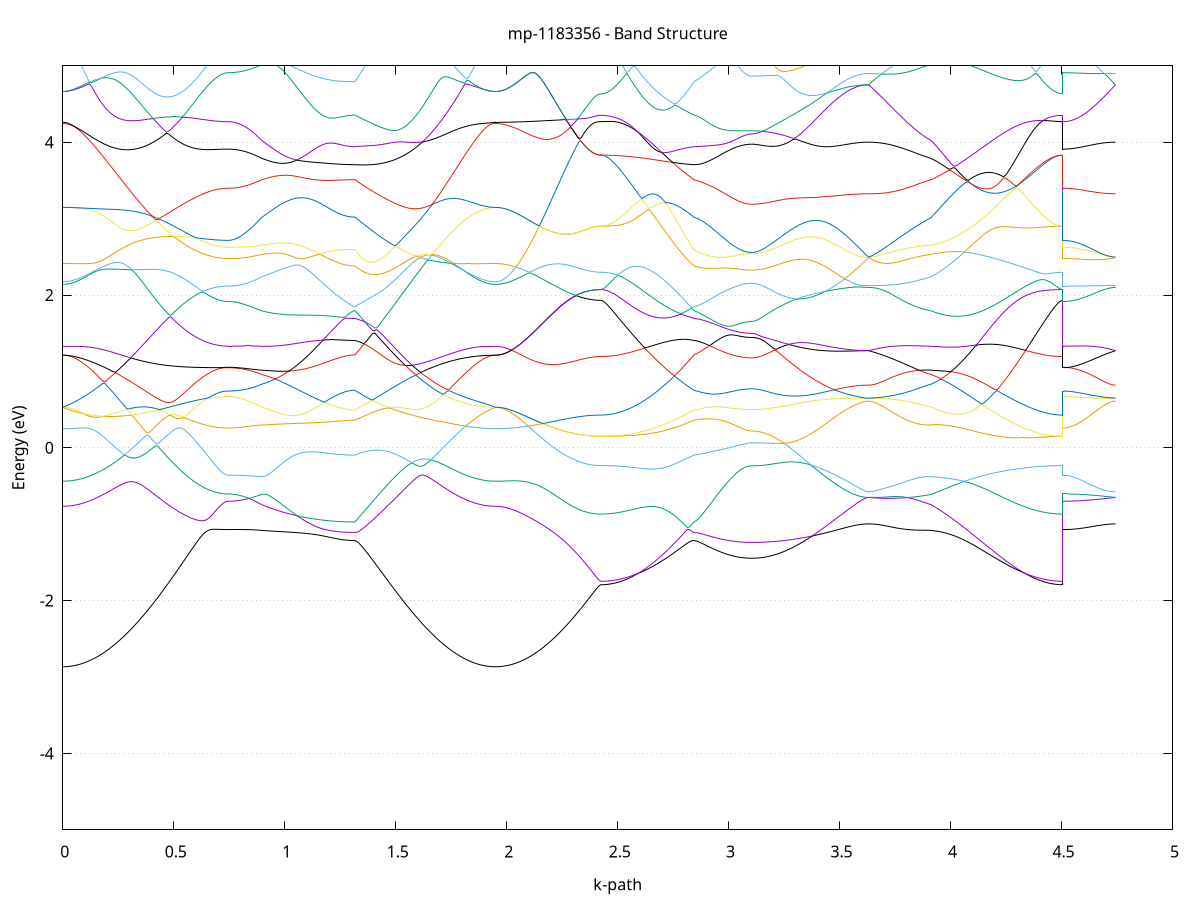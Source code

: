 set title 'mp-1183356 - Band Structure'
set xlabel 'k-path'
set ylabel 'Energy (eV)'
set grid y
set yrange [-5:5]
set terminal png size 800,600
set output 'mp-1183356_bands_gnuplot.png'
plot '-' using 1:2 with lines notitle, '-' using 1:2 with lines notitle, '-' using 1:2 with lines notitle, '-' using 1:2 with lines notitle, '-' using 1:2 with lines notitle, '-' using 1:2 with lines notitle, '-' using 1:2 with lines notitle, '-' using 1:2 with lines notitle, '-' using 1:2 with lines notitle, '-' using 1:2 with lines notitle, '-' using 1:2 with lines notitle, '-' using 1:2 with lines notitle, '-' using 1:2 with lines notitle, '-' using 1:2 with lines notitle, '-' using 1:2 with lines notitle, '-' using 1:2 with lines notitle, '-' using 1:2 with lines notitle, '-' using 1:2 with lines notitle, '-' using 1:2 with lines notitle, '-' using 1:2 with lines notitle, '-' using 1:2 with lines notitle, '-' using 1:2 with lines notitle, '-' using 1:2 with lines notitle, '-' using 1:2 with lines notitle, '-' using 1:2 with lines notitle, '-' using 1:2 with lines notitle, '-' using 1:2 with lines notitle, '-' using 1:2 with lines notitle, '-' using 1:2 with lines notitle, '-' using 1:2 with lines notitle, '-' using 1:2 with lines notitle, '-' using 1:2 with lines notitle, '-' using 1:2 with lines notitle, '-' using 1:2 with lines notitle, '-' using 1:2 with lines notitle, '-' using 1:2 with lines notitle, '-' using 1:2 with lines notitle, '-' using 1:2 with lines notitle, '-' using 1:2 with lines notitle, '-' using 1:2 with lines notitle, '-' using 1:2 with lines notitle, '-' using 1:2 with lines notitle, '-' using 1:2 with lines notitle, '-' using 1:2 with lines notitle, '-' using 1:2 with lines notitle, '-' using 1:2 with lines notitle, '-' using 1:2 with lines notitle, '-' using 1:2 with lines notitle
0.000000 -28.982112
0.009935 -28.982112
0.019870 -28.982112
0.029805 -28.982012
0.039740 -28.982012
0.049675 -28.981912
0.059610 -28.981812
0.069545 -28.981712
0.079480 -28.981612
0.089415 -28.981412
0.099350 -28.981312
0.109285 -28.981112
0.119220 -28.980912
0.129155 -28.980712
0.139090 -28.980512
0.149025 -28.980312
0.158960 -28.980112
0.168895 -28.979812
0.178830 -28.979612
0.188765 -28.979312
0.198700 -28.979112
0.208635 -28.978812
0.218570 -28.978512
0.228505 -28.978212
0.238440 -28.977912
0.248375 -28.977612
0.258310 -28.977312
0.268245 -28.977012
0.278180 -28.976612
0.288115 -28.976312
0.298050 -28.976012
0.307985 -28.975712
0.317920 -28.975412
0.327855 -28.975012
0.337790 -28.974712
0.347725 -28.974412
0.357660 -28.974112
0.367595 -28.973812
0.377530 -28.973512
0.387465 -28.973212
0.397400 -28.972912
0.407335 -28.972612
0.417270 -28.972312
0.427205 -28.972012
0.437140 -28.971712
0.447075 -28.971512
0.457010 -28.971212
0.466945 -28.970912
0.476880 -28.970712
0.486815 -28.970512
0.496750 -28.970212
0.506685 -28.970012
0.516620 -28.969812
0.526555 -28.969612
0.536490 -28.969412
0.546425 -28.969212
0.556360 -28.969012
0.566295 -28.968912
0.576230 -28.968712
0.586165 -28.968612
0.596100 -28.968412
0.606035 -28.968312
0.615970 -28.968212
0.625905 -28.968112
0.635840 -28.968012
0.645775 -28.967912
0.655710 -28.967812
0.665645 -28.967712
0.675580 -28.967612
0.685515 -28.967612
0.695450 -28.967512
0.705385 -28.967512
0.715320 -28.967512
0.725255 -28.967412
0.735190 -28.967412
0.745125 -28.967412
0.745125 -28.967412
0.754551 -28.967412
0.763977 -28.967412
0.773404 -28.967412
0.782830 -28.967412
0.792256 -28.967412
0.801682 -28.967412
0.811109 -28.967412
0.820535 -28.967412
0.829961 -28.967412
0.839387 -28.967412
0.848814 -28.967412
0.858240 -28.967412
0.867666 -28.967512
0.877092 -28.967512
0.886519 -28.967512
0.895945 -28.967512
0.895945 -28.967512
0.905718 -28.967512
0.915491 -28.967512
0.925264 -28.967512
0.935037 -28.967512
0.944810 -28.967512
0.954582 -28.967512
0.964355 -28.967612
0.974128 -28.967612
0.983901 -28.967612
0.993674 -28.967612
1.003447 -28.967712
1.013220 -28.967712
1.022993 -28.967812
1.032766 -28.967812
1.042539 -28.967812
1.052312 -28.967912
1.062085 -28.967912
1.071858 -28.968012
1.081631 -28.968012
1.091404 -28.968012
1.101177 -28.968112
1.110950 -28.968112
1.120723 -28.968112
1.130496 -28.968212
1.140269 -28.968212
1.150042 -28.968312
1.159815 -28.968312
1.169587 -28.968312
1.179360 -28.968412
1.189133 -28.968412
1.198906 -28.968412
1.208679 -28.968412
1.218452 -28.968412
1.228225 -28.968512
1.237998 -28.968512
1.247771 -28.968512
1.257544 -28.968512
1.267317 -28.968612
1.277090 -28.968612
1.286863 -28.968612
1.296636 -28.968612
1.306409 -28.968612
1.316182 -28.968612
1.316182 -28.968612
1.326081 -28.968712
1.335980 -28.968712
1.345878 -28.968912
1.355777 -28.969012
1.365676 -28.969112
1.375575 -28.969212
1.385474 -28.969412
1.395373 -28.969512
1.405272 -28.969612
1.415171 -28.969812
1.425070 -28.970012
1.434968 -28.970112
1.444867 -28.970312
1.454766 -28.970512
1.464665 -28.970712
1.474564 -28.970912
1.484463 -28.971212
1.494362 -28.971412
1.504261 -28.971612
1.514160 -28.971912
1.524058 -28.972112
1.533957 -28.972412
1.543856 -28.972712
1.553755 -28.972912
1.563654 -28.973212
1.573553 -28.973512
1.583452 -28.973812
1.593351 -28.974112
1.603249 -28.974412
1.613148 -28.974712
1.623047 -28.975112
1.632946 -28.975412
1.642845 -28.975712
1.652744 -28.976012
1.662643 -28.976312
1.672542 -28.976712
1.682441 -28.977012
1.692339 -28.977312
1.702238 -28.977612
1.712137 -28.977912
1.722036 -28.978212
1.731935 -28.978512
1.741834 -28.978812
1.751733 -28.979112
1.761632 -28.979312
1.771531 -28.979612
1.781429 -28.979812
1.791328 -28.980112
1.801227 -28.980312
1.811126 -28.980512
1.821025 -28.980712
1.830924 -28.980912
1.840823 -28.981112
1.850722 -28.981312
1.860620 -28.981412
1.870519 -28.981612
1.880418 -28.981712
1.890317 -28.981812
1.900216 -28.981912
1.910115 -28.982012
1.920014 -28.982012
1.929913 -28.982112
1.939812 -28.982112
1.949710 -28.982112
1.949710 -28.982112
1.959587 -28.982112
1.969464 -28.982112
1.979341 -28.982012
1.989218 -28.981912
1.999095 -28.981812
2.008971 -28.981712
2.018848 -28.981612
2.028725 -28.981512
2.038602 -28.981312
2.048479 -28.981112
2.058356 -28.980912
2.068232 -28.980712
2.078109 -28.980412
2.087986 -28.980212
2.097863 -28.979912
2.107740 -28.979612
2.117617 -28.979312
2.127493 -28.979012
2.137370 -28.978712
2.147247 -28.978312
2.157124 -28.977912
2.167001 -28.977512
2.176878 -28.977212
2.186754 -28.976712
2.196631 -28.976312
2.206508 -28.975912
2.216385 -28.975512
2.226262 -28.975012
2.236139 -28.974612
2.246015 -28.974112
2.255892 -28.973612
2.265769 -28.973212
2.275646 -28.972712
2.285523 -28.972312
2.295400 -28.971812
2.305276 -28.971312
2.315153 -28.970912
2.325030 -28.970412
2.334907 -28.970012
2.344784 -28.969612
2.354661 -28.969312
2.364537 -28.968912
2.374414 -28.968612
2.384291 -28.968312
2.394168 -28.968112
2.404045 -28.968012
2.413921 -28.967912
2.423798 -28.967812
2.423798 -28.967812
2.433571 -28.967812
2.443344 -28.967812
2.453117 -28.967812
2.462890 -28.967812
2.472663 -28.967812
2.482436 -28.967812
2.492209 -28.967812
2.501982 -28.967812
2.511755 -28.967812
2.521528 -28.967812
2.531301 -28.967812
2.541074 -28.967812
2.550847 -28.967812
2.560620 -28.967812
2.570393 -28.967812
2.580166 -28.967812
2.589939 -28.967812
2.599712 -28.967812
2.609484 -28.967812
2.619257 -28.967812
2.629030 -28.967812
2.638803 -28.967812
2.648576 -28.967812
2.658349 -28.967812
2.668122 -28.967912
2.677895 -28.967912
2.687668 -28.967912
2.697441 -28.967912
2.707214 -28.967912
2.716987 -28.967912
2.726760 -28.968012
2.736533 -28.968012
2.746306 -28.968012
2.756079 -28.968112
2.765852 -28.968112
2.775625 -28.968112
2.785398 -28.968212
2.795171 -28.968212
2.804944 -28.968312
2.814717 -28.968412
2.824489 -28.968412
2.834262 -28.968512
2.844035 -28.968612
2.844035 -28.968612
2.854033 -28.968612
2.864030 -28.968712
2.874027 -28.968712
2.884024 -28.968812
2.894022 -28.968812
2.904019 -28.968912
2.914016 -28.969012
2.924014 -28.969112
2.934011 -28.969112
2.944008 -28.969212
2.954005 -28.969312
2.964003 -28.969412
2.974000 -28.969412
2.983997 -28.969512
2.993994 -28.969612
3.003992 -28.969612
3.013989 -28.969712
3.023986 -28.969712
3.033984 -28.969812
3.043981 -28.969812
3.053978 -28.969812
3.063975 -28.969912
3.073973 -28.969912
3.083970 -28.969912
3.093967 -28.969912
3.103965 -28.969912
3.103965 -28.969912
3.113906 -28.969912
3.123847 -28.969912
3.133788 -28.969912
3.143729 -28.969912
3.153670 -28.969912
3.163612 -28.969912
3.173553 -28.969812
3.183494 -28.969812
3.193435 -28.969812
3.203376 -28.969712
3.213318 -28.969712
3.223259 -28.969612
3.233200 -28.969612
3.243141 -28.969512
3.253082 -28.969512
3.263023 -28.969412
3.272965 -28.969412
3.282906 -28.969312
3.292847 -28.969212
3.302788 -28.969212
3.312729 -28.969112
3.322671 -28.969012
3.332612 -28.969012
3.342553 -28.968912
3.352494 -28.968812
3.362435 -28.968712
3.372377 -28.968712
3.382318 -28.968612
3.392259 -28.968512
3.402200 -28.968412
3.412141 -28.968412
3.422082 -28.968312
3.432024 -28.968212
3.441965 -28.968212
3.451906 -28.968112
3.461847 -28.968012
3.471788 -28.968012
3.481730 -28.967912
3.491671 -28.967812
3.501612 -28.967812
3.511553 -28.967712
3.521494 -28.967712
3.531435 -28.967612
3.541377 -28.967612
3.551318 -28.967612
3.561259 -28.967512
3.571200 -28.967512
3.581141 -28.967512
3.591083 -28.967512
3.601024 -28.967412
3.610965 -28.967412
3.620906 -28.967412
3.630847 -28.967412
3.630847 -28.967412
3.640535 -28.967412
3.650224 -28.967412
3.659912 -28.967412
3.669600 -28.967412
3.679288 -28.967412
3.688976 -28.967412
3.698664 -28.967412
3.708353 -28.967412
3.718041 -28.967412
3.727729 -28.967512
3.737417 -28.967512
3.747105 -28.967512
3.756793 -28.967512
3.766481 -28.967512
3.776170 -28.967512
3.785858 -28.967512
3.795546 -28.967512
3.805234 -28.967512
3.814922 -28.967512
3.824610 -28.967512
3.834298 -28.967512
3.843987 -28.967512
3.853675 -28.967512
3.863363 -28.967512
3.873051 -28.967512
3.882739 -28.967512
3.892427 -28.967512
3.902116 -28.967512
3.911804 -28.967512
3.911804 -28.967512
3.921709 -28.967512
3.931614 -28.967512
3.941519 -28.967512
3.951424 -28.967512
3.961329 -28.967512
3.971234 -28.967512
3.981139 -28.967512
3.991044 -28.967512
4.000949 -28.967512
4.010855 -28.967512
4.020760 -28.967512
4.030665 -28.967512
4.040570 -28.967612
4.050475 -28.967612
4.060380 -28.967612
4.070285 -28.967612
4.080190 -28.967612
4.090095 -28.967612
4.100000 -28.967612
4.109905 -28.967612
4.119810 -28.967612
4.129716 -28.967612
4.139621 -28.967612
4.149526 -28.967712
4.159431 -28.967712
4.169336 -28.967712
4.179241 -28.967712
4.189146 -28.967712
4.199051 -28.967712
4.208956 -28.967712
4.218861 -28.967712
4.228766 -28.967712
4.238671 -28.967712
4.248577 -28.967712
4.258482 -28.967712
4.268387 -28.967712
4.278292 -28.967712
4.288197 -28.967812
4.298102 -28.967812
4.308007 -28.967812
4.317912 -28.967812
4.327817 -28.967812
4.337722 -28.967812
4.347627 -28.967812
4.357532 -28.967812
4.367437 -28.967812
4.377343 -28.967812
4.387248 -28.967812
4.397153 -28.967812
4.407058 -28.967812
4.416963 -28.967812
4.426868 -28.967812
4.436773 -28.967812
4.446678 -28.967812
4.456583 -28.967812
4.466488 -28.967812
4.476393 -28.967812
4.486298 -28.967812
4.496204 -28.967812
4.506109 -28.967812
4.506109 -28.967412
4.515985 -28.967412
4.525862 -28.967412
4.535739 -28.967412
4.545616 -28.967412
4.555493 -28.967412
4.565370 -28.967412
4.575246 -28.967412
4.585123 -28.967412
4.595000 -28.967412
4.604877 -28.967412
4.614754 -28.967412
4.624631 -28.967412
4.634507 -28.967412
4.644384 -28.967412
4.654261 -28.967412
4.664138 -28.967412
4.674015 -28.967412
4.683892 -28.967412
4.693768 -28.967412
4.703645 -28.967412
4.713522 -28.967412
4.723399 -28.967412
4.733276 -28.967412
4.743153 -28.967412
e
0.000000 -28.940812
0.009935 -28.940812
0.019870 -28.940812
0.029805 -28.940812
0.039740 -28.940812
0.049675 -28.940712
0.059610 -28.940712
0.069545 -28.940612
0.079480 -28.940612
0.089415 -28.940512
0.099350 -28.940412
0.109285 -28.940412
0.119220 -28.940312
0.129155 -28.940212
0.139090 -28.940112
0.149025 -28.940012
0.158960 -28.939812
0.168895 -28.939712
0.178830 -28.939612
0.188765 -28.939412
0.198700 -28.939312
0.208635 -28.939112
0.218570 -28.938912
0.228505 -28.938812
0.238440 -28.938612
0.248375 -28.938412
0.258310 -28.938212
0.268245 -28.938012
0.278180 -28.937812
0.288115 -28.937512
0.298050 -28.937312
0.307985 -28.937112
0.317920 -28.936812
0.327855 -28.936612
0.337790 -28.936312
0.347725 -28.936012
0.357660 -28.935812
0.367595 -28.935512
0.377530 -28.935212
0.387465 -28.934912
0.397400 -28.934712
0.407335 -28.934412
0.417270 -28.934112
0.427205 -28.933812
0.437140 -28.933512
0.447075 -28.933212
0.457010 -28.932912
0.466945 -28.932612
0.476880 -28.932312
0.486815 -28.932012
0.496750 -28.931712
0.506685 -28.931512
0.516620 -28.931212
0.526555 -28.930912
0.536490 -28.930612
0.546425 -28.930412
0.556360 -28.930112
0.566295 -28.929912
0.576230 -28.929612
0.586165 -28.929412
0.596100 -28.929212
0.606035 -28.929012
0.615970 -28.928812
0.625905 -28.928612
0.635840 -28.928412
0.645775 -28.928312
0.655710 -28.928112
0.665645 -28.928012
0.675580 -28.927912
0.685515 -28.927812
0.695450 -28.927712
0.705385 -28.927612
0.715320 -28.927612
0.725255 -28.927512
0.735190 -28.927512
0.745125 -28.927512
0.745125 -28.927512
0.754551 -28.927512
0.763977 -28.927512
0.773404 -28.927612
0.782830 -28.927612
0.792256 -28.927712
0.801682 -28.927912
0.811109 -28.928012
0.820535 -28.928212
0.829961 -28.928412
0.839387 -28.928612
0.848814 -28.928812
0.858240 -28.929012
0.867666 -28.929312
0.877092 -28.929612
0.886519 -28.929912
0.895945 -28.930212
0.895945 -28.930212
0.905718 -28.930412
0.915491 -28.930712
0.925264 -28.930912
0.935037 -28.931112
0.944810 -28.931412
0.954582 -28.931612
0.964355 -28.931812
0.974128 -28.932012
0.983901 -28.932312
0.993674 -28.932512
1.003447 -28.932712
1.013220 -28.932912
1.022993 -28.933112
1.032766 -28.933312
1.042539 -28.933512
1.052312 -28.933712
1.062085 -28.933812
1.071858 -28.934012
1.081631 -28.934212
1.091404 -28.934412
1.101177 -28.934512
1.110950 -28.934712
1.120723 -28.934812
1.130496 -28.935012
1.140269 -28.935112
1.150042 -28.935212
1.159815 -28.935312
1.169587 -28.935412
1.179360 -28.935612
1.189133 -28.935712
1.198906 -28.935812
1.208679 -28.935812
1.218452 -28.935912
1.228225 -28.936012
1.237998 -28.936112
1.247771 -28.936112
1.257544 -28.936212
1.267317 -28.936212
1.277090 -28.936212
1.286863 -28.936312
1.296636 -28.936312
1.306409 -28.936312
1.316182 -28.936312
1.316182 -28.936312
1.326081 -28.935512
1.335980 -28.934712
1.345878 -28.934012
1.355777 -28.933212
1.365676 -28.932412
1.375575 -28.931612
1.385474 -28.930812
1.395373 -28.929912
1.405272 -28.929212
1.415171 -28.928312
1.425070 -28.927512
1.434968 -28.926712
1.444867 -28.926812
1.454766 -28.927412
1.464665 -28.928012
1.474564 -28.928612
1.484463 -28.929212
1.494362 -28.929812
1.504261 -28.930312
1.514160 -28.930912
1.524058 -28.931412
1.533957 -28.931912
1.543856 -28.932412
1.553755 -28.932812
1.563654 -28.933312
1.573553 -28.933712
1.583452 -28.934212
1.593351 -28.934612
1.603249 -28.935012
1.613148 -28.935412
1.623047 -28.935712
1.632946 -28.936112
1.642845 -28.936412
1.652744 -28.936712
1.662643 -28.937012
1.672542 -28.937312
1.682441 -28.937612
1.692339 -28.937912
1.702238 -28.938112
1.712137 -28.938412
1.722036 -28.938612
1.731935 -28.938812
1.741834 -28.939012
1.751733 -28.939212
1.761632 -28.939312
1.771531 -28.939512
1.781429 -28.939712
1.791328 -28.939812
1.801227 -28.939912
1.811126 -28.940012
1.821025 -28.940212
1.830924 -28.940312
1.840823 -28.940412
1.850722 -28.940412
1.860620 -28.940512
1.870519 -28.940612
1.880418 -28.940612
1.890317 -28.940712
1.900216 -28.940712
1.910115 -28.940812
1.920014 -28.940812
1.929913 -28.940812
1.939812 -28.940812
1.949710 -28.940812
1.949710 -28.940812
1.959587 -28.940812
1.969464 -28.940912
1.979341 -28.940912
1.989218 -28.941012
1.999095 -28.941112
2.008971 -28.941212
2.018848 -28.941312
2.028725 -28.941512
2.038602 -28.941612
2.048479 -28.941812
2.058356 -28.942012
2.068232 -28.942312
2.078109 -28.942512
2.087986 -28.942812
2.097863 -28.943012
2.107740 -28.943312
2.117617 -28.943612
2.127493 -28.944012
2.137370 -28.944312
2.147247 -28.944712
2.157124 -28.945012
2.167001 -28.945412
2.176878 -28.945812
2.186754 -28.946212
2.196631 -28.946712
2.206508 -28.947112
2.216385 -28.947512
2.226262 -28.948012
2.236139 -28.948412
2.246015 -28.948912
2.255892 -28.949412
2.265769 -28.949812
2.275646 -28.950312
2.285523 -28.950812
2.295400 -28.951212
2.305276 -28.951712
2.315153 -28.952112
2.325030 -28.952612
2.334907 -28.953012
2.344784 -28.953412
2.354661 -28.953812
2.364537 -28.954112
2.374414 -28.954412
2.384291 -28.954712
2.394168 -28.954912
2.404045 -28.955112
2.413921 -28.955212
2.423798 -28.955212
2.423798 -28.955212
2.433571 -28.955212
2.443344 -28.955112
2.453117 -28.955112
2.462890 -28.955012
2.472663 -28.954912
2.482436 -28.954812
2.492209 -28.954612
2.501982 -28.954412
2.511755 -28.954312
2.521528 -28.954012
2.531301 -28.953812
2.541074 -28.953512
2.550847 -28.953212
2.560620 -28.952912
2.570393 -28.952612
2.580166 -28.952312
2.589939 -28.951912
2.599712 -28.951512
2.609484 -28.951112
2.619257 -28.950612
2.629030 -28.950212
2.638803 -28.949712
2.648576 -28.949212
2.658349 -28.948712
2.668122 -28.948212
2.677895 -28.947712
2.687668 -28.947112
2.697441 -28.946512
2.707214 -28.945912
2.716987 -28.945312
2.726760 -28.944712
2.736533 -28.944112
2.746306 -28.943412
2.756079 -28.942812
2.765852 -28.942112
2.775625 -28.941412
2.785398 -28.940712
2.795171 -28.940012
2.804944 -28.939312
2.814717 -28.938512
2.824489 -28.937812
2.834262 -28.937112
2.844035 -28.936312
2.844035 -28.936312
2.854033 -28.936012
2.864030 -28.935612
2.874027 -28.935312
2.884024 -28.934912
2.894022 -28.934612
2.904019 -28.934212
2.914016 -28.933912
2.924014 -28.933512
2.934011 -28.933112
2.944008 -28.932812
2.954005 -28.932412
2.964003 -28.932012
2.974000 -28.931612
2.983997 -28.931312
2.993994 -28.930912
3.003992 -28.930512
3.013989 -28.930112
3.023986 -28.929812
3.033984 -28.929412
3.043981 -28.929112
3.053978 -28.928812
3.063975 -28.928512
3.073973 -28.928212
3.083970 -28.928012
3.093967 -28.927812
3.103965 -28.927712
3.103965 -28.927712
3.113906 -28.927712
3.123847 -28.927712
3.133788 -28.927712
3.143729 -28.927712
3.153670 -28.927712
3.163612 -28.927712
3.173553 -28.927712
3.183494 -28.927712
3.193435 -28.927712
3.203376 -28.927712
3.213318 -28.927712
3.223259 -28.927712
3.233200 -28.927712
3.243141 -28.927712
3.253082 -28.927712
3.263023 -28.927712
3.272965 -28.927712
3.282906 -28.927712
3.292847 -28.927712
3.302788 -28.927712
3.312729 -28.927712
3.322671 -28.927612
3.332612 -28.927612
3.342553 -28.927612
3.352494 -28.927612
3.362435 -28.927612
3.372377 -28.927612
3.382318 -28.927612
3.392259 -28.927612
3.402200 -28.927612
3.412141 -28.927612
3.422082 -28.927612
3.432024 -28.927612
3.441965 -28.927612
3.451906 -28.927612
3.461847 -28.927612
3.471788 -28.927512
3.481730 -28.927512
3.491671 -28.927512
3.501612 -28.927512
3.511553 -28.927512
3.521494 -28.927512
3.531435 -28.927512
3.541377 -28.927512
3.551318 -28.927512
3.561259 -28.927512
3.571200 -28.927512
3.581141 -28.927512
3.591083 -28.927512
3.601024 -28.927512
3.610965 -28.927512
3.620906 -28.927512
3.630847 -28.927512
3.630847 -28.927512
3.640535 -28.927512
3.650224 -28.927512
3.659912 -28.927512
3.669600 -28.927512
3.679288 -28.927612
3.688976 -28.927612
3.698664 -28.927612
3.708353 -28.927712
3.718041 -28.927712
3.727729 -28.927812
3.737417 -28.927912
3.747105 -28.927912
3.756793 -28.928012
3.766481 -28.928112
3.776170 -28.928212
3.785858 -28.928312
3.795546 -28.928412
3.805234 -28.928512
3.814922 -28.928612
3.824610 -28.928812
3.834298 -28.928912
3.843987 -28.929012
3.853675 -28.929212
3.863363 -28.929312
3.873051 -28.929512
3.882739 -28.929712
3.892427 -28.929812
3.902116 -28.930012
3.911804 -28.930212
3.911804 -28.930212
3.921709 -28.930512
3.931614 -28.930912
3.941519 -28.931312
3.951424 -28.931712
3.961329 -28.932212
3.971234 -28.932612
3.981139 -28.933112
3.991044 -28.933512
4.000949 -28.934012
4.010855 -28.934512
4.020760 -28.935012
4.030665 -28.935512
4.040570 -28.936112
4.050475 -28.936612
4.060380 -28.937212
4.070285 -28.937712
4.080190 -28.938312
4.090095 -28.938812
4.100000 -28.939412
4.109905 -28.940012
4.119810 -28.940612
4.129716 -28.941212
4.139621 -28.941712
4.149526 -28.942312
4.159431 -28.942912
4.169336 -28.943512
4.179241 -28.944012
4.189146 -28.944612
4.199051 -28.945212
4.208956 -28.945712
4.218861 -28.946212
4.228766 -28.946812
4.238671 -28.947312
4.248577 -28.947812
4.258482 -28.948312
4.268387 -28.948812
4.278292 -28.949312
4.288197 -28.949812
4.298102 -28.950212
4.308007 -28.950712
4.317912 -28.951112
4.327817 -28.951512
4.337722 -28.951912
4.347627 -28.952212
4.357532 -28.952612
4.367437 -28.952912
4.377343 -28.953212
4.387248 -28.953512
4.397153 -28.953812
4.407058 -28.954012
4.416963 -28.954212
4.426868 -28.954412
4.436773 -28.954612
4.446678 -28.954812
4.456583 -28.954912
4.466488 -28.955012
4.476393 -28.955112
4.486298 -28.955112
4.496204 -28.955212
4.506109 -28.955212
4.506109 -28.927512
4.515985 -28.927512
4.525862 -28.927512
4.535739 -28.927512
4.545616 -28.927512
4.555493 -28.927512
4.565370 -28.927512
4.575246 -28.927512
4.585123 -28.927512
4.595000 -28.927512
4.604877 -28.927512
4.614754 -28.927512
4.624631 -28.927512
4.634507 -28.927512
4.644384 -28.927512
4.654261 -28.927512
4.664138 -28.927512
4.674015 -28.927512
4.683892 -28.927512
4.693768 -28.927512
4.703645 -28.927512
4.713522 -28.927512
4.723399 -28.927512
4.733276 -28.927512
4.743153 -28.927512
e
0.000000 -28.900412
0.009935 -28.900512
0.019870 -28.900512
0.029805 -28.900612
0.039740 -28.900612
0.049675 -28.900712
0.059610 -28.900912
0.069545 -28.901012
0.079480 -28.901212
0.089415 -28.901412
0.099350 -28.901612
0.109285 -28.901912
0.119220 -28.902112
0.129155 -28.902412
0.139090 -28.902712
0.149025 -28.903012
0.158960 -28.903412
0.168895 -28.903712
0.178830 -28.904112
0.188765 -28.904512
0.198700 -28.904912
0.208635 -28.905412
0.218570 -28.905812
0.228505 -28.906312
0.238440 -28.906712
0.248375 -28.907212
0.258310 -28.907712
0.268245 -28.908212
0.278180 -28.908812
0.288115 -28.909312
0.298050 -28.909812
0.307985 -28.910412
0.317920 -28.910912
0.327855 -28.911512
0.337790 -28.912012
0.347725 -28.912612
0.357660 -28.913212
0.367595 -28.913712
0.377530 -28.914312
0.387465 -28.914812
0.397400 -28.915412
0.407335 -28.916012
0.417270 -28.916512
0.427205 -28.917112
0.437140 -28.917612
0.447075 -28.918212
0.457010 -28.918712
0.466945 -28.919212
0.476880 -28.919712
0.486815 -28.920312
0.496750 -28.920712
0.506685 -28.921212
0.516620 -28.921712
0.526555 -28.922212
0.536490 -28.922612
0.546425 -28.923012
0.556360 -28.923412
0.566295 -28.923812
0.576230 -28.924212
0.586165 -28.924612
0.596100 -28.924912
0.606035 -28.925212
0.615970 -28.925512
0.625905 -28.925812
0.635840 -28.926112
0.645775 -28.926312
0.655710 -28.926512
0.665645 -28.926712
0.675580 -28.926912
0.685515 -28.927012
0.695450 -28.927212
0.705385 -28.927312
0.715320 -28.927412
0.725255 -28.927412
0.735190 -28.927512
0.745125 -28.927512
0.745125 -28.927512
0.754551 -28.927512
0.763977 -28.927512
0.773404 -28.927412
0.782830 -28.927312
0.792256 -28.927312
0.801682 -28.927112
0.811109 -28.927012
0.820535 -28.926812
0.829961 -28.926712
0.839387 -28.926512
0.848814 -28.926312
0.858240 -28.926012
0.867666 -28.925812
0.877092 -28.925512
0.886519 -28.925212
0.895945 -28.924912
0.895945 -28.924912
0.905718 -28.924712
0.915491 -28.924412
0.925264 -28.924212
0.935037 -28.924012
0.944810 -28.923712
0.954582 -28.923512
0.964355 -28.923312
0.974128 -28.923012
0.983901 -28.922812
0.993674 -28.922612
1.003447 -28.922312
1.013220 -28.922112
1.022993 -28.921912
1.032766 -28.921712
1.042539 -28.921512
1.052312 -28.921312
1.062085 -28.921112
1.071858 -28.920912
1.081631 -28.920712
1.091404 -28.920512
1.101177 -28.920312
1.110950 -28.920212
1.120723 -28.920012
1.130496 -28.919812
1.140269 -28.919712
1.150042 -28.919512
1.159815 -28.919412
1.169587 -28.919312
1.179360 -28.919112
1.189133 -28.919012
1.198906 -28.918912
1.208679 -28.918812
1.218452 -28.918712
1.228225 -28.918612
1.237998 -28.918612
1.247771 -28.918512
1.257544 -28.918412
1.267317 -28.918412
1.277090 -28.918312
1.286863 -28.918312
1.296636 -28.918312
1.306409 -28.918312
1.316182 -28.918312
1.316182 -28.918312
1.326081 -28.919012
1.335980 -28.919612
1.345878 -28.920312
1.355777 -28.921012
1.365676 -28.921712
1.375575 -28.922312
1.385474 -28.923012
1.395373 -28.923612
1.405272 -28.924312
1.415171 -28.924912
1.425070 -28.925612
1.434968 -28.926212
1.444867 -28.925912
1.454766 -28.925112
1.464665 -28.924312
1.474564 -28.923512
1.484463 -28.922712
1.494362 -28.921912
1.504261 -28.921212
1.514160 -28.920412
1.524058 -28.919612
1.533957 -28.918812
1.543856 -28.918112
1.553755 -28.917312
1.563654 -28.916612
1.573553 -28.915912
1.583452 -28.915112
1.593351 -28.914412
1.603249 -28.913712
1.613148 -28.913012
1.623047 -28.912412
1.632946 -28.911712
1.642845 -28.911112
1.652744 -28.910412
1.662643 -28.909812
1.672542 -28.909212
1.682441 -28.908612
1.692339 -28.908112
1.702238 -28.907512
1.712137 -28.907012
1.722036 -28.906512
1.731935 -28.906012
1.741834 -28.905512
1.751733 -28.905012
1.761632 -28.904612
1.771531 -28.904212
1.781429 -28.903812
1.791328 -28.903412
1.801227 -28.903112
1.811126 -28.902712
1.821025 -28.902412
1.830924 -28.902112
1.840823 -28.901912
1.850722 -28.901612
1.860620 -28.901412
1.870519 -28.901212
1.880418 -28.901012
1.890317 -28.900912
1.900216 -28.900712
1.910115 -28.900612
1.920014 -28.900512
1.929913 -28.900512
1.939812 -28.900512
1.949710 -28.900412
1.949710 -28.900412
1.959587 -28.900412
1.969464 -28.900412
1.979341 -28.900412
1.989218 -28.900412
1.999095 -28.900412
2.008971 -28.900412
2.018848 -28.900412
2.028725 -28.900412
2.038602 -28.900412
2.048479 -28.900412
2.058356 -28.900412
2.068232 -28.900512
2.078109 -28.900412
2.087986 -28.900512
2.097863 -28.900512
2.107740 -28.900512
2.117617 -28.900512
2.127493 -28.900512
2.137370 -28.900512
2.147247 -28.900512
2.157124 -28.900512
2.167001 -28.900512
2.176878 -28.900512
2.186754 -28.900512
2.196631 -28.900512
2.206508 -28.900512
2.216385 -28.900512
2.226262 -28.900512
2.236139 -28.900512
2.246015 -28.900512
2.255892 -28.900512
2.265769 -28.900512
2.275646 -28.900512
2.285523 -28.900512
2.295400 -28.900512
2.305276 -28.900512
2.315153 -28.900512
2.325030 -28.900512
2.334907 -28.900512
2.344784 -28.900512
2.354661 -28.900512
2.364537 -28.900512
2.374414 -28.900512
2.384291 -28.900512
2.394168 -28.900512
2.404045 -28.900512
2.413921 -28.900512
2.423798 -28.900512
2.423798 -28.900512
2.433571 -28.900512
2.443344 -28.900512
2.453117 -28.900612
2.462890 -28.900712
2.472663 -28.900812
2.482436 -28.900912
2.492209 -28.901012
2.501982 -28.901212
2.511755 -28.901412
2.521528 -28.901612
2.531301 -28.901912
2.541074 -28.902112
2.550847 -28.902412
2.560620 -28.902712
2.570393 -28.903012
2.580166 -28.903412
2.589939 -28.903712
2.599712 -28.904112
2.609484 -28.904512
2.619257 -28.904912
2.629030 -28.905412
2.638803 -28.905812
2.648576 -28.906312
2.658349 -28.906812
2.668122 -28.907312
2.677895 -28.907812
2.687668 -28.908312
2.697441 -28.908912
2.707214 -28.909412
2.716987 -28.910012
2.726760 -28.910612
2.736533 -28.911212
2.746306 -28.911812
2.756079 -28.912412
2.765852 -28.913012
2.775625 -28.913712
2.785398 -28.914312
2.795171 -28.915012
2.804944 -28.915612
2.814717 -28.916312
2.824489 -28.916912
2.834262 -28.917612
2.844035 -28.918312
2.844035 -28.918312
2.854033 -28.918612
2.864030 -28.918812
2.874027 -28.919112
2.884024 -28.919412
2.894022 -28.919712
2.904019 -28.920012
2.914016 -28.920312
2.924014 -28.920612
2.934011 -28.920912
2.944008 -28.921212
2.954005 -28.921512
2.964003 -28.921812
2.974000 -28.922112
2.983997 -28.922412
2.993994 -28.922712
3.003992 -28.923012
3.013989 -28.923312
3.023986 -28.923612
3.033984 -28.923912
3.043981 -28.924212
3.053978 -28.924512
3.063975 -28.924812
3.073973 -28.925012
3.083970 -28.925212
3.093967 -28.925412
3.103965 -28.925412
3.103965 -28.925412
3.113906 -28.925412
3.123847 -28.925412
3.133788 -28.925412
3.143729 -28.925512
3.153670 -28.925512
3.163612 -28.925512
3.173553 -28.925512
3.183494 -28.925512
3.193435 -28.925612
3.203376 -28.925612
3.213318 -28.925612
3.223259 -28.925712
3.233200 -28.925712
3.243141 -28.925712
3.253082 -28.925812
3.263023 -28.925812
3.272965 -28.925912
3.282906 -28.925912
3.292847 -28.926012
3.302788 -28.926012
3.312729 -28.926112
3.322671 -28.926112
3.332612 -28.926212
3.342553 -28.926312
3.352494 -28.926312
3.362435 -28.926412
3.372377 -28.926512
3.382318 -28.926512
3.392259 -28.926612
3.402200 -28.926612
3.412141 -28.926712
3.422082 -28.926812
3.432024 -28.926812
3.441965 -28.926912
3.451906 -28.926912
3.461847 -28.927012
3.471788 -28.927012
3.481730 -28.927112
3.491671 -28.927112
3.501612 -28.927212
3.511553 -28.927212
3.521494 -28.927312
3.531435 -28.927312
3.541377 -28.927312
3.551318 -28.927412
3.561259 -28.927412
3.571200 -28.927412
3.581141 -28.927412
3.591083 -28.927512
3.601024 -28.927512
3.610965 -28.927512
3.620906 -28.927512
3.630847 -28.927512
3.630847 -28.927512
3.640535 -28.927512
3.650224 -28.927512
3.659912 -28.927512
3.669600 -28.927412
3.679288 -28.927412
3.688976 -28.927412
3.698664 -28.927312
3.708353 -28.927312
3.718041 -28.927212
3.727729 -28.927212
3.737417 -28.927112
3.747105 -28.927012
3.756793 -28.927012
3.766481 -28.926912
3.776170 -28.926812
3.785858 -28.926712
3.795546 -28.926612
3.805234 -28.926512
3.814922 -28.926412
3.824610 -28.926212
3.834298 -28.926112
3.843987 -28.926012
3.853675 -28.925812
3.863363 -28.925712
3.873051 -28.925512
3.882739 -28.925412
3.892427 -28.925212
3.902116 -28.925112
3.911804 -28.924912
3.911804 -28.924912
3.921709 -28.924512
3.931614 -28.924212
3.941519 -28.923812
3.951424 -28.923412
3.961329 -28.923012
3.971234 -28.922612
3.981139 -28.922112
3.991044 -28.921712
4.000949 -28.921212
4.010855 -28.920712
4.020760 -28.920212
4.030665 -28.919712
4.040570 -28.919212
4.050475 -28.918712
4.060380 -28.918112
4.070285 -28.917612
4.080190 -28.917112
4.090095 -28.916512
4.100000 -28.915912
4.109905 -28.915412
4.119810 -28.914812
4.129716 -28.914312
4.139621 -28.913712
4.149526 -28.913112
4.159431 -28.912612
4.169336 -28.912012
4.179241 -28.911412
4.189146 -28.910912
4.199051 -28.910312
4.208956 -28.909812
4.218861 -28.909312
4.228766 -28.908712
4.238671 -28.908212
4.248577 -28.907712
4.258482 -28.907212
4.268387 -28.906712
4.278292 -28.906312
4.288197 -28.905812
4.298102 -28.905412
4.308007 -28.904912
4.317912 -28.904512
4.327817 -28.904112
4.337722 -28.903812
4.347627 -28.903412
4.357532 -28.903112
4.367437 -28.902712
4.377343 -28.902412
4.387248 -28.902112
4.397153 -28.901912
4.407058 -28.901612
4.416963 -28.901412
4.426868 -28.901212
4.436773 -28.901112
4.446678 -28.900912
4.456583 -28.900812
4.466488 -28.900712
4.476393 -28.900612
4.486298 -28.900512
4.496204 -28.900512
4.506109 -28.900512
4.506109 -28.927512
4.515985 -28.927512
4.525862 -28.927512
4.535739 -28.927512
4.545616 -28.927512
4.555493 -28.927512
4.565370 -28.927512
4.575246 -28.927512
4.585123 -28.927512
4.595000 -28.927512
4.604877 -28.927512
4.614754 -28.927512
4.624631 -28.927512
4.634507 -28.927512
4.644384 -28.927512
4.654261 -28.927512
4.664138 -28.927512
4.674015 -28.927512
4.683892 -28.927512
4.693768 -28.927512
4.703645 -28.927512
4.713522 -28.927512
4.723399 -28.927512
4.733276 -28.927512
4.743153 -28.927512
e
0.000000 -24.508312
0.009935 -24.508312
0.019870 -24.508312
0.029805 -24.508312
0.039740 -24.508312
0.049675 -24.508312
0.059610 -24.508312
0.069545 -24.508312
0.079480 -24.508312
0.089415 -24.508312
0.099350 -24.508312
0.109285 -24.508312
0.119220 -24.508312
0.129155 -24.508312
0.139090 -24.508312
0.149025 -24.508312
0.158960 -24.508312
0.168895 -24.508312
0.178830 -24.508312
0.188765 -24.508312
0.198700 -24.508312
0.208635 -24.508312
0.218570 -24.508312
0.228505 -24.508312
0.238440 -24.508312
0.248375 -24.508312
0.258310 -24.508312
0.268245 -24.508412
0.278180 -24.508412
0.288115 -24.508412
0.298050 -24.508412
0.307985 -24.508412
0.317920 -24.508412
0.327855 -24.508412
0.337790 -24.508412
0.347725 -24.508412
0.357660 -24.508412
0.367595 -24.508412
0.377530 -24.508412
0.387465 -24.508412
0.397400 -24.508412
0.407335 -24.508412
0.417270 -24.508412
0.427205 -24.508412
0.437140 -24.508412
0.447075 -24.508412
0.457010 -24.508412
0.466945 -24.508412
0.476880 -24.508412
0.486815 -24.508412
0.496750 -24.508412
0.506685 -24.508412
0.516620 -24.508412
0.526555 -24.508412
0.536490 -24.508412
0.546425 -24.508412
0.556360 -24.508412
0.566295 -24.508412
0.576230 -24.508412
0.586165 -24.508412
0.596100 -24.508412
0.606035 -24.508412
0.615970 -24.508412
0.625905 -24.508412
0.635840 -24.508412
0.645775 -24.508412
0.655710 -24.508412
0.665645 -24.508412
0.675580 -24.508412
0.685515 -24.508412
0.695450 -24.508412
0.705385 -24.508412
0.715320 -24.508412
0.725255 -24.508412
0.735190 -24.508412
0.745125 -24.508412
0.745125 -24.508412
0.754551 -24.508412
0.763977 -24.508412
0.773404 -24.508412
0.782830 -24.508412
0.792256 -24.508412
0.801682 -24.508412
0.811109 -24.508412
0.820535 -24.508412
0.829961 -24.508412
0.839387 -24.508412
0.848814 -24.508412
0.858240 -24.508412
0.867666 -24.508412
0.877092 -24.508412
0.886519 -24.508412
0.895945 -24.508412
0.895945 -24.508412
0.905718 -24.508412
0.915491 -24.508412
0.925264 -24.508412
0.935037 -24.508412
0.944810 -24.508412
0.954582 -24.508412
0.964355 -24.508412
0.974128 -24.508412
0.983901 -24.508412
0.993674 -24.508412
1.003447 -24.508412
1.013220 -24.508412
1.022993 -24.508412
1.032766 -24.508412
1.042539 -24.508412
1.052312 -24.508412
1.062085 -24.508412
1.071858 -24.508412
1.081631 -24.508412
1.091404 -24.508412
1.101177 -24.508412
1.110950 -24.508412
1.120723 -24.508412
1.130496 -24.508412
1.140269 -24.508412
1.150042 -24.508412
1.159815 -24.508412
1.169587 -24.508412
1.179360 -24.508412
1.189133 -24.508412
1.198906 -24.508412
1.208679 -24.508412
1.218452 -24.508412
1.228225 -24.508412
1.237998 -24.508412
1.247771 -24.508412
1.257544 -24.508412
1.267317 -24.508412
1.277090 -24.508412
1.286863 -24.508412
1.296636 -24.508412
1.306409 -24.508412
1.316182 -24.508412
1.316182 -24.508412
1.326081 -24.508412
1.335980 -24.508412
1.345878 -24.508412
1.355777 -24.508412
1.365676 -24.508412
1.375575 -24.508412
1.385474 -24.508412
1.395373 -24.508412
1.405272 -24.508412
1.415171 -24.508412
1.425070 -24.508412
1.434968 -24.508412
1.444867 -24.508412
1.454766 -24.508412
1.464665 -24.508412
1.474564 -24.508412
1.484463 -24.508412
1.494362 -24.508412
1.504261 -24.508412
1.514160 -24.508412
1.524058 -24.508412
1.533957 -24.508412
1.543856 -24.508412
1.553755 -24.508412
1.563654 -24.508312
1.573553 -24.508312
1.583452 -24.508312
1.593351 -24.508312
1.603249 -24.508312
1.613148 -24.508312
1.623047 -24.508312
1.632946 -24.508312
1.642845 -24.508312
1.652744 -24.508312
1.662643 -24.508312
1.672542 -24.508312
1.682441 -24.508312
1.692339 -24.508312
1.702238 -24.508312
1.712137 -24.508312
1.722036 -24.508312
1.731935 -24.508312
1.741834 -24.508312
1.751733 -24.508312
1.761632 -24.508312
1.771531 -24.508312
1.781429 -24.508312
1.791328 -24.508312
1.801227 -24.508312
1.811126 -24.508312
1.821025 -24.508312
1.830924 -24.508312
1.840823 -24.508312
1.850722 -24.508312
1.860620 -24.508312
1.870519 -24.508312
1.880418 -24.508312
1.890317 -24.508312
1.900216 -24.508312
1.910115 -24.508312
1.920014 -24.508312
1.929913 -24.508312
1.939812 -24.508312
1.949710 -24.508312
1.949710 -24.508312
1.959587 -24.508312
1.969464 -24.508312
1.979341 -24.508312
1.989218 -24.508312
1.999095 -24.508312
2.008971 -24.508312
2.018848 -24.508312
2.028725 -24.508312
2.038602 -24.508312
2.048479 -24.508312
2.058356 -24.508312
2.068232 -24.508312
2.078109 -24.508312
2.087986 -24.508312
2.097863 -24.508312
2.107740 -24.508312
2.117617 -24.508312
2.127493 -24.508312
2.137370 -24.508312
2.147247 -24.508312
2.157124 -24.508312
2.167001 -24.508312
2.176878 -24.508312
2.186754 -24.508312
2.196631 -24.508312
2.206508 -24.508312
2.216385 -24.508312
2.226262 -24.508312
2.236139 -24.508312
2.246015 -24.508312
2.255892 -24.508312
2.265769 -24.508312
2.275646 -24.508312
2.285523 -24.508312
2.295400 -24.508312
2.305276 -24.508312
2.315153 -24.508312
2.325030 -24.508312
2.334907 -24.508312
2.344784 -24.508312
2.354661 -24.508312
2.364537 -24.508312
2.374414 -24.508312
2.384291 -24.508312
2.394168 -24.508312
2.404045 -24.508312
2.413921 -24.508312
2.423798 -24.508312
2.423798 -24.508312
2.433571 -24.508312
2.443344 -24.508312
2.453117 -24.508312
2.462890 -24.508312
2.472663 -24.508312
2.482436 -24.508312
2.492209 -24.508312
2.501982 -24.508312
2.511755 -24.508312
2.521528 -24.508312
2.531301 -24.508312
2.541074 -24.508312
2.550847 -24.508312
2.560620 -24.508312
2.570393 -24.508312
2.580166 -24.508312
2.589939 -24.508312
2.599712 -24.508312
2.609484 -24.508312
2.619257 -24.508312
2.629030 -24.508312
2.638803 -24.508312
2.648576 -24.508312
2.658349 -24.508312
2.668122 -24.508312
2.677895 -24.508312
2.687668 -24.508312
2.697441 -24.508312
2.707214 -24.508312
2.716987 -24.508312
2.726760 -24.508312
2.736533 -24.508312
2.746306 -24.508312
2.756079 -24.508312
2.765852 -24.508312
2.775625 -24.508312
2.785398 -24.508312
2.795171 -24.508312
2.804944 -24.508412
2.814717 -24.508412
2.824489 -24.508412
2.834262 -24.508412
2.844035 -24.508412
2.844035 -24.508412
2.854033 -24.508412
2.864030 -24.508412
2.874027 -24.508412
2.884024 -24.508412
2.894022 -24.508412
2.904019 -24.508412
2.914016 -24.508412
2.924014 -24.508412
2.934011 -24.508412
2.944008 -24.508412
2.954005 -24.508412
2.964003 -24.508412
2.974000 -24.508412
2.983997 -24.508412
2.993994 -24.508412
3.003992 -24.508412
3.013989 -24.508412
3.023986 -24.508412
3.033984 -24.508412
3.043981 -24.508412
3.053978 -24.508412
3.063975 -24.508412
3.073973 -24.508412
3.083970 -24.508412
3.093967 -24.508412
3.103965 -24.508412
3.103965 -24.508412
3.113906 -24.508412
3.123847 -24.508412
3.133788 -24.508412
3.143729 -24.508412
3.153670 -24.508412
3.163612 -24.508412
3.173553 -24.508412
3.183494 -24.508412
3.193435 -24.508412
3.203376 -24.508412
3.213318 -24.508412
3.223259 -24.508412
3.233200 -24.508412
3.243141 -24.508412
3.253082 -24.508412
3.263023 -24.508412
3.272965 -24.508412
3.282906 -24.508412
3.292847 -24.508412
3.302788 -24.508412
3.312729 -24.508412
3.322671 -24.508412
3.332612 -24.508412
3.342553 -24.508412
3.352494 -24.508412
3.362435 -24.508412
3.372377 -24.508412
3.382318 -24.508412
3.392259 -24.508412
3.402200 -24.508412
3.412141 -24.508412
3.422082 -24.508412
3.432024 -24.508412
3.441965 -24.508412
3.451906 -24.508412
3.461847 -24.508412
3.471788 -24.508412
3.481730 -24.508412
3.491671 -24.508412
3.501612 -24.508412
3.511553 -24.508412
3.521494 -24.508412
3.531435 -24.508412
3.541377 -24.508412
3.551318 -24.508412
3.561259 -24.508412
3.571200 -24.508412
3.581141 -24.508412
3.591083 -24.508412
3.601024 -24.508412
3.610965 -24.508412
3.620906 -24.508412
3.630847 -24.508412
3.630847 -24.508412
3.640535 -24.508412
3.650224 -24.508412
3.659912 -24.508412
3.669600 -24.508412
3.679288 -24.508412
3.688976 -24.508412
3.698664 -24.508412
3.708353 -24.508412
3.718041 -24.508412
3.727729 -24.508412
3.737417 -24.508412
3.747105 -24.508412
3.756793 -24.508412
3.766481 -24.508412
3.776170 -24.508412
3.785858 -24.508412
3.795546 -24.508412
3.805234 -24.508412
3.814922 -24.508412
3.824610 -24.508412
3.834298 -24.508412
3.843987 -24.508412
3.853675 -24.508412
3.863363 -24.508412
3.873051 -24.508412
3.882739 -24.508412
3.892427 -24.508412
3.902116 -24.508412
3.911804 -24.508412
3.911804 -24.508412
3.921709 -24.508412
3.931614 -24.508412
3.941519 -24.508412
3.951424 -24.508412
3.961329 -24.508412
3.971234 -24.508412
3.981139 -24.508412
3.991044 -24.508412
4.000949 -24.508412
4.010855 -24.508412
4.020760 -24.508412
4.030665 -24.508412
4.040570 -24.508412
4.050475 -24.508412
4.060380 -24.508412
4.070285 -24.508412
4.080190 -24.508412
4.090095 -24.508412
4.100000 -24.508412
4.109905 -24.508412
4.119810 -24.508412
4.129716 -24.508412
4.139621 -24.508412
4.149526 -24.508412
4.159431 -24.508412
4.169336 -24.508412
4.179241 -24.508412
4.189146 -24.508412
4.199051 -24.508312
4.208956 -24.508312
4.218861 -24.508312
4.228766 -24.508312
4.238671 -24.508312
4.248577 -24.508312
4.258482 -24.508312
4.268387 -24.508312
4.278292 -24.508312
4.288197 -24.508312
4.298102 -24.508312
4.308007 -24.508312
4.317912 -24.508312
4.327817 -24.508312
4.337722 -24.508312
4.347627 -24.508312
4.357532 -24.508312
4.367437 -24.508312
4.377343 -24.508312
4.387248 -24.508312
4.397153 -24.508312
4.407058 -24.508312
4.416963 -24.508312
4.426868 -24.508312
4.436773 -24.508312
4.446678 -24.508312
4.456583 -24.508312
4.466488 -24.508312
4.476393 -24.508312
4.486298 -24.508312
4.496204 -24.508312
4.506109 -24.508312
4.506109 -24.508412
4.515985 -24.508412
4.525862 -24.508412
4.535739 -24.508412
4.545616 -24.508412
4.555493 -24.508412
4.565370 -24.508412
4.575246 -24.508412
4.585123 -24.508412
4.595000 -24.508412
4.604877 -24.508412
4.614754 -24.508412
4.624631 -24.508412
4.634507 -24.508412
4.644384 -24.508412
4.654261 -24.508412
4.664138 -24.508412
4.674015 -24.508412
4.683892 -24.508412
4.693768 -24.508412
4.703645 -24.508412
4.713522 -24.508412
4.723399 -24.508412
4.733276 -24.508412
4.743153 -24.508412
e
0.000000 -24.508312
0.009935 -24.508312
0.019870 -24.508312
0.029805 -24.508312
0.039740 -24.508312
0.049675 -24.508312
0.059610 -24.508312
0.069545 -24.508312
0.079480 -24.508312
0.089415 -24.508312
0.099350 -24.508312
0.109285 -24.508312
0.119220 -24.508312
0.129155 -24.508312
0.139090 -24.508312
0.149025 -24.508312
0.158960 -24.508312
0.168895 -24.508312
0.178830 -24.508312
0.188765 -24.508312
0.198700 -24.508312
0.208635 -24.508312
0.218570 -24.508312
0.228505 -24.508312
0.238440 -24.508312
0.248375 -24.508312
0.258310 -24.508312
0.268245 -24.508312
0.278180 -24.508312
0.288115 -24.508312
0.298050 -24.508312
0.307985 -24.508312
0.317920 -24.508312
0.327855 -24.508312
0.337790 -24.508312
0.347725 -24.508312
0.357660 -24.508312
0.367595 -24.508312
0.377530 -24.508312
0.387465 -24.508312
0.397400 -24.508312
0.407335 -24.508312
0.417270 -24.508312
0.427205 -24.508312
0.437140 -24.508312
0.447075 -24.508312
0.457010 -24.508312
0.466945 -24.508312
0.476880 -24.508312
0.486815 -24.508412
0.496750 -24.508412
0.506685 -24.508412
0.516620 -24.508412
0.526555 -24.508412
0.536490 -24.508412
0.546425 -24.508412
0.556360 -24.508412
0.566295 -24.508412
0.576230 -24.508412
0.586165 -24.508412
0.596100 -24.508412
0.606035 -24.508412
0.615970 -24.508412
0.625905 -24.508412
0.635840 -24.508412
0.645775 -24.508412
0.655710 -24.508412
0.665645 -24.508412
0.675580 -24.508412
0.685515 -24.508412
0.695450 -24.508412
0.705385 -24.508412
0.715320 -24.508412
0.725255 -24.508412
0.735190 -24.508412
0.745125 -24.508412
0.745125 -24.508412
0.754551 -24.508412
0.763977 -24.508412
0.773404 -24.508412
0.782830 -24.508412
0.792256 -24.508412
0.801682 -24.508412
0.811109 -24.508412
0.820535 -24.508412
0.829961 -24.508412
0.839387 -24.508412
0.848814 -24.508412
0.858240 -24.508412
0.867666 -24.508412
0.877092 -24.508412
0.886519 -24.508412
0.895945 -24.508412
0.895945 -24.508412
0.905718 -24.508412
0.915491 -24.508412
0.925264 -24.508412
0.935037 -24.508412
0.944810 -24.508412
0.954582 -24.508412
0.964355 -24.508412
0.974128 -24.508412
0.983901 -24.508412
0.993674 -24.508412
1.003447 -24.508412
1.013220 -24.508412
1.022993 -24.508412
1.032766 -24.508412
1.042539 -24.508412
1.052312 -24.508412
1.062085 -24.508412
1.071858 -24.508312
1.081631 -24.508312
1.091404 -24.508312
1.101177 -24.508312
1.110950 -24.508312
1.120723 -24.508312
1.130496 -24.508312
1.140269 -24.508312
1.150042 -24.508312
1.159815 -24.508312
1.169587 -24.508312
1.179360 -24.508312
1.189133 -24.508312
1.198906 -24.508312
1.208679 -24.508312
1.218452 -24.508312
1.228225 -24.508312
1.237998 -24.508312
1.247771 -24.508312
1.257544 -24.508312
1.267317 -24.508312
1.277090 -24.508312
1.286863 -24.508312
1.296636 -24.508312
1.306409 -24.508312
1.316182 -24.508312
1.316182 -24.508312
1.326081 -24.508312
1.335980 -24.508312
1.345878 -24.508312
1.355777 -24.508312
1.365676 -24.508312
1.375575 -24.508312
1.385474 -24.508312
1.395373 -24.508312
1.405272 -24.508312
1.415171 -24.508312
1.425070 -24.508312
1.434968 -24.508312
1.444867 -24.508312
1.454766 -24.508312
1.464665 -24.508312
1.474564 -24.508312
1.484463 -24.508312
1.494362 -24.508312
1.504261 -24.508312
1.514160 -24.508312
1.524058 -24.508312
1.533957 -24.508312
1.543856 -24.508312
1.553755 -24.508312
1.563654 -24.508312
1.573553 -24.508312
1.583452 -24.508312
1.593351 -24.508312
1.603249 -24.508312
1.613148 -24.508312
1.623047 -24.508312
1.632946 -24.508312
1.642845 -24.508312
1.652744 -24.508312
1.662643 -24.508312
1.672542 -24.508312
1.682441 -24.508312
1.692339 -24.508312
1.702238 -24.508312
1.712137 -24.508312
1.722036 -24.508312
1.731935 -24.508312
1.741834 -24.508312
1.751733 -24.508312
1.761632 -24.508312
1.771531 -24.508312
1.781429 -24.508312
1.791328 -24.508312
1.801227 -24.508312
1.811126 -24.508312
1.821025 -24.508312
1.830924 -24.508312
1.840823 -24.508312
1.850722 -24.508312
1.860620 -24.508312
1.870519 -24.508312
1.880418 -24.508312
1.890317 -24.508312
1.900216 -24.508312
1.910115 -24.508312
1.920014 -24.508312
1.929913 -24.508312
1.939812 -24.508312
1.949710 -24.508312
1.949710 -24.508312
1.959587 -24.508312
1.969464 -24.508312
1.979341 -24.508312
1.989218 -24.508312
1.999095 -24.508312
2.008971 -24.508312
2.018848 -24.508312
2.028725 -24.508312
2.038602 -24.508312
2.048479 -24.508312
2.058356 -24.508312
2.068232 -24.508312
2.078109 -24.508312
2.087986 -24.508312
2.097863 -24.508312
2.107740 -24.508312
2.117617 -24.508312
2.127493 -24.508312
2.137370 -24.508312
2.147247 -24.508312
2.157124 -24.508312
2.167001 -24.508312
2.176878 -24.508312
2.186754 -24.508312
2.196631 -24.508312
2.206508 -24.508312
2.216385 -24.508312
2.226262 -24.508312
2.236139 -24.508312
2.246015 -24.508312
2.255892 -24.508312
2.265769 -24.508312
2.275646 -24.508312
2.285523 -24.508312
2.295400 -24.508312
2.305276 -24.508312
2.315153 -24.508312
2.325030 -24.508312
2.334907 -24.508312
2.344784 -24.508312
2.354661 -24.508312
2.364537 -24.508312
2.374414 -24.508312
2.384291 -24.508312
2.394168 -24.508312
2.404045 -24.508312
2.413921 -24.508312
2.423798 -24.508312
2.423798 -24.508312
2.433571 -24.508312
2.443344 -24.508312
2.453117 -24.508312
2.462890 -24.508312
2.472663 -24.508312
2.482436 -24.508312
2.492209 -24.508312
2.501982 -24.508312
2.511755 -24.508312
2.521528 -24.508312
2.531301 -24.508312
2.541074 -24.508312
2.550847 -24.508312
2.560620 -24.508312
2.570393 -24.508312
2.580166 -24.508312
2.589939 -24.508312
2.599712 -24.508312
2.609484 -24.508312
2.619257 -24.508312
2.629030 -24.508312
2.638803 -24.508312
2.648576 -24.508312
2.658349 -24.508312
2.668122 -24.508312
2.677895 -24.508312
2.687668 -24.508312
2.697441 -24.508312
2.707214 -24.508312
2.716987 -24.508312
2.726760 -24.508312
2.736533 -24.508312
2.746306 -24.508312
2.756079 -24.508312
2.765852 -24.508312
2.775625 -24.508312
2.785398 -24.508312
2.795171 -24.508312
2.804944 -24.508312
2.814717 -24.508312
2.824489 -24.508312
2.834262 -24.508312
2.844035 -24.508312
2.844035 -24.508312
2.854033 -24.508312
2.864030 -24.508312
2.874027 -24.508312
2.884024 -24.508312
2.894022 -24.508312
2.904019 -24.508312
2.914016 -24.508312
2.924014 -24.508312
2.934011 -24.508312
2.944008 -24.508312
2.954005 -24.508312
2.964003 -24.508312
2.974000 -24.508312
2.983997 -24.508312
2.993994 -24.508312
3.003992 -24.508312
3.013989 -24.508312
3.023986 -24.508312
3.033984 -24.508312
3.043981 -24.508312
3.053978 -24.508312
3.063975 -24.508312
3.073973 -24.508312
3.083970 -24.508312
3.093967 -24.508312
3.103965 -24.508312
3.103965 -24.508312
3.113906 -24.508312
3.123847 -24.508312
3.133788 -24.508312
3.143729 -24.508312
3.153670 -24.508312
3.163612 -24.508312
3.173553 -24.508312
3.183494 -24.508312
3.193435 -24.508312
3.203376 -24.508312
3.213318 -24.508312
3.223259 -24.508312
3.233200 -24.508312
3.243141 -24.508312
3.253082 -24.508312
3.263023 -24.508312
3.272965 -24.508312
3.282906 -24.508312
3.292847 -24.508312
3.302788 -24.508312
3.312729 -24.508312
3.322671 -24.508312
3.332612 -24.508312
3.342553 -24.508312
3.352494 -24.508412
3.362435 -24.508412
3.372377 -24.508412
3.382318 -24.508412
3.392259 -24.508412
3.402200 -24.508412
3.412141 -24.508412
3.422082 -24.508412
3.432024 -24.508412
3.441965 -24.508412
3.451906 -24.508412
3.461847 -24.508412
3.471788 -24.508412
3.481730 -24.508412
3.491671 -24.508412
3.501612 -24.508412
3.511553 -24.508412
3.521494 -24.508412
3.531435 -24.508412
3.541377 -24.508412
3.551318 -24.508412
3.561259 -24.508412
3.571200 -24.508412
3.581141 -24.508412
3.591083 -24.508412
3.601024 -24.508412
3.610965 -24.508412
3.620906 -24.508412
3.630847 -24.508412
3.630847 -24.508412
3.640535 -24.508412
3.650224 -24.508412
3.659912 -24.508412
3.669600 -24.508412
3.679288 -24.508412
3.688976 -24.508412
3.698664 -24.508412
3.708353 -24.508412
3.718041 -24.508412
3.727729 -24.508412
3.737417 -24.508412
3.747105 -24.508412
3.756793 -24.508412
3.766481 -24.508412
3.776170 -24.508412
3.785858 -24.508412
3.795546 -24.508412
3.805234 -24.508412
3.814922 -24.508412
3.824610 -24.508412
3.834298 -24.508412
3.843987 -24.508412
3.853675 -24.508412
3.863363 -24.508412
3.873051 -24.508412
3.882739 -24.508412
3.892427 -24.508412
3.902116 -24.508412
3.911804 -24.508412
3.911804 -24.508412
3.921709 -24.508412
3.931614 -24.508412
3.941519 -24.508412
3.951424 -24.508412
3.961329 -24.508412
3.971234 -24.508412
3.981139 -24.508412
3.991044 -24.508412
4.000949 -24.508412
4.010855 -24.508412
4.020760 -24.508412
4.030665 -24.508412
4.040570 -24.508412
4.050475 -24.508412
4.060380 -24.508412
4.070285 -24.508412
4.080190 -24.508312
4.090095 -24.508312
4.100000 -24.508312
4.109905 -24.508312
4.119810 -24.508312
4.129716 -24.508312
4.139621 -24.508312
4.149526 -24.508312
4.159431 -24.508312
4.169336 -24.508312
4.179241 -24.508312
4.189146 -24.508312
4.199051 -24.508312
4.208956 -24.508312
4.218861 -24.508312
4.228766 -24.508312
4.238671 -24.508312
4.248577 -24.508312
4.258482 -24.508312
4.268387 -24.508312
4.278292 -24.508312
4.288197 -24.508312
4.298102 -24.508312
4.308007 -24.508312
4.317912 -24.508312
4.327817 -24.508312
4.337722 -24.508312
4.347627 -24.508312
4.357532 -24.508312
4.367437 -24.508312
4.377343 -24.508312
4.387248 -24.508312
4.397153 -24.508312
4.407058 -24.508312
4.416963 -24.508312
4.426868 -24.508312
4.436773 -24.508312
4.446678 -24.508312
4.456583 -24.508312
4.466488 -24.508312
4.476393 -24.508312
4.486298 -24.508312
4.496204 -24.508312
4.506109 -24.508312
4.506109 -24.508412
4.515985 -24.508412
4.525862 -24.508412
4.535739 -24.508412
4.545616 -24.508412
4.555493 -24.508412
4.565370 -24.508412
4.575246 -24.508412
4.585123 -24.508412
4.595000 -24.508412
4.604877 -24.508412
4.614754 -24.508412
4.624631 -24.508412
4.634507 -24.508412
4.644384 -24.508412
4.654261 -24.508412
4.664138 -24.508412
4.674015 -24.508412
4.683892 -24.508412
4.693768 -24.508412
4.703645 -24.508412
4.713522 -24.508412
4.723399 -24.508412
4.733276 -24.508412
4.743153 -24.508412
e
0.000000 -24.492312
0.009935 -24.492312
0.019870 -24.492312
0.029805 -24.492312
0.039740 -24.492312
0.049675 -24.492312
0.059610 -24.492312
0.069545 -24.492312
0.079480 -24.492312
0.089415 -24.492312
0.099350 -24.492312
0.109285 -24.492312
0.119220 -24.492312
0.129155 -24.492312
0.139090 -24.492312
0.149025 -24.492312
0.158960 -24.492312
0.168895 -24.492312
0.178830 -24.492312
0.188765 -24.492312
0.198700 -24.492312
0.208635 -24.492312
0.218570 -24.492312
0.228505 -24.492312
0.238440 -24.492312
0.248375 -24.492312
0.258310 -24.492312
0.268245 -24.492312
0.278180 -24.492312
0.288115 -24.492312
0.298050 -24.492312
0.307985 -24.492312
0.317920 -24.492312
0.327855 -24.492312
0.337790 -24.492312
0.347725 -24.492312
0.357660 -24.492312
0.367595 -24.492312
0.377530 -24.492312
0.387465 -24.492312
0.397400 -24.492312
0.407335 -24.492312
0.417270 -24.492312
0.427205 -24.492312
0.437140 -24.492312
0.447075 -24.492312
0.457010 -24.492312
0.466945 -24.492312
0.476880 -24.492312
0.486815 -24.492312
0.496750 -24.492312
0.506685 -24.492312
0.516620 -24.492312
0.526555 -24.492312
0.536490 -24.492312
0.546425 -24.492312
0.556360 -24.492312
0.566295 -24.492312
0.576230 -24.492312
0.586165 -24.492312
0.596100 -24.492312
0.606035 -24.492312
0.615970 -24.492312
0.625905 -24.492312
0.635840 -24.492312
0.645775 -24.492312
0.655710 -24.492312
0.665645 -24.492312
0.675580 -24.492312
0.685515 -24.492312
0.695450 -24.492312
0.705385 -24.492312
0.715320 -24.492312
0.725255 -24.492312
0.735190 -24.492312
0.745125 -24.492312
0.745125 -24.492312
0.754551 -24.492312
0.763977 -24.492312
0.773404 -24.492312
0.782830 -24.492312
0.792256 -24.492312
0.801682 -24.492312
0.811109 -24.492312
0.820535 -24.492312
0.829961 -24.492312
0.839387 -24.492312
0.848814 -24.492312
0.858240 -24.492312
0.867666 -24.492312
0.877092 -24.492312
0.886519 -24.492312
0.895945 -24.492312
0.895945 -24.492312
0.905718 -24.492312
0.915491 -24.492312
0.925264 -24.492312
0.935037 -24.492312
0.944810 -24.492312
0.954582 -24.492312
0.964355 -24.492312
0.974128 -24.492312
0.983901 -24.492312
0.993674 -24.492312
1.003447 -24.492312
1.013220 -24.492312
1.022993 -24.492312
1.032766 -24.492312
1.042539 -24.492312
1.052312 -24.492312
1.062085 -24.492312
1.071858 -24.492312
1.081631 -24.492312
1.091404 -24.492312
1.101177 -24.492312
1.110950 -24.492312
1.120723 -24.492312
1.130496 -24.492312
1.140269 -24.492312
1.150042 -24.492312
1.159815 -24.492312
1.169587 -24.492312
1.179360 -24.492312
1.189133 -24.492312
1.198906 -24.492312
1.208679 -24.492312
1.218452 -24.492312
1.228225 -24.492312
1.237998 -24.492312
1.247771 -24.492312
1.257544 -24.492312
1.267317 -24.492312
1.277090 -24.492312
1.286863 -24.492312
1.296636 -24.492312
1.306409 -24.492312
1.316182 -24.492312
1.316182 -24.492312
1.326081 -24.492312
1.335980 -24.492312
1.345878 -24.492312
1.355777 -24.492312
1.365676 -24.492312
1.375575 -24.492312
1.385474 -24.492312
1.395373 -24.492312
1.405272 -24.492312
1.415171 -24.492312
1.425070 -24.492312
1.434968 -24.492312
1.444867 -24.492312
1.454766 -24.492312
1.464665 -24.492312
1.474564 -24.492312
1.484463 -24.492312
1.494362 -24.492312
1.504261 -24.492312
1.514160 -24.492312
1.524058 -24.492312
1.533957 -24.492312
1.543856 -24.492312
1.553755 -24.492312
1.563654 -24.492312
1.573553 -24.492312
1.583452 -24.492312
1.593351 -24.492312
1.603249 -24.492312
1.613148 -24.492312
1.623047 -24.492312
1.632946 -24.492312
1.642845 -24.492312
1.652744 -24.492312
1.662643 -24.492312
1.672542 -24.492312
1.682441 -24.492312
1.692339 -24.492312
1.702238 -24.492312
1.712137 -24.492312
1.722036 -24.492312
1.731935 -24.492312
1.741834 -24.492312
1.751733 -24.492312
1.761632 -24.492312
1.771531 -24.492312
1.781429 -24.492312
1.791328 -24.492312
1.801227 -24.492312
1.811126 -24.492312
1.821025 -24.492312
1.830924 -24.492312
1.840823 -24.492312
1.850722 -24.492312
1.860620 -24.492312
1.870519 -24.492312
1.880418 -24.492312
1.890317 -24.492312
1.900216 -24.492312
1.910115 -24.492312
1.920014 -24.492312
1.929913 -24.492312
1.939812 -24.492312
1.949710 -24.492312
1.949710 -24.492312
1.959587 -24.492312
1.969464 -24.492312
1.979341 -24.492312
1.989218 -24.492312
1.999095 -24.492312
2.008971 -24.492312
2.018848 -24.492312
2.028725 -24.492312
2.038602 -24.492312
2.048479 -24.492312
2.058356 -24.492312
2.068232 -24.492312
2.078109 -24.492312
2.087986 -24.492312
2.097863 -24.492312
2.107740 -24.492312
2.117617 -24.492312
2.127493 -24.492312
2.137370 -24.492312
2.147247 -24.492312
2.157124 -24.492312
2.167001 -24.492312
2.176878 -24.492312
2.186754 -24.492312
2.196631 -24.492312
2.206508 -24.492312
2.216385 -24.492312
2.226262 -24.492312
2.236139 -24.492312
2.246015 -24.492312
2.255892 -24.492312
2.265769 -24.492312
2.275646 -24.492312
2.285523 -24.492312
2.295400 -24.492312
2.305276 -24.492312
2.315153 -24.492312
2.325030 -24.492312
2.334907 -24.492312
2.344784 -24.492312
2.354661 -24.492312
2.364537 -24.492312
2.374414 -24.492312
2.384291 -24.492312
2.394168 -24.492312
2.404045 -24.492312
2.413921 -24.492312
2.423798 -24.492312
2.423798 -24.492312
2.433571 -24.492312
2.443344 -24.492312
2.453117 -24.492312
2.462890 -24.492312
2.472663 -24.492312
2.482436 -24.492312
2.492209 -24.492312
2.501982 -24.492312
2.511755 -24.492312
2.521528 -24.492312
2.531301 -24.492312
2.541074 -24.492312
2.550847 -24.492312
2.560620 -24.492312
2.570393 -24.492312
2.580166 -24.492312
2.589939 -24.492312
2.599712 -24.492312
2.609484 -24.492312
2.619257 -24.492312
2.629030 -24.492312
2.638803 -24.492312
2.648576 -24.492312
2.658349 -24.492312
2.668122 -24.492312
2.677895 -24.492312
2.687668 -24.492312
2.697441 -24.492312
2.707214 -24.492312
2.716987 -24.492312
2.726760 -24.492312
2.736533 -24.492312
2.746306 -24.492312
2.756079 -24.492312
2.765852 -24.492312
2.775625 -24.492312
2.785398 -24.492312
2.795171 -24.492312
2.804944 -24.492312
2.814717 -24.492312
2.824489 -24.492312
2.834262 -24.492312
2.844035 -24.492312
2.844035 -24.492312
2.854033 -24.492312
2.864030 -24.492312
2.874027 -24.492312
2.884024 -24.492312
2.894022 -24.492312
2.904019 -24.492312
2.914016 -24.492312
2.924014 -24.492312
2.934011 -24.492312
2.944008 -24.492312
2.954005 -24.492312
2.964003 -24.492312
2.974000 -24.492312
2.983997 -24.492312
2.993994 -24.492312
3.003992 -24.492312
3.013989 -24.492312
3.023986 -24.492312
3.033984 -24.492312
3.043981 -24.492312
3.053978 -24.492312
3.063975 -24.492312
3.073973 -24.492312
3.083970 -24.492312
3.093967 -24.492312
3.103965 -24.492312
3.103965 -24.492312
3.113906 -24.492312
3.123847 -24.492312
3.133788 -24.492312
3.143729 -24.492312
3.153670 -24.492312
3.163612 -24.492312
3.173553 -24.492312
3.183494 -24.492312
3.193435 -24.492312
3.203376 -24.492312
3.213318 -24.492312
3.223259 -24.492312
3.233200 -24.492312
3.243141 -24.492312
3.253082 -24.492312
3.263023 -24.492312
3.272965 -24.492312
3.282906 -24.492312
3.292847 -24.492312
3.302788 -24.492312
3.312729 -24.492312
3.322671 -24.492312
3.332612 -24.492312
3.342553 -24.492312
3.352494 -24.492312
3.362435 -24.492312
3.372377 -24.492312
3.382318 -24.492312
3.392259 -24.492312
3.402200 -24.492312
3.412141 -24.492312
3.422082 -24.492312
3.432024 -24.492312
3.441965 -24.492312
3.451906 -24.492312
3.461847 -24.492312
3.471788 -24.492312
3.481730 -24.492312
3.491671 -24.492312
3.501612 -24.492312
3.511553 -24.492312
3.521494 -24.492312
3.531435 -24.492312
3.541377 -24.492312
3.551318 -24.492312
3.561259 -24.492312
3.571200 -24.492312
3.581141 -24.492312
3.591083 -24.492312
3.601024 -24.492312
3.610965 -24.492312
3.620906 -24.492312
3.630847 -24.492312
3.630847 -24.492312
3.640535 -24.492312
3.650224 -24.492312
3.659912 -24.492312
3.669600 -24.492312
3.679288 -24.492312
3.688976 -24.492312
3.698664 -24.492312
3.708353 -24.492312
3.718041 -24.492312
3.727729 -24.492312
3.737417 -24.492312
3.747105 -24.492312
3.756793 -24.492312
3.766481 -24.492312
3.776170 -24.492312
3.785858 -24.492312
3.795546 -24.492312
3.805234 -24.492312
3.814922 -24.492312
3.824610 -24.492312
3.834298 -24.492312
3.843987 -24.492312
3.853675 -24.492312
3.863363 -24.492312
3.873051 -24.492312
3.882739 -24.492312
3.892427 -24.492312
3.902116 -24.492312
3.911804 -24.492312
3.911804 -24.492312
3.921709 -24.492312
3.931614 -24.492312
3.941519 -24.492312
3.951424 -24.492312
3.961329 -24.492312
3.971234 -24.492312
3.981139 -24.492312
3.991044 -24.492312
4.000949 -24.492312
4.010855 -24.492312
4.020760 -24.492312
4.030665 -24.492312
4.040570 -24.492312
4.050475 -24.492312
4.060380 -24.492312
4.070285 -24.492312
4.080190 -24.492312
4.090095 -24.492312
4.100000 -24.492312
4.109905 -24.492312
4.119810 -24.492312
4.129716 -24.492312
4.139621 -24.492312
4.149526 -24.492312
4.159431 -24.492312
4.169336 -24.492312
4.179241 -24.492312
4.189146 -24.492312
4.199051 -24.492312
4.208956 -24.492312
4.218861 -24.492312
4.228766 -24.492312
4.238671 -24.492312
4.248577 -24.492312
4.258482 -24.492312
4.268387 -24.492312
4.278292 -24.492312
4.288197 -24.492312
4.298102 -24.492312
4.308007 -24.492312
4.317912 -24.492312
4.327817 -24.492312
4.337722 -24.492312
4.347627 -24.492312
4.357532 -24.492312
4.367437 -24.492312
4.377343 -24.492312
4.387248 -24.492312
4.397153 -24.492312
4.407058 -24.492312
4.416963 -24.492312
4.426868 -24.492312
4.436773 -24.492312
4.446678 -24.492312
4.456583 -24.492312
4.466488 -24.492312
4.476393 -24.492312
4.486298 -24.492312
4.496204 -24.492312
4.506109 -24.492312
4.506109 -24.492312
4.515985 -24.492312
4.525862 -24.492312
4.535739 -24.492312
4.545616 -24.492312
4.555493 -24.492312
4.565370 -24.492312
4.575246 -24.492312
4.585123 -24.492312
4.595000 -24.492312
4.604877 -24.492312
4.614754 -24.492312
4.624631 -24.492312
4.634507 -24.492312
4.644384 -24.492312
4.654261 -24.492312
4.664138 -24.492312
4.674015 -24.492312
4.683892 -24.492312
4.693768 -24.492312
4.703645 -24.492312
4.713522 -24.492312
4.723399 -24.492312
4.733276 -24.492312
4.743153 -24.492312
e
0.000000 -14.402212
0.009935 -14.402212
0.019870 -14.402312
0.029805 -14.402512
0.039740 -14.402812
0.049675 -14.403212
0.059610 -14.403612
0.069545 -14.404112
0.079480 -14.404612
0.089415 -14.405312
0.099350 -14.406012
0.109285 -14.406812
0.119220 -14.407612
0.129155 -14.408512
0.139090 -14.409512
0.149025 -14.410512
0.158960 -14.411612
0.168895 -14.412712
0.178830 -14.413912
0.188765 -14.415112
0.198700 -14.416412
0.208635 -14.417712
0.218570 -14.419112
0.228505 -14.420512
0.238440 -14.421912
0.248375 -14.423412
0.258310 -14.424912
0.268245 -14.426412
0.278180 -14.427912
0.288115 -14.429512
0.298050 -14.431112
0.307985 -14.432712
0.317920 -14.434312
0.327855 -14.436012
0.337790 -14.437612
0.347725 -14.439312
0.357660 -14.440912
0.367595 -14.442612
0.377530 -14.444212
0.387465 -14.445912
0.397400 -14.447512
0.407335 -14.449112
0.417270 -14.450712
0.427205 -14.452312
0.437140 -14.453912
0.447075 -14.455412
0.457010 -14.456912
0.466945 -14.458412
0.476880 -14.459912
0.486815 -14.461312
0.496750 -14.462712
0.506685 -14.464112
0.516620 -14.465412
0.526555 -14.466712
0.536490 -14.468012
0.546425 -14.469212
0.556360 -14.470312
0.566295 -14.471412
0.576230 -14.472512
0.586165 -14.473512
0.596100 -14.474412
0.606035 -14.475312
0.615970 -14.476112
0.625905 -14.476912
0.635840 -14.477712
0.645775 -14.478312
0.655710 -14.478912
0.665645 -14.479512
0.675580 -14.479912
0.685515 -14.480412
0.695450 -14.480712
0.705385 -14.481012
0.715320 -14.481212
0.725255 -14.481412
0.735190 -14.481512
0.745125 -14.481512
0.745125 -14.481512
0.754551 -14.481412
0.763977 -14.481012
0.773404 -14.480312
0.782830 -14.479312
0.792256 -14.478112
0.801682 -14.476512
0.811109 -14.474812
0.820535 -14.472712
0.829961 -14.470412
0.839387 -14.467812
0.848814 -14.465012
0.858240 -14.461912
0.867666 -14.458512
0.877092 -14.455012
0.886519 -14.451212
0.895945 -14.447212
0.895945 -14.447212
0.905718 -14.444112
0.915491 -14.440812
0.925264 -14.437412
0.935037 -14.433912
0.944810 -14.430312
0.954582 -14.426512
0.964355 -14.422712
0.974128 -14.418712
0.983901 -14.414612
0.993674 -14.410912
1.003447 -14.409412
1.013220 -14.407812
1.022993 -14.406012
1.032766 -14.404212
1.042539 -14.402212
1.052312 -14.400112
1.062085 -14.397812
1.071858 -14.395512
1.081631 -14.393112
1.091404 -14.390612
1.101177 -14.388012
1.110950 -14.385312
1.120723 -14.382512
1.130496 -14.379712
1.140269 -14.376812
1.150042 -14.373812
1.159815 -14.370912
1.169587 -14.367912
1.179360 -14.364812
1.189133 -14.361812
1.198906 -14.358812
1.208679 -14.355812
1.218452 -14.352812
1.228225 -14.349912
1.237998 -14.347112
1.247771 -14.344412
1.257544 -14.341812
1.267317 -14.339512
1.277090 -14.337312
1.286863 -14.335512
1.296636 -14.334112
1.306409 -14.333312
1.316182 -14.332912
1.316182 -14.332912
1.326081 -14.331812
1.335980 -14.330612
1.345878 -14.329612
1.355777 -14.328612
1.365676 -14.327612
1.375575 -14.326612
1.385474 -14.325712
1.395373 -14.328512
1.405272 -14.331912
1.415171 -14.335212
1.425070 -14.338512
1.434968 -14.341712
1.444867 -14.344912
1.454766 -14.348012
1.464665 -14.351112
1.474564 -14.354112
1.484463 -14.357012
1.494362 -14.359912
1.504261 -14.362712
1.514160 -14.365412
1.524058 -14.368112
1.533957 -14.370712
1.543856 -14.373212
1.553755 -14.375612
1.563654 -14.377912
1.573553 -14.380212
1.583452 -14.382312
1.593351 -14.384412
1.603249 -14.386312
1.613148 -14.388212
1.623047 -14.390012
1.632946 -14.391712
1.642845 -14.393312
1.652744 -14.394712
1.662643 -14.396112
1.672542 -14.397412
1.682441 -14.398612
1.692339 -14.399712
1.702238 -14.400712
1.712137 -14.401612
1.722036 -14.402312
1.731935 -14.403012
1.741834 -14.403612
1.751733 -14.404112
1.761632 -14.404512
1.771531 -14.404912
1.781429 -14.405112
1.791328 -14.405212
1.801227 -14.405312
1.811126 -14.405312
1.821025 -14.405212
1.830924 -14.405112
1.840823 -14.404912
1.850722 -14.404612
1.860620 -14.404312
1.870519 -14.404012
1.880418 -14.403712
1.890317 -14.403412
1.900216 -14.403012
1.910115 -14.402812
1.920014 -14.402512
1.929913 -14.402312
1.939812 -14.402212
1.949710 -14.402212
1.949710 -14.402212
1.959587 -14.402112
1.969464 -14.401812
1.979341 -14.401412
1.989218 -14.400812
1.999095 -14.400012
2.008971 -14.399012
2.018848 -14.397912
2.028725 -14.396612
2.038602 -14.395112
2.048479 -14.393512
2.058356 -14.391712
2.068232 -14.389712
2.078109 -14.387612
2.087986 -14.385312
2.097863 -14.382812
2.107740 -14.380212
2.117617 -14.377412
2.127493 -14.376212
2.137370 -14.377612
2.147247 -14.378912
2.157124 -14.380312
2.167001 -14.381612
2.176878 -14.383012
2.186754 -14.384312
2.196631 -14.385612
2.206508 -14.386912
2.216385 -14.388112
2.226262 -14.389312
2.236139 -14.390512
2.246015 -14.391612
2.255892 -14.392712
2.265769 -14.393712
2.275646 -14.394712
2.285523 -14.395612
2.295400 -14.396512
2.305276 -14.397312
2.315153 -14.398112
2.325030 -14.398812
2.334907 -14.399412
2.344784 -14.400012
2.354661 -14.400512
2.364537 -14.400912
2.374414 -14.401312
2.384291 -14.401612
2.394168 -14.401812
2.404045 -14.402012
2.413921 -14.402112
2.423798 -14.402112
2.423798 -14.402112
2.433571 -14.402112
2.443344 -14.401912
2.453117 -14.401612
2.462890 -14.401212
2.472663 -14.400712
2.482436 -14.400012
2.492209 -14.399312
2.501982 -14.398412
2.511755 -14.397412
2.521528 -14.396312
2.531301 -14.395112
2.541074 -14.393812
2.550847 -14.392412
2.560620 -14.390912
2.570393 -14.389312
2.580166 -14.387612
2.589939 -14.385812
2.599712 -14.383912
2.609484 -14.381912
2.619257 -14.379912
2.629030 -14.377812
2.638803 -14.375612
2.648576 -14.373312
2.658349 -14.371112
2.668122 -14.368712
2.677895 -14.366412
2.687668 -14.364012
2.697441 -14.361612
2.707214 -14.359212
2.716987 -14.356812
2.726760 -14.354512
2.736533 -14.352212
2.746306 -14.350012
2.756079 -14.347812
2.765852 -14.345812
2.775625 -14.343812
2.785398 -14.341912
2.795171 -14.340212
2.804944 -14.338512
2.814717 -14.337012
2.824489 -14.335512
2.834262 -14.334212
2.844035 -14.332912
2.844035 -14.332912
2.854033 -14.332512
2.864030 -14.332212
2.874027 -14.332112
2.884024 -14.332212
2.894022 -14.332612
2.904019 -14.333312
2.914016 -14.334312
2.924014 -14.335512
2.934011 -14.336912
2.944008 -14.338512
2.954005 -14.340112
2.964003 -14.341812
2.974000 -14.343512
2.983997 -14.345012
2.993994 -14.346612
3.003992 -14.348012
3.013989 -14.349312
3.023986 -14.350612
3.033984 -14.351612
3.043981 -14.352612
3.053978 -14.353412
3.063975 -14.354112
3.073973 -14.354612
3.083970 -14.355012
3.093967 -14.355212
3.103965 -14.355312
3.103965 -14.355312
3.113906 -14.355412
3.123847 -14.355512
3.133788 -14.355812
3.143729 -14.356212
3.153670 -14.356812
3.163612 -14.357512
3.173553 -14.358412
3.183494 -14.359512
3.193435 -14.360912
3.203376 -14.362612
3.213318 -14.364512
3.223259 -14.366812
3.233200 -14.369412
3.243141 -14.372312
3.253082 -14.375512
3.263023 -14.378912
3.272965 -14.382612
3.282906 -14.386412
3.292847 -14.390412
3.302788 -14.394512
3.312729 -14.398612
3.322671 -14.402812
3.332612 -14.407012
3.342553 -14.411212
3.352494 -14.415412
3.362435 -14.419512
3.372377 -14.423612
3.382318 -14.427512
3.392259 -14.431412
3.402200 -14.435212
3.412141 -14.438912
3.422082 -14.442512
3.432024 -14.446012
3.441965 -14.449312
3.451906 -14.452512
3.461847 -14.455612
3.471788 -14.458512
3.481730 -14.461212
3.491671 -14.463812
3.501612 -14.466212
3.511553 -14.468512
3.521494 -14.470612
3.531435 -14.472512
3.541377 -14.474312
3.551318 -14.475912
3.561259 -14.477212
3.571200 -14.478512
3.581141 -14.479512
3.591083 -14.480312
3.601024 -14.481012
3.610965 -14.481412
3.620906 -14.481712
3.630847 -14.481812
3.630847 -14.481812
3.640535 -14.481812
3.650224 -14.481712
3.659912 -14.481612
3.669600 -14.481312
3.679288 -14.481012
3.688976 -14.480712
3.698664 -14.480212
3.708353 -14.479712
3.718041 -14.479112
3.727729 -14.478412
3.737417 -14.477612
3.747105 -14.476712
3.756793 -14.475712
3.766481 -14.474612
3.776170 -14.473412
3.785858 -14.472112
3.795546 -14.470712
3.805234 -14.469212
3.814922 -14.467612
3.824610 -14.465912
3.834298 -14.464112
3.843987 -14.462212
3.853675 -14.460312
3.863363 -14.458212
3.873051 -14.456112
3.882739 -14.453912
3.892427 -14.451712
3.902116 -14.449412
3.911804 -14.447212
3.911804 -14.447212
3.921709 -14.442712
3.931614 -14.438012
3.941519 -14.433112
3.951424 -14.428012
3.961329 -14.422712
3.971234 -14.418112
3.981139 -14.418112
3.991044 -14.418112
4.000949 -14.418012
4.010855 -14.418012
4.020760 -14.417912
4.030665 -14.417812
4.040570 -14.417712
4.050475 -14.417512
4.060380 -14.417312
4.070285 -14.417112
4.080190 -14.416912
4.090095 -14.416712
4.100000 -14.416412
4.109905 -14.416112
4.119810 -14.415812
4.129716 -14.415512
4.139621 -14.415212
4.149526 -14.414812
4.159431 -14.414412
4.169336 -14.414012
4.179241 -14.413612
4.189146 -14.413212
4.199051 -14.412712
4.208956 -14.412312
4.218861 -14.411812
4.228766 -14.411412
4.238671 -14.410912
4.248577 -14.410412
4.258482 -14.410012
4.268387 -14.409512
4.278292 -14.409012
4.288197 -14.408512
4.298102 -14.408112
4.308007 -14.407612
4.317912 -14.407112
4.327817 -14.406712
4.337722 -14.406212
4.347627 -14.405812
4.357532 -14.405412
4.367437 -14.405012
4.377343 -14.404712
4.387248 -14.404312
4.397153 -14.404012
4.407058 -14.403712
4.416963 -14.403412
4.426868 -14.403112
4.436773 -14.402912
4.446678 -14.402712
4.456583 -14.402512
4.466488 -14.402412
4.476393 -14.402312
4.486298 -14.402212
4.496204 -14.402112
4.506109 -14.402112
4.506109 -14.481512
4.515985 -14.481512
4.525862 -14.481512
4.535739 -14.481512
4.545616 -14.481612
4.555493 -14.481612
4.565370 -14.481612
4.575246 -14.481612
4.585123 -14.481612
4.595000 -14.481612
4.604877 -14.481612
4.614754 -14.481712
4.624631 -14.481712
4.634507 -14.481712
4.644384 -14.481712
4.654261 -14.481712
4.664138 -14.481712
4.674015 -14.481812
4.683892 -14.481812
4.693768 -14.481812
4.703645 -14.481812
4.713522 -14.481812
4.723399 -14.481812
4.733276 -14.481812
4.743153 -14.481812
e
0.000000 -14.360312
0.009935 -14.360312
0.019870 -14.360112
0.029805 -14.359912
0.039740 -14.359512
0.049675 -14.359112
0.059610 -14.358612
0.069545 -14.357912
0.079480 -14.357212
0.089415 -14.356412
0.099350 -14.355512
0.109285 -14.354412
0.119220 -14.353312
0.129155 -14.352212
0.139090 -14.350912
0.149025 -14.349512
0.158960 -14.348112
0.168895 -14.346612
0.178830 -14.345012
0.188765 -14.343312
0.198700 -14.341512
0.208635 -14.339612
0.218570 -14.337712
0.228505 -14.335712
0.238440 -14.333612
0.248375 -14.331512
0.258310 -14.329312
0.268245 -14.327012
0.278180 -14.324612
0.288115 -14.322212
0.298050 -14.319712
0.307985 -14.317212
0.317920 -14.314612
0.327855 -14.311912
0.337790 -14.309212
0.347725 -14.306412
0.357660 -14.306012
0.367595 -14.308212
0.377530 -14.310412
0.387465 -14.312512
0.397400 -14.314712
0.407335 -14.316812
0.417270 -14.318812
0.427205 -14.320812
0.437140 -14.322812
0.447075 -14.324812
0.457010 -14.326612
0.466945 -14.328512
0.476880 -14.330312
0.486815 -14.332112
0.496750 -14.333812
0.506685 -14.335412
0.516620 -14.337612
0.526555 -14.343612
0.536490 -14.349512
0.546425 -14.355312
0.556360 -14.360812
0.566295 -14.366212
0.576230 -14.371312
0.586165 -14.376212
0.596100 -14.380912
0.606035 -14.385312
0.615970 -14.389512
0.625905 -14.393412
0.635840 -14.397012
0.645775 -14.400312
0.655710 -14.403312
0.665645 -14.406012
0.675580 -14.408412
0.685515 -14.410512
0.695450 -14.412312
0.705385 -14.413812
0.715320 -14.414912
0.725255 -14.415712
0.735190 -14.416212
0.745125 -14.416412
0.745125 -14.416412
0.754551 -14.416412
0.763977 -14.416412
0.773404 -14.416412
0.782830 -14.416512
0.792256 -14.416612
0.801682 -14.416612
0.811109 -14.416712
0.820535 -14.416812
0.829961 -14.416912
0.839387 -14.417012
0.848814 -14.417212
0.858240 -14.417312
0.867666 -14.417412
0.877092 -14.417512
0.886519 -14.417612
0.895945 -14.417712
0.895945 -14.417712
0.905718 -14.417712
0.915491 -14.417512
0.925264 -14.417212
0.935037 -14.416812
0.944810 -14.416112
0.954582 -14.415412
0.964355 -14.414512
0.974128 -14.413412
0.983901 -14.412212
0.993674 -14.410412
1.003447 -14.406212
1.013220 -14.401812
1.022993 -14.397412
1.032766 -14.392912
1.042539 -14.388412
1.052312 -14.383812
1.062085 -14.379212
1.071858 -14.374612
1.081631 -14.370012
1.091404 -14.365412
1.101177 -14.360912
1.110950 -14.356312
1.120723 -14.351912
1.130496 -14.347512
1.140269 -14.343212
1.150042 -14.339012
1.159815 -14.335012
1.169587 -14.331112
1.179360 -14.327412
1.189133 -14.323912
1.198906 -14.320612
1.208679 -14.317512
1.218452 -14.314612
1.228225 -14.312112
1.237998 -14.309712
1.247771 -14.307712
1.257544 -14.307412
1.267317 -14.308112
1.277090 -14.308912
1.286863 -14.309712
1.296636 -14.310312
1.306409 -14.310812
1.316182 -14.310912
1.316182 -14.310912
1.326081 -14.307912
1.335980 -14.307912
1.345878 -14.311412
1.355777 -14.314912
1.365676 -14.318312
1.375575 -14.321712
1.385474 -14.325212
1.395373 -14.324812
1.405272 -14.323812
1.415171 -14.322912
1.425070 -14.321912
1.434968 -14.320912
1.444867 -14.319912
1.454766 -14.318812
1.464665 -14.317812
1.474564 -14.316612
1.484463 -14.315512
1.494362 -14.314312
1.504261 -14.313012
1.514160 -14.311712
1.524058 -14.310412
1.533957 -14.309012
1.543856 -14.307612
1.553755 -14.306112
1.563654 -14.304512
1.573553 -14.303012
1.583452 -14.301412
1.593351 -14.299712
1.603249 -14.298012
1.613148 -14.296212
1.623047 -14.294512
1.632946 -14.292612
1.642845 -14.294512
1.652744 -14.298512
1.662643 -14.302312
1.672542 -14.306012
1.682441 -14.309712
1.692339 -14.313212
1.702238 -14.316612
1.712137 -14.319912
1.722036 -14.323112
1.731935 -14.326212
1.741834 -14.329112
1.751733 -14.331912
1.761632 -14.334712
1.771531 -14.337212
1.781429 -14.339712
1.791328 -14.342012
1.801227 -14.344212
1.811126 -14.346212
1.821025 -14.348212
1.830924 -14.349912
1.840823 -14.351612
1.850722 -14.353112
1.860620 -14.354512
1.870519 -14.355712
1.880418 -14.356812
1.890317 -14.357712
1.900216 -14.358512
1.910115 -14.359212
1.920014 -14.359712
1.929913 -14.360012
1.939812 -14.360312
1.949710 -14.360312
1.949710 -14.360312
1.959587 -14.360412
1.969464 -14.360612
1.979341 -14.360912
1.989218 -14.361312
1.999095 -14.361912
2.008971 -14.362512
2.018848 -14.363312
2.028725 -14.364212
2.038602 -14.365112
2.048479 -14.366112
2.058356 -14.367212
2.068232 -14.368412
2.078109 -14.369612
2.087986 -14.370912
2.097863 -14.372212
2.107740 -14.373512
2.117617 -14.374812
2.127493 -14.376212
2.137370 -14.377612
2.147247 -14.378912
2.157124 -14.380312
2.167001 -14.381612
2.176878 -14.383012
2.186754 -14.384312
2.196631 -14.385612
2.206508 -14.386912
2.216385 -14.388112
2.226262 -14.389312
2.236139 -14.390512
2.246015 -14.391612
2.255892 -14.392712
2.265769 -14.393712
2.275646 -14.394712
2.285523 -14.395612
2.295400 -14.396512
2.305276 -14.397312
2.315153 -14.398112
2.325030 -14.398812
2.334907 -14.399412
2.344784 -14.400012
2.354661 -14.400512
2.364537 -14.400912
2.374414 -14.401312
2.384291 -14.401612
2.394168 -14.401812
2.404045 -14.402012
2.413921 -14.402112
2.423798 -14.402112
2.423798 -14.402112
2.433571 -14.402112
2.443344 -14.401912
2.453117 -14.401612
2.462890 -14.401112
2.472663 -14.400612
2.482436 -14.399912
2.492209 -14.399112
2.501982 -14.398212
2.511755 -14.397112
2.521528 -14.396012
2.531301 -14.394712
2.541074 -14.393312
2.550847 -14.391812
2.560620 -14.390212
2.570393 -14.388412
2.580166 -14.386612
2.589939 -14.384712
2.599712 -14.382612
2.609484 -14.380512
2.619257 -14.378312
2.629030 -14.375912
2.638803 -14.373512
2.648576 -14.371012
2.658349 -14.368412
2.668122 -14.365812
2.677895 -14.363012
2.687668 -14.360212
2.697441 -14.357412
2.707214 -14.354512
2.716987 -14.351512
2.726760 -14.348512
2.736533 -14.345412
2.746306 -14.342312
2.756079 -14.339212
2.765852 -14.336112
2.775625 -14.332912
2.785398 -14.329712
2.795171 -14.326612
2.804944 -14.323412
2.814717 -14.320212
2.824489 -14.317112
2.834262 -14.314012
2.844035 -14.310912
2.844035 -14.310912
2.854033 -14.309612
2.864030 -14.308312
2.874027 -14.306912
2.884024 -14.306712
2.894022 -14.307712
2.904019 -14.308312
2.914016 -14.308612
2.924014 -14.308612
2.934011 -14.308312
2.944008 -14.307812
2.954005 -14.307112
2.964003 -14.306412
2.974000 -14.305512
2.983997 -14.304612
2.993994 -14.303612
3.003992 -14.302712
3.013989 -14.301812
3.023986 -14.300912
3.033984 -14.300112
3.043981 -14.299412
3.053978 -14.298812
3.063975 -14.298212
3.073973 -14.297812
3.083970 -14.297512
3.093967 -14.297312
3.103965 -14.297212
3.103965 -14.297212
3.113906 -14.297412
3.123847 -14.298112
3.133788 -14.299212
3.143729 -14.300712
3.153670 -14.302512
3.163612 -14.304612
3.173553 -14.306812
3.183494 -14.309112
3.193435 -14.311412
3.203376 -14.313612
3.213318 -14.315712
3.223259 -14.317612
3.233200 -14.319312
3.243141 -14.320812
3.253082 -14.322112
3.263023 -14.323112
3.272965 -14.325912
3.282906 -14.329812
3.292847 -14.333812
3.302788 -14.337712
3.312729 -14.341712
3.322671 -14.345612
3.332612 -14.349512
3.342553 -14.353312
3.352494 -14.357112
3.362435 -14.360812
3.372377 -14.364512
3.382318 -14.368012
3.392259 -14.371512
3.402200 -14.374912
3.412141 -14.378212
3.422082 -14.381312
3.432024 -14.384412
3.441965 -14.387412
3.451906 -14.390212
3.461847 -14.392912
3.471788 -14.395412
3.481730 -14.397912
3.491671 -14.400112
3.501612 -14.402312
3.511553 -14.404312
3.521494 -14.406112
3.531435 -14.407812
3.541377 -14.409412
3.551318 -14.410712
3.561259 -14.412012
3.571200 -14.413012
3.581141 -14.413912
3.591083 -14.414712
3.601024 -14.415212
3.610965 -14.415712
3.620906 -14.415912
3.630847 -14.416012
3.630847 -14.416012
3.640535 -14.416012
3.650224 -14.415912
3.659912 -14.415812
3.669600 -14.415712
3.679288 -14.415612
3.688976 -14.415512
3.698664 -14.415412
3.708353 -14.415212
3.718041 -14.415112
3.727729 -14.415012
3.737417 -14.415012
3.747105 -14.414912
3.756793 -14.414912
3.766481 -14.414912
3.776170 -14.415012
3.785858 -14.415112
3.795546 -14.415212
3.805234 -14.415312
3.814922 -14.415512
3.824610 -14.415712
3.834298 -14.416012
3.843987 -14.416212
3.853675 -14.416512
3.863363 -14.416712
3.873051 -14.417012
3.882739 -14.417212
3.892427 -14.417412
3.902116 -14.417612
3.911804 -14.417712
3.911804 -14.417712
3.921709 -14.417812
3.931614 -14.417912
3.941519 -14.418012
3.951424 -14.418012
3.961329 -14.418112
3.971234 -14.417212
3.981139 -14.411512
3.991044 -14.405612
4.000949 -14.399712
4.010855 -14.393512
4.020760 -14.387312
4.030665 -14.381012
4.040570 -14.374612
4.050475 -14.368112
4.060380 -14.361612
4.070285 -14.355012
4.080190 -14.348412
4.090095 -14.341912
4.100000 -14.335412
4.109905 -14.328912
4.119810 -14.322512
4.129716 -14.316312
4.139621 -14.310112
4.149526 -14.304012
4.159431 -14.300012
4.169336 -14.298012
4.179241 -14.296012
4.189146 -14.295312
4.199051 -14.299612
4.208956 -14.304012
4.218861 -14.308512
4.228766 -14.313212
4.238671 -14.317912
4.248577 -14.322712
4.258482 -14.327612
4.268387 -14.332412
4.278292 -14.337212
4.288197 -14.341912
4.298102 -14.346612
4.308007 -14.351212
4.317912 -14.355712
4.327817 -14.360012
4.337722 -14.364312
4.347627 -14.368312
4.357532 -14.372212
4.367437 -14.375812
4.377343 -14.379312
4.387248 -14.382612
4.397153 -14.385612
4.407058 -14.388412
4.416963 -14.391012
4.426868 -14.393312
4.436773 -14.395312
4.446678 -14.397112
4.456583 -14.398612
4.466488 -14.399912
4.476393 -14.400912
4.486298 -14.401612
4.496204 -14.402012
4.506109 -14.402112
4.506109 -14.416412
4.515985 -14.416412
4.525862 -14.416412
4.535739 -14.416312
4.545616 -14.416312
4.555493 -14.416312
4.565370 -14.416312
4.575246 -14.416312
4.585123 -14.416312
4.595000 -14.416212
4.604877 -14.416212
4.614754 -14.416212
4.624631 -14.416212
4.634507 -14.416212
4.644384 -14.416112
4.654261 -14.416112
4.664138 -14.416112
4.674015 -14.416112
4.683892 -14.416012
4.693768 -14.416012
4.703645 -14.416012
4.713522 -14.416012
4.723399 -14.416012
4.733276 -14.416012
4.743153 -14.416012
e
0.000000 -14.360312
0.009935 -14.360212
0.019870 -14.359712
0.029805 -14.358912
0.039740 -14.357712
0.049675 -14.356312
0.059610 -14.354512
0.069545 -14.352512
0.079480 -14.350112
0.089415 -14.347412
0.099350 -14.344412
0.109285 -14.341112
0.119220 -14.337512
0.129155 -14.333612
0.139090 -14.329412
0.149025 -14.325012
0.158960 -14.320212
0.168895 -14.315312
0.178830 -14.310012
0.188765 -14.304512
0.198700 -14.298812
0.208635 -14.292912
0.218570 -14.286712
0.228505 -14.280312
0.238440 -14.278712
0.248375 -14.280912
0.258310 -14.283212
0.268245 -14.285512
0.278180 -14.287812
0.288115 -14.290112
0.298050 -14.292412
0.307985 -14.294712
0.317920 -14.297012
0.327855 -14.299312
0.337790 -14.301512
0.347725 -14.303812
0.357660 -14.303612
0.367595 -14.300712
0.377530 -14.297812
0.387465 -14.294812
0.397400 -14.291812
0.407335 -14.288812
0.417270 -14.285712
0.427205 -14.284212
0.437140 -14.289412
0.447075 -14.294912
0.457010 -14.300712
0.466945 -14.306712
0.476880 -14.312912
0.486815 -14.319112
0.496750 -14.325312
0.506685 -14.331512
0.516620 -14.337012
0.526555 -14.338612
0.536490 -14.340012
0.546425 -14.341512
0.556360 -14.342812
0.566295 -14.344112
0.576230 -14.345412
0.586165 -14.346612
0.596100 -14.347712
0.606035 -14.348712
0.615970 -14.349712
0.625905 -14.350612
0.635840 -14.351412
0.645775 -14.352212
0.655710 -14.352912
0.665645 -14.353512
0.675580 -14.354112
0.685515 -14.354612
0.695450 -14.355012
0.705385 -14.355312
0.715320 -14.355612
0.725255 -14.355812
0.735190 -14.355912
0.745125 -14.355912
0.745125 -14.355912
0.754551 -14.355912
0.763977 -14.355712
0.773404 -14.355512
0.782830 -14.355212
0.792256 -14.354812
0.801682 -14.354312
0.811109 -14.353712
0.820535 -14.353112
0.829961 -14.352312
0.839387 -14.351512
0.848814 -14.350612
0.858240 -14.349612
0.867666 -14.348612
0.877092 -14.347512
0.886519 -14.346312
0.895945 -14.345112
0.895945 -14.345112
0.905718 -14.344212
0.915491 -14.343212
0.925264 -14.342112
0.935037 -14.340912
0.944810 -14.339712
0.954582 -14.338512
0.964355 -14.337212
0.974128 -14.335812
0.983901 -14.334412
0.993674 -14.333012
1.003447 -14.331512
1.013220 -14.330012
1.022993 -14.328512
1.032766 -14.326912
1.042539 -14.325412
1.052312 -14.323812
1.062085 -14.322212
1.071858 -14.320612
1.081631 -14.319112
1.091404 -14.317512
1.101177 -14.316012
1.110950 -14.314612
1.120723 -14.313212
1.130496 -14.311812
1.140269 -14.310612
1.150042 -14.309512
1.159815 -14.308512
1.169587 -14.307612
1.179360 -14.306912
1.189133 -14.306312
1.198906 -14.305912
1.208679 -14.305712
1.218452 -14.305712
1.228225 -14.305912
1.237998 -14.306312
1.247771 -14.306812
1.257544 -14.305912
1.267317 -14.304412
1.277090 -14.303112
1.286863 -14.302212
1.296636 -14.301512
1.306409 -14.301112
1.316182 -14.300912
1.316182 -14.300912
1.326081 -14.304412
1.335980 -14.304812
1.345878 -14.301912
1.355777 -14.299012
1.365676 -14.296112
1.375575 -14.293412
1.385474 -14.290712
1.395373 -14.288112
1.405272 -14.285612
1.415171 -14.283212
1.425070 -14.280912
1.434968 -14.278712
1.444867 -14.276512
1.454766 -14.274512
1.464665 -14.272612
1.474564 -14.270712
1.484463 -14.269012
1.494362 -14.267312
1.504261 -14.265712
1.514160 -14.264212
1.524058 -14.262812
1.533957 -14.261512
1.543856 -14.260312
1.553755 -14.259112
1.563654 -14.259912
1.573553 -14.264512
1.583452 -14.269012
1.593351 -14.273512
1.603249 -14.277912
1.613148 -14.282212
1.623047 -14.286412
1.632946 -14.290512
1.642845 -14.290812
1.652744 -14.288912
1.662643 -14.287912
1.672542 -14.291612
1.682441 -14.295412
1.692339 -14.299112
1.702238 -14.302712
1.712137 -14.306312
1.722036 -14.309812
1.731935 -14.313312
1.741834 -14.316712
1.751733 -14.320012
1.761632 -14.323312
1.771531 -14.326512
1.781429 -14.329512
1.791328 -14.332512
1.801227 -14.335412
1.811126 -14.338212
1.821025 -14.340912
1.830924 -14.343412
1.840823 -14.345912
1.850722 -14.348212
1.860620 -14.350312
1.870519 -14.352212
1.880418 -14.354012
1.890317 -14.355612
1.900216 -14.357012
1.910115 -14.358212
1.920014 -14.359112
1.929913 -14.359812
1.939812 -14.360212
1.949710 -14.360312
1.949710 -14.360312
1.959587 -14.360412
1.969464 -14.360612
1.979341 -14.360912
1.989218 -14.361312
1.999095 -14.361912
2.008971 -14.362512
2.018848 -14.363312
2.028725 -14.364212
2.038602 -14.365112
2.048479 -14.366112
2.058356 -14.367212
2.068232 -14.368412
2.078109 -14.369612
2.087986 -14.370912
2.097863 -14.372212
2.107740 -14.373512
2.117617 -14.374812
2.127493 -14.374512
2.137370 -14.371412
2.147247 -14.368212
2.157124 -14.364812
2.167001 -14.361312
2.176878 -14.357612
2.186754 -14.353912
2.196631 -14.350012
2.206508 -14.345912
2.216385 -14.341812
2.226262 -14.337512
2.236139 -14.333112
2.246015 -14.328612
2.255892 -14.324012
2.265769 -14.319312
2.275646 -14.314512
2.285523 -14.309712
2.295400 -14.304712
2.305276 -14.299712
2.315153 -14.294712
2.325030 -14.289612
2.334907 -14.284412
2.344784 -14.279312
2.354661 -14.274112
2.364537 -14.269012
2.374414 -14.264012
2.384291 -14.259212
2.394168 -14.254812
2.404045 -14.251012
2.413921 -14.248212
2.423798 -14.247212
2.423798 -14.247212
2.433571 -14.247312
2.443344 -14.247512
2.453117 -14.247912
2.462890 -14.248512
2.472663 -14.249112
2.482436 -14.249912
2.492209 -14.250812
2.501982 -14.251812
2.511755 -14.252812
2.521528 -14.253912
2.531301 -14.255112
2.541074 -14.256212
2.550847 -14.257412
2.560620 -14.258612
2.570393 -14.259812
2.580166 -14.261012
2.589939 -14.262212
2.599712 -14.263312
2.609484 -14.264412
2.619257 -14.265412
2.629030 -14.266412
2.638803 -14.267312
2.648576 -14.268112
2.658349 -14.268812
2.668122 -14.269412
2.677895 -14.269912
2.687668 -14.270312
2.697441 -14.270512
2.707214 -14.270512
2.716987 -14.270412
2.726760 -14.270112
2.736533 -14.269612
2.746306 -14.268812
2.756079 -14.270912
2.765852 -14.274112
2.775625 -14.277312
2.785398 -14.280612
2.795171 -14.283912
2.804944 -14.287312
2.814717 -14.290712
2.824489 -14.294112
2.834262 -14.297512
2.844035 -14.300912
2.844035 -14.300912
2.854033 -14.302412
2.864030 -14.304012
2.874027 -14.305412
2.884024 -14.305512
2.894022 -14.304112
2.904019 -14.302612
2.914016 -14.301212
2.924014 -14.299712
2.934011 -14.298212
2.944008 -14.296712
2.954005 -14.295312
2.964003 -14.293812
2.974000 -14.292412
2.983997 -14.291012
2.993994 -14.289712
3.003992 -14.288412
3.013989 -14.287212
3.023986 -14.286112
3.033984 -14.285012
3.043981 -14.284112
3.053978 -14.283312
3.063975 -14.282612
3.073973 -14.282112
3.083970 -14.281712
3.093967 -14.281412
3.103965 -14.281412
3.103965 -14.281412
3.113906 -14.281612
3.123847 -14.282212
3.133788 -14.283312
3.143729 -14.284812
3.153670 -14.286612
3.163612 -14.288812
3.173553 -14.291312
3.183494 -14.294012
3.193435 -14.297012
3.203376 -14.300212
3.213318 -14.303512
3.223259 -14.307012
3.233200 -14.310612
3.243141 -14.314312
3.253082 -14.318112
3.263023 -14.322012
3.272965 -14.323912
3.282906 -14.324512
3.292847 -14.324912
3.302788 -14.325212
3.312729 -14.325412
3.322671 -14.325512
3.332612 -14.325512
3.342553 -14.325412
3.352494 -14.325212
3.362435 -14.325012
3.372377 -14.324812
3.382318 -14.324512
3.392259 -14.324212
3.402200 -14.323812
3.412141 -14.323512
3.422082 -14.323112
3.432024 -14.322712
3.441965 -14.322412
3.451906 -14.322012
3.461847 -14.321612
3.471788 -14.321212
3.481730 -14.320912
3.491671 -14.320512
3.501612 -14.320212
3.511553 -14.319912
3.521494 -14.319612
3.531435 -14.319312
3.541377 -14.319012
3.551318 -14.318812
3.561259 -14.318612
3.571200 -14.318412
3.581141 -14.318212
3.591083 -14.318112
3.601024 -14.318012
3.610965 -14.317912
3.620906 -14.317912
3.630847 -14.317912
3.630847 -14.317912
3.640535 -14.320312
3.650224 -14.322712
3.659912 -14.324912
3.669600 -14.327112
3.679288 -14.329212
3.688976 -14.331212
3.698664 -14.333112
3.708353 -14.334912
3.718041 -14.336612
3.727729 -14.338212
3.737417 -14.339712
3.747105 -14.341012
3.756793 -14.342212
3.766481 -14.343312
3.776170 -14.344212
3.785858 -14.345112
3.795546 -14.345812
3.805234 -14.346412
3.814922 -14.346812
3.824610 -14.347212
3.834298 -14.347412
3.843987 -14.347512
3.853675 -14.347512
3.863363 -14.347312
3.873051 -14.347112
3.882739 -14.346812
3.892427 -14.346312
3.902116 -14.345812
3.911804 -14.345112
3.911804 -14.345112
3.921709 -14.343812
3.931614 -14.342412
3.941519 -14.340912
3.951424 -14.339412
3.961329 -14.337812
3.971234 -14.336212
3.981139 -14.334612
3.991044 -14.332912
4.000949 -14.331112
4.010855 -14.329312
4.020760 -14.327512
4.030665 -14.325712
4.040570 -14.323812
4.050475 -14.321912
4.060380 -14.320012
4.070285 -14.318112
4.080190 -14.316112
4.090095 -14.314112
4.100000 -14.312212
4.109905 -14.310212
4.119810 -14.308212
4.129716 -14.306112
4.139621 -14.304112
4.149526 -14.302112
4.159431 -14.298212
4.169336 -14.292512
4.179241 -14.291312
4.189146 -14.294012
4.199051 -14.291912
4.208956 -14.289912
4.218861 -14.287912
4.228766 -14.285912
4.238671 -14.283912
4.248577 -14.282012
4.258482 -14.280012
4.268387 -14.278112
4.278292 -14.276212
4.288197 -14.274312
4.298102 -14.272412
4.308007 -14.270612
4.317912 -14.268812
4.327817 -14.267012
4.337722 -14.265212
4.347627 -14.263512
4.357532 -14.261912
4.367437 -14.260312
4.377343 -14.258712
4.387248 -14.257312
4.397153 -14.255812
4.407058 -14.254512
4.416963 -14.253212
4.426868 -14.252012
4.436773 -14.251012
4.446678 -14.250012
4.456583 -14.249212
4.466488 -14.248512
4.476393 -14.247912
4.486298 -14.247512
4.496204 -14.247312
4.506109 -14.247212
4.506109 -14.355912
4.515985 -14.355812
4.525862 -14.355612
4.535739 -14.355312
4.545616 -14.354812
4.555493 -14.354212
4.565370 -14.353412
4.575246 -14.352512
4.585123 -14.351512
4.595000 -14.350312
4.604877 -14.349012
4.614754 -14.347612
4.624631 -14.346012
4.634507 -14.344312
4.644384 -14.342512
4.654261 -14.340512
4.664138 -14.338512
4.674015 -14.336312
4.683892 -14.334012
4.693768 -14.331612
4.703645 -14.329012
4.713522 -14.326412
4.723399 -14.323712
4.733276 -14.320812
4.743153 -14.317912
e
0.000000 -14.243612
0.009935 -14.243612
0.019870 -14.243912
0.029805 -14.244312
0.039740 -14.244912
0.049675 -14.245612
0.059610 -14.246512
0.069545 -14.247512
0.079480 -14.248612
0.089415 -14.249912
0.099350 -14.251312
0.109285 -14.252812
0.119220 -14.254412
0.129155 -14.256112
0.139090 -14.257912
0.149025 -14.259712
0.158960 -14.261612
0.168895 -14.263612
0.178830 -14.265612
0.188765 -14.267712
0.198700 -14.269812
0.208635 -14.272012
0.218570 -14.274212
0.228505 -14.276412
0.238440 -14.273712
0.248375 -14.267012
0.258310 -14.260012
0.268245 -14.252912
0.278180 -14.251312
0.288115 -14.252112
0.298050 -14.252912
0.307985 -14.253812
0.317920 -14.254912
0.327855 -14.256112
0.337790 -14.257412
0.347725 -14.259012
0.357660 -14.260812
0.367595 -14.262812
0.377530 -14.265312
0.387465 -14.268112
0.397400 -14.271412
0.407335 -14.275212
0.417270 -14.279412
0.427205 -14.282512
0.437140 -14.279412
0.447075 -14.276212
0.457010 -14.273012
0.466945 -14.269812
0.476880 -14.266512
0.486815 -14.263212
0.496750 -14.259912
0.506685 -14.256612
0.516620 -14.253312
0.526555 -14.250012
0.536490 -14.246712
0.546425 -14.243412
0.556360 -14.240512
0.566295 -14.241012
0.576230 -14.241512
0.586165 -14.241912
0.596100 -14.242312
0.606035 -14.242712
0.615970 -14.243012
0.625905 -14.243312
0.635840 -14.243512
0.645775 -14.243812
0.655710 -14.244012
0.665645 -14.244112
0.675580 -14.244312
0.685515 -14.244412
0.695450 -14.244512
0.705385 -14.244612
0.715320 -14.244712
0.725255 -14.244712
0.735190 -14.244812
0.745125 -14.244812
0.745125 -14.244812
0.754551 -14.244812
0.763977 -14.244812
0.773404 -14.244812
0.782830 -14.244912
0.792256 -14.245012
0.801682 -14.245012
0.811109 -14.245112
0.820535 -14.245212
0.829961 -14.245412
0.839387 -14.245512
0.848814 -14.245712
0.858240 -14.245912
0.867666 -14.246112
0.877092 -14.246312
0.886519 -14.246612
0.895945 -14.246912
0.895945 -14.246912
0.905718 -14.247112
0.915491 -14.247312
0.925264 -14.247612
0.935037 -14.247812
0.944810 -14.248112
0.954582 -14.248312
0.964355 -14.248612
0.974128 -14.248912
0.983901 -14.249112
0.993674 -14.249412
1.003447 -14.249712
1.013220 -14.250012
1.022993 -14.250312
1.032766 -14.250612
1.042539 -14.250912
1.052312 -14.251212
1.062085 -14.251512
1.071858 -14.251812
1.081631 -14.252112
1.091404 -14.252412
1.101177 -14.252612
1.110950 -14.252812
1.120723 -14.253012
1.130496 -14.253212
1.140269 -14.253312
1.150042 -14.253412
1.159815 -14.253412
1.169587 -14.253312
1.179360 -14.253212
1.189133 -14.253012
1.198906 -14.252712
1.208679 -14.252412
1.218452 -14.251912
1.228225 -14.251412
1.237998 -14.250912
1.247771 -14.250412
1.257544 -14.249812
1.267317 -14.249312
1.277090 -14.248812
1.286863 -14.248412
1.296636 -14.248112
1.306409 -14.247912
1.316182 -14.247812
1.316182 -14.247812
1.326081 -14.244312
1.335980 -14.240612
1.345878 -14.236712
1.355777 -14.232612
1.365676 -14.228312
1.375575 -14.223912
1.385474 -14.219312
1.395373 -14.214712
1.405272 -14.209912
1.415171 -14.204912
1.425070 -14.199912
1.434968 -14.200412
1.444867 -14.203812
1.454766 -14.207212
1.464665 -14.210712
1.474564 -14.215812
1.484463 -14.220912
1.494362 -14.226012
1.504261 -14.230912
1.514160 -14.235912
1.524058 -14.240812
1.533957 -14.245712
1.543856 -14.250512
1.553755 -14.255212
1.563654 -14.258012
1.573553 -14.256912
1.583452 -14.256712
1.593351 -14.260612
1.603249 -14.264612
1.613148 -14.268512
1.623047 -14.272412
1.632946 -14.276312
1.642845 -14.280212
1.652744 -14.284012
1.662643 -14.287012
1.672542 -14.285012
1.682441 -14.283112
1.692339 -14.281112
1.702238 -14.279112
1.712137 -14.277112
1.722036 -14.275112
1.731935 -14.273112
1.741834 -14.271112
1.751733 -14.269112
1.761632 -14.267212
1.771531 -14.265212
1.781429 -14.263312
1.791328 -14.261412
1.801227 -14.259612
1.811126 -14.257812
1.821025 -14.256112
1.830924 -14.254412
1.840823 -14.252812
1.850722 -14.251412
1.860620 -14.250012
1.870519 -14.248712
1.880418 -14.247512
1.890317 -14.246512
1.900216 -14.245612
1.910115 -14.244912
1.920014 -14.244312
1.929913 -14.243912
1.939812 -14.243612
1.949710 -14.243612
1.949710 -14.243612
1.959587 -14.243512
1.969464 -14.243212
1.979341 -14.242912
1.989218 -14.242412
1.999095 -14.241712
2.008971 -14.240912
2.018848 -14.240012
2.028725 -14.239012
2.038602 -14.237812
2.048479 -14.236612
2.058356 -14.235212
2.068232 -14.233812
2.078109 -14.232312
2.087986 -14.230812
2.097863 -14.229212
2.107740 -14.227512
2.117617 -14.225912
2.127493 -14.224112
2.137370 -14.222412
2.147247 -14.220712
2.157124 -14.218912
2.167001 -14.217112
2.176878 -14.215412
2.186754 -14.213712
2.196631 -14.212012
2.206508 -14.210312
2.216385 -14.208612
2.226262 -14.207012
2.236139 -14.205412
2.246015 -14.203912
2.255892 -14.202412
2.265769 -14.201012
2.275646 -14.199712
2.285523 -14.198412
2.295400 -14.197212
2.305276 -14.196012
2.315153 -14.195012
2.325030 -14.194012
2.334907 -14.193112
2.344784 -14.192312
2.354661 -14.191612
2.364537 -14.193612
2.374414 -14.198712
2.384291 -14.203712
2.394168 -14.208212
2.404045 -14.212112
2.413921 -14.214912
2.423798 -14.215912
2.423798 -14.215912
2.433571 -14.215912
2.443344 -14.216112
2.453117 -14.216312
2.462890 -14.216512
2.472663 -14.216912
2.482436 -14.217412
2.492209 -14.217912
2.501982 -14.218512
2.511755 -14.219312
2.521528 -14.220112
2.531301 -14.221012
2.541074 -14.222012
2.550847 -14.223212
2.560620 -14.224412
2.570393 -14.225712
2.580166 -14.227212
2.589939 -14.228712
2.599712 -14.230412
2.609484 -14.232212
2.619257 -14.234112
2.629030 -14.236112
2.638803 -14.238212
2.648576 -14.240412
2.658349 -14.242812
2.668122 -14.245212
2.677895 -14.247712
2.687668 -14.250312
2.697441 -14.253012
2.707214 -14.255812
2.716987 -14.258712
2.726760 -14.261612
2.736533 -14.264712
2.746306 -14.267712
2.756079 -14.267912
2.765852 -14.266712
2.775625 -14.265212
2.785398 -14.263512
2.795171 -14.261512
2.804944 -14.259312
2.814717 -14.256812
2.824489 -14.254012
2.834262 -14.251012
2.844035 -14.247812
2.844035 -14.247812
2.854033 -14.246212
2.864030 -14.244412
2.874027 -14.242312
2.884024 -14.240012
2.894022 -14.237712
2.904019 -14.235212
2.914016 -14.232712
2.924014 -14.230212
2.934011 -14.227812
2.944008 -14.225312
2.954005 -14.222912
2.964003 -14.220512
2.974000 -14.218212
2.983997 -14.215912
2.993994 -14.213812
3.003992 -14.211812
3.013989 -14.209812
3.023986 -14.208112
3.033984 -14.206512
3.043981 -14.205012
3.053978 -14.203812
3.063975 -14.202712
3.073973 -14.201912
3.083970 -14.201412
3.093967 -14.201012
3.103965 -14.200912
3.103965 -14.200912
3.113906 -14.201312
3.123847 -14.202412
3.133788 -14.204312
3.143729 -14.206712
3.153670 -14.209612
3.163612 -14.212812
3.173553 -14.216212
3.183494 -14.219812
3.193435 -14.223412
3.203376 -14.227112
3.213318 -14.230812
3.223259 -14.234612
3.233200 -14.238312
3.243141 -14.241912
3.253082 -14.245512
3.263023 -14.249012
3.272965 -14.252512
3.282906 -14.255912
3.292847 -14.259212
3.302788 -14.262512
3.312729 -14.265612
3.322671 -14.268712
3.332612 -14.271712
3.342553 -14.274612
3.352494 -14.277412
3.362435 -14.280212
3.372377 -14.282812
3.382318 -14.285412
3.392259 -14.287912
3.402200 -14.290312
3.412141 -14.292612
3.422082 -14.294812
3.432024 -14.296912
3.441965 -14.298912
3.451906 -14.300812
3.461847 -14.302612
3.471788 -14.304312
3.481730 -14.305912
3.491671 -14.307512
3.501612 -14.308912
3.511553 -14.310212
3.521494 -14.311412
3.531435 -14.312512
3.541377 -14.313512
3.551318 -14.314512
3.561259 -14.315312
3.571200 -14.315912
3.581141 -14.316512
3.591083 -14.317012
3.601024 -14.317412
3.610965 -14.317712
3.620906 -14.317812
3.630847 -14.317912
3.630847 -14.317912
3.640535 -14.315412
3.650224 -14.312812
3.659912 -14.310112
3.669600 -14.307412
3.679288 -14.304612
3.688976 -14.301812
3.698664 -14.298912
3.708353 -14.296012
3.718041 -14.293012
3.727729 -14.290012
3.737417 -14.287012
3.747105 -14.283912
3.756793 -14.280912
3.766481 -14.277812
3.776170 -14.274812
3.785858 -14.271812
3.795546 -14.268812
3.805234 -14.265912
3.814922 -14.263112
3.824610 -14.260412
3.834298 -14.257812
3.843987 -14.255412
3.853675 -14.253212
3.863363 -14.251212
3.873051 -14.249612
3.882739 -14.248312
3.892427 -14.247412
3.902116 -14.246912
3.911804 -14.246912
3.911804 -14.246912
3.921709 -14.247212
3.931614 -14.247612
3.941519 -14.248012
3.951424 -14.248512
3.961329 -14.249012
3.971234 -14.249612
3.981139 -14.250312
3.991044 -14.251012
4.000949 -14.251812
4.010855 -14.252712
4.020760 -14.253712
4.030665 -14.254712
4.040570 -14.256012
4.050475 -14.257312
4.060380 -14.258812
4.070285 -14.260412
4.080190 -14.262212
4.090095 -14.264112
4.100000 -14.266312
4.109905 -14.268612
4.119810 -14.271212
4.129716 -14.274012
4.139621 -14.277012
4.149526 -14.280212
4.159431 -14.283712
4.169336 -14.287412
4.179241 -14.286912
4.189146 -14.281612
4.199051 -14.276512
4.208956 -14.271712
4.218861 -14.267112
4.228766 -14.262712
4.238671 -14.258512
4.248577 -14.254612
4.258482 -14.251012
4.268387 -14.247612
4.278292 -14.244412
4.288197 -14.241512
4.298102 -14.238712
4.308007 -14.236212
4.317912 -14.233912
4.327817 -14.231812
4.337722 -14.229812
4.347627 -14.228012
4.357532 -14.226412
4.367437 -14.224912
4.377343 -14.223512
4.387248 -14.222312
4.397153 -14.221212
4.407058 -14.220312
4.416963 -14.219412
4.426868 -14.218612
4.436773 -14.218012
4.446678 -14.217412
4.456583 -14.216912
4.466488 -14.216612
4.476393 -14.216312
4.486298 -14.216112
4.496204 -14.215912
4.506109 -14.215912
4.506109 -14.244812
4.515985 -14.245212
4.525862 -14.246312
4.535739 -14.248012
4.545616 -14.250312
4.555493 -14.253012
4.565370 -14.256012
4.575246 -14.259312
4.585123 -14.262612
4.595000 -14.266112
4.604877 -14.269712
4.614754 -14.273312
4.624631 -14.277012
4.634507 -14.280612
4.644384 -14.284312
4.654261 -14.287912
4.664138 -14.291512
4.674015 -14.295012
4.683892 -14.298512
4.693768 -14.301912
4.703645 -14.305212
4.713522 -14.308512
4.723399 -14.311712
4.733276 -14.314812
4.743153 -14.317912
e
0.000000 -14.243612
0.009935 -14.243612
0.019870 -14.243612
0.029805 -14.243612
0.039740 -14.243712
0.049675 -14.243812
0.059610 -14.243912
0.069545 -14.244012
0.079480 -14.244112
0.089415 -14.244212
0.099350 -14.244412
0.109285 -14.244612
0.119220 -14.244812
0.129155 -14.245012
0.139090 -14.245212
0.149025 -14.245512
0.158960 -14.245812
0.168895 -14.246112
0.178830 -14.246412
0.188765 -14.246712
0.198700 -14.247112
0.208635 -14.247512
0.218570 -14.247912
0.228505 -14.248412
0.238440 -14.248912
0.248375 -14.249412
0.258310 -14.250012
0.268245 -14.250612
0.278180 -14.245612
0.288115 -14.238212
0.298050 -14.230612
0.307985 -14.222912
0.317920 -14.215212
0.327855 -14.207312
0.337790 -14.199312
0.347725 -14.191312
0.357660 -14.183712
0.367595 -14.190412
0.377530 -14.196812
0.387465 -14.202712
0.397400 -14.208112
0.407335 -14.213012
0.417270 -14.217312
0.427205 -14.221012
0.437140 -14.224212
0.447075 -14.227012
0.457010 -14.229312
0.466945 -14.231312
0.476880 -14.233012
0.486815 -14.234412
0.496750 -14.235612
0.506685 -14.236712
0.516620 -14.237712
0.526555 -14.238512
0.536490 -14.239312
0.546425 -14.239912
0.556360 -14.240112
0.566295 -14.236812
0.576230 -14.233612
0.586165 -14.230312
0.596100 -14.227112
0.606035 -14.224012
0.615970 -14.220812
0.625905 -14.217812
0.635840 -14.214812
0.645775 -14.211912
0.655710 -14.209112
0.665645 -14.206512
0.675580 -14.204012
0.685515 -14.201712
0.695450 -14.199612
0.705385 -14.197812
0.715320 -14.196312
0.725255 -14.195212
0.735190 -14.194612
0.745125 -14.194312
0.745125 -14.194312
0.754551 -14.194312
0.763977 -14.194212
0.773404 -14.194212
0.782830 -14.194012
0.792256 -14.193912
0.801682 -14.193712
0.811109 -14.193412
0.820535 -14.193212
0.829961 -14.192912
0.839387 -14.192512
0.848814 -14.192112
0.858240 -14.191712
0.867666 -14.191312
0.877092 -14.190812
0.886519 -14.190312
0.895945 -14.189812
0.895945 -14.189812
0.905718 -14.189512
0.915491 -14.189312
0.925264 -14.189412
0.935037 -14.189512
0.944810 -14.189812
0.954582 -14.190212
0.964355 -14.190712
0.974128 -14.191312
0.983901 -14.191912
0.993674 -14.192512
1.003447 -14.193212
1.013220 -14.193812
1.022993 -14.194412
1.032766 -14.195112
1.042539 -14.195612
1.052312 -14.196212
1.062085 -14.196612
1.071858 -14.197012
1.081631 -14.197312
1.091404 -14.197512
1.101177 -14.197612
1.110950 -14.197612
1.120723 -14.197512
1.130496 -14.197212
1.140269 -14.196812
1.150042 -14.196212
1.159815 -14.195512
1.169587 -14.194512
1.179360 -14.193412
1.189133 -14.192112
1.198906 -14.190712
1.208679 -14.189012
1.218452 -14.187212
1.228225 -14.185212
1.237998 -14.183112
1.247771 -14.180912
1.257544 -14.178612
1.267317 -14.176412
1.277090 -14.174312
1.286863 -14.172412
1.296636 -14.170812
1.306409 -14.169812
1.316182 -14.169512
1.316182 -14.169512
1.326081 -14.171312
1.335980 -14.173312
1.345878 -14.175412
1.355777 -14.177612
1.365676 -14.180012
1.375575 -14.182612
1.385474 -14.185212
1.395373 -14.188012
1.405272 -14.191012
1.415171 -14.194012
1.425070 -14.197212
1.434968 -14.195312
1.444867 -14.200412
1.454766 -14.205612
1.464665 -14.210712
1.474564 -14.214312
1.484463 -14.218012
1.494362 -14.221712
1.504261 -14.225412
1.514160 -14.229312
1.524058 -14.233112
1.533957 -14.237012
1.543856 -14.240912
1.553755 -14.244812
1.563654 -14.248812
1.573553 -14.252712
1.583452 -14.256012
1.593351 -14.255012
1.603249 -14.254212
1.613148 -14.253412
1.623047 -14.252612
1.632946 -14.251912
1.642845 -14.251212
1.652744 -14.250612
1.662643 -14.250012
1.672542 -14.249512
1.682441 -14.249012
1.692339 -14.248512
1.702238 -14.248012
1.712137 -14.247612
1.722036 -14.247212
1.731935 -14.246912
1.741834 -14.246512
1.751733 -14.246212
1.761632 -14.245912
1.771531 -14.245712
1.781429 -14.245412
1.791328 -14.245212
1.801227 -14.245012
1.811126 -14.244812
1.821025 -14.244612
1.830924 -14.244412
1.840823 -14.244312
1.850722 -14.244212
1.860620 -14.244012
1.870519 -14.243912
1.880418 -14.243812
1.890317 -14.243812
1.900216 -14.243712
1.910115 -14.243612
1.920014 -14.243612
1.929913 -14.243612
1.939812 -14.243612
1.949710 -14.243612
1.949710 -14.243612
1.959587 -14.243512
1.969464 -14.243212
1.979341 -14.242912
1.989218 -14.242412
1.999095 -14.241712
2.008971 -14.240912
2.018848 -14.240012
2.028725 -14.239012
2.038602 -14.237812
2.048479 -14.236612
2.058356 -14.235212
2.068232 -14.233812
2.078109 -14.232312
2.087986 -14.230812
2.097863 -14.229212
2.107740 -14.227512
2.117617 -14.225912
2.127493 -14.224112
2.137370 -14.222412
2.147247 -14.220712
2.157124 -14.218912
2.167001 -14.217112
2.176878 -14.215412
2.186754 -14.213712
2.196631 -14.212012
2.206508 -14.210312
2.216385 -14.208612
2.226262 -14.207012
2.236139 -14.205412
2.246015 -14.203912
2.255892 -14.202412
2.265769 -14.201012
2.275646 -14.199712
2.285523 -14.198412
2.295400 -14.197212
2.305276 -14.196012
2.315153 -14.195012
2.325030 -14.194012
2.334907 -14.193112
2.344784 -14.192312
2.354661 -14.191612
2.364537 -14.190912
2.374414 -14.190412
2.384291 -14.190012
2.394168 -14.189612
2.404045 -14.189412
2.413921 -14.189212
2.423798 -14.189212
2.423798 -14.189212
2.433571 -14.189212
2.443344 -14.189112
2.453117 -14.189112
2.462890 -14.189012
2.472663 -14.188912
2.482436 -14.188812
2.492209 -14.188712
2.501982 -14.188612
2.511755 -14.188412
2.521528 -14.188312
2.531301 -14.188112
2.541074 -14.187912
2.550847 -14.187612
2.560620 -14.187412
2.570393 -14.187112
2.580166 -14.186812
2.589939 -14.186412
2.599712 -14.186112
2.609484 -14.185712
2.619257 -14.185312
2.629030 -14.184912
2.638803 -14.184412
2.648576 -14.183912
2.658349 -14.183412
2.668122 -14.182812
2.677895 -14.182212
2.687668 -14.181512
2.697441 -14.180812
2.707214 -14.180112
2.716987 -14.179312
2.726760 -14.178512
2.736533 -14.177612
2.746306 -14.176712
2.756079 -14.175712
2.765852 -14.174612
2.775625 -14.173512
2.785398 -14.172312
2.795171 -14.171012
2.804944 -14.169712
2.814717 -14.168312
2.824489 -14.166812
2.834262 -14.167812
2.844035 -14.169512
2.844035 -14.169512
2.854033 -14.170312
2.864030 -14.171212
2.874027 -14.172312
2.884024 -14.173512
2.894022 -14.174712
2.904019 -14.176012
2.914016 -14.177412
2.924014 -14.178812
2.934011 -14.180212
2.944008 -14.181712
2.954005 -14.183112
2.964003 -14.184612
2.974000 -14.186012
2.983997 -14.187312
2.993994 -14.188712
3.003992 -14.189912
3.013989 -14.191112
3.023986 -14.192212
3.033984 -14.193212
3.043981 -14.194112
3.053978 -14.194812
3.063975 -14.195412
3.073973 -14.195912
3.083970 -14.196212
3.093967 -14.196412
3.103965 -14.196512
3.103965 -14.196512
3.113906 -14.196412
3.123847 -14.196012
3.133788 -14.195312
3.143729 -14.194312
3.153670 -14.193012
3.163612 -14.191512
3.173553 -14.189812
3.183494 -14.188012
3.193435 -14.186012
3.203376 -14.183912
3.213318 -14.183112
3.223259 -14.182412
3.233200 -14.181612
3.243141 -14.180912
3.253082 -14.180212
3.263023 -14.179512
3.272965 -14.178712
3.282906 -14.178012
3.292847 -14.177212
3.302788 -14.176412
3.312729 -14.175612
3.322671 -14.174812
3.332612 -14.173912
3.342553 -14.173112
3.352494 -14.172212
3.362435 -14.171312
3.372377 -14.170312
3.382318 -14.169312
3.392259 -14.168312
3.402200 -14.167312
3.412141 -14.166312
3.422082 -14.165212
3.432024 -14.164112
3.441965 -14.163012
3.451906 -14.161812
3.461847 -14.160612
3.471788 -14.159412
3.481730 -14.158212
3.491671 -14.157012
3.501612 -14.155812
3.511553 -14.154512
3.521494 -14.153312
3.531435 -14.152112
3.541377 -14.150912
3.551318 -14.149712
3.561259 -14.148612
3.571200 -14.147512
3.581141 -14.146512
3.591083 -14.145612
3.601024 -14.144912
3.610965 -14.144312
3.620906 -14.144012
3.630847 -14.143912
3.630847 -14.143912
3.640535 -14.143912
3.650224 -14.144012
3.659912 -14.144012
3.669600 -14.144112
3.679288 -14.144212
3.688976 -14.144312
3.698664 -14.144312
3.708353 -14.144412
3.718041 -14.145112
3.727729 -14.148112
3.737417 -14.151112
3.747105 -14.154112
3.756793 -14.157112
3.766481 -14.160212
3.776170 -14.163112
3.785858 -14.166112
3.795546 -14.169012
3.805234 -14.171912
3.814922 -14.174612
3.824610 -14.177312
3.834298 -14.179812
3.843987 -14.182112
3.853675 -14.184212
3.863363 -14.186012
3.873051 -14.187612
3.882739 -14.188712
3.892427 -14.189512
3.902116 -14.189912
3.911804 -14.189812
3.911804 -14.189812
3.921709 -14.189212
3.931614 -14.188612
3.941519 -14.187912
3.951424 -14.187212
3.961329 -14.186512
3.971234 -14.185812
3.981139 -14.185012
3.991044 -14.184212
4.000949 -14.183412
4.010855 -14.182612
4.020760 -14.181712
4.030665 -14.180812
4.040570 -14.179912
4.050475 -14.179012
4.060380 -14.178112
4.070285 -14.177212
4.080190 -14.176212
4.090095 -14.175212
4.100000 -14.174312
4.109905 -14.173312
4.119810 -14.172312
4.129716 -14.171412
4.139621 -14.170412
4.149526 -14.169412
4.159431 -14.168412
4.169336 -14.167412
4.179241 -14.166512
4.189146 -14.165512
4.199051 -14.164612
4.208956 -14.163612
4.218861 -14.165712
4.228766 -14.168212
4.238671 -14.170412
4.248577 -14.172512
4.258482 -14.174312
4.268387 -14.176012
4.278292 -14.177512
4.288197 -14.178912
4.298102 -14.180112
4.308007 -14.181212
4.317912 -14.182212
4.327817 -14.183112
4.337722 -14.183912
4.347627 -14.184612
4.357532 -14.185312
4.367437 -14.185912
4.377343 -14.186412
4.387248 -14.186812
4.397153 -14.187212
4.407058 -14.187612
4.416963 -14.187912
4.426868 -14.188212
4.436773 -14.188412
4.446678 -14.188612
4.456583 -14.188812
4.466488 -14.188912
4.476393 -14.189012
4.486298 -14.189112
4.496204 -14.189212
4.506109 -14.189212
4.506109 -14.194312
4.515985 -14.193912
4.525862 -14.192812
4.535739 -14.191012
4.545616 -14.188712
4.555493 -14.186012
4.565370 -14.183012
4.575246 -14.179712
4.585123 -14.176312
4.595000 -14.172712
4.604877 -14.169112
4.614754 -14.165412
4.624631 -14.161712
4.634507 -14.158012
4.644384 -14.154312
4.654261 -14.150612
4.664138 -14.146912
4.674015 -14.143812
4.683892 -14.143912
4.693768 -14.143912
4.703645 -14.143912
4.713522 -14.143912
4.723399 -14.143912
4.733276 -14.143912
4.743153 -14.143912
e
0.000000 -14.150712
0.009935 -14.150712
0.019870 -14.150512
0.029805 -14.150212
0.039740 -14.149712
0.049675 -14.149212
0.059610 -14.148512
0.069545 -14.147812
0.079480 -14.146912
0.089415 -14.146012
0.099350 -14.145012
0.109285 -14.143912
0.119220 -14.142712
0.129155 -14.141512
0.139090 -14.140212
0.149025 -14.138912
0.158960 -14.137612
0.168895 -14.136212
0.178830 -14.134812
0.188765 -14.133412
0.198700 -14.131912
0.208635 -14.130512
0.218570 -14.129012
0.228505 -14.127512
0.238440 -14.126012
0.248375 -14.124612
0.258310 -14.123112
0.268245 -14.121612
0.278180 -14.124012
0.288115 -14.131612
0.298050 -14.139212
0.307985 -14.146912
0.317920 -14.154512
0.327855 -14.162012
0.337790 -14.169412
0.347725 -14.176712
0.357660 -14.183212
0.367595 -14.175112
0.377530 -14.166912
0.387465 -14.158812
0.397400 -14.150612
0.407335 -14.142512
0.417270 -14.134312
0.427205 -14.126312
0.437140 -14.118312
0.447075 -14.110312
0.457010 -14.102512
0.466945 -14.095612
0.476880 -14.094612
0.486815 -14.093612
0.496750 -14.095012
0.506685 -14.097112
0.516620 -14.099212
0.526555 -14.101412
0.536490 -14.103612
0.546425 -14.105812
0.556360 -14.108112
0.566295 -14.110312
0.576230 -14.112712
0.586165 -14.115012
0.596100 -14.117412
0.606035 -14.119712
0.615970 -14.122112
0.625905 -14.124412
0.635840 -14.126812
0.645775 -14.129112
0.655710 -14.131312
0.665645 -14.133512
0.675580 -14.135512
0.685515 -14.137512
0.695450 -14.139212
0.705385 -14.140812
0.715320 -14.142012
0.725255 -14.143012
0.735190 -14.143612
0.745125 -14.143812
0.745125 -14.143812
0.754551 -14.143812
0.763977 -14.143712
0.773404 -14.143712
0.782830 -14.143612
0.792256 -14.143512
0.801682 -14.143412
0.811109 -14.143312
0.820535 -14.143112
0.829961 -14.142912
0.839387 -14.142712
0.848814 -14.142512
0.858240 -14.142312
0.867666 -14.142012
0.877092 -14.141712
0.886519 -14.141312
0.895945 -14.141012
0.895945 -14.141012
0.905718 -14.140612
0.915491 -14.140012
0.925264 -14.139312
0.935037 -14.138512
0.944810 -14.137512
0.954582 -14.136312
0.964355 -14.135112
0.974128 -14.133912
0.983901 -14.132512
0.993674 -14.131212
1.003447 -14.129812
1.013220 -14.128412
1.022993 -14.127012
1.032766 -14.125612
1.042539 -14.124312
1.052312 -14.123012
1.062085 -14.121712
1.071858 -14.120512
1.081631 -14.119412
1.091404 -14.118312
1.101177 -14.117312
1.110950 -14.116512
1.120723 -14.115712
1.130496 -14.115312
1.140269 -14.116612
1.150042 -14.117912
1.159815 -14.121012
1.169587 -14.125112
1.179360 -14.129212
1.189133 -14.133212
1.198906 -14.137112
1.208679 -14.140812
1.218452 -14.144312
1.228225 -14.147612
1.237998 -14.150712
1.247771 -14.153512
1.257544 -14.156012
1.267317 -14.158212
1.277090 -14.160112
1.286863 -14.161612
1.296636 -14.162612
1.306409 -14.163312
1.316182 -14.163512
1.316182 -14.163512
1.326081 -14.161712
1.335980 -14.159812
1.345878 -14.157812
1.355777 -14.155712
1.365676 -14.158912
1.375575 -14.164112
1.385474 -14.169312
1.395373 -14.174512
1.405272 -14.179712
1.415171 -14.184912
1.425070 -14.190112
1.434968 -14.194912
1.444867 -14.189712
1.454766 -14.184512
1.464665 -14.179212
1.474564 -14.173912
1.484463 -14.168612
1.494362 -14.163312
1.504261 -14.157912
1.514160 -14.152612
1.524058 -14.147312
1.533957 -14.142012
1.543856 -14.136912
1.553755 -14.132012
1.563654 -14.127612
1.573553 -14.124212
1.583452 -14.122212
1.593351 -14.121412
1.603249 -14.121312
1.613148 -14.121612
1.623047 -14.122012
1.632946 -14.122512
1.642845 -14.123112
1.652744 -14.123912
1.662643 -14.124612
1.672542 -14.125512
1.682441 -14.126412
1.692339 -14.127312
1.702238 -14.128312
1.712137 -14.129312
1.722036 -14.130412
1.731935 -14.131512
1.741834 -14.132612
1.751733 -14.133812
1.761632 -14.134912
1.771531 -14.136112
1.781429 -14.137312
1.791328 -14.138512
1.801227 -14.139712
1.811126 -14.140812
1.821025 -14.142012
1.830924 -14.143112
1.840823 -14.144112
1.850722 -14.145212
1.860620 -14.146112
1.870519 -14.147012
1.880418 -14.147812
1.890317 -14.148612
1.900216 -14.149212
1.910115 -14.149712
1.920014 -14.150212
1.929913 -14.150512
1.939812 -14.150712
1.949710 -14.150712
1.949710 -14.150712
1.959587 -14.150712
1.969464 -14.150712
1.979341 -14.150712
1.989218 -14.150712
1.999095 -14.150612
2.008971 -14.150612
2.018848 -14.150612
2.028725 -14.150512
2.038602 -14.150412
2.048479 -14.150412
2.058356 -14.150312
2.068232 -14.150212
2.078109 -14.150212
2.087986 -14.150112
2.097863 -14.150012
2.107740 -14.149912
2.117617 -14.149812
2.127493 -14.149712
2.137370 -14.149612
2.147247 -14.149512
2.157124 -14.149412
2.167001 -14.149312
2.176878 -14.149212
2.186754 -14.149012
2.196631 -14.148912
2.206508 -14.148812
2.216385 -14.148712
2.226262 -14.148612
2.236139 -14.148512
2.246015 -14.148412
2.255892 -14.148312
2.265769 -14.148212
2.275646 -14.148112
2.285523 -14.151012
2.295400 -14.156212
2.305276 -14.161612
2.315153 -14.166912
2.325030 -14.172312
2.334907 -14.177612
2.344784 -14.183012
2.354661 -14.188312
2.364537 -14.190912
2.374414 -14.190412
2.384291 -14.190012
2.394168 -14.189612
2.404045 -14.189412
2.413921 -14.189212
2.423798 -14.189212
2.423798 -14.189212
2.433571 -14.189112
2.443344 -14.188812
2.453117 -14.188312
2.462890 -14.187712
2.472663 -14.186912
2.482436 -14.186012
2.492209 -14.184912
2.501982 -14.183712
2.511755 -14.182412
2.521528 -14.181112
2.531301 -14.179612
2.541074 -14.178112
2.550847 -14.176512
2.560620 -14.174812
2.570393 -14.173112
2.580166 -14.171412
2.589939 -14.169712
2.599712 -14.167912
2.609484 -14.166212
2.619257 -14.164412
2.629030 -14.162612
2.638803 -14.160812
2.648576 -14.159012
2.658349 -14.157312
2.668122 -14.155512
2.677895 -14.154812
2.687668 -14.155212
2.697441 -14.155612
2.707214 -14.156012
2.716987 -14.156512
2.726760 -14.157012
2.736533 -14.157612
2.746306 -14.158212
2.756079 -14.158912
2.765852 -14.159712
2.775625 -14.160512
2.785398 -14.161412
2.795171 -14.162512
2.804944 -14.163612
2.814717 -14.164912
2.824489 -14.166312
2.834262 -14.165212
2.844035 -14.163512
2.844035 -14.163512
2.854033 -14.162912
2.864030 -14.162512
2.874027 -14.162312
2.884024 -14.162512
2.894022 -14.162912
2.904019 -14.163712
2.914016 -14.164812
2.924014 -14.166212
2.934011 -14.167712
2.944008 -14.169412
2.954005 -14.171112
2.964003 -14.172912
2.974000 -14.174712
2.983997 -14.176512
2.993994 -14.178312
3.003992 -14.179912
3.013989 -14.181512
3.023986 -14.183012
3.033984 -14.184312
3.043981 -14.185512
3.053978 -14.186512
3.063975 -14.187412
3.073973 -14.188112
3.083970 -14.188612
3.093967 -14.188912
3.103965 -14.189012
3.103965 -14.189012
3.113906 -14.188912
3.123847 -14.188712
3.133788 -14.188312
3.143729 -14.187912
3.153670 -14.187312
3.163612 -14.186612
3.173553 -14.186012
3.183494 -14.185312
3.193435 -14.184512
3.203376 -14.183812
3.213318 -14.181712
3.223259 -14.179512
3.233200 -14.177212
3.243141 -14.174912
3.253082 -14.172612
3.263023 -14.170312
3.272965 -14.167912
3.282906 -14.165612
3.292847 -14.163312
3.302788 -14.161112
3.312729 -14.158812
3.322671 -14.156612
3.332612 -14.154512
3.342553 -14.152412
3.352494 -14.150312
3.362435 -14.148312
3.372377 -14.146312
3.382318 -14.144412
3.392259 -14.142612
3.402200 -14.140812
3.412141 -14.139112
3.422082 -14.137412
3.432024 -14.135812
3.441965 -14.134312
3.451906 -14.132812
3.461847 -14.131512
3.471788 -14.130212
3.481730 -14.128912
3.491671 -14.127812
3.501612 -14.126712
3.511553 -14.125712
3.521494 -14.124812
3.531435 -14.123912
3.541377 -14.123112
3.551318 -14.122412
3.561259 -14.121812
3.571200 -14.121312
3.581141 -14.120812
3.591083 -14.120512
3.601024 -14.120212
3.610965 -14.120012
3.620906 -14.119912
3.630847 -14.119812
3.630847 -14.119812
3.640535 -14.122412
3.650224 -14.125112
3.659912 -14.127812
3.669600 -14.130512
3.679288 -14.133312
3.688976 -14.136212
3.698664 -14.139112
3.708353 -14.142112
3.718041 -14.144412
3.727729 -14.144412
3.737417 -14.144412
3.747105 -14.144312
3.756793 -14.144212
3.766481 -14.144212
3.776170 -14.144012
3.785858 -14.143912
3.795546 -14.143812
3.805234 -14.143612
3.814922 -14.143412
3.824610 -14.143212
3.834298 -14.142912
3.843987 -14.142712
3.853675 -14.142512
3.863363 -14.142212
3.873051 -14.141912
3.882739 -14.141712
3.892427 -14.141412
3.902116 -14.141212
3.911804 -14.141012
3.911804 -14.141012
3.921709 -14.140512
3.931614 -14.140112
3.941519 -14.139612
3.951424 -14.139112
3.961329 -14.138512
3.971234 -14.137812
3.981139 -14.137212
3.991044 -14.136412
4.000949 -14.135612
4.010855 -14.134812
4.020760 -14.133812
4.030665 -14.132812
4.040570 -14.131812
4.050475 -14.130612
4.060380 -14.129412
4.070285 -14.128012
4.080190 -14.126612
4.090095 -14.125012
4.100000 -14.123412
4.109905 -14.121612
4.119810 -14.126812
4.129716 -14.131912
4.139621 -14.136712
4.149526 -14.141312
4.159431 -14.145612
4.169336 -14.149612
4.179241 -14.153412
4.189146 -14.156912
4.199051 -14.160112
4.208956 -14.163012
4.218861 -14.162712
4.228766 -14.161812
4.238671 -14.160912
4.248577 -14.160012
4.258482 -14.159112
4.268387 -14.158312
4.278292 -14.157512
4.288197 -14.158912
4.298102 -14.161012
4.308007 -14.163012
4.317912 -14.165112
4.327817 -14.167112
4.337722 -14.169012
4.347627 -14.170912
4.357532 -14.172812
4.367437 -14.174612
4.377343 -14.176312
4.387248 -14.178012
4.397153 -14.179612
4.407058 -14.181112
4.416963 -14.182512
4.426868 -14.183812
4.436773 -14.185012
4.446678 -14.186112
4.456583 -14.187012
4.466488 -14.187812
4.476393 -14.188412
4.486298 -14.188812
4.496204 -14.189112
4.506109 -14.189212
4.506109 -14.143812
4.515985 -14.143812
4.525862 -14.143812
4.535739 -14.143812
4.545616 -14.143812
4.555493 -14.143812
4.565370 -14.143812
4.575246 -14.143812
4.585123 -14.143812
4.595000 -14.143812
4.604877 -14.143812
4.614754 -14.143812
4.624631 -14.143812
4.634507 -14.143812
4.644384 -14.143812
4.654261 -14.143812
4.664138 -14.143812
4.674015 -14.143312
4.683892 -14.139812
4.693768 -14.136312
4.703645 -14.132812
4.713522 -14.129412
4.723399 -14.126212
4.733276 -14.122912
4.743153 -14.119812
e
0.000000 -14.048512
0.009935 -14.048512
0.019870 -14.048512
0.029805 -14.048612
0.039740 -14.048712
0.049675 -14.048812
0.059610 -14.049012
0.069545 -14.049212
0.079480 -14.049412
0.089415 -14.049712
0.099350 -14.049912
0.109285 -14.050312
0.119220 -14.050612
0.129155 -14.051012
0.139090 -14.051412
0.149025 -14.051912
0.158960 -14.052412
0.168895 -14.052912
0.178830 -14.054612
0.188765 -14.060712
0.198700 -14.067012
0.208635 -14.073512
0.218570 -14.080312
0.228505 -14.087212
0.238440 -14.094312
0.248375 -14.101612
0.258310 -14.108912
0.268245 -14.116412
0.278180 -14.120112
0.288115 -14.118712
0.298050 -14.117212
0.307985 -14.115812
0.317920 -14.114412
0.327855 -14.113012
0.337790 -14.111612
0.347725 -14.110212
0.357660 -14.108912
0.367595 -14.107512
0.377530 -14.106212
0.387465 -14.104912
0.397400 -14.103712
0.407335 -14.102512
0.417270 -14.101212
0.427205 -14.100112
0.437140 -14.098912
0.447075 -14.097812
0.457010 -14.096712
0.466945 -14.094712
0.476880 -14.091012
0.486815 -14.093012
0.496750 -14.092612
0.506685 -14.091712
0.516620 -14.090812
0.526555 -14.089912
0.536490 -14.089112
0.546425 -14.088312
0.556360 -14.087612
0.566295 -14.086812
0.576230 -14.086212
0.586165 -14.085512
0.596100 -14.084912
0.606035 -14.084312
0.615970 -14.083812
0.625905 -14.083312
0.635840 -14.082812
0.645775 -14.082412
0.655710 -14.082012
0.665645 -14.081712
0.675580 -14.081412
0.685515 -14.081112
0.695450 -14.080912
0.705385 -14.080712
0.715320 -14.080612
0.725255 -14.080512
0.735190 -14.080412
0.745125 -14.080412
0.745125 -14.080412
0.754551 -14.080412
0.763977 -14.080512
0.773404 -14.080712
0.782830 -14.080912
0.792256 -14.081212
0.801682 -14.081612
0.811109 -14.082012
0.820535 -14.082512
0.829961 -14.083112
0.839387 -14.083712
0.848814 -14.084412
0.858240 -14.085112
0.867666 -14.085912
0.877092 -14.086812
0.886519 -14.087712
0.895945 -14.088712
0.895945 -14.088712
0.905718 -14.089512
0.915491 -14.090312
0.925264 -14.091112
0.935037 -14.092012
0.944810 -14.093012
0.954582 -14.093912
0.964355 -14.095012
0.974128 -14.096012
0.983901 -14.097112
0.993674 -14.098212
1.003447 -14.099412
1.013220 -14.100512
1.022993 -14.101712
1.032766 -14.102912
1.042539 -14.104112
1.052312 -14.105412
1.062085 -14.106612
1.071858 -14.107912
1.081631 -14.109112
1.091404 -14.110412
1.101177 -14.111712
1.110950 -14.112912
1.120723 -14.114112
1.130496 -14.115112
1.140269 -14.114612
1.150042 -14.116112
1.159815 -14.118512
1.169587 -14.119712
1.179360 -14.120812
1.189133 -14.121812
1.198906 -14.122812
1.208679 -14.123612
1.218452 -14.124512
1.228225 -14.125212
1.237998 -14.125912
1.247771 -14.126512
1.257544 -14.127112
1.267317 -14.127612
1.277090 -14.128812
1.286863 -14.130612
1.296636 -14.132112
1.306409 -14.133112
1.316182 -14.133412
1.316182 -14.133412
1.326081 -14.138512
1.335980 -14.143512
1.345878 -14.148612
1.355777 -14.153812
1.365676 -14.153512
1.375575 -14.151212
1.385474 -14.148812
1.395373 -14.146212
1.405272 -14.143612
1.415171 -14.140912
1.425070 -14.138012
1.434968 -14.135112
1.444867 -14.132012
1.454766 -14.128912
1.464665 -14.125712
1.474564 -14.122412
1.484463 -14.119012
1.494362 -14.116612
1.504261 -14.116512
1.514160 -14.116412
1.524058 -14.116312
1.533957 -14.116212
1.543856 -14.116012
1.553755 -14.115712
1.563654 -14.115112
1.573553 -14.113512
1.583452 -14.110512
1.593351 -14.106512
1.603249 -14.101912
1.613148 -14.097112
1.623047 -14.092212
1.632946 -14.087312
1.642845 -14.082512
1.652744 -14.077712
1.662643 -14.073012
1.672542 -14.068312
1.682441 -14.063812
1.692339 -14.059312
1.702238 -14.056912
1.712137 -14.056212
1.722036 -14.055712
1.731935 -14.055112
1.741834 -14.054512
1.751733 -14.054012
1.761632 -14.053512
1.771531 -14.053012
1.781429 -14.052512
1.791328 -14.052112
1.801227 -14.051612
1.811126 -14.051212
1.821025 -14.050912
1.830924 -14.050512
1.840823 -14.050212
1.850722 -14.049912
1.860620 -14.049612
1.870519 -14.049412
1.880418 -14.049212
1.890317 -14.049012
1.900216 -14.048812
1.910115 -14.048712
1.920014 -14.048612
1.929913 -14.048512
1.939812 -14.048512
1.949710 -14.048512
1.949710 -14.048512
1.959587 -14.048612
1.969464 -14.048912
1.979341 -14.049412
1.989218 -14.050112
1.999095 -14.051012
2.008971 -14.052112
2.018848 -14.053412
2.028725 -14.054912
2.038602 -14.056612
2.048479 -14.058512
2.058356 -14.060512
2.068232 -14.062812
2.078109 -14.065212
2.087986 -14.067812
2.097863 -14.070612
2.107740 -14.073612
2.117617 -14.076712
2.127493 -14.080012
2.137370 -14.083512
2.147247 -14.087112
2.157124 -14.090912
2.167001 -14.094812
2.176878 -14.098812
2.186754 -14.103012
2.196631 -14.107312
2.206508 -14.111812
2.216385 -14.116312
2.226262 -14.121012
2.236139 -14.125812
2.246015 -14.130712
2.255892 -14.135612
2.265769 -14.140712
2.275646 -14.145812
2.285523 -14.148012
2.295400 -14.147912
2.305276 -14.147812
2.315153 -14.147812
2.325030 -14.147712
2.334907 -14.147612
2.344784 -14.147612
2.354661 -14.147512
2.364537 -14.147512
2.374414 -14.147412
2.384291 -14.147412
2.394168 -14.147412
2.404045 -14.147412
2.413921 -14.147412
2.423798 -14.147312
2.423798 -14.147312
2.433571 -14.147412
2.443344 -14.147412
2.453117 -14.147512
2.462890 -14.147712
2.472663 -14.147812
2.482436 -14.148012
2.492209 -14.148312
2.501982 -14.148512
2.511755 -14.148812
2.521528 -14.149112
2.531301 -14.149512
2.541074 -14.149812
2.550847 -14.150212
2.560620 -14.150512
2.570393 -14.150912
2.580166 -14.151312
2.589939 -14.151612
2.599712 -14.152012
2.609484 -14.152312
2.619257 -14.152712
2.629030 -14.153012
2.638803 -14.153412
2.648576 -14.153712
2.658349 -14.154112
2.668122 -14.154412
2.677895 -14.153812
2.687668 -14.152012
2.697441 -14.150312
2.707214 -14.148612
2.716987 -14.147012
2.726760 -14.145412
2.736533 -14.143812
2.746306 -14.142212
2.756079 -14.140712
2.765852 -14.139212
2.775625 -14.137712
2.785398 -14.136312
2.795171 -14.134912
2.804944 -14.133512
2.814717 -14.132212
2.824489 -14.131012
2.834262 -14.129812
2.844035 -14.133412
2.844035 -14.133412
2.854033 -14.135412
2.864030 -14.137212
2.874027 -14.138812
2.884024 -14.140212
2.894022 -14.141212
2.904019 -14.141912
2.914016 -14.142312
2.924014 -14.142512
2.934011 -14.142512
2.944008 -14.142412
2.954005 -14.142212
2.964003 -14.141912
2.974000 -14.141512
2.983997 -14.141212
2.993994 -14.140812
3.003992 -14.140512
3.013989 -14.140112
3.023986 -14.139812
3.033984 -14.139612
3.043981 -14.139312
3.053978 -14.139112
3.063975 -14.138912
3.073973 -14.138812
3.083970 -14.138712
3.093967 -14.138612
3.103965 -14.138612
3.103965 -14.138612
3.113906 -14.138112
3.123847 -14.137012
3.133788 -14.135812
3.143729 -14.134212
3.153670 -14.132212
3.163612 -14.129812
3.173553 -14.127012
3.183494 -14.123912
3.193435 -14.120612
3.203376 -14.117012
3.213318 -14.113312
3.223259 -14.109412
3.233200 -14.105512
3.243141 -14.101612
3.253082 -14.097912
3.263023 -14.094312
3.272965 -14.091212
3.282906 -14.088512
3.292847 -14.086512
3.302788 -14.085112
3.312729 -14.084412
3.322671 -14.084212
3.332612 -14.084412
3.342553 -14.084912
3.352494 -14.085612
3.362435 -14.086412
3.372377 -14.087412
3.382318 -14.088612
3.392259 -14.089712
3.402200 -14.091012
3.412141 -14.092412
3.422082 -14.093712
3.432024 -14.095212
3.441965 -14.096612
3.451906 -14.098112
3.461847 -14.099612
3.471788 -14.101112
3.481730 -14.102712
3.491671 -14.104212
3.501612 -14.105812
3.511553 -14.107312
3.521494 -14.108812
3.531435 -14.110312
3.541377 -14.111712
3.551318 -14.113112
3.561259 -14.114512
3.571200 -14.115712
3.581141 -14.116912
3.591083 -14.117912
3.601024 -14.118712
3.610965 -14.119312
3.620906 -14.119712
3.630847 -14.119812
3.630847 -14.119812
3.640535 -14.117312
3.650224 -14.114812
3.659912 -14.112412
3.669600 -14.110012
3.679288 -14.107712
3.688976 -14.105612
3.698664 -14.103512
3.708353 -14.101512
3.718041 -14.099712
3.727729 -14.098012
3.737417 -14.096412
3.747105 -14.094912
3.756793 -14.093512
3.766481 -14.092312
3.776170 -14.091212
3.785858 -14.090212
3.795546 -14.089412
3.805234 -14.088712
3.814922 -14.088112
3.824610 -14.087612
3.834298 -14.087312
3.843987 -14.087112
3.853675 -14.087012
3.863363 -14.087012
3.873051 -14.087212
3.882739 -14.087412
3.892427 -14.087712
3.902116 -14.088212
3.911804 -14.088712
3.911804 -14.088712
3.921709 -14.089812
3.931614 -14.090912
3.941519 -14.092212
3.951424 -14.093412
3.961329 -14.094812
3.971234 -14.096212
3.981139 -14.097612
3.991044 -14.099112
4.000949 -14.100712
4.010855 -14.102312
4.020760 -14.103912
4.030665 -14.105612
4.040570 -14.107412
4.050475 -14.109212
4.060380 -14.111012
4.070285 -14.112912
4.080190 -14.114812
4.090095 -14.116712
4.100000 -14.118712
4.109905 -14.121512
4.119810 -14.122712
4.129716 -14.124712
4.139621 -14.126812
4.149526 -14.128912
4.159431 -14.131012
4.169336 -14.133112
4.179241 -14.135312
4.189146 -14.137412
4.199051 -14.139612
4.208956 -14.141812
4.218861 -14.143912
4.228766 -14.146112
4.238671 -14.148212
4.248577 -14.150412
4.258482 -14.152612
4.268387 -14.154712
4.278292 -14.156812
4.288197 -14.156712
4.298102 -14.155912
4.308007 -14.155212
4.317912 -14.154412
4.327817 -14.153712
4.337722 -14.153112
4.347627 -14.152512
4.357532 -14.151912
4.367437 -14.151312
4.377343 -14.150812
4.387248 -14.150312
4.397153 -14.149812
4.407058 -14.149412
4.416963 -14.149012
4.426868 -14.148712
4.436773 -14.148412
4.446678 -14.148112
4.456583 -14.147912
4.466488 -14.147712
4.476393 -14.147512
4.486298 -14.147412
4.496204 -14.147412
4.506109 -14.147312
4.506109 -14.080412
4.515985 -14.080512
4.525862 -14.080712
4.535739 -14.081012
4.545616 -14.081612
4.555493 -14.082212
4.565370 -14.083012
4.575246 -14.083912
4.585123 -14.085012
4.595000 -14.086212
4.604877 -14.087612
4.614754 -14.089112
4.624631 -14.090712
4.634507 -14.092512
4.644384 -14.094412
4.654261 -14.096412
4.664138 -14.098512
4.674015 -14.100812
4.683892 -14.103212
4.693768 -14.105712
4.703645 -14.108312
4.713522 -14.111012
4.723399 -14.113912
4.733276 -14.116812
4.743153 -14.119812
e
0.000000 -13.997212
0.009935 -13.997312
0.019870 -13.997912
0.029805 -13.998912
0.039740 -14.000212
0.049675 -14.001812
0.059610 -14.003912
0.069545 -14.006312
0.079480 -14.009112
0.089415 -14.012212
0.099350 -14.015612
0.109285 -14.019412
0.119220 -14.023612
0.129155 -14.028012
0.139090 -14.032712
0.149025 -14.037812
0.158960 -14.043112
0.168895 -14.048712
0.178830 -14.053512
0.188765 -14.054112
0.198700 -14.054712
0.208635 -14.055412
0.218570 -14.056112
0.228505 -14.056912
0.238440 -14.057712
0.248375 -14.058512
0.258310 -14.059412
0.268245 -14.060312
0.278180 -14.061312
0.288115 -14.062312
0.298050 -14.063412
0.307985 -14.064512
0.317920 -14.065712
0.327855 -14.066912
0.337790 -14.068112
0.347725 -14.069512
0.357660 -14.070812
0.367595 -14.072212
0.377530 -14.073712
0.387465 -14.075212
0.397400 -14.076712
0.407335 -14.078312
0.417270 -14.080012
0.427205 -14.081712
0.437140 -14.083512
0.447075 -14.085312
0.457010 -14.087112
0.466945 -14.089012
0.476880 -14.087112
0.486815 -14.079612
0.496750 -14.072312
0.506685 -14.065112
0.516620 -14.058112
0.526555 -14.051212
0.536490 -14.044612
0.546425 -14.038212
0.556360 -14.032012
0.566295 -14.026112
0.576230 -14.020412
0.586165 -14.014912
0.596100 -14.009812
0.606035 -14.004912
0.615970 -14.000312
0.625905 -13.996012
0.635840 -13.992012
0.645775 -13.988312
0.655710 -13.985012
0.665645 -13.982012
0.675580 -13.979312
0.685515 -13.977012
0.695450 -13.975012
0.705385 -13.973412
0.715320 -13.972212
0.725255 -13.971312
0.735190 -13.970712
0.745125 -13.970712
0.745125 -13.970712
0.754551 -13.970912
0.763977 -13.971312
0.773404 -13.972112
0.782830 -13.973112
0.792256 -13.974512
0.801682 -13.976112
0.811109 -13.978012
0.820535 -13.980212
0.829961 -13.982712
0.839387 -13.985512
0.848814 -13.988512
0.858240 -13.991812
0.867666 -13.995312
0.877092 -13.999112
0.886519 -14.003112
0.895945 -14.007412
0.895945 -14.007412
0.905718 -14.010612
0.915491 -14.014012
0.925264 -14.017512
0.935037 -14.021112
0.944810 -14.024812
0.954582 -14.028612
0.964355 -14.032512
0.974128 -14.036512
0.983901 -14.040512
0.993674 -14.044712
1.003447 -14.048912
1.013220 -14.053212
1.022993 -14.057612
1.032766 -14.062012
1.042539 -14.066512
1.052312 -14.071012
1.062085 -14.075512
1.071858 -14.080112
1.081631 -14.084712
1.091404 -14.089312
1.101177 -14.093912
1.110950 -14.098412
1.120723 -14.103012
1.130496 -14.107512
1.140269 -14.111912
1.150042 -14.114212
1.159815 -14.114112
1.169587 -14.114112
1.179360 -14.114312
1.189133 -14.114812
1.198906 -14.115512
1.208679 -14.116512
1.218452 -14.117712
1.228225 -14.119212
1.237998 -14.120912
1.247771 -14.122712
1.257544 -14.124712
1.267317 -14.126812
1.277090 -14.127912
1.286863 -14.128212
1.296636 -14.128512
1.306409 -14.128612
1.316182 -14.128612
1.316182 -14.128612
1.326081 -14.127512
1.335980 -14.126412
1.345878 -14.125412
1.355777 -14.124412
1.365676 -14.123512
1.375575 -14.122612
1.385474 -14.121812
1.395373 -14.121112
1.405272 -14.120412
1.415171 -14.119712
1.425070 -14.119212
1.434968 -14.118612
1.444867 -14.118212
1.454766 -14.117712
1.464665 -14.117412
1.474564 -14.117112
1.484463 -14.116812
1.494362 -14.115512
1.504261 -14.112012
1.514160 -14.108512
1.524058 -14.104812
1.533957 -14.101212
1.543856 -14.097512
1.553755 -14.093812
1.563654 -14.090012
1.573553 -14.086312
1.583452 -14.082612
1.593351 -14.078812
1.603249 -14.075112
1.613148 -14.071412
1.623047 -14.067712
1.632946 -14.064112
1.642845 -14.060812
1.652744 -14.060112
1.662643 -14.059412
1.672542 -14.058812
1.682441 -14.058112
1.692339 -14.057512
1.702238 -14.055012
1.712137 -14.050812
1.722036 -14.046712
1.731935 -14.042712
1.741834 -14.038912
1.751733 -14.035212
1.761632 -14.031712
1.771531 -14.028312
1.781429 -14.025012
1.791328 -14.021912
1.801227 -14.019012
1.811126 -14.016312
1.821025 -14.013712
1.830924 -14.011312
1.840823 -14.009112
1.850722 -14.007012
1.860620 -14.005212
1.870519 -14.003512
1.880418 -14.002012
1.890317 -14.000712
1.900216 -13.999612
1.910115 -13.998812
1.920014 -13.998112
1.929913 -13.997612
1.939812 -13.997312
1.949710 -13.997212
1.949710 -13.997212
1.959587 -13.997212
1.969464 -13.997212
1.979341 -13.997212
1.989218 -13.997312
1.999095 -13.997412
2.008971 -13.997512
2.018848 -13.997612
2.028725 -13.997812
2.038602 -13.998012
2.048479 -13.998112
2.058356 -13.998312
2.068232 -13.998512
2.078109 -13.998812
2.087986 -13.999012
2.097863 -13.999312
2.107740 -13.999612
2.117617 -13.999812
2.127493 -14.000112
2.137370 -14.000512
2.147247 -14.000812
2.157124 -14.001112
2.167001 -14.001412
2.176878 -14.001812
2.186754 -14.002112
2.196631 -14.002512
2.206508 -14.002812
2.216385 -14.003212
2.226262 -14.003512
2.236139 -14.003912
2.246015 -14.004212
2.255892 -14.004612
2.265769 -14.004912
2.275646 -14.005212
2.285523 -14.005512
2.295400 -14.005812
2.305276 -14.006112
2.315153 -14.006412
2.325030 -14.006612
2.334907 -14.006912
2.344784 -14.007112
2.354661 -14.007312
2.364537 -14.007412
2.374414 -14.007612
2.384291 -14.007712
2.394168 -14.007812
2.404045 -14.007812
2.413921 -14.007912
2.423798 -14.007912
2.423798 -14.007912
2.433571 -14.008012
2.443344 -14.008212
2.453117 -14.008612
2.462890 -14.009212
2.472663 -14.009912
2.482436 -14.010712
2.492209 -14.011812
2.501982 -14.012912
2.511755 -14.014312
2.521528 -14.015712
2.531301 -14.017412
2.541074 -14.019112
2.550847 -14.021112
2.560620 -14.023112
2.570393 -14.025412
2.580166 -14.027712
2.589939 -14.030212
2.599712 -14.032812
2.609484 -14.035612
2.619257 -14.038512
2.629030 -14.041512
2.638803 -14.044712
2.648576 -14.047912
2.658349 -14.051312
2.668122 -14.054812
2.677895 -14.058412
2.687668 -14.062212
2.697441 -14.066012
2.707214 -14.069912
2.716987 -14.073912
2.726760 -14.078112
2.736533 -14.082312
2.746306 -14.086612
2.756079 -14.091012
2.765852 -14.095412
2.775625 -14.100012
2.785398 -14.104612
2.795171 -14.109212
2.804944 -14.114012
2.814717 -14.118712
2.824489 -14.123612
2.834262 -14.128512
2.844035 -14.128612
2.844035 -14.128612
2.854033 -14.128212
2.864030 -14.127812
2.874027 -14.127412
2.884024 -14.127212
2.894022 -14.127012
2.904019 -14.127012
2.914016 -14.127112
2.924014 -14.127312
2.934011 -14.127612
2.944008 -14.128112
2.954005 -14.128612
2.964003 -14.129212
2.974000 -14.130012
2.983997 -14.130712
2.993994 -14.131512
3.003992 -14.132312
3.013989 -14.133212
3.023986 -14.134012
3.033984 -14.134812
3.043981 -14.135512
3.053978 -14.136212
3.063975 -14.136812
3.073973 -14.137312
3.083970 -14.137612
3.093967 -14.137812
3.103965 -14.137912
3.103965 -14.137912
3.113906 -14.137712
3.123847 -14.136812
3.133788 -14.134612
3.143729 -14.131712
3.153670 -14.128312
3.163612 -14.124512
3.173553 -14.120412
3.183494 -14.116012
3.193435 -14.111512
3.203376 -14.106812
3.213318 -14.102012
3.223259 -14.097212
3.233200 -14.092312
3.243141 -14.087412
3.253082 -14.082512
3.263023 -14.077612
3.272965 -14.072712
3.282906 -14.067812
3.292847 -14.063012
3.302788 -14.058312
3.312729 -14.053912
3.322671 -14.050512
3.332612 -14.046812
3.342553 -14.042912
3.352494 -14.038912
3.362435 -14.034912
3.372377 -14.030812
3.382318 -14.026812
3.392259 -14.022812
3.402200 -14.018912
3.412141 -14.015112
3.422082 -14.011412
3.432024 -14.007912
3.441965 -14.004412
3.451906 -14.001112
3.461847 -13.997912
3.471788 -13.994912
3.481730 -13.992112
3.491671 -13.989412
3.501612 -13.986812
3.511553 -13.984512
3.521494 -13.982312
3.531435 -13.980312
3.541377 -13.978512
3.551318 -13.976812
3.561259 -13.975412
3.571200 -13.974112
3.581141 -13.973012
3.591083 -13.972212
3.601024 -13.971512
3.610965 -13.971012
3.620906 -13.970712
3.630847 -13.970612
3.630847 -13.970612
3.640535 -13.970712
3.650224 -13.970812
3.659912 -13.971112
3.669600 -13.971412
3.679288 -13.971812
3.688976 -13.972312
3.698664 -13.972912
3.708353 -13.973612
3.718041 -13.974412
3.727729 -13.975312
3.737417 -13.976312
3.747105 -13.977312
3.756793 -13.978412
3.766481 -13.979712
3.776170 -13.981012
3.785858 -13.982312
3.795546 -13.983812
3.805234 -13.985412
3.814922 -13.987012
3.824610 -13.988712
3.834298 -13.990512
3.843987 -13.992312
3.853675 -13.994312
3.863363 -13.996312
3.873051 -13.998312
3.882739 -14.000512
3.892427 -14.002712
3.902116 -14.005012
3.911804 -14.007412
3.911804 -14.007412
3.921709 -14.012112
3.931614 -14.016912
3.941519 -14.022012
3.951424 -14.027312
3.961329 -14.032812
3.971234 -14.038412
3.981139 -14.044212
3.991044 -14.050012
4.000949 -14.056012
4.010855 -14.062112
4.020760 -14.068212
4.030665 -14.074312
4.040570 -14.080412
4.050475 -14.086612
4.060380 -14.092712
4.070285 -14.098712
4.080190 -14.104612
4.090095 -14.110412
4.100000 -14.116012
4.109905 -14.120712
4.119810 -14.119712
4.129716 -14.117612
4.139621 -14.115412
4.149526 -14.113112
4.159431 -14.110612
4.169336 -14.107912
4.179241 -14.105112
4.189146 -14.102112
4.199051 -14.099012
4.208956 -14.095712
4.218861 -14.092312
4.228766 -14.088712
4.238671 -14.085012
4.248577 -14.081212
4.258482 -14.077312
4.268387 -14.073312
4.278292 -14.069312
4.288197 -14.065212
4.298102 -14.061112
4.308007 -14.057112
4.317912 -14.053112
4.327817 -14.049112
4.337722 -14.045212
4.347627 -14.041412
4.357532 -14.037712
4.367437 -14.034212
4.377343 -14.030812
4.387248 -14.027612
4.397153 -14.024612
4.407058 -14.021812
4.416963 -14.019312
4.426868 -14.016912
4.436773 -14.014912
4.446678 -14.013012
4.456583 -14.011512
4.466488 -14.010212
4.476393 -14.009212
4.486298 -14.008512
4.496204 -14.008012
4.506109 -14.007912
4.506109 -13.970712
4.515985 -13.970712
4.525862 -13.970712
4.535739 -13.970712
4.545616 -13.970712
4.555493 -13.970712
4.565370 -13.970712
4.575246 -13.970712
4.585123 -13.970712
4.595000 -13.970712
4.604877 -13.970712
4.614754 -13.970712
4.624631 -13.970712
4.634507 -13.970712
4.644384 -13.970712
4.654261 -13.970712
4.664138 -13.970712
4.674015 -13.970712
4.683892 -13.970712
4.693768 -13.970712
4.703645 -13.970612
4.713522 -13.970612
4.723399 -13.970612
4.733276 -13.970612
4.743153 -13.970612
e
0.000000 -13.997212
0.009935 -13.997112
0.019870 -13.997112
0.029805 -13.997012
0.039740 -13.996912
0.049675 -13.996812
0.059610 -13.996712
0.069545 -13.996512
0.079480 -13.996312
0.089415 -13.996112
0.099350 -13.995912
0.109285 -13.995612
0.119220 -13.995312
0.129155 -13.995012
0.139090 -13.994712
0.149025 -13.994412
0.158960 -13.994012
0.168895 -13.993612
0.178830 -13.993212
0.188765 -13.992812
0.198700 -13.992312
0.208635 -13.991912
0.218570 -13.991412
0.228505 -13.991012
0.238440 -13.990512
0.248375 -13.990012
0.258310 -13.989512
0.268245 -13.988912
0.278180 -13.988412
0.288115 -13.987912
0.298050 -13.987412
0.307985 -13.986812
0.317920 -13.986312
0.327855 -13.985712
0.337790 -13.985212
0.347725 -13.984612
0.357660 -13.984112
0.367595 -13.983512
0.377530 -13.983012
0.387465 -13.982412
0.397400 -13.981912
0.407335 -13.981312
0.417270 -13.980812
0.427205 -13.980312
0.437140 -13.979812
0.447075 -13.979312
0.457010 -13.978712
0.466945 -13.978312
0.476880 -13.977812
0.486815 -13.977312
0.496750 -13.976812
0.506685 -13.976412
0.516620 -13.976012
0.526555 -13.975512
0.536490 -13.975112
0.546425 -13.974712
0.556360 -13.974412
0.566295 -13.974012
0.576230 -13.973712
0.586165 -13.973312
0.596100 -13.973012
0.606035 -13.972712
0.615970 -13.972512
0.625905 -13.972212
0.635840 -13.972012
0.645775 -13.971712
0.655710 -13.971612
0.665645 -13.971412
0.675580 -13.971212
0.685515 -13.971112
0.695450 -13.971012
0.705385 -13.970912
0.715320 -13.970812
0.725255 -13.970712
0.735190 -13.970712
0.745125 -13.970512
0.745125 -13.970512
0.754551 -13.970512
0.763977 -13.970612
0.773404 -13.970712
0.782830 -13.970812
0.792256 -13.970912
0.801682 -13.971112
0.811109 -13.971312
0.820535 -13.971512
0.829961 -13.971712
0.839387 -13.972012
0.848814 -13.972312
0.858240 -13.972612
0.867666 -13.973012
0.877092 -13.973412
0.886519 -13.973812
0.895945 -13.974212
0.895945 -13.974212
0.905718 -13.974612
0.915491 -13.975212
0.925264 -13.976012
0.935037 -13.977012
0.944810 -13.978112
0.954582 -13.979412
0.964355 -13.980912
0.974128 -13.982612
0.983901 -13.984412
0.993674 -13.986412
1.003447 -13.988512
1.013220 -13.990812
1.022993 -13.993312
1.032766 -13.995812
1.042539 -13.998612
1.052312 -14.001412
1.062085 -14.004412
1.071858 -14.007412
1.081631 -14.010612
1.091404 -14.013812
1.101177 -14.017112
1.110950 -14.020512
1.120723 -14.023912
1.130496 -14.027312
1.140269 -14.030712
1.150042 -14.034112
1.159815 -14.037512
1.169587 -14.040712
1.179360 -14.043912
1.189133 -14.046912
1.198906 -14.049812
1.208679 -14.052412
1.218452 -14.054812
1.228225 -14.057012
1.237998 -14.058912
1.247771 -14.060512
1.257544 -14.061912
1.267317 -14.063012
1.277090 -14.064012
1.286863 -14.064612
1.296636 -14.065112
1.306409 -14.065412
1.316182 -14.065512
1.316182 -14.065512
1.326081 -14.066612
1.335980 -14.067612
1.345878 -14.068512
1.355777 -14.069312
1.365676 -14.070012
1.375575 -14.070512
1.385474 -14.070912
1.395373 -14.071312
1.405272 -14.071512
1.415171 -14.071712
1.425070 -14.071712
1.434968 -14.071712
1.444867 -14.071612
1.454766 -14.071412
1.464665 -14.071112
1.474564 -14.070812
1.484463 -14.070412
1.494362 -14.070012
1.504261 -14.069612
1.514160 -14.069112
1.524058 -14.068512
1.533957 -14.068012
1.543856 -14.067412
1.553755 -14.066812
1.563654 -14.066112
1.573553 -14.065512
1.583452 -14.064812
1.593351 -14.064112
1.603249 -14.063512
1.613148 -14.062812
1.623047 -14.062112
1.632946 -14.061412
1.642845 -14.060512
1.652744 -14.057012
1.662643 -14.053512
1.672542 -14.050012
1.682441 -14.046712
1.692339 -14.043412
1.702238 -14.040212
1.712137 -14.037012
1.722036 -14.034012
1.731935 -14.031112
1.741834 -14.028212
1.751733 -14.025512
1.761632 -14.022812
1.771531 -14.020312
1.781429 -14.017912
1.791328 -14.015612
1.801227 -14.013412
1.811126 -14.011412
1.821025 -14.009512
1.830924 -14.007712
1.840823 -14.006012
1.850722 -14.004512
1.860620 -14.003112
1.870519 -14.001912
1.880418 -14.000812
1.890317 -13.999812
1.900216 -13.999012
1.910115 -13.998312
1.920014 -13.997812
1.929913 -13.997512
1.939812 -13.997212
1.949710 -13.997212
1.949710 -13.997212
1.959587 -13.997212
1.969464 -13.997212
1.979341 -13.997212
1.989218 -13.997312
1.999095 -13.997412
2.008971 -13.997512
2.018848 -13.997612
2.028725 -13.997812
2.038602 -13.998012
2.048479 -13.998112
2.058356 -13.998312
2.068232 -13.998512
2.078109 -13.998812
2.087986 -13.999012
2.097863 -13.999312
2.107740 -13.999612
2.117617 -13.999812
2.127493 -14.000112
2.137370 -14.000512
2.147247 -14.000812
2.157124 -14.001112
2.167001 -14.001412
2.176878 -14.001812
2.186754 -14.002112
2.196631 -14.002512
2.206508 -14.002812
2.216385 -14.003212
2.226262 -14.003512
2.236139 -14.003912
2.246015 -14.004212
2.255892 -14.004612
2.265769 -14.004912
2.275646 -14.005212
2.285523 -14.005512
2.295400 -14.005812
2.305276 -14.006112
2.315153 -14.006412
2.325030 -14.006612
2.334907 -14.006912
2.344784 -14.007112
2.354661 -14.007312
2.364537 -14.007412
2.374414 -14.007612
2.384291 -14.007712
2.394168 -14.007812
2.404045 -14.007812
2.413921 -14.007912
2.423798 -14.007912
2.423798 -14.007912
2.433571 -14.007912
2.443344 -14.008112
2.453117 -14.008312
2.462890 -14.008612
2.472663 -14.009112
2.482436 -14.009612
2.492209 -14.010212
2.501982 -14.010812
2.511755 -14.011612
2.521528 -14.012512
2.531301 -14.013412
2.541074 -14.014412
2.550847 -14.015512
2.560620 -14.016712
2.570393 -14.018012
2.580166 -14.019312
2.589939 -14.020712
2.599712 -14.022212
2.609484 -14.023812
2.619257 -14.025412
2.629030 -14.027012
2.638803 -14.028812
2.648576 -14.030512
2.658349 -14.032312
2.668122 -14.034212
2.677895 -14.036112
2.687668 -14.038012
2.697441 -14.039912
2.707214 -14.041812
2.716987 -14.043812
2.726760 -14.045712
2.736533 -14.047612
2.746306 -14.049612
2.756079 -14.051412
2.765852 -14.053312
2.775625 -14.055112
2.785398 -14.056812
2.795171 -14.058512
2.804944 -14.060012
2.814717 -14.061612
2.824489 -14.063012
2.834262 -14.064312
2.844035 -14.065512
2.844035 -14.065512
2.854033 -14.065912
2.864030 -14.066312
2.874027 -14.066612
2.884024 -14.066712
2.894022 -14.066812
2.904019 -14.066812
2.914016 -14.066712
2.924014 -14.066512
2.934011 -14.066312
2.944008 -14.065912
2.954005 -14.065512
2.964003 -14.065112
2.974000 -14.064712
2.983997 -14.064212
2.993994 -14.063712
3.003992 -14.063312
3.013989 -14.062812
3.023986 -14.062412
3.033984 -14.062012
3.043981 -14.061612
3.053978 -14.061312
3.063975 -14.061012
3.073973 -14.060812
3.083970 -14.060712
3.093967 -14.060612
3.103965 -14.060512
3.103965 -14.060512
3.113906 -14.060612
3.123847 -14.060612
3.133788 -14.060712
3.143729 -14.060912
3.153670 -14.061112
3.163612 -14.061312
3.173553 -14.061612
3.183494 -14.061912
3.193435 -14.062212
3.203376 -14.062512
3.213318 -14.062812
3.223259 -14.063012
3.233200 -14.063212
3.243141 -14.063312
3.253082 -14.063312
3.263023 -14.062912
3.272965 -14.062212
3.282906 -14.061012
3.292847 -14.059312
3.302788 -14.056812
3.312729 -14.053612
3.322671 -14.049012
3.332612 -14.044512
3.342553 -14.040112
3.352494 -14.035712
3.362435 -14.031512
3.372377 -14.027412
3.382318 -14.023312
3.392259 -14.019412
3.402200 -14.015612
3.412141 -14.012012
3.422082 -14.008512
3.432024 -14.005112
3.441965 -14.001812
3.451906 -13.998712
3.461847 -13.995812
3.471788 -13.993012
3.481730 -13.990312
3.491671 -13.987812
3.501612 -13.985512
3.511553 -13.983312
3.521494 -13.981312
3.531435 -13.979512
3.541377 -13.977812
3.551318 -13.976312
3.561259 -13.975012
3.571200 -13.973812
3.581141 -13.972912
3.591083 -13.972112
3.601024 -13.971412
3.610965 -13.971012
3.620906 -13.970712
3.630847 -13.970612
3.630847 -13.970612
3.640535 -13.970612
3.650224 -13.970612
3.659912 -13.970612
3.669600 -13.970712
3.679288 -13.970712
3.688976 -13.970712
3.698664 -13.970812
3.708353 -13.970812
3.718041 -13.970912
3.727729 -13.971012
3.737417 -13.971112
3.747105 -13.971212
3.756793 -13.971312
3.766481 -13.971412
3.776170 -13.971512
3.785858 -13.971712
3.795546 -13.971812
3.805234 -13.972012
3.814922 -13.972112
3.824610 -13.972312
3.834298 -13.972512
3.843987 -13.972712
3.853675 -13.972912
3.863363 -13.973112
3.873051 -13.973312
3.882739 -13.973512
3.892427 -13.973712
3.902116 -13.974012
3.911804 -13.974212
3.911804 -13.974212
3.921709 -13.974712
3.931614 -13.975212
3.941519 -13.975712
3.951424 -13.976312
3.961329 -13.976812
3.971234 -13.977412
3.981139 -13.978112
3.991044 -13.978712
4.000949 -13.979412
4.010855 -13.980012
4.020760 -13.980712
4.030665 -13.981412
4.040570 -13.982112
4.050475 -13.982912
4.060380 -13.983612
4.070285 -13.984412
4.080190 -13.985112
4.090095 -13.985912
4.100000 -13.986712
4.109905 -13.987412
4.119810 -13.988212
4.129716 -13.989012
4.139621 -13.989812
4.149526 -13.990512
4.159431 -13.991312
4.169336 -13.992112
4.179241 -13.992912
4.189146 -13.993612
4.199051 -13.994412
4.208956 -13.995112
4.218861 -13.995912
4.228766 -13.996612
4.238671 -13.997312
4.248577 -13.998012
4.258482 -13.998712
4.268387 -13.999312
4.278292 -14.000012
4.288197 -14.000612
4.298102 -14.001212
4.308007 -14.001812
4.317912 -14.002412
4.327817 -14.002912
4.337722 -14.003412
4.347627 -14.003912
4.357532 -14.004412
4.367437 -14.004812
4.377343 -14.005212
4.387248 -14.005612
4.397153 -14.006012
4.407058 -14.006312
4.416963 -14.006612
4.426868 -14.006912
4.436773 -14.007112
4.446678 -14.007312
4.456583 -14.007512
4.466488 -14.007612
4.476393 -14.007812
4.486298 -14.007812
4.496204 -14.007912
4.506109 -14.007912
4.506109 -13.970512
4.515985 -13.970512
4.525862 -13.970512
4.535739 -13.970512
4.545616 -13.970512
4.555493 -13.970512
4.565370 -13.970512
4.575246 -13.970512
4.585123 -13.970512
4.595000 -13.970512
4.604877 -13.970512
4.614754 -13.970512
4.624631 -13.970612
4.634507 -13.970612
4.644384 -13.970612
4.654261 -13.970612
4.664138 -13.970612
4.674015 -13.970612
4.683892 -13.970612
4.693768 -13.970612
4.703645 -13.970612
4.713522 -13.970612
4.723399 -13.970612
4.733276 -13.970612
4.743153 -13.970612
e
0.000000 -2.865912
0.009935 -2.865312
0.019870 -2.863712
0.029805 -2.861012
0.039740 -2.857212
0.049675 -2.852312
0.059610 -2.846312
0.069545 -2.839312
0.079480 -2.831212
0.089415 -2.822012
0.099350 -2.811812
0.109285 -2.800512
0.119220 -2.788212
0.129155 -2.774912
0.139090 -2.760512
0.149025 -2.745212
0.158960 -2.728812
0.168895 -2.711512
0.178830 -2.693212
0.188765 -2.673912
0.198700 -2.653612
0.208635 -2.632512
0.218570 -2.610412
0.228505 -2.587412
0.238440 -2.563512
0.248375 -2.538712
0.258310 -2.513112
0.268245 -2.486612
0.278180 -2.459312
0.288115 -2.431212
0.298050 -2.402312
0.307985 -2.372612
0.317920 -2.342212
0.327855 -2.310912
0.337790 -2.279012
0.347725 -2.246412
0.357660 -2.213012
0.367595 -2.179012
0.377530 -2.144312
0.387465 -2.109012
0.397400 -2.073112
0.407335 -2.036512
0.417270 -1.999412
0.427205 -1.961812
0.437140 -1.923612
0.447075 -1.884912
0.457010 -1.845612
0.466945 -1.806012
0.476880 -1.765912
0.486815 -1.725412
0.496750 -1.684512
0.506685 -1.643312
0.516620 -1.601812
0.526555 -1.560012
0.536490 -1.518112
0.546425 -1.475912
0.556360 -1.433812
0.566295 -1.391612
0.576230 -1.349612
0.586165 -1.307912
0.596100 -1.266812
0.606035 -1.226712
0.615970 -1.188312
0.625905 -1.152512
0.635840 -1.121212
0.645775 -1.096512
0.655710 -1.080012
0.665645 -1.071012
0.675580 -1.067112
0.685515 -1.066112
0.695450 -1.066512
0.705385 -1.067412
0.715320 -1.068512
0.725255 -1.069412
0.735190 -1.070012
0.745125 -1.070212
0.745125 -1.070212
0.754551 -1.070212
0.763977 -1.070212
0.773404 -1.070212
0.782830 -1.070212
0.792256 -1.070212
0.801682 -1.070212
0.811109 -1.070412
0.820535 -1.070612
0.829961 -1.071012
0.839387 -1.071512
0.848814 -1.072312
0.858240 -1.073312
0.867666 -1.074712
0.877092 -1.076312
0.886519 -1.078412
0.895945 -1.081012
0.895945 -1.081012
0.905718 -1.083012
0.915491 -1.084912
0.925264 -1.086812
0.935037 -1.088612
0.944810 -1.090412
0.954582 -1.092112
0.964355 -1.093812
0.974128 -1.095412
0.983901 -1.097112
0.993674 -1.098712
1.003447 -1.100412
1.013220 -1.102112
1.022993 -1.103912
1.032766 -1.105812
1.042539 -1.107712
1.052312 -1.109712
1.062085 -1.111812
1.071858 -1.114112
1.081631 -1.116612
1.091404 -1.119212
1.101177 -1.122112
1.110950 -1.125212
1.120723 -1.128612
1.130496 -1.132412
1.140269 -1.136512
1.150042 -1.141012
1.159815 -1.146012
1.169587 -1.151312
1.179360 -1.157012
1.189133 -1.162912
1.198906 -1.168912
1.208679 -1.175012
1.218452 -1.180912
1.228225 -1.186612
1.237998 -1.191912
1.247771 -1.196712
1.257544 -1.201112
1.267317 -1.204812
1.277090 -1.207912
1.286863 -1.210412
1.296636 -1.212212
1.306409 -1.213312
1.316182 -1.213612
1.316182 -1.213612
1.326081 -1.227212
1.335980 -1.252512
1.345878 -1.283912
1.355777 -1.318112
1.365676 -1.354012
1.375575 -1.390912
1.385474 -1.428512
1.395373 -1.466612
1.405272 -1.505212
1.415171 -1.544012
1.425070 -1.582812
1.434968 -1.621812
1.444867 -1.660812
1.454766 -1.699812
1.464665 -1.738612
1.474564 -1.777312
1.484463 -1.815912
1.494362 -1.854112
1.504261 -1.892112
1.514160 -1.929712
1.524058 -1.967012
1.533957 -2.003812
1.543856 -2.040312
1.553755 -2.076212
1.563654 -2.111712
1.573553 -2.146612
1.583452 -2.180912
1.593351 -2.214712
1.603249 -2.247812
1.613148 -2.280312
1.623047 -2.312112
1.632946 -2.343212
1.642845 -2.373612
1.652744 -2.403212
1.662643 -2.432112
1.672542 -2.460212
1.682441 -2.487512
1.692339 -2.514012
1.702238 -2.539612
1.712137 -2.564312
1.722036 -2.588212
1.731935 -2.611212
1.741834 -2.633312
1.751733 -2.654412
1.761632 -2.674612
1.771531 -2.693912
1.781429 -2.712212
1.791328 -2.729512
1.801227 -2.745812
1.811126 -2.761112
1.821025 -2.775412
1.830924 -2.788712
1.840823 -2.800912
1.850722 -2.812112
1.860620 -2.822312
1.870519 -2.831412
1.880418 -2.839512
1.890317 -2.846512
1.900216 -2.852412
1.910115 -2.857212
1.920014 -2.861012
1.929913 -2.863712
1.939812 -2.865312
1.949710 -2.865912
1.949710 -2.865912
1.959587 -2.865312
1.969464 -2.863712
1.979341 -2.861012
1.989218 -2.857112
1.999095 -2.852212
2.008971 -2.846212
2.018848 -2.839112
2.028725 -2.831012
2.038602 -2.821812
2.048479 -2.811512
2.058356 -2.800112
2.068232 -2.787712
2.078109 -2.774212
2.087986 -2.759712
2.097863 -2.744212
2.107740 -2.727612
2.117617 -2.710112
2.127493 -2.691512
2.137370 -2.672012
2.147247 -2.651512
2.157124 -2.630012
2.167001 -2.607612
2.176878 -2.584312
2.186754 -2.560012
2.196631 -2.534912
2.206508 -2.508812
2.216385 -2.482012
2.226262 -2.454312
2.236139 -2.425712
2.246015 -2.396412
2.255892 -2.366312
2.265769 -2.335512
2.275646 -2.304012
2.285523 -2.271812
2.295400 -2.238912
2.305276 -2.205512
2.315153 -2.171412
2.325030 -2.136812
2.334907 -2.101712
2.344784 -2.066212
2.354661 -2.030312
2.364537 -1.994012
2.374414 -1.957512
2.384291 -1.920812
2.394168 -1.884212
2.404045 -1.847912
2.413921 -1.813312
2.423798 -1.792112
2.423798 -1.792112
2.433571 -1.791612
2.443344 -1.790112
2.453117 -1.787512
2.462890 -1.783912
2.472663 -1.779312
2.482436 -1.773712
2.492209 -1.767012
2.501982 -1.759412
2.511755 -1.750712
2.521528 -1.741112
2.531301 -1.730412
2.541074 -1.718812
2.550847 -1.706312
2.560620 -1.692812
2.570393 -1.678312
2.580166 -1.662912
2.589939 -1.646812
2.599712 -1.635012
2.609484 -1.622512
2.619257 -1.609412
2.629030 -1.595712
2.638803 -1.581412
2.648576 -1.566512
2.658349 -1.551112
2.668122 -1.535112
2.677895 -1.518612
2.687668 -1.501612
2.697441 -1.484112
2.707214 -1.466112
2.716987 -1.447612
2.726760 -1.428712
2.736533 -1.409412
2.746306 -1.389612
2.756079 -1.369512
2.765852 -1.349112
2.775625 -1.328412
2.785398 -1.307612
2.795171 -1.286812
2.804944 -1.266212
2.814717 -1.246512
2.824489 -1.228712
2.834262 -1.215812
2.844035 -1.213612
2.844035 -1.213612
2.854033 -1.219312
2.864030 -1.229612
2.874027 -1.242212
2.884024 -1.256112
2.894022 -1.270312
2.904019 -1.284712
2.914016 -1.298812
2.924014 -1.312712
2.934011 -1.326212
2.944008 -1.339112
2.954005 -1.351412
2.964003 -1.363112
2.974000 -1.374112
2.983997 -1.384412
2.993994 -1.394012
3.003992 -1.402812
3.013989 -1.410812
3.023986 -1.418012
3.033984 -1.424512
3.043981 -1.430012
3.053978 -1.434812
3.063975 -1.438612
3.073973 -1.441712
3.083970 -1.443812
3.093967 -1.445112
3.103965 -1.445612
3.103965 -1.445612
3.113906 -1.445212
3.123847 -1.443912
3.133788 -1.441812
3.143729 -1.438812
3.153670 -1.435012
3.163612 -1.430412
3.173553 -1.425012
3.183494 -1.418712
3.193435 -1.411612
3.203376 -1.403712
3.213318 -1.395112
3.223259 -1.385612
3.233200 -1.375412
3.243141 -1.364412
3.253082 -1.352712
3.263023 -1.340312
3.272965 -1.327212
3.282906 -1.313412
3.292847 -1.298912
3.302788 -1.283812
3.312729 -1.268012
3.322671 -1.251712
3.332612 -1.234812
3.342553 -1.217312
3.352494 -1.199312
3.362435 -1.180912
3.372377 -1.161912
3.382318 -1.150312
3.392259 -1.144012
3.402200 -1.137612
3.412141 -1.130912
3.422082 -1.124112
3.432024 -1.117112
3.441965 -1.109912
3.451906 -1.102612
3.461847 -1.095112
3.471788 -1.087612
3.481730 -1.079912
3.491671 -1.072212
3.501612 -1.064512
3.511553 -1.056812
3.521494 -1.049112
3.531435 -1.041712
3.541377 -1.034412
3.551318 -1.027412
3.561259 -1.020912
3.571200 -1.014812
3.581141 -1.009412
3.591083 -1.004712
3.601024 -1.000912
3.610965 -0.998112
3.620906 -0.996412
3.630847 -0.995812
3.630847 -0.995812
3.640535 -0.996312
3.650224 -0.997612
3.659912 -0.999912
3.669600 -1.003012
3.679288 -1.006912
3.688976 -1.011412
3.698664 -1.016412
3.708353 -1.021712
3.718041 -1.027312
3.727729 -1.032912
3.737417 -1.038512
3.747105 -1.043912
3.756793 -1.049112
3.766481 -1.053912
3.776170 -1.058412
3.785858 -1.062412
3.795546 -1.065912
3.805234 -1.069012
3.814922 -1.071612
3.824610 -1.073712
3.834298 -1.075312
3.843987 -1.076512
3.853675 -1.077412
3.863363 -1.078012
3.873051 -1.078312
3.882739 -1.078712
3.892427 -1.079112
3.902116 -1.079812
3.911804 -1.081012
3.911804 -1.081012
3.921709 -1.084212
3.931614 -1.088012
3.941519 -1.092512
3.951424 -1.097712
3.961329 -1.103612
3.971234 -1.110312
3.981139 -1.117812
3.991044 -1.126212
4.000949 -1.135312
4.010855 -1.145312
4.020760 -1.156012
4.030665 -1.167612
4.040570 -1.179912
4.050475 -1.192912
4.060380 -1.206612
4.070285 -1.220912
4.080190 -1.235812
4.090095 -1.251112
4.100000 -1.267012
4.109905 -1.283212
4.119810 -1.299812
4.129716 -1.316612
4.139621 -1.333712
4.149526 -1.350912
4.159431 -1.368312
4.169336 -1.385612
4.179241 -1.403012
4.189146 -1.420312
4.199051 -1.437512
4.208956 -1.454612
4.218861 -1.471412
4.228766 -1.488012
4.238671 -1.504412
4.248577 -1.520412
4.258482 -1.536112
4.268387 -1.551412
4.278292 -1.566312
4.288197 -1.580712
4.298102 -1.594712
4.308007 -1.608212
4.317912 -1.621112
4.327817 -1.633612
4.337722 -1.647312
4.347627 -1.663112
4.357532 -1.678112
4.367437 -1.692212
4.377343 -1.705612
4.387248 -1.718012
4.397153 -1.729612
4.407058 -1.740312
4.416963 -1.750012
4.426868 -1.758712
4.436773 -1.766512
4.446678 -1.773212
4.456583 -1.779012
4.466488 -1.783712
4.476393 -1.787412
4.486298 -1.790012
4.496204 -1.791612
4.506109 -1.792112
4.506109 -1.070212
4.515985 -1.070012
4.525862 -1.069212
4.535739 -1.068012
4.545616 -1.066212
4.555493 -1.064012
4.565370 -1.061412
4.575246 -1.058312
4.585123 -1.054812
4.595000 -1.051012
4.604877 -1.046812
4.614754 -1.042412
4.624631 -1.037712
4.634507 -1.032912
4.644384 -1.028012
4.654261 -1.023112
4.664138 -1.018312
4.674015 -1.013812
4.683892 -1.009512
4.693768 -1.005612
4.703645 -1.002212
4.713522 -0.999512
4.723399 -0.997512
4.733276 -0.996212
4.743153 -0.995812
e
0.000000 -0.765012
0.009935 -0.764412
0.019870 -0.763012
0.029805 -0.760612
0.039740 -0.757112
0.049675 -0.752812
0.059610 -0.747412
0.069545 -0.741112
0.079480 -0.733912
0.089415 -0.725812
0.099350 -0.716812
0.109285 -0.706912
0.119220 -0.696212
0.129155 -0.684712
0.139090 -0.672412
0.149025 -0.659312
0.158960 -0.645712
0.168895 -0.631312
0.178830 -0.616412
0.188765 -0.601012
0.198700 -0.585212
0.208635 -0.569012
0.218570 -0.552612
0.228505 -0.536212
0.238440 -0.519912
0.248375 -0.504012
0.258310 -0.488912
0.268245 -0.474812
0.278180 -0.462512
0.288115 -0.452612
0.298050 -0.445812
0.307985 -0.442912
0.317920 -0.444512
0.327855 -0.450712
0.337790 -0.461112
0.347725 -0.475112
0.357660 -0.491912
0.367595 -0.510812
0.377530 -0.531212
0.387465 -0.552612
0.397400 -0.574512
0.407335 -0.596812
0.417270 -0.619212
0.427205 -0.641612
0.437140 -0.663812
0.447075 -0.685612
0.457010 -0.707112
0.466945 -0.728212
0.476880 -0.748812
0.486815 -0.768812
0.496750 -0.788212
0.506685 -0.806912
0.516620 -0.825012
0.526555 -0.842312
0.536490 -0.858912
0.546425 -0.874612
0.556360 -0.889512
0.566295 -0.903312
0.576230 -0.916212
0.586165 -0.927812
0.596100 -0.938012
0.606035 -0.946412
0.615970 -0.952412
0.625905 -0.955112
0.635840 -0.952812
0.645775 -0.943312
0.655710 -0.925412
0.665645 -0.899812
0.675580 -0.869312
0.685515 -0.836612
0.695450 -0.803512
0.705385 -0.771812
0.715320 -0.743312
0.725255 -0.720012
0.735190 -0.704512
0.745125 -0.699012
0.745125 -0.699012
0.754551 -0.698612
0.763977 -0.697412
0.773404 -0.695512
0.782830 -0.692812
0.792256 -0.689312
0.801682 -0.685212
0.811109 -0.680312
0.820535 -0.674712
0.829961 -0.668512
0.839387 -0.663012
0.848814 -0.674612
0.858240 -0.687012
0.867666 -0.700212
0.877092 -0.714212
0.886519 -0.728812
0.895945 -0.744012
0.895945 -0.744012
0.905718 -0.755312
0.915491 -0.766212
0.925264 -0.776912
0.935037 -0.787212
0.944810 -0.797212
0.954582 -0.806912
0.964355 -0.816312
0.974128 -0.825312
0.983901 -0.834112
0.993674 -0.842512
1.003447 -0.850612
1.013220 -0.858512
1.022993 -0.866012
1.032766 -0.873212
1.042539 -0.880212
1.052312 -0.886812
1.062085 -0.901212
1.071858 -0.920012
1.081631 -0.938012
1.091404 -0.955312
1.101177 -0.971912
1.110950 -0.987512
1.120723 -1.002212
1.130496 -1.015912
1.140269 -1.028612
1.150042 -1.040112
1.159815 -1.050412
1.169587 -1.059612
1.179360 -1.067612
1.189133 -1.074512
1.198906 -1.080512
1.208679 -1.085612
1.218452 -1.089912
1.228225 -1.093712
1.237998 -1.096812
1.247771 -1.099312
1.257544 -1.101512
1.267317 -1.103312
1.277090 -1.104712
1.286863 -1.105812
1.296636 -1.106512
1.306409 -1.107012
1.316182 -1.107112
1.316182 -1.107112
1.326081 -1.104412
1.335980 -1.090212
1.345878 -1.070512
1.355777 -1.048112
1.365676 -1.024212
1.375575 -0.999412
1.385474 -0.974012
1.395373 -0.948012
1.405272 -0.921612
1.415171 -0.894912
1.425070 -0.867812
1.434968 -0.840512
1.444867 -0.812912
1.454766 -0.785112
1.464665 -0.757112
1.474564 -0.728912
1.484463 -0.700512
1.494362 -0.672012
1.504261 -0.643412
1.514160 -0.614712
1.524058 -0.586012
1.533957 -0.557212
1.543856 -0.528512
1.553755 -0.500012
1.563654 -0.471812
1.573553 -0.444112
1.583452 -0.417512
1.593351 -0.392912
1.603249 -0.372112
1.613148 -0.358612
1.623047 -0.355812
1.632946 -0.363112
1.642845 -0.376612
1.652744 -0.393212
1.662643 -0.411412
1.672542 -0.430512
1.682441 -0.449912
1.692339 -0.469412
1.702238 -0.488812
1.712137 -0.508012
1.722036 -0.526912
1.731935 -0.545412
1.741834 -0.563412
1.751733 -0.580912
1.761632 -0.597712
1.771531 -0.613912
1.781429 -0.629612
1.791328 -0.644412
1.801227 -0.658512
1.811126 -0.671812
1.821025 -0.684412
1.830924 -0.696012
1.840823 -0.706912
1.850722 -0.716812
1.860620 -0.725912
1.870519 -0.734012
1.880418 -0.741212
1.890317 -0.747512
1.900216 -0.752812
1.910115 -0.757212
1.920014 -0.760612
1.929913 -0.763012
1.939812 -0.764512
1.949710 -0.765012
1.949710 -0.765012
1.959587 -0.765812
1.969464 -0.768112
1.979341 -0.772012
1.989218 -0.777212
1.999095 -0.783912
2.008971 -0.791712
2.018848 -0.800712
2.028725 -0.810812
2.038602 -0.821812
2.048479 -0.833612
2.058356 -0.846212
2.068232 -0.859412
2.078109 -0.873312
2.087986 -0.887712
2.097863 -0.902612
2.107740 -0.918012
2.117617 -0.933912
2.127493 -0.950112
2.137370 -0.966912
2.147247 -0.984012
2.157124 -1.001612
2.167001 -1.019612
2.176878 -1.038212
2.186754 -1.057312
2.196631 -1.077012
2.206508 -1.097312
2.216385 -1.118312
2.226262 -1.140212
2.236139 -1.162812
2.246015 -1.186412
2.255892 -1.210912
2.265769 -1.236512
2.275646 -1.263112
2.285523 -1.290812
2.295400 -1.319612
2.305276 -1.349512
2.315153 -1.380412
2.325030 -1.412212
2.334907 -1.445012
2.344784 -1.478712
2.354661 -1.513112
2.364537 -1.548112
2.374414 -1.583712
2.384291 -1.619612
2.394168 -1.655812
2.404045 -1.691712
2.413921 -1.726112
2.423798 -1.747212
2.423798 -1.747212
2.433571 -1.746812
2.443344 -1.745812
2.453117 -1.744012
2.462890 -1.741512
2.472663 -1.738412
2.482436 -1.734512
2.492209 -1.729912
2.501982 -1.724612
2.511755 -1.718712
2.521528 -1.712012
2.531301 -1.704712
2.541074 -1.696712
2.550847 -1.688012
2.560620 -1.678712
2.570393 -1.668712
2.580166 -1.658112
2.589939 -1.646612
2.599712 -1.629412
2.609484 -1.611412
2.619257 -1.592412
2.629030 -1.572612
2.638803 -1.552012
2.648576 -1.530612
2.658349 -1.508412
2.668122 -1.485412
2.677895 -1.461712
2.687668 -1.437312
2.697441 -1.412212
2.707214 -1.386412
2.716987 -1.359912
2.726760 -1.332912
2.736533 -1.305212
2.746306 -1.277012
2.756079 -1.248212
2.765852 -1.219012
2.775625 -1.189312
2.785398 -1.159112
2.795171 -1.128512
2.804944 -1.097612
2.814717 -1.066312
2.824489 -1.072112
2.834262 -1.094712
2.844035 -1.107112
2.844035 -1.107112
2.854033 -1.110012
2.864030 -1.114912
2.874027 -1.121712
2.884024 -1.129712
2.894022 -1.138112
2.904019 -1.146712
2.914016 -1.155212
2.924014 -1.163512
2.934011 -1.171512
2.944008 -1.178912
2.954005 -1.186212
2.964003 -1.192912
2.974000 -1.199112
2.983997 -1.204812
2.993994 -1.210312
3.003992 -1.215112
3.013989 -1.219412
3.023986 -1.223412
3.033984 -1.226912
3.043981 -1.229912
3.053978 -1.232412
3.063975 -1.234512
3.073973 -1.236112
3.083970 -1.237312
3.093967 -1.238012
3.103965 -1.238212
3.103965 -1.238212
3.113906 -1.238112
3.123847 -1.237712
3.133788 -1.237212
3.143729 -1.236312
3.153670 -1.235312
3.163612 -1.234112
3.173553 -1.232612
3.183494 -1.230912
3.193435 -1.228912
3.203376 -1.226812
3.213318 -1.224412
3.223259 -1.221812
3.233200 -1.219012
3.243141 -1.215912
3.253082 -1.212612
3.263023 -1.209112
3.272965 -1.205412
3.282906 -1.201512
3.292847 -1.197312
3.302788 -1.192912
3.312729 -1.188412
3.322671 -1.183612
3.332612 -1.178612
3.342553 -1.173312
3.352494 -1.167912
3.362435 -1.162212
3.372377 -1.156412
3.382318 -1.142612
3.392259 -1.122812
3.402200 -1.102712
3.412141 -1.082212
3.422082 -1.061412
3.432024 -1.040412
3.441965 -1.019212
3.451906 -0.997712
3.461847 -0.976112
3.471788 -0.954412
3.481730 -0.932712
3.491671 -0.910812
3.501612 -0.889012
3.511553 -0.867312
3.521494 -0.845612
3.531435 -0.824112
3.541377 -0.802712
3.551318 -0.781612
3.561259 -0.760712
3.571200 -0.740312
3.581141 -0.720312
3.591083 -0.701112
3.601024 -0.683012
3.610965 -0.666812
3.620906 -0.654412
3.630847 -0.649412
3.630847 -0.649412
3.640535 -0.651812
3.650224 -0.653912
3.659912 -0.655812
3.669600 -0.657412
3.679288 -0.658712
3.688976 -0.659712
3.698664 -0.660412
3.708353 -0.660912
3.718041 -0.661112
3.727729 -0.661012
3.737417 -0.660712
3.747105 -0.660112
3.756793 -0.659312
3.766481 -0.658212
3.776170 -0.656812
3.785858 -0.655212
3.795546 -0.653412
3.805234 -0.651212
3.814922 -0.656512
3.824610 -0.663112
3.834298 -0.670512
3.843987 -0.678712
3.853675 -0.687512
3.863363 -0.696712
3.873051 -0.706312
3.882739 -0.716012
3.892427 -0.725712
3.902116 -0.735112
3.911804 -0.744012
3.911804 -0.744012
3.921709 -0.760712
3.931614 -0.778012
3.941519 -0.795812
3.951424 -0.814212
3.961329 -0.833112
3.971234 -0.852412
3.981139 -0.872212
3.991044 -0.892312
4.000949 -0.912912
4.010855 -0.933712
4.020760 -0.955012
4.030665 -0.976512
4.040570 -0.998312
4.050475 -1.020312
4.060380 -1.042612
4.070285 -1.065112
4.080190 -1.087812
4.090095 -1.110712
4.100000 -1.133712
4.109905 -1.156912
4.119810 -1.180112
4.129716 -1.203412
4.139621 -1.226812
4.149526 -1.250112
4.159431 -1.273412
4.169336 -1.296712
4.179241 -1.319912
4.189146 -1.342912
4.199051 -1.365812
4.208956 -1.388512
4.218861 -1.411012
4.228766 -1.433112
4.238671 -1.455012
4.248577 -1.476512
4.258482 -1.497612
4.268387 -1.518312
4.278292 -1.538412
4.288197 -1.558112
4.298102 -1.577212
4.308007 -1.595712
4.317912 -1.613612
4.327817 -1.630812
4.337722 -1.645412
4.347627 -1.656712
4.357532 -1.667412
4.367437 -1.677412
4.377343 -1.686812
4.387248 -1.695612
4.397153 -1.703812
4.407058 -1.711212
4.416963 -1.718012
4.426868 -1.724112
4.436773 -1.729512
4.446678 -1.734212
4.456583 -1.738112
4.466488 -1.741412
4.476393 -1.743912
4.486298 -1.745712
4.496204 -1.746812
4.506109 -1.747212
4.506109 -0.699012
4.515985 -0.698912
4.525862 -0.698512
4.535739 -0.698012
4.545616 -0.697212
4.555493 -0.696312
4.565370 -0.695112
4.575246 -0.693712
4.585123 -0.692112
4.595000 -0.690412
4.604877 -0.688512
4.614754 -0.686412
4.624631 -0.684112
4.634507 -0.681712
4.644384 -0.679212
4.654261 -0.676512
4.664138 -0.673812
4.674015 -0.670912
4.683892 -0.668012
4.693768 -0.664912
4.703645 -0.661912
4.713522 -0.658812
4.723399 -0.655612
4.733276 -0.652512
4.743153 -0.649412
e
0.000000 -0.436712
0.009935 -0.436212
0.019870 -0.434812
0.029805 -0.432512
0.039740 -0.429312
0.049675 -0.425212
0.059610 -0.420212
0.069545 -0.414212
0.079480 -0.407412
0.089415 -0.399612
0.099350 -0.391012
0.109285 -0.381412
0.119220 -0.371012
0.129155 -0.359712
0.139090 -0.347512
0.149025 -0.334512
0.158960 -0.320712
0.168895 -0.306012
0.178830 -0.290412
0.188765 -0.274112
0.198700 -0.256912
0.208635 -0.239012
0.218570 -0.220312
0.228505 -0.200812
0.238440 -0.180612
0.248375 -0.159612
0.258310 -0.138012
0.268245 -0.115612
0.278180 -0.092612
0.288115 -0.108012
0.298050 -0.121412
0.307985 -0.130312
0.317920 -0.134012
0.327855 -0.132412
0.337790 -0.126012
0.347725 -0.115212
0.357660 -0.100912
0.367595 -0.083812
0.377530 -0.064512
0.387465 -0.043512
0.397400 -0.021212
0.407335 0.002188
0.417270 0.026388
0.427205 0.024288
0.437140 -0.009012
0.447075 -0.041912
0.457010 -0.074212
0.466945 -0.106112
0.476880 -0.137312
0.486815 -0.167912
0.496750 -0.197812
0.506685 -0.227012
0.516620 -0.255412
0.526555 -0.283012
0.536490 -0.309712
0.546425 -0.335512
0.556360 -0.360312
0.566295 -0.384112
0.576230 -0.406812
0.586165 -0.428512
0.596100 -0.449112
0.606035 -0.468512
0.615970 -0.486712
0.625905 -0.503712
0.635840 -0.519412
0.645775 -0.533912
0.655710 -0.547012
0.665645 -0.558912
0.675580 -0.569412
0.685515 -0.578512
0.695450 -0.586212
0.705385 -0.592612
0.715320 -0.597612
0.725255 -0.601112
0.735190 -0.603212
0.745125 -0.604012
0.745125 -0.604012
0.754551 -0.604612
0.763977 -0.606512
0.773404 -0.609612
0.782830 -0.613912
0.792256 -0.619412
0.801682 -0.626012
0.811109 -0.633712
0.820535 -0.642512
0.829961 -0.652312
0.839387 -0.661612
0.848814 -0.654212
0.858240 -0.646212
0.867666 -0.637712
0.877092 -0.628712
0.886519 -0.619312
0.895945 -0.609512
0.895945 -0.609512
0.905718 -0.606012
0.915491 -0.609912
0.925264 -0.619912
0.935037 -0.634312
0.944810 -0.651812
0.954582 -0.671112
0.964355 -0.691612
0.974128 -0.712812
0.983901 -0.734412
0.993674 -0.756112
1.003447 -0.777812
1.013220 -0.799312
1.022993 -0.820612
1.032766 -0.841412
1.042539 -0.861912
1.052312 -0.881812
1.062085 -0.893212
1.071858 -0.899312
1.081631 -0.905112
1.091404 -0.910612
1.101177 -0.915912
1.110950 -0.920912
1.120723 -0.925612
1.130496 -0.930112
1.140269 -0.934312
1.150042 -0.938312
1.159815 -0.942112
1.169587 -0.945612
1.179360 -0.948912
1.189133 -0.951912
1.198906 -0.954712
1.208679 -0.957212
1.218452 -0.959612
1.228225 -0.961712
1.237998 -0.963612
1.247771 -0.965212
1.257544 -0.966712
1.267317 -0.967912
1.277090 -0.968912
1.286863 -0.969612
1.296636 -0.970212
1.306409 -0.970512
1.316182 -0.970612
1.316182 -0.970612
1.326081 -0.937912
1.335980 -0.904912
1.345878 -0.871812
1.355777 -0.838612
1.365676 -0.805312
1.375575 -0.772012
1.385474 -0.738712
1.395373 -0.705412
1.405272 -0.672312
1.415171 -0.639212
1.425070 -0.606412
1.434968 -0.573812
1.444867 -0.541512
1.454766 -0.509512
1.464665 -0.478012
1.474564 -0.447012
1.484463 -0.416612
1.494362 -0.386912
1.504261 -0.358012
1.514160 -0.330112
1.524058 -0.303312
1.533957 -0.277812
1.543856 -0.253912
1.553755 -0.231712
1.563654 -0.211512
1.573553 -0.196712
1.583452 -0.212812
1.593351 -0.227512
1.603249 -0.238612
1.613148 -0.242812
1.623047 -0.236312
1.632946 -0.220012
1.642845 -0.197612
1.652744 -0.172112
1.662643 -0.158712
1.672542 -0.167512
1.682441 -0.177912
1.692339 -0.189612
1.702238 -0.202212
1.712137 -0.215612
1.722036 -0.229512
1.731935 -0.243712
1.741834 -0.258012
1.751733 -0.272212
1.761632 -0.286312
1.771531 -0.300212
1.781429 -0.313712
1.791328 -0.326712
1.801227 -0.339212
1.811126 -0.351112
1.821025 -0.362412
1.830924 -0.373012
1.840823 -0.382912
1.850722 -0.392012
1.860620 -0.400312
1.870519 -0.407812
1.880418 -0.414512
1.890317 -0.420412
1.900216 -0.425312
1.910115 -0.429412
1.920014 -0.432612
1.929913 -0.434812
1.939812 -0.436212
1.949710 -0.436712
1.949710 -0.436712
1.959587 -0.436512
1.969464 -0.436012
1.979341 -0.435312
1.989218 -0.434412
1.999095 -0.433412
2.008971 -0.432512
2.018848 -0.431912
2.028725 -0.431512
2.038602 -0.431712
2.048479 -0.432612
2.058356 -0.434212
2.068232 -0.436712
2.078109 -0.440212
2.087986 -0.444912
2.097863 -0.450712
2.107740 -0.457912
2.117617 -0.466312
2.127493 -0.476012
2.137370 -0.487112
2.147247 -0.499612
2.157124 -0.513212
2.167001 -0.528112
2.176878 -0.544012
2.186754 -0.561012
2.196631 -0.578712
2.206508 -0.597112
2.216385 -0.616012
2.226262 -0.635212
2.236139 -0.654612
2.246015 -0.673912
2.255892 -0.692812
2.265769 -0.711412
2.275646 -0.729312
2.285523 -0.746512
2.295400 -0.762812
2.305276 -0.778012
2.315153 -0.792212
2.325030 -0.805212
2.334907 -0.817112
2.344784 -0.827712
2.354661 -0.837012
2.364537 -0.845112
2.374414 -0.852012
2.384291 -0.857612
2.394168 -0.861912
2.404045 -0.865012
2.413921 -0.866812
2.423798 -0.867512
2.423798 -0.867512
2.433571 -0.867112
2.443344 -0.866212
2.453117 -0.864512
2.462890 -0.862312
2.472663 -0.859412
2.482436 -0.856012
2.492209 -0.852012
2.501982 -0.847412
2.511755 -0.842412
2.521528 -0.836912
2.531301 -0.831012
2.541074 -0.824812
2.550847 -0.818412
2.560620 -0.811812
2.570393 -0.805112
2.580166 -0.798512
2.589939 -0.792112
2.599712 -0.786112
2.609484 -0.780612
2.619257 -0.775812
2.629030 -0.771912
2.638803 -0.769212
2.648576 -0.767912
2.658349 -0.768212
2.668122 -0.770312
2.677895 -0.774412
2.687668 -0.780612
2.697441 -0.789212
2.707214 -0.800012
2.716987 -0.813212
2.726760 -0.828612
2.736533 -0.846212
2.746306 -0.865812
2.756079 -0.887412
2.765852 -0.910712
2.775625 -0.935612
2.785398 -0.961912
2.795171 -0.989212
2.804944 -1.017212
2.814717 -1.045312
2.824489 -1.034712
2.834262 -1.002812
2.844035 -0.970612
2.844035 -0.970612
2.854033 -0.952512
2.864030 -0.926612
2.874027 -0.895512
2.884024 -0.861112
2.894022 -0.824812
2.904019 -0.787412
2.914016 -0.749412
2.924014 -0.711212
2.934011 -0.672912
2.944008 -0.634812
2.954005 -0.597312
2.964003 -0.560212
2.974000 -0.524012
2.983997 -0.488612
2.993994 -0.454412
3.003992 -0.421612
3.013989 -0.390412
3.023986 -0.361112
3.033984 -0.334112
3.043981 -0.309612
3.053978 -0.288012
3.063975 -0.269812
3.073973 -0.255212
3.083970 -0.244512
3.093967 -0.238012
3.103965 -0.235812
3.103965 -0.235812
3.113906 -0.235512
3.123847 -0.234612
3.133788 -0.233112
3.143729 -0.231112
3.153670 -0.228512
3.163612 -0.225412
3.173553 -0.221912
3.183494 -0.218012
3.193435 -0.213812
3.203376 -0.209412
3.213318 -0.204912
3.223259 -0.200512
3.233200 -0.196312
3.243141 -0.192412
3.253082 -0.189112
3.263023 -0.186512
3.272965 -0.184812
3.282906 -0.184012
3.292847 -0.184412
3.302788 -0.185912
3.312729 -0.188612
3.322671 -0.192412
3.332612 -0.197312
3.342553 -0.203312
3.352494 -0.210112
3.362435 -0.217912
3.372377 -0.227012
3.382318 -0.250912
3.392259 -0.274712
3.402200 -0.298212
3.412141 -0.321512
3.422082 -0.344412
3.432024 -0.366912
3.441965 -0.389012
3.451906 -0.410712
3.461847 -0.431912
3.471788 -0.452512
3.481730 -0.472512
3.491671 -0.491912
3.501612 -0.510612
3.511553 -0.528412
3.521494 -0.545512
3.531435 -0.561712
3.541377 -0.576812
3.551318 -0.590812
3.561259 -0.603712
3.571200 -0.615212
3.581141 -0.625212
3.591083 -0.633712
3.601024 -0.640412
3.610965 -0.645412
3.620906 -0.648412
3.630847 -0.649412
3.630847 -0.649412
3.640535 -0.647912
3.650224 -0.648112
3.659912 -0.648712
3.669600 -0.649012
3.679288 -0.648812
3.688976 -0.647812
3.698664 -0.646312
3.708353 -0.644412
3.718041 -0.642312
3.727729 -0.640312
3.737417 -0.638612
3.747105 -0.637612
3.756793 -0.637312
3.766481 -0.637912
3.776170 -0.639612
3.785858 -0.642212
3.795546 -0.646012
3.805234 -0.650712
3.814922 -0.648912
3.824610 -0.646212
3.834298 -0.643312
3.843987 -0.640112
3.853675 -0.636612
3.863363 -0.632912
3.873051 -0.628812
3.882739 -0.624512
3.892427 -0.619812
3.902116 -0.614812
3.911804 -0.609512
3.911804 -0.609512
3.921709 -0.598912
3.931614 -0.587912
3.941519 -0.576712
3.951424 -0.565312
3.961329 -0.553812
3.971234 -0.542212
3.981139 -0.530512
3.991044 -0.518912
4.000949 -0.507312
4.010855 -0.495912
4.020760 -0.484612
4.030665 -0.473412
4.040570 -0.462512
4.050475 -0.451812
4.060380 -0.441412
4.070285 -0.445612
4.080190 -0.454012
4.090095 -0.463112
4.100000 -0.472912
4.109905 -0.483312
4.119810 -0.494212
4.129716 -0.505812
4.139621 -0.517812
4.149526 -0.530212
4.159431 -0.543112
4.169336 -0.556212
4.179241 -0.569712
4.189146 -0.583312
4.199051 -0.597012
4.208956 -0.610812
4.218861 -0.624712
4.228766 -0.638512
4.238671 -0.652212
4.248577 -0.665812
4.258482 -0.679212
4.268387 -0.692312
4.278292 -0.705212
4.288197 -0.717812
4.298102 -0.730112
4.308007 -0.742012
4.317912 -0.753512
4.327817 -0.764512
4.337722 -0.775112
4.347627 -0.785212
4.357532 -0.794812
4.367437 -0.803912
4.377343 -0.812412
4.387248 -0.820412
4.397153 -0.827712
4.407058 -0.834512
4.416963 -0.840712
4.426868 -0.846312
4.436773 -0.851212
4.446678 -0.855512
4.456583 -0.859112
4.466488 -0.862112
4.476393 -0.864512
4.486298 -0.866112
4.496204 -0.867112
4.506109 -0.867512
4.506109 -0.604012
4.515985 -0.604012
4.525862 -0.604312
4.535739 -0.604812
4.545616 -0.605412
4.555493 -0.606212
4.565370 -0.607212
4.575246 -0.608412
4.585123 -0.609712
4.595000 -0.611212
4.604877 -0.612912
4.614754 -0.614712
4.624631 -0.616712
4.634507 -0.618812
4.644384 -0.621112
4.654261 -0.623512
4.664138 -0.626012
4.674015 -0.628612
4.683892 -0.631412
4.693768 -0.634212
4.703645 -0.637112
4.713522 -0.640112
4.723399 -0.643212
4.733276 -0.646212
4.743153 -0.649412
e
0.000000 0.250588
0.009935 0.250888
0.019870 0.251488
0.029805 0.252388
0.039740 0.253688
0.049675 0.255288
0.059610 0.256888
0.069545 0.258588
0.079480 0.259888
0.089415 0.260588
0.099350 0.260188
0.109285 0.258088
0.119220 0.253288
0.129155 0.245288
0.139090 0.233588
0.149025 0.218188
0.158960 0.199588
0.168895 0.178388
0.178830 0.155188
0.188765 0.130688
0.198700 0.105188
0.208635 0.079088
0.218570 0.052788
0.228505 0.026588
0.238440 0.000688
0.248375 -0.024412
0.258310 -0.048412
0.268245 -0.070812
0.278180 -0.090912
0.288115 -0.069012
0.298050 -0.044712
0.307985 -0.019912
0.317920 0.005488
0.327855 0.031388
0.337790 0.057788
0.347725 0.084688
0.357660 0.111988
0.367595 0.139588
0.377530 0.167488
0.387465 0.161088
0.397400 0.126488
0.407335 0.092088
0.417270 0.057988
0.427205 0.051188
0.437140 0.076388
0.447075 0.101888
0.457010 0.127588
0.466945 0.153188
0.476880 0.178588
0.486815 0.203088
0.496750 0.226188
0.506685 0.246288
0.516620 0.260388
0.526555 0.263888
0.536490 0.255188
0.546425 0.237288
0.556360 0.213988
0.566295 0.187288
0.576230 0.158388
0.586165 0.127888
0.596100 0.095888
0.606035 0.062888
0.615970 0.028888
0.625905 -0.005912
0.635840 -0.041312
0.645775 -0.077212
0.655710 -0.113312
0.665645 -0.149412
0.675580 -0.185312
0.685515 -0.220412
0.695450 -0.254312
0.705385 -0.286012
0.715320 -0.314212
0.725255 -0.337112
0.735190 -0.352412
0.745125 -0.357912
0.745125 -0.357912
0.754551 -0.358012
0.763977 -0.358212
0.773404 -0.358612
0.782830 -0.359212
0.792256 -0.360012
0.801682 -0.360912
0.811109 -0.361912
0.820535 -0.363212
0.829961 -0.364512
0.839387 -0.366012
0.848814 -0.367612
0.858240 -0.369312
0.867666 -0.371112
0.877092 -0.373012
0.886519 -0.375112
0.895945 -0.377212
0.895945 -0.377212
0.905718 -0.375012
0.915491 -0.365712
0.925264 -0.350512
0.935037 -0.331112
0.944810 -0.309212
0.954582 -0.285812
0.964355 -0.261812
0.974128 -0.237812
0.983901 -0.214212
0.993674 -0.191512
1.003447 -0.169812
1.013220 -0.149512
1.022993 -0.130912
1.032766 -0.114012
1.042539 -0.099212
1.052312 -0.086512
1.062085 -0.075912
1.071858 -0.067412
1.081631 -0.061012
1.091404 -0.056512
1.101177 -0.053612
1.110950 -0.052212
1.120723 -0.052112
1.130496 -0.053012
1.140269 -0.054712
1.150042 -0.057012
1.159815 -0.059812
1.169587 -0.062912
1.179360 -0.066212
1.189133 -0.069512
1.198906 -0.072912
1.208679 -0.076212
1.218452 -0.079412
1.228225 -0.082412
1.237998 -0.085112
1.247771 -0.087612
1.257544 -0.089912
1.267317 -0.091812
1.277090 -0.093412
1.286863 -0.094612
1.296636 -0.095512
1.306409 -0.096012
1.316182 -0.096212
1.316182 -0.096212
1.326081 -0.084712
1.335980 -0.074012
1.345878 -0.064312
1.355777 -0.055612
1.365676 -0.048112
1.375575 -0.041812
1.385474 -0.036912
1.395373 -0.033312
1.405272 -0.031112
1.415171 -0.030412
1.425070 -0.031212
1.434968 -0.033512
1.444867 -0.037212
1.454766 -0.042512
1.464665 -0.049112
1.474564 -0.057212
1.484463 -0.066612
1.494362 -0.077412
1.504261 -0.089312
1.514160 -0.102312
1.524058 -0.116412
1.533957 -0.131312
1.543856 -0.147012
1.553755 -0.163312
1.563654 -0.180012
1.573553 -0.193612
1.583452 -0.178112
1.593351 -0.165612
1.603249 -0.155912
1.613148 -0.149212
1.623047 -0.145612
1.632946 -0.145012
1.642845 -0.147112
1.652744 -0.151812
1.662643 -0.144812
1.672542 -0.116712
1.682441 -0.088112
1.692339 -0.059212
1.702238 -0.030212
1.712137 -0.001312
1.722036 0.027688
1.731935 0.056388
1.741834 0.084988
1.751733 0.113188
1.761632 0.141188
1.771531 0.168688
1.781429 0.195688
1.791328 0.222188
1.801227 0.248188
1.811126 0.273488
1.821025 0.281988
1.830924 0.277688
1.840823 0.273688
1.850722 0.269888
1.860620 0.266388
1.870519 0.263188
1.880418 0.260388
1.890317 0.257788
1.900216 0.255688
1.910115 0.253888
1.920014 0.252488
1.929913 0.251488
1.939812 0.250888
1.949710 0.250588
1.949710 0.250588
1.959587 0.250788
1.969464 0.251288
1.979341 0.252088
1.989218 0.253188
1.999095 0.254588
2.008971 0.256388
2.018848 0.258388
2.028725 0.260688
2.038602 0.263388
2.048479 0.266288
2.058356 0.269488
2.068232 0.272988
2.078109 0.276688
2.087986 0.280688
2.097863 0.282288
2.107740 0.256988
2.117617 0.231588
2.127493 0.206188
2.137370 0.181088
2.147247 0.156088
2.157124 0.131588
2.167001 0.107388
2.176878 0.083788
2.186754 0.060688
2.196631 0.038288
2.206508 0.016488
2.216385 -0.004612
2.226262 -0.024912
2.236139 -0.044412
2.246015 -0.063012
2.255892 -0.080812
2.265769 -0.097712
2.275646 -0.113712
2.285523 -0.128812
2.295400 -0.142912
2.305276 -0.156012
2.315153 -0.168112
2.325030 -0.179212
2.334907 -0.189312
2.344784 -0.198312
2.354661 -0.206312
2.364537 -0.213312
2.374414 -0.219212
2.384291 -0.224012
2.394168 -0.227812
2.404045 -0.230512
2.413921 -0.232112
2.423798 -0.232612
2.423798 -0.232712
2.433571 -0.232812
2.443344 -0.233112
2.453117 -0.233612
2.462890 -0.234312
2.472663 -0.235212
2.482436 -0.236412
2.492209 -0.237812
2.501982 -0.239412
2.511755 -0.241212
2.521528 -0.243312
2.531301 -0.245612
2.541074 -0.248112
2.550847 -0.250912
2.560620 -0.253812
2.570393 -0.256912
2.580166 -0.260112
2.589939 -0.263312
2.599712 -0.266512
2.609484 -0.269512
2.619257 -0.272312
2.629030 -0.274612
2.638803 -0.276412
2.648576 -0.277512
2.658349 -0.277612
2.668122 -0.276812
2.677895 -0.274712
2.687668 -0.271312
2.697441 -0.266612
2.707214 -0.260612
2.716987 -0.253212
2.726760 -0.244612
2.736533 -0.234812
2.746306 -0.224012
2.756079 -0.212412
2.765852 -0.200112
2.775625 -0.187212
2.785398 -0.174012
2.795171 -0.160612
2.804944 -0.147212
2.814717 -0.133912
2.824489 -0.120912
2.834262 -0.108312
2.844035 -0.096212
2.844035 -0.096212
2.854033 -0.091212
2.864030 -0.085812
2.874027 -0.080312
2.884024 -0.074512
2.894022 -0.068612
2.904019 -0.062512
2.914016 -0.056312
2.924014 -0.050112
2.934011 -0.043712
2.944008 -0.037312
2.954005 -0.030812
2.964003 -0.024312
2.974000 -0.017712
2.983997 -0.011112
2.993994 -0.004412
3.003992 0.002488
3.013989 0.009388
3.023986 0.016588
3.033984 0.023988
3.043981 0.031488
3.053978 0.039188
3.063975 0.046788
3.073973 0.053888
3.083970 0.059888
3.093967 0.063988
3.103965 0.065488
3.103965 0.065488
3.113906 0.065388
3.123847 0.064988
3.133788 0.064488
3.143729 0.063788
3.153670 0.062888
3.163612 0.061888
3.173553 0.060788
3.183494 0.059788
3.193435 0.058788
3.203376 0.057988
3.213318 0.057488
3.223259 0.057388
3.233200 0.057788
3.243141 0.058988
3.253082 0.051888
3.263023 0.030988
3.272965 0.009388
3.282906 -0.012912
3.292847 -0.035712
3.302788 -0.058912
3.312729 -0.082512
3.322671 -0.106412
3.332612 -0.130412
3.342553 -0.154512
3.352494 -0.178712
3.362435 -0.202912
3.372377 -0.226412
3.382318 -0.235712
3.392259 -0.245612
3.402200 -0.256112
3.412141 -0.267112
3.422082 -0.278712
3.432024 -0.290712
3.441965 -0.303112
3.451906 -0.316012
3.461847 -0.329212
3.471788 -0.342812
3.481730 -0.356812
3.491671 -0.371112
3.501612 -0.385812
3.511553 -0.400712
3.521494 -0.416012
3.531435 -0.431612
3.541377 -0.447412
3.551318 -0.463512
3.561259 -0.479812
3.571200 -0.496312
3.581141 -0.512812
3.591083 -0.529212
3.601024 -0.545112
3.610965 -0.559812
3.620906 -0.571212
3.630847 -0.575912
3.630847 -0.575912
3.640535 -0.574112
3.650224 -0.569412
3.659912 -0.563112
3.669600 -0.556012
3.679288 -0.548512
3.688976 -0.540812
3.698664 -0.533012
3.708353 -0.525212
3.718041 -0.517312
3.727729 -0.509212
3.737417 -0.500912
3.747105 -0.492312
3.756793 -0.483312
3.766481 -0.473912
3.776170 -0.464412
3.785858 -0.454612
3.795546 -0.444712
3.805234 -0.435012
3.814922 -0.425512
3.824610 -0.416412
3.834298 -0.407912
3.843987 -0.400212
3.853675 -0.393312
3.863363 -0.387512
3.873051 -0.382912
3.882739 -0.379512
3.892427 -0.377412
3.902116 -0.376612
3.911804 -0.377212
3.911804 -0.377212
3.921709 -0.379512
3.931614 -0.381912
3.941519 -0.384512
3.951424 -0.387212
3.961329 -0.390112
3.971234 -0.393112
3.981139 -0.396412
3.991044 -0.400012
4.000949 -0.404012
4.010855 -0.408312
4.020760 -0.413112
4.030665 -0.418412
4.040570 -0.424212
4.050475 -0.430712
4.060380 -0.437812
4.070285 -0.431312
4.080190 -0.421512
4.090095 -0.411912
4.100000 -0.402712
4.109905 -0.393812
4.119810 -0.385212
4.129716 -0.376912
4.139621 -0.369012
4.149526 -0.361312
4.159431 -0.353912
4.169336 -0.346812
4.179241 -0.340012
4.189146 -0.333412
4.199051 -0.327112
4.208956 -0.321112
4.218861 -0.315312
4.228766 -0.309712
4.238671 -0.304312
4.248577 -0.299212
4.258482 -0.294312
4.268387 -0.289512
4.278292 -0.285012
4.288197 -0.280712
4.298102 -0.276512
4.308007 -0.272512
4.317912 -0.268712
4.327817 -0.265112
4.337722 -0.261712
4.347627 -0.258512
4.357532 -0.255412
4.367437 -0.252512
4.377343 -0.249912
4.387248 -0.247412
4.397153 -0.245012
4.407058 -0.242912
4.416963 -0.241012
4.426868 -0.239312
4.436773 -0.237712
4.446678 -0.236412
4.456583 -0.235212
4.466488 -0.234312
4.476393 -0.233612
4.486298 -0.233112
4.496204 -0.232812
4.506109 -0.232612
4.506109 -0.357912
4.515985 -0.359012
4.525862 -0.362312
4.535739 -0.367612
4.545616 -0.374912
4.555493 -0.383812
4.565370 -0.394212
4.575246 -0.405812
4.585123 -0.418312
4.595000 -0.431512
4.604877 -0.445112
4.614754 -0.458912
4.624631 -0.472812
4.634507 -0.486512
4.644384 -0.499812
4.654261 -0.512512
4.664138 -0.524512
4.674015 -0.535712
4.683892 -0.545712
4.693768 -0.554612
4.703645 -0.562012
4.713522 -0.568012
4.723399 -0.572312
4.733276 -0.575012
4.743153 -0.575912
e
0.000000 0.528788
0.009935 0.518788
0.019870 0.508088
0.029805 0.497988
0.039740 0.488488
0.049675 0.479588
0.059610 0.471188
0.069545 0.463488
0.079480 0.456188
0.089415 0.449588
0.099350 0.439488
0.109285 0.426388
0.119220 0.415188
0.129155 0.406588
0.139090 0.401188
0.149025 0.399088
0.158960 0.399988
0.168895 0.403188
0.178830 0.408288
0.188765 0.412088
0.198700 0.411088
0.208635 0.410488
0.218570 0.410388
0.228505 0.410788
0.238440 0.411588
0.248375 0.412788
0.258310 0.414388
0.268245 0.416388
0.278180 0.418888
0.288115 0.421688
0.298050 0.424788
0.307985 0.428388
0.317920 0.407188
0.327855 0.371888
0.337790 0.336588
0.347725 0.301288
0.357660 0.266088
0.367595 0.230988
0.377530 0.195888
0.387465 0.195588
0.397400 0.223888
0.407335 0.252088
0.417270 0.280288
0.427205 0.307988
0.437140 0.335088
0.447075 0.361088
0.457010 0.385188
0.466945 0.406288
0.476880 0.422688
0.486815 0.422788
0.496750 0.406388
0.506685 0.391488
0.516620 0.381288
0.526555 0.380088
0.536490 0.389688
0.546425 0.396188
0.556360 0.384788
0.566295 0.373388
0.576230 0.362088
0.586165 0.351188
0.596100 0.340688
0.606035 0.330788
0.615970 0.321288
0.625905 0.312388
0.635840 0.304188
0.645775 0.296588
0.655710 0.289688
0.665645 0.283388
0.675580 0.277888
0.685515 0.272988
0.695450 0.268888
0.705385 0.265588
0.715320 0.262888
0.725255 0.260988
0.735190 0.259888
0.745125 0.259488
0.745125 0.259488
0.754551 0.259788
0.763977 0.260688
0.773404 0.262088
0.782830 0.263988
0.792256 0.266388
0.801682 0.269088
0.811109 0.272188
0.820535 0.275488
0.829961 0.278988
0.839387 0.282488
0.848814 0.285888
0.858240 0.289188
0.867666 0.292288
0.877092 0.294988
0.886519 0.297288
0.895945 0.299188
0.895945 0.299188
0.905718 0.300388
0.915491 0.301688
0.925264 0.302988
0.935037 0.304488
0.944810 0.305888
0.954582 0.307388
0.964355 0.308788
0.974128 0.310188
0.983901 0.311588
0.993674 0.312988
1.003447 0.314288
1.013220 0.315488
1.022993 0.316688
1.032766 0.317788
1.042539 0.318788
1.052312 0.319788
1.062085 0.320788
1.071858 0.321688
1.081631 0.322588
1.091404 0.323588
1.101177 0.324488
1.110950 0.325488
1.120723 0.326588
1.130496 0.327688
1.140269 0.328888
1.150042 0.330288
1.159815 0.331788
1.169587 0.333388
1.179360 0.335188
1.189133 0.337088
1.198906 0.339188
1.208679 0.341388
1.218452 0.343688
1.228225 0.346188
1.237998 0.348688
1.247771 0.351188
1.257544 0.353688
1.267317 0.355988
1.277090 0.358088
1.286863 0.359888
1.296636 0.361288
1.306409 0.362188
1.316182 0.362488
1.316182 0.362488
1.326081 0.374988
1.335980 0.387588
1.345878 0.400388
1.355777 0.413088
1.365676 0.425788
1.375575 0.438288
1.385474 0.450488
1.395373 0.462388
1.405272 0.473788
1.415171 0.484588
1.425070 0.494588
1.434968 0.503788
1.444867 0.511888
1.454766 0.518688
1.464665 0.524288
1.474564 0.520688
1.484463 0.509988
1.494362 0.499588
1.504261 0.489688
1.514160 0.479988
1.524058 0.470788
1.533957 0.461788
1.543856 0.453188
1.553755 0.444788
1.563654 0.436688
1.573553 0.428888
1.583452 0.421388
1.593351 0.414088
1.603249 0.406888
1.613148 0.399988
1.623047 0.393288
1.632946 0.386688
1.642845 0.380288
1.652744 0.374088
1.662643 0.367888
1.672542 0.361888
1.682441 0.355888
1.692339 0.350088
1.702238 0.344288
1.712137 0.338588
1.722036 0.332988
1.731935 0.327488
1.741834 0.321988
1.751733 0.316588
1.761632 0.311288
1.771531 0.306088
1.781429 0.300988
1.791328 0.295988
1.801227 0.291088
1.811126 0.286488
1.821025 0.297988
1.830924 0.321788
1.840823 0.344688
1.850722 0.366688
1.860620 0.387788
1.870519 0.407788
1.880418 0.426788
1.890317 0.444588
1.900216 0.461488
1.910115 0.477188
1.920014 0.491888
1.929913 0.505488
1.939812 0.518188
1.949710 0.528788
1.949710 0.528788
1.959587 0.527388
1.969464 0.522988
1.979341 0.515888
1.989218 0.505988
1.999095 0.493688
2.008971 0.479088
2.018848 0.462388
2.028725 0.443888
2.038602 0.423788
2.048479 0.402388
2.058356 0.379788
2.068232 0.356288
2.078109 0.332088
2.087986 0.307388
2.097863 0.284888
2.107740 0.289388
2.117617 0.293988
2.127493 0.298888
2.137370 0.303988
2.147247 0.309188
2.157124 0.314488
2.167001 0.311988
2.176878 0.300388
2.186754 0.289188
2.196631 0.278388
2.206508 0.267888
2.216385 0.257788
2.226262 0.248188
2.236139 0.238888
2.246015 0.230088
2.255892 0.221688
2.265769 0.213688
2.275646 0.206188
2.285523 0.199188
2.295400 0.192588
2.305276 0.186488
2.315153 0.180888
2.325030 0.175788
2.334907 0.171088
2.344784 0.166888
2.354661 0.163188
2.364537 0.159988
2.374414 0.157288
2.384291 0.155088
2.394168 0.153388
2.404045 0.152088
2.413921 0.151388
2.423798 0.151088
2.423798 0.151088
2.433571 0.151188
2.443344 0.151288
2.453117 0.151388
2.462890 0.151688
2.472663 0.151988
2.482436 0.152388
2.492209 0.152888
2.501982 0.153588
2.511755 0.154288
2.521528 0.155188
2.531301 0.156288
2.541074 0.157488
2.550847 0.158988
2.560620 0.160588
2.570393 0.162488
2.580166 0.164588
2.589939 0.166988
2.599712 0.169688
2.609484 0.172688
2.619257 0.175988
2.629030 0.179688
2.638803 0.183688
2.648576 0.188088
2.658349 0.192888
2.668122 0.198088
2.677895 0.203588
2.687668 0.209588
2.697441 0.216088
2.707214 0.222888
2.716987 0.230188
2.726760 0.237988
2.736533 0.246188
2.746306 0.254788
2.756079 0.263788
2.765852 0.273288
2.775625 0.283188
2.785398 0.293488
2.795171 0.304188
2.804944 0.315188
2.814717 0.326588
2.824489 0.338288
2.834262 0.350288
2.844035 0.362488
2.844035 0.362488
2.854033 0.367288
2.864030 0.371488
2.874027 0.374988
2.884024 0.377688
2.894022 0.379488
2.904019 0.380388
2.914016 0.380188
2.924014 0.378988
2.934011 0.376588
2.944008 0.373088
2.954005 0.368288
2.964003 0.362288
2.974000 0.355088
2.983997 0.346588
2.993994 0.336988
3.003992 0.326288
3.013989 0.314588
3.023986 0.301988
3.033984 0.288788
3.043981 0.275288
3.053978 0.261888
3.063975 0.248988
3.073973 0.237388
3.083970 0.227988
3.093967 0.221788
3.103965 0.219588
3.103965 0.219588
3.113906 0.218788
3.123847 0.216388
3.133788 0.212488
3.143729 0.206888
3.153670 0.199788
3.163612 0.191188
3.173553 0.180988
3.183494 0.169388
3.193435 0.156288
3.203376 0.141888
3.213318 0.126088
3.223259 0.109188
3.233200 0.091088
3.243141 0.071988
3.253082 0.061088
3.263023 0.064288
3.272965 0.068588
3.282906 0.074288
3.292847 0.081388
3.302788 0.089988
3.312729 0.099988
3.322671 0.111488
3.332612 0.124288
3.342553 0.138288
3.352494 0.153488
3.362435 0.169788
3.372377 0.186988
3.382318 0.204988
3.392259 0.223688
3.402200 0.242988
3.412141 0.262888
3.422082 0.283088
3.432024 0.303688
3.441965 0.324388
3.451906 0.345288
3.461847 0.366088
3.471788 0.386788
3.481730 0.407288
3.491671 0.427488
3.501612 0.447188
3.511553 0.466288
3.521494 0.484788
3.531435 0.502488
3.541377 0.519288
3.551318 0.535088
3.561259 0.549788
3.571200 0.563388
3.581141 0.575688
3.591083 0.586688
3.601024 0.596188
3.610965 0.603888
3.620906 0.609188
3.630847 0.611188
3.630847 0.611188
3.640535 0.608788
3.650224 0.602288
3.659912 0.592488
3.669600 0.580288
3.679288 0.566388
3.688976 0.551188
3.698664 0.535188
3.708353 0.518688
3.718041 0.501788
3.727729 0.484788
3.737417 0.467888
3.747105 0.451188
3.756793 0.434788
3.766481 0.418788
3.776170 0.403488
3.785858 0.388888
3.795546 0.374988
3.805234 0.362088
3.814922 0.350188
3.824610 0.339388
3.834298 0.329688
3.843987 0.321388
3.853675 0.314288
3.863363 0.308588
3.873051 0.304188
3.882739 0.301088
3.892427 0.299388
3.902116 0.298688
3.911804 0.299188
3.911804 0.299188
3.921709 0.300488
3.931614 0.301188
3.941519 0.301188
3.951424 0.300488
3.961329 0.298988
3.971234 0.296788
3.981139 0.293888
3.991044 0.290388
4.000949 0.286188
4.010855 0.281388
4.020760 0.276088
4.030665 0.270288
4.040570 0.264088
4.050475 0.257588
4.060380 0.250788
4.070285 0.243888
4.080190 0.236788
4.090095 0.229588
4.100000 0.222388
4.109905 0.215188
4.119810 0.208188
4.129716 0.201188
4.139621 0.194488
4.149526 0.187888
4.159431 0.181588
4.169336 0.175588
4.179241 0.169888
4.189146 0.164488
4.199051 0.159388
4.208956 0.154788
4.218861 0.150488
4.228766 0.146588
4.238671 0.143088
4.248577 0.139988
4.258482 0.137388
4.268387 0.135088
4.278292 0.133188
4.288197 0.131688
4.298102 0.130688
4.308007 0.129988
4.317912 0.129588
4.327817 0.129588
4.337722 0.129888
4.347627 0.130488
4.357532 0.131388
4.367437 0.132488
4.377343 0.133888
4.387248 0.135388
4.397153 0.137088
4.407058 0.138788
4.416963 0.140588
4.426868 0.142388
4.436773 0.144188
4.446678 0.145788
4.456583 0.147288
4.466488 0.148588
4.476393 0.149688
4.486298 0.150488
4.496204 0.150988
4.506109 0.151088
4.506109 0.259488
4.515985 0.260888
4.525862 0.265088
4.535739 0.271788
4.545616 0.281088
4.555493 0.292488
4.565370 0.305988
4.575246 0.321288
4.585123 0.337988
4.595000 0.355988
4.604877 0.374988
4.614754 0.394888
4.624631 0.415388
4.634507 0.436188
4.644384 0.457288
4.654261 0.478388
4.664138 0.499288
4.674015 0.519788
4.683892 0.539388
4.693768 0.557988
4.703645 0.574888
4.713522 0.589588
4.723399 0.601088
4.733276 0.608588
4.743153 0.611188
e
0.000000 0.531588
0.009935 0.530488
0.019870 0.527088
0.029805 0.521588
0.039740 0.513988
0.049675 0.504588
0.059610 0.493488
0.069545 0.480888
0.079480 0.467388
0.089415 0.453388
0.099350 0.443488
0.109285 0.437888
0.119220 0.432888
0.129155 0.428388
0.139090 0.424388
0.149025 0.420988
0.158960 0.417988
0.168895 0.415588
0.178830 0.413588
0.188765 0.414788
0.198700 0.422388
0.208635 0.430688
0.218570 0.439488
0.228505 0.448588
0.238440 0.457988
0.248375 0.467288
0.258310 0.476588
0.268245 0.485588
0.278180 0.494188
0.288115 0.502388
0.298050 0.477488
0.307985 0.442388
0.317920 0.432288
0.327855 0.436488
0.337790 0.441088
0.347725 0.445888
0.357660 0.451088
0.367595 0.456588
0.377530 0.462288
0.387465 0.468288
0.397400 0.474488
0.407335 0.480888
0.417270 0.487588
0.427205 0.494388
0.437140 0.495088
0.447075 0.483088
0.457010 0.469688
0.466945 0.454988
0.476880 0.439188
0.486815 0.432888
0.496750 0.436188
0.506685 0.433588
0.516620 0.426988
0.526555 0.417888
0.536490 0.407388
0.546425 0.407088
0.556360 0.428388
0.566295 0.451488
0.576230 0.475388
0.586165 0.499588
0.596100 0.523588
0.606035 0.547188
0.615970 0.570188
0.625905 0.592488
0.635840 0.613888
0.645775 0.634188
0.655710 0.650888
0.665645 0.654988
0.675580 0.658788
0.685515 0.662088
0.695450 0.664888
0.705385 0.667188
0.715320 0.668988
0.725255 0.670288
0.735190 0.671088
0.745125 0.671288
0.745125 0.671288
0.754551 0.670588
0.763977 0.668488
0.773404 0.664988
0.782830 0.660288
0.792256 0.654188
0.801682 0.646988
0.811109 0.638688
0.820535 0.629388
0.829961 0.619288
0.839387 0.608388
0.848814 0.596888
0.858240 0.584988
0.867666 0.572688
0.877092 0.560188
0.886519 0.547688
0.895945 0.535288
0.895945 0.535288
0.905718 0.525888
0.915491 0.515988
0.925264 0.505688
0.935037 0.495088
0.944810 0.484488
0.954582 0.474088
0.964355 0.463988
0.974128 0.454488
0.983901 0.445688
0.993674 0.437888
1.003447 0.431288
1.013220 0.426188
1.022993 0.422788
1.032766 0.421088
1.042539 0.421488
1.052312 0.423988
1.062085 0.428588
1.071858 0.435388
1.081631 0.444188
1.091404 0.454788
1.101177 0.467188
1.110950 0.480988
1.120723 0.495988
1.130496 0.511888
1.140269 0.528688
1.150042 0.545888
1.159815 0.563488
1.169587 0.581188
1.179360 0.596188
1.189133 0.584488
1.198906 0.573288
1.208679 0.562488
1.218452 0.552188
1.228225 0.542488
1.237998 0.533388
1.247771 0.525088
1.257544 0.517488
1.267317 0.510788
1.277090 0.505088
1.286863 0.500488
1.296636 0.497088
1.306409 0.495088
1.316182 0.494388
1.316182 0.494388
1.326081 0.510388
1.335980 0.526588
1.345878 0.542988
1.355777 0.559588
1.365676 0.576388
1.375575 0.593288
1.385474 0.610288
1.395373 0.621588
1.405272 0.607388
1.415171 0.593688
1.425070 0.580388
1.434968 0.567588
1.444867 0.555288
1.454766 0.543288
1.464665 0.531788
1.474564 0.528388
1.484463 0.530888
1.494362 0.531888
1.504261 0.531288
1.514160 0.529288
1.524058 0.526088
1.533957 0.521888
1.543856 0.517188
1.553755 0.512388
1.563654 0.507988
1.573553 0.504488
1.583452 0.502388
1.593351 0.502088
1.603249 0.503988
1.613148 0.508488
1.623047 0.515688
1.632946 0.525688
1.642845 0.538388
1.652744 0.553688
1.662643 0.571388
1.672542 0.591288
1.682441 0.612988
1.692339 0.636288
1.702238 0.660988
1.712137 0.686788
1.722036 0.685588
1.731935 0.671088
1.741834 0.657388
1.751733 0.644488
1.761632 0.632388
1.771531 0.621088
1.781429 0.610488
1.791328 0.600788
1.801227 0.591788
1.811126 0.583488
1.821025 0.575888
1.830924 0.568988
1.840823 0.562688
1.850722 0.557088
1.860620 0.552088
1.870519 0.547688
1.880418 0.543788
1.890317 0.540588
1.900216 0.537788
1.910115 0.535588
1.920014 0.533788
1.929913 0.532588
1.939812 0.531888
1.949710 0.531588
1.949710 0.531588
1.959587 0.530788
1.969464 0.528288
1.979341 0.524288
1.989218 0.518688
1.999095 0.511788
2.008971 0.503588
2.018848 0.494388
2.028725 0.484288
2.038602 0.473388
2.048479 0.461888
2.058356 0.449888
2.068232 0.437588
2.078109 0.424988
2.087986 0.412188
2.097863 0.399288
2.107740 0.386388
2.117617 0.373488
2.127493 0.360788
2.137370 0.348288
2.147247 0.335888
2.157124 0.323788
2.167001 0.311988
2.176878 0.300388
2.186754 0.289188
2.196631 0.278388
2.206508 0.267888
2.216385 0.257788
2.226262 0.248188
2.236139 0.238888
2.246015 0.230088
2.255892 0.221688
2.265769 0.213688
2.275646 0.206188
2.285523 0.199188
2.295400 0.192588
2.305276 0.186488
2.315153 0.180888
2.325030 0.175788
2.334907 0.171088
2.344784 0.166888
2.354661 0.163188
2.364537 0.159988
2.374414 0.157288
2.384291 0.155088
2.394168 0.153388
2.404045 0.152088
2.413921 0.151388
2.423798 0.151088
2.423798 0.151088
2.433571 0.151288
2.443344 0.151788
2.453117 0.152488
2.462890 0.153588
2.472663 0.154988
2.482436 0.156788
2.492209 0.158888
2.501982 0.161288
2.511755 0.164088
2.521528 0.167188
2.531301 0.170788
2.541074 0.174688
2.550847 0.178988
2.560620 0.183588
2.570393 0.188688
2.580166 0.194188
2.589939 0.200188
2.599712 0.206488
2.609484 0.213188
2.619257 0.220388
2.629030 0.227988
2.638803 0.236088
2.648576 0.244488
2.658349 0.253388
2.668122 0.262688
2.677895 0.272388
2.687668 0.282488
2.697441 0.293088
2.707214 0.303988
2.716987 0.315288
2.726760 0.327088
2.736533 0.339188
2.746306 0.351588
2.756079 0.364488
2.765852 0.377688
2.775625 0.391188
2.785398 0.404988
2.795171 0.419188
2.804944 0.433688
2.814717 0.448488
2.824489 0.463488
2.834262 0.478788
2.844035 0.494388
2.844035 0.494388
2.854033 0.500888
2.864030 0.507388
2.874027 0.513588
2.884024 0.519488
2.894022 0.524788
2.904019 0.529388
2.914016 0.533088
2.924014 0.535788
2.934011 0.537188
2.944008 0.537588
2.954005 0.536788
2.964003 0.535088
2.974000 0.532688
2.983997 0.529688
2.993994 0.526388
3.003992 0.522888
3.013989 0.519388
3.023986 0.515988
3.033984 0.512888
3.043981 0.509988
3.053978 0.507488
3.063975 0.505388
3.073973 0.503688
3.083970 0.502488
3.093967 0.501788
3.103965 0.501488
3.103965 0.501488
3.113906 0.501788
3.123847 0.502488
3.133788 0.503788
3.143729 0.505488
3.153670 0.507588
3.163612 0.510188
3.173553 0.513188
3.183494 0.516588
3.193435 0.520288
3.203376 0.524288
3.213318 0.528688
3.223259 0.533288
3.233200 0.538088
3.243141 0.543088
3.253082 0.548288
3.263023 0.553688
3.272965 0.559088
3.282906 0.564688
3.292847 0.570288
3.302788 0.575888
3.312729 0.581488
3.322671 0.586988
3.332612 0.592388
3.342553 0.597588
3.352494 0.602688
3.362435 0.607388
3.372377 0.611888
3.382318 0.616088
3.392259 0.619988
3.402200 0.623588
3.412141 0.626888
3.422082 0.629888
3.432024 0.632588
3.441965 0.635088
3.451906 0.637288
3.461847 0.639188
3.471788 0.640888
3.481730 0.642488
3.491671 0.643788
3.501612 0.644888
3.511553 0.645888
3.521494 0.646688
3.531435 0.647388
3.541377 0.647988
3.551318 0.648488
3.561259 0.648888
3.571200 0.649188
3.581141 0.649388
3.591083 0.649588
3.601024 0.649688
3.610965 0.649788
3.620906 0.649888
3.630847 0.649888
3.630847 0.649888
3.640535 0.649088
3.650224 0.648988
3.659912 0.649088
3.669600 0.648788
3.679288 0.648088
3.688976 0.646988
3.698664 0.645488
3.708353 0.643588
3.718041 0.641388
3.727729 0.638888
3.737417 0.636088
3.747105 0.632988
3.756793 0.629488
3.766481 0.625688
3.776170 0.621588
3.785858 0.617188
3.795546 0.612388
3.805234 0.607188
3.814922 0.601788
3.824610 0.595988
3.834298 0.589988
3.843987 0.583588
3.853675 0.576988
3.863363 0.570188
3.873051 0.563288
3.882739 0.556288
3.892427 0.549188
3.902116 0.542188
3.911804 0.535288
3.911804 0.535288
3.921709 0.522388
3.931614 0.509988
3.941519 0.498088
3.951424 0.486788
3.961329 0.476488
3.971234 0.467088
3.981139 0.458888
3.991044 0.451988
4.000949 0.446488
4.010855 0.442488
4.020760 0.440188
4.030665 0.439588
4.040570 0.440888
4.050475 0.444188
4.060380 0.449388
4.070285 0.456588
4.080190 0.465888
4.090095 0.477188
4.100000 0.490588
4.109905 0.505988
4.119810 0.523388
4.129716 0.542688
4.139621 0.563788
4.149526 0.554788
4.159431 0.535888
4.169336 0.517088
4.179241 0.498488
4.189146 0.480188
4.199051 0.462088
4.208956 0.444288
4.218861 0.426888
4.228766 0.409788
4.238671 0.392988
4.248577 0.376688
4.258482 0.360788
4.268387 0.345288
4.278292 0.330288
4.288197 0.315788
4.298102 0.301888
4.308007 0.288388
4.317912 0.275488
4.327817 0.263188
4.337722 0.251388
4.347627 0.240188
4.357532 0.229688
4.367437 0.219688
4.377343 0.210388
4.387248 0.201788
4.397153 0.193788
4.407058 0.186488
4.416963 0.179788
4.426868 0.173788
4.436773 0.168488
4.446678 0.163888
4.456583 0.159988
4.466488 0.156788
4.476393 0.154288
4.486298 0.152588
4.496204 0.151488
4.506109 0.151088
4.506109 0.671288
4.515985 0.671188
4.525862 0.670688
4.535739 0.669988
4.545616 0.668988
4.555493 0.667788
4.565370 0.666388
4.575246 0.664788
4.585123 0.662988
4.595000 0.661188
4.604877 0.659288
4.614754 0.657388
4.624631 0.655488
4.634507 0.653688
4.644384 0.652088
4.654261 0.650588
4.664138 0.649288
4.674015 0.648188
4.683892 0.647388
4.693768 0.646888
4.703645 0.646788
4.713522 0.646988
4.723399 0.647588
4.733276 0.648488
4.743153 0.649888
e
0.000000 0.531588
0.009935 0.542188
0.019870 0.554688
0.029805 0.567888
0.039740 0.581688
0.049675 0.596088
0.059610 0.611088
0.069545 0.626788
0.079480 0.643088
0.089415 0.659988
0.099350 0.677588
0.109285 0.695788
0.119220 0.714588
0.129155 0.734088
0.139090 0.754188
0.149025 0.774888
0.158960 0.796188
0.168895 0.818188
0.178830 0.840788
0.188765 0.846488
0.198700 0.814988
0.208635 0.782988
0.218570 0.750488
0.228505 0.717488
0.238440 0.684088
0.248375 0.650388
0.258310 0.616288
0.268245 0.581888
0.278180 0.547288
0.288115 0.512488
0.298050 0.509888
0.307985 0.516688
0.317920 0.522688
0.327855 0.527688
0.337790 0.531588
0.347725 0.534388
0.357660 0.535888
0.367595 0.535988
0.377530 0.534788
0.387465 0.531988
0.397400 0.527788
0.407335 0.521988
0.417270 0.514588
0.427205 0.505588
0.437140 0.501388
0.447075 0.508588
0.457010 0.515788
0.466945 0.523188
0.476880 0.530688
0.486815 0.538188
0.496750 0.545788
0.506685 0.553388
0.516620 0.560988
0.526555 0.568488
0.536490 0.575988
0.546425 0.583388
0.556360 0.590688
0.566295 0.597788
0.576230 0.604788
0.586165 0.611488
0.596100 0.618088
0.606035 0.624288
0.615970 0.630288
0.625905 0.635988
0.635840 0.641288
0.645775 0.646288
0.655710 0.653188
0.665645 0.670888
0.675580 0.686888
0.685515 0.701288
0.695450 0.713788
0.705385 0.724188
0.715320 0.732488
0.725255 0.738388
0.735190 0.742088
0.745125 0.743288
0.745125 0.743288
0.754551 0.743588
0.763977 0.744488
0.773404 0.746088
0.782830 0.748288
0.792256 0.751188
0.801682 0.754788
0.811109 0.758988
0.820535 0.763888
0.829961 0.769588
0.839387 0.776088
0.848814 0.783288
0.858240 0.791388
0.867666 0.800288
0.877092 0.810088
0.886519 0.820788
0.895945 0.832488
0.895945 0.832488
0.905718 0.841688
0.915491 0.851488
0.925264 0.861888
0.935037 0.873088
0.944810 0.885088
0.954582 0.897888
0.964355 0.891688
0.974128 0.879588
0.983901 0.867088
0.993674 0.854188
1.003447 0.840988
1.013220 0.827488
1.022993 0.813788
1.032766 0.799788
1.042539 0.785788
1.052312 0.771588
1.062085 0.757388
1.071858 0.743188
1.081631 0.728988
1.091404 0.714888
1.101177 0.700788
1.110950 0.686988
1.120723 0.673288
1.130496 0.659688
1.140269 0.646488
1.150042 0.633388
1.159815 0.620688
1.169587 0.608288
1.179360 0.598888
1.189133 0.616288
1.198906 0.633388
1.208679 0.649888
1.218452 0.665788
1.228225 0.680788
1.237998 0.694788
1.247771 0.707588
1.257544 0.719088
1.267317 0.729188
1.277090 0.737588
1.286863 0.744288
1.296636 0.749188
1.306409 0.752088
1.316182 0.753088
1.316182 0.753088
1.326081 0.734888
1.335980 0.717088
1.345878 0.699888
1.355777 0.683288
1.365676 0.667088
1.375575 0.651388
1.385474 0.636288
1.395373 0.627488
1.405272 0.644688
1.415171 0.661988
1.425070 0.679288
1.434968 0.696688
1.444867 0.713988
1.454766 0.731388
1.464665 0.748588
1.474564 0.765788
1.484463 0.782988
1.494362 0.799888
1.504261 0.816788
1.514160 0.833488
1.524058 0.849988
1.533957 0.866188
1.543856 0.882288
1.553755 0.898088
1.563654 0.913588
1.573553 0.928888
1.583452 0.943788
1.593351 0.945788
1.603249 0.921388
1.613148 0.897688
1.623047 0.874688
1.632946 0.852388
1.642845 0.830788
1.652744 0.809888
1.662643 0.789788
1.672542 0.770388
1.682441 0.751888
1.692339 0.734088
1.702238 0.717088
1.712137 0.700988
1.722036 0.713588
1.731935 0.740988
1.741834 0.748688
1.751733 0.734988
1.761632 0.721988
1.771531 0.709388
1.781429 0.697388
1.791328 0.685788
1.801227 0.674688
1.811126 0.664088
1.821025 0.653888
1.830924 0.643988
1.840823 0.634488
1.850722 0.625188
1.860620 0.616088
1.870519 0.607188
1.880418 0.598288
1.890317 0.589488
1.900216 0.580488
1.910115 0.571288
1.920014 0.561788
1.929913 0.551888
1.939812 0.541388
1.949710 0.531588
1.949710 0.531588
1.959587 0.530788
1.969464 0.528288
1.979341 0.524288
1.989218 0.518688
1.999095 0.511788
2.008971 0.503588
2.018848 0.494388
2.028725 0.484288
2.038602 0.473388
2.048479 0.461888
2.058356 0.449888
2.068232 0.437588
2.078109 0.424888
2.087986 0.412188
2.097863 0.399288
2.107740 0.386388
2.117617 0.373488
2.127493 0.360788
2.137370 0.348288
2.147247 0.335888
2.157124 0.323788
2.167001 0.319988
2.176878 0.325688
2.186754 0.331388
2.196631 0.337088
2.206508 0.342988
2.216385 0.348788
2.226262 0.354688
2.236139 0.360488
2.246015 0.366188
2.255892 0.371888
2.265769 0.377488
2.275646 0.382888
2.285523 0.388088
2.295400 0.393188
2.305276 0.397988
2.315153 0.402588
2.325030 0.406788
2.334907 0.410788
2.344784 0.414388
2.354661 0.417688
2.364537 0.420588
2.374414 0.422988
2.384291 0.425088
2.394168 0.426688
2.404045 0.427788
2.413921 0.428488
2.423798 0.428788
2.423798 0.428788
2.433571 0.429288
2.443344 0.430788
2.453117 0.433288
2.462890 0.436788
2.472663 0.441188
2.482436 0.446688
2.492209 0.453088
2.501982 0.460488
2.511755 0.468788
2.521528 0.477988
2.531301 0.488188
2.541074 0.499188
2.550847 0.511088
2.560620 0.523888
2.570393 0.537588
2.580166 0.552088
2.589939 0.567388
2.599712 0.583488
2.609484 0.600388
2.619257 0.618188
2.629030 0.636588
2.638803 0.655888
2.648576 0.675888
2.658349 0.696588
2.668122 0.718088
2.677895 0.740288
2.687668 0.763188
2.697441 0.786788
2.707214 0.810988
2.716987 0.835988
2.726760 0.861588
2.736533 0.887788
2.746306 0.914688
2.756079 0.939288
2.765852 0.916488
2.775625 0.894188
2.785398 0.872388
2.795171 0.851188
2.804944 0.830488
2.814717 0.810288
2.824489 0.790688
2.834262 0.771688
2.844035 0.753088
2.844035 0.753088
2.854033 0.745288
2.864030 0.737388
2.874027 0.729588
2.884024 0.722388
2.894022 0.715888
2.904019 0.710488
2.914016 0.706288
2.924014 0.703588
2.934011 0.702488
2.944008 0.702988
2.954005 0.704988
2.964003 0.708388
2.974000 0.712888
2.983997 0.718188
2.993994 0.724188
3.003992 0.730488
3.013989 0.736888
3.023986 0.743288
3.033984 0.749288
3.043981 0.754988
3.053978 0.760088
3.063975 0.764388
3.073973 0.767888
3.083970 0.770488
3.093967 0.772088
3.103965 0.772588
3.103965 0.772588
3.113906 0.771688
3.123847 0.768888
3.133788 0.764588
3.143729 0.758788
3.153670 0.751988
3.163612 0.744588
3.173553 0.736688
3.183494 0.728788
3.193435 0.720988
3.203376 0.713488
3.213318 0.706588
3.223259 0.700288
3.233200 0.694788
3.243141 0.689988
3.253082 0.685988
3.263023 0.682788
3.272965 0.680288
3.282906 0.678688
3.292847 0.677788
3.302788 0.677688
3.312729 0.678288
3.322671 0.679588
3.332612 0.681488
3.342553 0.684088
3.352494 0.687288
3.362435 0.691088
3.372377 0.695488
3.382318 0.700288
3.392259 0.705588
3.402200 0.711288
3.412141 0.717288
3.422082 0.723588
3.432024 0.730088
3.441965 0.736688
3.451906 0.743388
3.461847 0.750088
3.471788 0.756788
3.481730 0.754488
3.491671 0.743588
3.501612 0.733188
3.511553 0.723488
3.521494 0.714388
3.531435 0.705888
3.541377 0.697888
3.551318 0.690488
3.561259 0.683388
3.571200 0.676788
3.581141 0.670588
3.591083 0.664788
3.601024 0.659388
3.610965 0.654688
3.620906 0.651188
3.630847 0.649888
3.630847 0.649888
3.640535 0.651288
3.650224 0.652988
3.659912 0.654988
3.669600 0.657288
3.679288 0.659888
3.688976 0.662888
3.698664 0.666288
3.708353 0.669988
3.718041 0.674088
3.727729 0.678688
3.737417 0.683588
3.747105 0.688988
3.756793 0.694888
3.766481 0.701088
3.776170 0.707788
3.785858 0.714988
3.795546 0.722588
3.805234 0.730588
3.814922 0.738988
3.824610 0.747788
3.834298 0.756988
3.843987 0.766588
3.853675 0.776388
3.863363 0.786388
3.873051 0.796388
3.882739 0.806388
3.892427 0.815988
3.902116 0.824888
3.911804 0.832488
3.911804 0.832488
3.921709 0.845788
3.931614 0.860288
3.941519 0.875888
3.951424 0.892688
3.961329 0.895988
3.971234 0.881088
3.981139 0.865688
3.991044 0.849788
4.000949 0.833388
4.010855 0.816488
4.020760 0.799188
4.030665 0.781488
4.040570 0.763488
4.050475 0.745188
4.060380 0.726688
4.070285 0.707888
4.080190 0.688988
4.090095 0.669888
4.100000 0.650688
4.109905 0.631488
4.119810 0.612188
4.129716 0.592988
4.139621 0.573888
4.149526 0.586788
4.159431 0.611488
4.169336 0.637888
4.179241 0.665888
4.189146 0.695288
4.199051 0.726288
4.208956 0.749188
4.218861 0.732988
4.228766 0.716788
4.238671 0.700788
4.248577 0.684788
4.258482 0.669088
4.268387 0.653588
4.278292 0.638288
4.288197 0.623388
4.298102 0.608688
4.308007 0.594388
4.317912 0.580488
4.327817 0.566888
4.337722 0.553788
4.347627 0.541188
4.357532 0.528988
4.367437 0.517388
4.377343 0.506188
4.387248 0.495688
4.397153 0.485788
4.407058 0.476488
4.416963 0.467888
4.426868 0.460088
4.436773 0.452988
4.446678 0.446688
4.456583 0.441388
4.466488 0.436888
4.476393 0.433388
4.486298 0.430788
4.496204 0.429288
4.506109 0.428788
4.506109 0.743288
4.515985 0.742788
4.525862 0.741388
4.535739 0.739088
4.545616 0.735888
4.555493 0.732088
4.565370 0.727688
4.575246 0.722788
4.585123 0.717588
4.595000 0.712188
4.604877 0.706688
4.614754 0.701088
4.624631 0.695488
4.634507 0.690088
4.644384 0.684888
4.654261 0.679788
4.664138 0.675088
4.674015 0.670588
4.683892 0.666488
4.693768 0.662688
4.703645 0.659388
4.713522 0.656388
4.723399 0.653788
4.733276 0.651588
4.743153 0.649888
e
0.000000 1.212788
0.009935 1.211488
0.019870 1.207488
0.029805 1.200888
0.039740 1.191788
0.049675 1.180388
0.059610 1.166588
0.069545 1.150788
0.079480 1.132988
0.089415 1.113288
0.099350 1.091988
0.109285 1.069188
0.119220 1.044988
0.129155 1.019588
0.139090 0.992988
0.149025 0.965388
0.158960 0.936788
0.168895 0.907388
0.178830 0.877288
0.188765 0.863888
0.198700 0.887688
0.208635 0.912088
0.218570 0.936988
0.228505 0.962488
0.238440 0.979988
0.248375 0.964288
0.258310 0.948188
0.268245 0.931788
0.278180 0.914988
0.288115 0.897788
0.298050 0.880288
0.307985 0.862488
0.317920 0.844488
0.327855 0.826188
0.337790 0.807688
0.347725 0.789088
0.357660 0.770488
0.367595 0.751788
0.377530 0.733188
0.387465 0.714788
0.397400 0.696588
0.407335 0.678688
0.417270 0.661488
0.427205 0.644888
0.437140 0.629388
0.447075 0.615488
0.457010 0.603788
0.466945 0.595388
0.476880 0.592088
0.486815 0.595388
0.496750 0.605788
0.506685 0.622388
0.516620 0.643188
0.526555 0.666788
0.536490 0.691788
0.546425 0.717688
0.556360 0.743888
0.566295 0.769988
0.576230 0.795788
0.586165 0.821188
0.596100 0.845888
0.606035 0.869788
0.615970 0.892688
0.625905 0.914588
0.635840 0.935288
0.645775 0.954588
0.655710 0.972588
0.665645 0.988888
0.675580 1.003688
0.685515 1.016588
0.695450 1.027688
0.705385 1.036788
0.715320 1.043688
0.725255 1.047288
0.735190 1.048088
0.745125 1.048288
0.745125 1.048288
0.754551 1.047888
0.763977 1.046888
0.773404 1.045188
0.782830 1.042788
0.792256 1.039688
0.801682 1.035988
0.811109 1.031488
0.820535 1.026388
0.829961 1.020588
0.839387 1.014088
0.848814 1.006888
0.858240 0.999088
0.867666 0.990588
0.877092 0.981388
0.886519 0.971488
0.895945 0.960988
0.895945 0.960988
0.905718 0.952788
0.915491 0.944088
0.925264 0.934688
0.935037 0.924788
0.944810 0.914288
0.954582 0.903188
0.964355 0.911488
0.974128 0.925888
0.983901 0.941288
0.993674 0.957588
1.003447 0.974788
1.013220 0.992888
1.022993 1.005088
1.032766 1.007388
1.042539 1.010188
1.052312 1.013788
1.062085 1.017988
1.071858 1.022788
1.081631 1.028288
1.091404 1.034388
1.101177 1.041188
1.110950 1.048488
1.120723 1.056288
1.130496 1.064688
1.140269 1.073588
1.150042 1.082788
1.159815 1.092488
1.169587 1.102388
1.179360 1.112488
1.189133 1.122788
1.198906 1.133088
1.208679 1.143388
1.218452 1.153488
1.228225 1.163388
1.237998 1.172788
1.247771 1.181788
1.257544 1.189988
1.267317 1.197388
1.277090 1.203688
1.286863 1.208888
1.296636 1.212688
1.306409 1.215088
1.316182 1.215888
1.316182 1.215888
1.326081 1.249388
1.335980 1.283288
1.345878 1.317788
1.355777 1.352588
1.365676 1.348888
1.375575 1.332588
1.385474 1.314988
1.395373 1.296188
1.405272 1.276488
1.415171 1.256288
1.425070 1.235688
1.434968 1.215188
1.444867 1.195088
1.454766 1.175788
1.464665 1.157488
1.474564 1.140488
1.484463 1.125288
1.494362 1.111888
1.504261 1.100688
1.514160 1.091588
1.524058 1.084688
1.533957 1.080088
1.543856 1.076888
1.553755 1.049488
1.563654 1.022688
1.573553 0.996488
1.583452 0.970788
1.593351 0.958388
1.603249 0.972588
1.613148 0.984988
1.623047 0.962488
1.632946 0.940788
1.642845 0.919788
1.652744 0.899588
1.662643 0.880088
1.672542 0.861388
1.682441 0.843288
1.692339 0.825888
1.702238 0.809188
1.712137 0.793088
1.722036 0.777688
1.731935 0.762888
1.741834 0.769088
1.751733 0.797488
1.761632 0.826088
1.771531 0.854788
1.781429 0.883488
1.791328 0.911888
1.801227 0.940088
1.811126 0.967788
1.821025 0.994888
1.830924 1.021288
1.840823 1.046788
1.850722 1.071188
1.860620 1.094488
1.870519 1.116288
1.880418 1.136588
1.890317 1.155088
1.900216 1.171488
1.910115 1.185688
1.920014 1.197188
1.929913 1.205688
1.939812 1.210988
1.949710 1.212788
1.949710 1.212788
1.959587 1.214088
1.969464 1.218088
1.979341 1.224488
1.989218 1.233388
1.999095 1.244688
2.008971 1.258088
2.018848 1.273488
2.028725 1.269288
2.038602 1.255888
2.048479 1.241888
2.058356 1.227388
2.068232 1.212788
2.078109 1.198288
2.087986 1.184088
2.097863 1.170388
2.107740 1.157288
2.117617 1.145088
2.127493 1.133888
2.137370 1.123788
2.147247 1.114888
2.157124 1.107188
2.167001 1.100988
2.176878 1.095988
2.186754 1.092488
2.196631 1.090288
2.206508 1.089388
2.216385 1.089788
2.226262 1.091388
2.236139 1.094088
2.246015 1.097788
2.255892 1.102388
2.265769 1.107788
2.275646 1.113888
2.285523 1.120588
2.295400 1.127588
2.305276 1.134888
2.315153 1.142388
2.325030 1.149788
2.334907 1.157088
2.344784 1.163988
2.354661 1.170588
2.364537 1.176588
2.374414 1.181888
2.384291 1.186388
2.394168 1.189988
2.404045 1.192588
2.413921 1.194188
2.423798 1.194788
2.423798 1.194788
2.433571 1.195088
2.443344 1.196088
2.453117 1.197688
2.462890 1.199888
2.472663 1.202788
2.482436 1.206188
2.492209 1.210288
2.501982 1.214888
2.511755 1.220088
2.521528 1.225688
2.531301 1.231888
2.541074 1.238488
2.550847 1.245488
2.560620 1.252888
2.570393 1.260588
2.580166 1.268688
2.589939 1.276988
2.599712 1.285488
2.609484 1.294088
2.619257 1.302888
2.629030 1.285388
2.638803 1.255688
2.648576 1.226488
2.658349 1.197688
2.668122 1.169488
2.677895 1.141788
2.687668 1.114588
2.697441 1.087888
2.707214 1.061788
2.716987 1.036188
2.726760 1.011188
2.736533 0.986688
2.746306 0.962688
2.756079 0.942188
2.765852 0.970288
2.775625 0.999088
2.785398 1.028388
2.795171 1.058288
2.804944 1.088688
2.814717 1.119688
2.824489 1.151188
2.834262 1.183288
2.844035 1.215888
2.844035 1.215888
2.854033 1.230388
2.864030 1.246288
2.874027 1.263288
2.884024 1.281188
2.894022 1.299688
2.904019 1.318788
2.914016 1.337388
2.924014 1.323988
2.934011 1.310588
2.944008 1.297388
2.954005 1.284388
2.964003 1.271888
2.974000 1.259788
2.983997 1.248388
2.993994 1.237688
3.003992 1.227688
3.013989 1.218488
3.023986 1.210088
3.033984 1.202688
3.043981 1.196088
3.053978 1.190488
3.063975 1.185888
3.073973 1.182288
3.083970 1.179688
3.093967 1.178188
3.103965 1.177688
3.103965 1.177688
3.113906 1.178988
3.123847 1.182988
3.133788 1.189288
3.143729 1.197888
3.153670 1.208188
3.163612 1.219888
3.173553 1.232788
3.183494 1.246288
3.193435 1.260188
3.203376 1.274288
3.213318 1.275388
3.223259 1.251188
3.233200 1.226888
3.243141 1.202788
3.253082 1.178688
3.263023 1.154888
3.272965 1.131388
3.282906 1.108088
3.292847 1.085288
3.302788 1.062788
3.312729 1.040688
3.322671 1.019088
3.332612 0.997988
3.342553 0.977488
3.352494 0.957488
3.362435 0.937988
3.372377 0.919188
3.382318 0.900888
3.392259 0.883288
3.402200 0.866288
3.412141 0.849988
3.422082 0.834388
3.432024 0.819388
3.441965 0.804988
3.451906 0.791388
3.461847 0.778388
3.471788 0.766188
3.481730 0.763388
3.491671 0.769788
3.501612 0.775988
3.511553 0.781988
3.521494 0.787588
3.531435 0.792988
3.541377 0.797888
3.551318 0.802488
3.561259 0.806588
3.571200 0.810188
3.581141 0.813288
3.591083 0.815888
3.601024 0.817988
3.610965 0.819388
3.620906 0.820288
3.630847 0.820588
3.630847 0.820588
3.640535 0.822088
3.650224 0.826388
3.659912 0.833088
3.669600 0.841888
3.679288 0.852188
3.688976 0.863488
3.698664 0.875288
3.708353 0.887488
3.718041 0.899788
3.727729 0.911888
3.737417 0.923688
3.747105 0.934988
3.756793 0.945888
3.766481 0.956088
3.776170 0.965588
3.785858 0.974488
3.795546 0.982488
3.805234 0.989788
3.814922 0.996188
3.824610 1.001788
3.834298 1.006488
3.843987 1.010388
3.853675 1.013488
3.863363 1.009488
3.873051 0.997988
3.882739 0.987088
3.892427 0.976988
3.902116 0.968088
3.911804 0.960988
3.911804 0.960988
3.921709 0.949388
3.931614 0.936988
3.941519 0.923888
3.951424 0.910288
3.961329 0.910688
3.971234 0.929988
3.981139 0.950488
3.991044 0.972288
4.000949 0.995388
4.010855 0.992888
4.020760 0.988088
4.030665 0.982488
4.040570 0.975888
4.050475 0.968288
4.060380 0.959688
4.070285 0.950088
4.080190 0.939588
4.090095 0.928188
4.100000 0.915888
4.109905 0.902888
4.119810 0.889288
4.129716 0.875088
4.139621 0.860288
4.149526 0.845188
4.159431 0.829588
4.169336 0.813888
4.179241 0.797888
4.189146 0.781688
4.199051 0.765488
4.208956 0.758588
4.218861 0.792188
4.228766 0.827088
4.238671 0.863088
4.248577 0.900288
4.258482 0.938388
4.268387 0.977488
4.278292 1.017588
4.288197 1.058388
4.298102 1.099988
4.308007 1.142288
4.317912 1.185188
4.327817 1.228688
4.337722 1.272588
4.347627 1.267688
4.357532 1.260188
4.367437 1.252788
4.377343 1.245588
4.387248 1.238788
4.397153 1.232288
4.407058 1.226188
4.416963 1.220488
4.426868 1.215288
4.436773 1.210588
4.446678 1.206488
4.456583 1.202988
4.466488 1.199988
4.476393 1.197688
4.486298 1.196088
4.496204 1.195088
4.506109 1.194788
4.506109 1.048288
4.515985 1.048988
4.525862 1.051388
4.535739 1.048688
4.545616 1.044088
4.555493 1.038288
4.565370 1.031188
4.575246 1.022988
4.585123 1.013788
4.595000 1.003388
4.604877 0.992188
4.614754 0.979988
4.624631 0.966988
4.634507 0.953388
4.644384 0.939088
4.654261 0.924388
4.664138 0.909288
4.674015 0.894088
4.683892 0.879088
4.693768 0.864488
4.703645 0.850888
4.713522 0.838788
4.723399 0.829188
4.733276 0.822788
4.743153 0.820588
e
0.000000 1.212788
0.009935 1.212188
0.019870 1.210188
0.029805 1.206988
0.039740 1.202588
0.049675 1.197188
0.059610 1.190888
0.069545 1.183588
0.079480 1.175588
0.089415 1.166988
0.099350 1.157688
0.109285 1.147788
0.119220 1.137388
0.129155 1.126488
0.139090 1.115188
0.149025 1.103488
0.158960 1.091288
0.168895 1.078688
0.178830 1.065788
0.188765 1.052488
0.198700 1.038688
0.208635 1.024588
0.218570 1.010088
0.228505 0.995188
0.238440 0.988588
0.248375 1.015088
0.258310 1.042188
0.268245 1.069788
0.278180 1.097888
0.288115 1.126388
0.298050 1.155288
0.307985 1.175888
0.317920 1.167488
0.327855 1.159488
0.337790 1.151688
0.347725 1.144188
0.357660 1.136988
0.367595 1.130188
0.377530 1.123688
0.387465 1.117488
0.397400 1.111588
0.407335 1.106088
0.417270 1.100988
0.427205 1.096088
0.437140 1.091588
0.447075 1.087288
0.457010 1.083388
0.466945 1.079788
0.476880 1.076388
0.486815 1.073388
0.496750 1.070488
0.506685 1.067888
0.516620 1.065588
0.526555 1.063488
0.536490 1.061488
0.546425 1.059788
0.556360 1.058288
0.566295 1.056888
0.576230 1.055688
0.586165 1.054588
0.596100 1.053688
0.606035 1.052888
0.615970 1.052188
0.625905 1.051588
0.635840 1.051088
0.645775 1.050688
0.655710 1.050288
0.665645 1.049988
0.675580 1.049788
0.685515 1.049588
0.695450 1.049488
0.705385 1.049588
0.715320 1.049888
0.725255 1.051488
0.735190 1.053788
0.745125 1.054688
0.745125 1.054688
0.754551 1.054388
0.763977 1.053588
0.773404 1.052288
0.782830 1.050588
0.792256 1.048388
0.801682 1.045888
0.811109 1.043088
0.820535 1.040188
0.829961 1.036988
0.839387 1.033888
0.848814 1.030688
0.858240 1.027588
0.867666 1.024588
0.877092 1.021788
0.886519 1.019288
0.895945 1.016888
0.895945 1.016888
0.905718 1.015088
0.915491 1.013088
0.925264 1.010988
0.935037 1.008988
0.944810 1.006988
0.954582 1.005288
0.964355 1.003888
0.974128 1.002888
0.983901 1.002188
0.993674 1.002088
1.003447 1.002488
1.013220 1.003488
1.022993 1.011988
1.032766 1.031988
1.042539 1.052988
1.052312 1.074888
1.062085 1.097688
1.071858 1.121488
1.081631 1.146088
1.091404 1.171588
1.101177 1.197988
1.110950 1.225088
1.120723 1.252888
1.130496 1.281388
1.140269 1.310388
1.150042 1.339988
1.159815 1.369988
1.169587 1.400288
1.179360 1.412188
1.189133 1.413488
1.198906 1.414288
1.208679 1.414688
1.218452 1.414688
1.228225 1.414288
1.237998 1.413488
1.247771 1.412488
1.257544 1.411288
1.267317 1.409888
1.277090 1.408588
1.286863 1.407388
1.296636 1.406388
1.306409 1.405788
1.316182 1.405488
1.316182 1.405488
1.326081 1.397688
1.335980 1.388088
1.345878 1.376788
1.355777 1.363688
1.365676 1.387988
1.375575 1.423688
1.385474 1.459788
1.395373 1.496388
1.405272 1.504188
1.415171 1.471788
1.425070 1.439588
1.434968 1.407588
1.444867 1.375788
1.454766 1.344188
1.464665 1.312988
1.474564 1.281988
1.484463 1.251488
1.494362 1.221288
1.504261 1.191488
1.514160 1.162088
1.524058 1.133188
1.533957 1.104788
1.543856 1.077488
1.553755 1.076788
1.563654 1.077888
1.573553 1.080588
1.583452 1.057188
1.593351 1.032288
1.603249 1.008188
1.613148 0.986488
1.623047 0.999988
1.632946 1.013188
1.642845 1.025888
1.652744 1.038288
1.662643 1.050188
1.672542 1.061688
1.682441 1.072688
1.692339 1.083388
1.702238 1.093588
1.712137 1.103288
1.722036 1.112588
1.731935 1.121488
1.741834 1.129888
1.751733 1.137888
1.761632 1.145488
1.771531 1.152588
1.781429 1.159288
1.791328 1.165588
1.801227 1.171488
1.811126 1.176888
1.821025 1.181988
1.830924 1.186588
1.840823 1.190888
1.850722 1.194688
1.860620 1.198188
1.870519 1.201288
1.880418 1.203988
1.890317 1.206388
1.900216 1.208288
1.910115 1.209888
1.920014 1.211188
1.929913 1.212088
1.939812 1.212588
1.949710 1.212788
1.949710 1.212788
1.959587 1.214088
1.969464 1.218088
1.979341 1.224488
1.989218 1.233388
1.999095 1.244688
2.008971 1.258088
2.018848 1.273488
2.028725 1.290688
2.038602 1.309588
2.048479 1.329988
2.058356 1.351688
2.068232 1.374588
2.078109 1.398688
2.087986 1.423588
2.097863 1.449388
2.107740 1.475888
2.117617 1.502988
2.127493 1.530588
2.137370 1.558588
2.147247 1.586888
2.157124 1.615288
2.167001 1.643888
2.176878 1.672388
2.186754 1.700688
2.196631 1.728788
2.206508 1.756488
2.216385 1.783588
2.226262 1.810088
2.236139 1.835788
2.246015 1.860588
2.255892 1.884388
2.265769 1.906888
2.275646 1.928088
2.285523 1.947988
2.295400 1.966288
2.305276 1.983088
2.315153 1.990688
2.325030 1.980788
2.334907 1.971588
2.344784 1.963388
2.354661 1.955988
2.364537 1.949488
2.374414 1.943888
2.384291 1.939388
2.394168 1.935788
2.404045 1.933188
2.413921 1.931688
2.423798 1.931088
2.423798 1.931088
2.433571 1.922688
2.443344 1.901588
2.453117 1.873788
2.462890 1.842788
2.472663 1.810188
2.482436 1.776788
2.492209 1.742788
2.501982 1.708688
2.511755 1.674588
2.521528 1.640488
2.531301 1.606488
2.541074 1.572788
2.550847 1.539388
2.560620 1.506288
2.570393 1.473488
2.580166 1.441088
2.589939 1.409088
2.599712 1.377488
2.609484 1.346288
2.619257 1.315688
2.629030 1.311788
2.638803 1.320688
2.648576 1.329588
2.658349 1.338488
2.668122 1.347188
2.677895 1.355688
2.687668 1.363988
2.697441 1.371988
2.707214 1.379588
2.716987 1.386888
2.726760 1.393588
2.736533 1.399788
2.746306 1.405388
2.756079 1.410188
2.765852 1.414188
2.775625 1.417388
2.785398 1.419488
2.795171 1.420588
2.804944 1.420388
2.814717 1.418888
2.824489 1.415988
2.834262 1.411588
2.844035 1.405488
2.844035 1.405488
2.854033 1.401188
2.864030 1.394388
2.874027 1.385488
2.884024 1.374888
2.894022 1.363088
2.904019 1.350488
2.914016 1.338288
2.924014 1.357788
2.934011 1.377388
2.944008 1.396588
2.954005 1.415088
2.964003 1.432688
2.974000 1.448588
2.983997 1.462088
2.993994 1.472088
3.003992 1.477688
3.013989 1.478688
3.023986 1.476188
3.033984 1.471388
3.043981 1.465788
3.053978 1.459988
3.063975 1.454788
3.073973 1.450388
3.083970 1.447088
3.093967 1.444988
3.103965 1.444288
3.103965 1.444288
3.113906 1.443288
3.123847 1.439888
3.133788 1.433688
3.143729 1.423388
3.153670 1.408588
3.163612 1.389988
3.173553 1.368988
3.183494 1.346588
3.193435 1.323288
3.203376 1.299488
3.213318 1.288088
3.223259 1.301588
3.233200 1.314388
3.243141 1.326388
3.253082 1.337388
3.263023 1.347188
3.272965 1.351888
3.282906 1.344088
3.292847 1.336588
3.302788 1.329388
3.312729 1.322588
3.322671 1.316088
3.332612 1.310088
3.342553 1.304388
3.352494 1.299088
3.362435 1.294188
3.372377 1.289788
3.382318 1.285688
3.392259 1.282088
3.402200 1.278788
3.412141 1.275888
3.422082 1.273388
3.432024 1.271188
3.441965 1.269388
3.451906 1.267988
3.461847 1.266788
3.471788 1.265988
3.481730 1.265388
3.491671 1.265088
3.501612 1.264988
3.511553 1.265088
3.521494 1.265488
3.531435 1.265988
3.541377 1.266588
3.551318 1.267288
3.561259 1.267988
3.571200 1.268788
3.581141 1.269488
3.591083 1.270188
3.601024 1.270788
3.610965 1.271188
3.620906 1.271488
3.630847 1.271488
3.630847 1.271488
3.640535 1.263888
3.650224 1.255788
3.659912 1.247388
3.669600 1.238488
3.679288 1.229388
3.688976 1.219788
3.698664 1.209888
3.708353 1.199588
3.718041 1.188988
3.727729 1.178188
3.737417 1.166988
3.747105 1.155588
3.756793 1.143988
3.766481 1.132088
3.776170 1.120088
3.785858 1.107888
3.795546 1.095588
3.805234 1.083188
3.814922 1.070788
3.824610 1.058288
3.834298 1.045888
3.843987 1.033588
3.853675 1.021388
3.863363 1.015788
3.873051 1.017388
3.882739 1.018188
3.892427 1.018288
3.902116 1.017888
3.911804 1.016888
3.911804 1.016888
3.921709 1.014588
3.931614 1.012588
3.941519 1.010688
3.951424 1.008788
3.961329 1.006988
3.971234 1.004988
3.981139 1.002688
3.991044 0.999988
4.000949 0.996788
4.010855 1.019688
4.020760 1.045188
4.030665 1.071988
4.040570 1.099988
4.050475 1.129088
4.060380 1.159288
4.070285 1.190488
4.080190 1.222588
4.090095 1.255688
4.100000 1.289388
4.109905 1.323888
4.119810 1.346688
4.129716 1.349588
4.139621 1.352188
4.149526 1.354188
4.159431 1.355688
4.169336 1.356488
4.179241 1.356688
4.189146 1.356088
4.199051 1.354688
4.208956 1.352688
4.218861 1.349788
4.228766 1.346288
4.238671 1.342088
4.248577 1.337288
4.258482 1.331788
4.268387 1.325888
4.278292 1.319488
4.288197 1.312688
4.298102 1.305588
4.308007 1.298188
4.317912 1.290688
4.327817 1.282988
4.337722 1.275288
4.347627 1.316888
4.357532 1.361488
4.367437 1.406288
4.377343 1.451188
4.387248 1.496088
4.397153 1.540788
4.407058 1.585288
4.416963 1.629288
4.426868 1.672688
4.436773 1.715288
4.446678 1.756688
4.456583 1.796688
4.466488 1.834588
4.476393 1.869588
4.486298 1.899988
4.496204 1.922388
4.506109 1.931088
4.506109 1.054688
4.515985 1.053988
4.525862 1.051988
4.535739 1.055188
4.545616 1.060288
4.555493 1.066788
4.565370 1.074388
4.575246 1.082888
4.585123 1.092388
4.595000 1.102488
4.604877 1.113288
4.614754 1.124488
4.624631 1.136188
4.634507 1.147988
4.644384 1.160088
4.654261 1.172188
4.664138 1.184288
4.674015 1.196288
4.683892 1.208188
4.693768 1.219688
4.703645 1.230988
4.713522 1.241888
4.723399 1.252288
4.733276 1.262188
4.743153 1.271488
e
0.000000 1.328288
0.009935 1.328388
0.019870 1.328488
0.029805 1.328788
0.039740 1.328888
0.049675 1.328988
0.059610 1.328788
0.069545 1.328288
0.079480 1.327388
0.089415 1.325988
0.099350 1.323988
0.109285 1.321488
0.119220 1.318388
0.129155 1.314688
0.139090 1.310288
0.149025 1.305288
0.158960 1.299688
0.168895 1.293488
0.178830 1.286788
0.188765 1.279588
0.198700 1.271988
0.208635 1.263888
0.218570 1.255588
0.228505 1.246888
0.238440 1.238088
0.248375 1.229088
0.258310 1.220088
0.268245 1.210988
0.278180 1.202088
0.288115 1.193188
0.298050 1.184388
0.307985 1.184588
0.317920 1.214288
0.327855 1.244388
0.337790 1.274688
0.347725 1.305288
0.357660 1.336188
0.367595 1.367188
0.377530 1.398388
0.387465 1.429588
0.397400 1.460888
0.407335 1.492188
0.417270 1.523388
0.427205 1.554488
0.437140 1.585288
0.447075 1.615888
0.457010 1.646188
0.466945 1.675988
0.476880 1.705388
0.486815 1.714288
0.496750 1.685088
0.506685 1.656988
0.516620 1.630088
0.526555 1.604388
0.536490 1.579788
0.546425 1.556388
0.556360 1.534088
0.566295 1.513088
0.576230 1.493188
0.586165 1.474488
0.596100 1.456988
0.606035 1.440588
0.615970 1.425388
0.625905 1.411288
0.635840 1.398388
0.645775 1.386688
0.655710 1.376088
0.665645 1.366588
0.675580 1.358188
0.685515 1.350988
0.695450 1.344888
0.705385 1.339888
0.715320 1.335988
0.725255 1.333188
0.735190 1.331488
0.745125 1.330988
0.745125 1.330988
0.754551 1.330988
0.763977 1.331188
0.773404 1.331488
0.782830 1.331788
0.792256 1.332188
0.801682 1.332588
0.811109 1.332988
0.820535 1.333288
0.829961 1.333488
0.839387 1.333488
0.848814 1.333288
0.858240 1.332988
0.867666 1.332488
0.877092 1.331688
0.886519 1.330688
0.895945 1.329488
0.895945 1.329488
0.905718 1.328888
0.915491 1.328588
0.925264 1.328888
0.935037 1.329588
0.944810 1.330688
0.954582 1.332288
0.964355 1.334388
0.974128 1.336788
0.983901 1.339588
0.993674 1.342788
1.003447 1.346188
1.013220 1.349888
1.022993 1.353888
1.032766 1.357988
1.042539 1.362288
1.052312 1.366588
1.062085 1.371088
1.071858 1.375488
1.081631 1.379888
1.091404 1.384188
1.101177 1.388388
1.110950 1.392388
1.120723 1.396088
1.130496 1.399688
1.140269 1.402888
1.150042 1.405788
1.159815 1.408288
1.169587 1.410488
1.179360 1.430788
1.189133 1.461488
1.198906 1.492088
1.208679 1.522488
1.218452 1.552688
1.228225 1.582488
1.237998 1.611688
1.247771 1.640088
1.257544 1.667288
1.267317 1.690888
1.277090 1.698188
1.286863 1.697188
1.296636 1.695788
1.306409 1.694788
1.316182 1.694388
1.316182 1.694388
1.326081 1.685488
1.335980 1.676088
1.345878 1.666088
1.355777 1.654888
1.365676 1.634788
1.375575 1.602088
1.385474 1.569388
1.395373 1.536788
1.405272 1.533188
1.415171 1.547388
1.425070 1.521888
1.434968 1.494688
1.444867 1.466188
1.454766 1.436488
1.464665 1.406188
1.474564 1.375388
1.484463 1.344388
1.494362 1.313488
1.504261 1.282688
1.514160 1.252388
1.524058 1.222488
1.533957 1.193188
1.543856 1.164488
1.553755 1.136488
1.563654 1.109288
1.573553 1.082888
1.583452 1.084688
1.593351 1.089888
1.603249 1.096088
1.613148 1.103088
1.623047 1.110888
1.632946 1.119288
1.642845 1.127988
1.652744 1.137188
1.662643 1.146688
1.672542 1.156488
1.682441 1.166288
1.692339 1.176288
1.702238 1.186388
1.712137 1.196388
1.722036 1.206388
1.731935 1.216388
1.741834 1.226188
1.751733 1.235788
1.761632 1.245188
1.771531 1.254288
1.781429 1.263188
1.791328 1.271588
1.801227 1.279688
1.811126 1.287288
1.821025 1.294388
1.830924 1.300988
1.840823 1.306888
1.850722 1.312188
1.860620 1.316688
1.870519 1.320488
1.880418 1.323488
1.890317 1.325688
1.900216 1.327188
1.910115 1.328088
1.920014 1.328488
1.929913 1.328488
1.939812 1.328388
1.949710 1.328288
1.949710 1.328288
1.959587 1.327288
1.969464 1.324188
1.979341 1.319088
1.989218 1.312188
1.999095 1.303588
2.008971 1.293388
2.018848 1.281888
2.028725 1.290688
2.038602 1.309588
2.048479 1.329988
2.058356 1.351688
2.068232 1.374588
2.078109 1.398688
2.087986 1.423588
2.097863 1.449388
2.107740 1.475888
2.117617 1.502988
2.127493 1.530588
2.137370 1.558588
2.147247 1.586888
2.157124 1.615288
2.167001 1.643888
2.176878 1.672388
2.186754 1.700688
2.196631 1.728788
2.206508 1.756488
2.216385 1.783588
2.226262 1.810088
2.236139 1.835788
2.246015 1.860588
2.255892 1.884388
2.265769 1.906888
2.275646 1.928088
2.285523 1.947988
2.295400 1.966288
2.305276 1.983088
2.315153 1.998288
2.325030 2.011988
2.334907 2.023988
2.344784 2.034588
2.354661 2.043588
2.364537 2.051288
2.374414 2.057588
2.384291 2.062588
2.394168 2.066488
2.404045 2.069188
2.413921 2.070788
2.423798 2.071288
2.423798 2.071288
2.433571 2.069588
2.443344 2.064488
2.453117 2.056288
2.462890 2.045288
2.472663 2.031888
2.482436 2.016488
2.492209 1.999488
2.501982 1.981188
2.511755 1.962088
2.521528 1.942388
2.531301 1.922288
2.541074 1.902188
2.550847 1.882288
2.560620 1.862688
2.570393 1.843588
2.580166 1.825188
2.589939 1.807688
2.599712 1.791088
2.609484 1.775588
2.619257 1.761388
2.629030 1.748388
2.638803 1.736788
2.648576 1.726688
2.658349 1.718088
2.668122 1.711088
2.677895 1.705688
2.687668 1.701888
2.697441 1.699888
2.707214 1.699488
2.716987 1.700688
2.726760 1.703688
2.736533 1.708188
2.746306 1.714288
2.756079 1.721888
2.765852 1.730988
2.775625 1.741188
2.785398 1.748988
2.795171 1.741088
2.804944 1.730988
2.814717 1.721288
2.824489 1.712088
2.834262 1.703188
2.844035 1.694388
2.844035 1.694388
2.854033 1.690288
2.864030 1.685088
2.874027 1.678888
2.884024 1.671588
2.894022 1.663288
2.904019 1.654088
2.914016 1.643988
2.924014 1.633388
2.934011 1.622388
2.944008 1.611088
2.954005 1.599788
2.964003 1.588588
2.974000 1.577588
2.983997 1.567088
2.993994 1.556988
3.003992 1.547588
3.013989 1.538788
3.023986 1.530788
3.033984 1.523588
3.043981 1.517288
3.053978 1.511888
3.063975 1.507388
3.073973 1.503988
3.083970 1.501388
3.093967 1.499888
3.103965 1.499388
3.103965 1.499388
3.113906 1.496188
3.123847 1.487388
3.133788 1.475488
3.143729 1.463388
3.153670 1.452688
3.163612 1.443588
3.173553 1.435288
3.183494 1.427188
3.193435 1.418988
3.203376 1.410688
3.213318 1.402288
3.223259 1.393688
3.233200 1.385188
3.243141 1.376688
3.253082 1.368288
3.263023 1.359988
3.272965 1.355788
3.282906 1.362988
3.292847 1.368788
3.302788 1.373088
3.312729 1.376088
3.322671 1.377588
3.332612 1.377888
3.342553 1.377088
3.352494 1.375088
3.362435 1.372288
3.372377 1.368688
3.382318 1.364488
3.392259 1.359788
3.402200 1.354688
3.412141 1.349388
3.422082 1.343888
3.432024 1.338288
3.441965 1.332788
3.451906 1.327188
3.461847 1.321888
3.471788 1.316588
3.481730 1.311588
3.491671 1.306688
3.501612 1.302188
3.511553 1.297788
3.521494 1.293788
3.531435 1.290088
3.541377 1.286688
3.551318 1.283588
3.561259 1.280788
3.571200 1.278388
3.581141 1.276288
3.591083 1.274588
3.601024 1.273288
3.610965 1.272288
3.620906 1.271688
3.630847 1.271488
3.630847 1.271488
3.640535 1.278788
3.650224 1.285688
3.659912 1.292188
3.669600 1.298188
3.679288 1.303788
3.688976 1.308988
3.698664 1.313688
3.708353 1.317988
3.718041 1.321788
3.727729 1.325188
3.737417 1.328188
3.747105 1.330688
3.756793 1.332788
3.766481 1.334488
3.776170 1.335788
3.785858 1.336588
3.795546 1.337188
3.805234 1.337388
3.814922 1.337288
3.824610 1.336988
3.834298 1.336388
3.843987 1.335688
3.853675 1.334888
3.863363 1.333988
3.873051 1.332988
3.882739 1.332088
3.892427 1.331188
3.902116 1.330288
3.911804 1.329488
3.911804 1.329488
3.921709 1.328088
3.931614 1.326588
3.941519 1.324888
3.951424 1.323288
3.961329 1.321688
3.971234 1.320188
3.981139 1.318988
3.991044 1.318188
4.000949 1.317688
4.010855 1.317788
4.020760 1.318388
4.030665 1.319588
4.040570 1.321288
4.050475 1.323588
4.060380 1.326288
4.070285 1.329388
4.080190 1.332788
4.090095 1.336288
4.100000 1.339888
4.109905 1.343388
4.119810 1.358888
4.129716 1.394288
4.139621 1.429988
4.149526 1.465788
4.159431 1.501688
4.169336 1.537388
4.179241 1.572788
4.189146 1.607788
4.199051 1.642188
4.208956 1.675788
4.218861 1.708488
4.228766 1.740188
4.238671 1.770788
4.248577 1.799888
4.258482 1.827688
4.268387 1.853988
4.278292 1.878588
4.288197 1.901588
4.298102 1.922888
4.308007 1.942488
4.317912 1.960288
4.327817 1.976488
4.337722 1.990888
4.347627 2.003788
4.357532 2.015188
4.367437 2.025088
4.377343 2.033588
4.387248 2.040988
4.397153 2.047288
4.407058 2.052488
4.416963 2.056888
4.426868 2.060488
4.436773 2.063388
4.446678 2.065788
4.456583 2.067588
4.466488 2.068988
4.476393 2.070088
4.486298 2.070788
4.496204 2.071188
4.506109 2.071288
4.506109 1.330988
4.515985 1.331088
4.525862 1.331188
4.535739 1.331488
4.545616 1.331888
4.555493 1.332288
4.565370 1.332688
4.575246 1.332988
4.585123 1.333188
4.595000 1.333288
4.604877 1.332988
4.614754 1.332388
4.624631 1.331388
4.634507 1.329888
4.644384 1.327888
4.654261 1.325388
4.664138 1.322188
4.674015 1.318288
4.683892 1.313688
4.693768 1.308488
4.703645 1.302488
4.713522 1.295788
4.723399 1.288388
4.733276 1.280288
4.743153 1.271488
e
0.000000 2.140188
0.009935 2.141388
0.019870 2.144388
0.029805 2.149688
0.039740 2.156888
0.049675 2.165988
0.059610 2.176788
0.069545 2.189088
0.079480 2.202788
0.089415 2.217488
0.099350 2.233088
0.109285 2.249288
0.119220 2.265488
0.129155 2.281388
0.139090 2.296288
0.149025 2.309588
0.158960 2.320488
0.168895 2.328788
0.178830 2.334488
0.188765 2.337988
0.198700 2.339788
0.208635 2.340388
0.218570 2.340188
0.228505 2.339488
0.238440 2.338388
0.248375 2.337188
0.258310 2.335888
0.268245 2.334688
0.278180 2.333588
0.288115 2.332688
0.298050 2.331988
0.307985 2.331588
0.317920 2.311388
0.327855 2.279288
0.337790 2.245088
0.347725 2.209288
0.357660 2.172488
0.367595 2.134888
0.377530 2.097088
0.387465 2.059188
0.397400 2.021488
0.407335 1.984288
0.417270 1.947588
0.427205 1.911488
0.437140 1.876288
0.447075 1.841888
0.457010 1.808388
0.466945 1.775988
0.476880 1.744588
0.486815 1.734188
0.496750 1.762288
0.506685 1.789688
0.516620 1.816388
0.526555 1.842088
0.536490 1.866988
0.546425 1.890788
0.556360 1.913588
0.566295 1.935188
0.576230 1.955588
0.586165 1.974888
0.596100 1.992888
0.606035 2.009588
0.615970 2.025088
0.625905 2.039288
0.635840 2.036588
0.645775 2.017988
0.655710 2.000388
0.665645 1.983988
0.675580 1.968788
0.685515 1.955188
0.695450 1.943388
0.705385 1.933388
0.715320 1.925488
0.725255 1.919688
0.735190 1.916188
0.745125 1.914988
0.745125 1.914988
0.754551 1.914288
0.763977 1.912288
0.773404 1.908988
0.782830 1.904388
0.792256 1.898688
0.801682 1.891888
0.811109 1.884088
0.820535 1.875488
0.829961 1.866188
0.839387 1.856288
0.848814 1.845988
0.858240 1.835388
0.867666 1.824788
0.877092 1.814088
0.886519 1.803588
0.895945 1.793288
0.895945 1.793288
0.905718 1.786188
0.915491 1.779788
0.925264 1.773888
0.935037 1.768488
0.944810 1.763688
0.954582 1.759388
0.964355 1.755488
0.974128 1.752188
0.983901 1.749188
0.993674 1.746688
1.003447 1.744488
1.013220 1.742688
1.022993 1.741288
1.032766 1.740088
1.042539 1.739088
1.052312 1.738388
1.062085 1.737888
1.071858 1.737488
1.081631 1.737188
1.091404 1.736888
1.101177 1.736688
1.110950 1.736488
1.120723 1.736088
1.130496 1.735688
1.140269 1.735088
1.150042 1.734288
1.159815 1.733188
1.169587 1.731888
1.179360 1.730288
1.189133 1.728288
1.198906 1.726088
1.208679 1.723488
1.218452 1.720588
1.228225 1.717588
1.237998 1.714388
1.247771 1.711188
1.257544 1.708488
1.267317 1.708588
1.277090 1.724188
1.286863 1.747288
1.296636 1.769488
1.306409 1.788488
1.316182 1.797488
1.316182 1.797488
1.326081 1.765288
1.335980 1.732788
1.345878 1.700188
1.355777 1.667588
1.365676 1.642188
1.375575 1.627688
1.385474 1.611088
1.395373 1.592188
1.405272 1.570888
1.415171 1.570388
1.425070 1.607888
1.434968 1.645688
1.444867 1.683688
1.454766 1.721988
1.464665 1.760388
1.474564 1.799088
1.484463 1.837888
1.494362 1.876788
1.504261 1.915788
1.514160 1.954888
1.524058 1.993988
1.533957 2.033088
1.543856 2.072188
1.553755 2.111188
1.563654 2.150088
1.573553 2.188788
1.583452 2.227388
1.593351 2.265788
1.603249 2.303888
1.613148 2.341788
1.623047 2.379288
1.632946 2.416488
1.642845 2.453288
1.652744 2.457788
1.662643 2.451188
1.672542 2.445188
1.682441 2.439788
1.692339 2.434888
1.702238 2.430388
1.712137 2.426488
1.722036 2.423088
1.731935 2.420088
1.741834 2.417488
1.751733 2.412788
1.761632 2.396788
1.771531 2.380488
1.781429 2.363988
1.791328 2.347488
1.801227 2.331088
1.811126 2.312188
1.821025 2.292288
1.830924 2.272788
1.840823 2.253988
1.850722 2.236188
1.860620 2.219388
1.870519 2.203788
1.880418 2.189588
1.890317 2.176988
1.900216 2.165988
1.910115 2.156888
1.920014 2.149588
1.929913 2.144388
1.939812 2.141288
1.949710 2.140188
1.949710 2.140188
1.959587 2.141088
1.969464 2.143688
1.979341 2.147988
1.989218 2.153888
1.999095 2.161388
2.008971 2.170188
2.018848 2.180288
2.028725 2.191488
2.038602 2.203588
2.048479 2.216588
2.058356 2.230188
2.068232 2.244388
2.078109 2.258788
2.087986 2.273488
2.097863 2.288088
2.107740 2.289188
2.117617 2.275288
2.127493 2.260888
2.137370 2.246188
2.147247 2.231088
2.157124 2.215888
2.167001 2.200388
2.176878 2.184888
2.186754 2.169288
2.196631 2.153788
2.206508 2.138288
2.216385 2.122988
2.226262 2.107888
2.236139 2.092988
2.246015 2.078488
2.255892 2.064288
2.265769 2.050588
2.275646 2.037388
2.285523 2.024788
2.295400 2.012688
2.305276 2.001288
2.315153 1.998288
2.325030 2.011988
2.334907 2.023988
2.344784 2.034588
2.354661 2.043588
2.364537 2.051288
2.374414 2.057588
2.384291 2.062588
2.394168 2.066488
2.404045 2.069188
2.413921 2.070788
2.423798 2.071288
2.423798 2.071288
2.433571 2.079288
2.443344 2.099288
2.453117 2.125088
2.462890 2.153088
2.472663 2.181688
2.482436 2.209988
2.492209 2.237288
2.501982 2.256988
2.511755 2.245088
2.521528 2.231588
2.531301 2.216788
2.541074 2.200888
2.550847 2.183788
2.560620 2.165788
2.570393 2.146988
2.580166 2.127588
2.589939 2.107688
2.599712 2.087388
2.609484 2.066788
2.619257 2.046088
2.629030 2.025388
2.638803 2.004788
2.648576 1.984288
2.658349 1.964088
2.668122 1.944288
2.677895 1.924888
2.687668 1.905888
2.697441 1.887488
2.707214 1.869688
2.716987 1.852488
2.726760 1.835988
2.736533 1.820288
2.746306 1.805288
2.756079 1.791188
2.765852 1.777888
2.775625 1.765588
2.785398 1.757688
2.795171 1.767588
2.804944 1.781388
2.814717 1.796388
2.824489 1.812288
2.834262 1.828788
2.844035 1.797488
2.844035 1.797488
2.854033 1.783788
2.864030 1.769488
2.874027 1.754488
2.884024 1.739088
2.894022 1.723388
2.904019 1.707488
2.914016 1.691588
2.924014 1.675688
2.934011 1.660188
2.944008 1.645088
2.954005 1.630788
2.964003 1.617688
2.974000 1.606188
2.983997 1.597388
2.993994 1.591988
3.003992 1.591088
3.013989 1.594688
3.023986 1.601688
3.033984 1.610588
3.043981 1.620288
3.053978 1.629588
3.063975 1.637888
3.073973 1.644788
3.083970 1.649988
3.093967 1.653188
3.103965 1.654288
3.103965 1.654288
3.113906 1.657688
3.123847 1.666988
3.133788 1.680588
3.143729 1.696688
3.153670 1.714088
3.163612 1.732188
3.173553 1.750488
3.183494 1.768688
3.193435 1.786588
3.203376 1.803988
3.213318 1.820888
3.223259 1.837188
3.233200 1.852888
3.243141 1.867888
3.253082 1.882088
3.263023 1.895688
3.272965 1.908688
3.282906 1.920888
3.292847 1.932588
3.302788 1.943588
3.312729 1.948488
3.322671 1.948788
3.332612 1.950788
3.342553 1.954388
3.352494 1.959388
3.362435 1.965888
3.372377 1.973688
3.382318 1.982688
3.392259 1.992788
3.402200 2.003988
3.412141 2.016288
3.422082 2.029388
3.432024 2.043588
3.441965 2.051888
3.451906 2.057388
3.461847 2.062688
3.471788 2.067688
3.481730 2.072588
3.491671 2.077288
3.501612 2.081688
3.511553 2.085988
3.521494 2.089988
3.531435 2.093788
3.541377 2.097288
3.551318 2.100488
3.561259 2.103088
3.571200 2.105088
3.581141 2.106088
3.591083 2.105788
3.601024 2.104088
3.610965 2.101788
3.620906 2.099988
3.630847 2.099388
3.630847 2.099388
3.640535 2.098688
3.650224 2.096688
3.659912 2.093088
3.669600 2.087688
3.679288 2.080488
3.688976 2.071488
3.698664 2.060788
3.708353 2.048588
3.718041 2.034988
3.727729 2.020488
3.737417 2.005288
3.747105 1.989588
3.756793 1.973788
3.766481 1.957888
3.776170 1.942288
3.785858 1.927088
3.795546 1.912388
3.805234 1.898288
3.814922 1.884788
3.824610 1.872088
3.834298 1.860188
3.843987 1.849188
3.853675 1.838888
3.863363 1.829388
3.873051 1.820788
3.882739 1.812888
3.892427 1.805688
3.902116 1.799188
3.911804 1.793288
3.911804 1.793288
3.921709 1.782888
3.931614 1.773088
3.941519 1.763888
3.951424 1.755388
3.961329 1.747788
3.971234 1.740988
3.981139 1.735188
3.991044 1.730388
4.000949 1.726588
4.010855 1.723988
4.020760 1.722388
4.030665 1.721888
4.040570 1.722588
4.050475 1.724488
4.060380 1.727388
4.070285 1.731488
4.080190 1.736688
4.090095 1.742888
4.100000 1.750188
4.109905 1.758488
4.119810 1.767788
4.129716 1.778088
4.139621 1.789288
4.149526 1.801288
4.159431 1.814088
4.169336 1.827688
4.179241 1.841888
4.189146 1.856888
4.199051 1.872388
4.208956 1.888388
4.218861 1.904888
4.228766 1.921788
4.238671 1.939088
4.248577 1.956588
4.258482 1.974288
4.268387 1.992188
4.278292 2.010088
4.288197 2.027988
4.298102 2.045788
4.308007 2.063488
4.317912 2.080788
4.327817 2.097788
4.337722 2.114388
4.347627 2.130288
4.357532 2.145588
4.367437 2.159888
4.377343 2.173088
4.387248 2.184788
4.397153 2.194288
4.407058 2.200588
4.416963 2.202188
4.426868 2.197888
4.436773 2.187788
4.446678 2.173188
4.456583 2.155488
4.466488 2.135588
4.476393 2.114688
4.486298 2.094288
4.496204 2.077988
4.506109 2.071288
4.506109 1.914988
4.515985 1.915588
4.525862 1.917488
4.535739 1.920588
4.545616 1.924888
4.555493 1.930288
4.565370 1.936788
4.575246 1.944288
4.585123 1.952688
4.595000 1.961988
4.604877 1.972088
4.614754 1.982788
4.624631 1.994088
4.634507 2.005688
4.644384 2.017588
4.654261 2.029488
4.664138 2.041288
4.674015 2.052688
4.683892 2.063588
4.693768 2.073488
4.703645 2.082188
4.713522 2.089388
4.723399 2.094888
4.733276 2.098188
4.743153 2.099388
e
0.000000 2.173988
0.009935 2.174988
0.019870 2.177588
0.029805 2.182088
0.039740 2.188288
0.049675 2.195988
0.059610 2.205188
0.069545 2.215588
0.079480 2.227088
0.089415 2.239588
0.099350 2.252888
0.109285 2.266788
0.119220 2.281088
0.129155 2.295788
0.139090 2.310588
0.149025 2.325488
0.158960 2.340088
0.168895 2.354488
0.178830 2.368288
0.188765 2.381388
0.198700 2.393488
0.208635 2.404288
0.218570 2.413488
0.228505 2.420488
0.238440 2.424888
0.248375 2.426088
0.258310 2.423388
0.268245 2.416288
0.278180 2.404388
0.288115 2.387588
0.298050 2.366188
0.307985 2.340488
0.317920 2.331488
0.327855 2.331688
0.337790 2.332088
0.347725 2.332788
0.357660 2.333588
0.367595 2.334488
0.377530 2.335288
0.387465 2.335988
0.397400 2.336288
0.407335 2.336188
0.417270 2.335388
0.427205 2.333788
0.437140 2.331088
0.447075 2.327388
0.457010 2.322288
0.466945 2.315888
0.476880 2.307988
0.486815 2.298588
0.496750 2.287688
0.506685 2.275288
0.516620 2.261588
0.526555 2.246488
0.536490 2.230288
0.546425 2.212988
0.556360 2.194788
0.566295 2.175788
0.576230 2.156188
0.586165 2.136188
0.596100 2.115988
0.606035 2.095688
0.615970 2.075588
0.625905 2.055788
0.635840 2.052188
0.645775 2.063888
0.655710 2.074288
0.665645 2.083488
0.675580 2.091488
0.685515 2.098388
0.695450 2.104188
0.705385 2.108888
0.715320 2.112488
0.725255 2.114988
0.735190 2.116488
0.745125 2.117088
0.745125 2.117088
0.754551 2.117488
0.763977 2.118988
0.773404 2.121388
0.782830 2.124788
0.792256 2.129188
0.801682 2.134488
0.811109 2.140788
0.820535 2.147988
0.829961 2.156088
0.839387 2.165188
0.848814 2.175188
0.858240 2.185988
0.867666 2.197788
0.877092 2.210388
0.886519 2.223788
0.895945 2.238088
0.895945 2.238088
0.905718 2.248888
0.915491 2.259788
0.925264 2.270588
0.935037 2.281488
0.944810 2.292388
0.954582 2.303188
0.964355 2.313888
0.974128 2.324488
0.983901 2.334888
0.993674 2.345088
1.003447 2.355088
1.013220 2.364688
1.022993 2.373788
1.032766 2.381888
1.042539 2.388588
1.052312 2.392688
1.062085 2.392488
1.071858 2.386088
1.081631 2.373488
1.091404 2.356188
1.101177 2.335588
1.110950 2.312988
1.120723 2.288988
1.130496 2.264088
1.140269 2.238488
1.150042 2.212688
1.159815 2.186688
1.169587 2.160788
1.179360 2.135188
1.189133 2.109888
1.198906 2.085188
1.208679 2.061088
1.218452 2.037588
1.228225 2.014788
1.237998 1.992688
1.247771 1.971288
1.257544 1.950388
1.267317 1.929888
1.277090 1.909788
1.286863 1.890088
1.296636 1.871088
1.306409 1.854188
1.316182 1.845788
1.316182 1.845788
1.326081 1.863288
1.335980 1.880788
1.345878 1.898188
1.355777 1.915288
1.365676 1.931988
1.375575 1.948288
1.385474 1.964388
1.395373 1.980488
1.405272 1.996888
1.415171 2.013888
1.425070 2.031788
1.434968 2.050888
1.444867 2.071288
1.454766 2.093088
1.464665 2.116188
1.474564 2.140688
1.484463 2.166288
1.494362 2.192888
1.504261 2.220388
1.514160 2.248388
1.524058 2.276788
1.533957 2.305288
1.543856 2.333488
1.553755 2.361188
1.563654 2.387888
1.573553 2.413288
1.583452 2.437088
1.593351 2.458788
1.603249 2.478088
1.613148 2.489788
1.623047 2.480888
1.632946 2.472588
1.642845 2.464888
1.652744 2.489588
1.662643 2.522188
1.672542 2.515188
1.682441 2.506388
1.692339 2.496188
1.702238 2.484588
1.712137 2.471788
1.722036 2.458088
1.731935 2.443588
1.741834 2.428488
1.751733 2.415288
1.761632 2.413088
1.771531 2.393388
1.781429 2.373288
1.791328 2.352988
1.801227 2.332488
1.811126 2.314788
1.821025 2.298788
1.830924 2.283288
1.840823 2.268188
1.850722 2.253788
1.860620 2.240088
1.870519 2.227388
1.880418 2.215688
1.890317 2.205188
1.900216 2.195988
1.910115 2.188188
1.920014 2.182088
1.929913 2.177588
1.939812 2.174888
1.949710 2.173988
1.949710 2.173988
1.959587 2.176388
1.969464 2.183488
1.979341 2.195288
1.989218 2.211588
1.999095 2.232188
2.008971 2.256888
2.018848 2.285588
2.028725 2.317788
2.038602 2.353488
2.048479 2.360788
2.058356 2.350588
2.068232 2.339588
2.078109 2.327888
2.087986 2.315588
2.097863 2.302688
2.107740 2.302588
2.117617 2.316788
2.127493 2.330488
2.137370 2.343588
2.147247 2.355788
2.157124 2.367088
2.167001 2.377288
2.176878 2.386088
2.186754 2.393688
2.196631 2.399688
2.206508 2.404188
2.216385 2.407088
2.226262 2.408388
2.236139 2.408088
2.246015 2.406288
2.255892 2.402988
2.265769 2.398488
2.275646 2.392788
2.285523 2.386088
2.295400 2.378588
2.305276 2.370488
2.315153 2.361988
2.325030 2.353288
2.334907 2.344688
2.344784 2.336288
2.354661 2.328288
2.364537 2.320888
2.374414 2.314388
2.384291 2.308788
2.394168 2.304288
2.404045 2.301088
2.413921 2.299088
2.423798 2.298388
2.423798 2.298388
2.433571 2.297788
2.443344 2.296188
2.453117 2.293288
2.462890 2.289088
2.472663 2.283488
2.482436 2.276288
2.492209 2.267388
2.501982 2.263088
2.511755 2.286988
2.521528 2.308688
2.531301 2.327788
2.541074 2.343888
2.550847 2.356988
2.560620 2.366788
2.570393 2.373188
2.580166 2.376388
2.589939 2.376388
2.599712 2.373388
2.609484 2.367588
2.619257 2.359188
2.629030 2.348488
2.638803 2.335588
2.648576 2.320788
2.658349 2.304188
2.668122 2.285988
2.677895 2.266288
2.687668 2.245288
2.697441 2.223088
2.707214 2.199788
2.716987 2.175388
2.726760 2.150088
2.736533 2.123988
2.746306 2.097088
2.756079 2.069388
2.765852 2.041088
2.775625 2.012188
2.785398 1.982788
2.795171 1.952788
2.804944 1.922488
2.814717 1.891688
2.824489 1.860588
2.834262 1.829188
2.844035 1.845788
2.844035 1.845788
2.854033 1.854188
2.864030 1.864988
2.874027 1.877588
2.884024 1.891788
2.894022 1.907188
2.904019 1.923388
2.914016 1.939988
2.924014 1.956788
2.934011 1.973588
2.944008 1.990188
2.954005 2.006288
2.964003 2.021888
2.974000 2.036988
2.983997 2.051388
2.993994 2.065188
3.003992 2.078288
3.013989 2.090688
3.023986 2.102288
3.033984 2.113188
3.043981 2.123188
3.053978 2.132088
3.063975 2.139788
3.073973 2.146188
3.083970 2.150988
3.093967 2.153888
3.103965 2.154888
3.103965 2.154888
3.113906 2.153288
3.123847 2.148588
3.133788 2.140988
3.143729 2.131088
3.153670 2.119288
3.163612 2.105988
3.173553 2.091688
3.183494 2.076888
3.193435 2.061788
3.203376 2.046788
3.213318 2.032188
3.223259 2.018188
3.233200 2.004988
3.243141 1.992888
3.253082 1.981988
3.263023 1.972388
3.272965 1.964288
3.282906 1.957788
3.292847 1.952988
3.302788 1.949888
3.312729 1.954088
3.322671 1.963988
3.332612 1.973388
3.342553 1.982288
3.352494 1.990788
3.362435 1.998888
3.372377 2.006588
3.382318 2.013988
3.392259 2.020988
3.402200 2.027688
3.412141 2.034188
3.422082 2.040288
3.432024 2.046188
3.441965 2.058588
3.451906 2.074388
3.461847 2.091188
3.471788 2.108688
3.481730 2.127188
3.491671 2.146388
3.501612 2.166488
3.511553 2.187388
3.521494 2.209088
3.531435 2.199488
3.541377 2.183888
3.551318 2.169388
3.561259 2.156488
3.571200 2.145288
3.581141 2.136288
3.591083 2.129988
3.601024 2.126388
3.610965 2.124888
3.620906 2.124388
3.630847 2.124288
3.630847 2.124288
3.640535 2.124288
3.650224 2.124388
3.659912 2.124588
3.669600 2.124888
3.679288 2.125288
3.688976 2.125988
3.698664 2.126888
3.708353 2.128188
3.718041 2.129688
3.727729 2.131488
3.737417 2.133688
3.747105 2.136288
3.756793 2.139288
3.766481 2.142688
3.776170 2.146488
3.785858 2.150688
3.795546 2.155388
3.805234 2.160388
3.814922 2.165888
3.824610 2.171688
3.834298 2.177988
3.843987 2.184588
3.853675 2.191488
3.863363 2.198788
3.873051 2.206288
3.882739 2.213988
3.892427 2.221988
3.902116 2.229988
3.911804 2.238088
3.911804 2.238088
3.921709 2.253988
3.931614 2.270688
3.941519 2.288288
3.951424 2.306788
3.961329 2.326088
3.971234 2.346188
3.981139 2.366988
3.991044 2.388588
4.000949 2.410888
4.010855 2.433888
4.020760 2.457588
4.030665 2.481888
4.040570 2.506788
4.050475 2.532188
4.060380 2.558088
4.070285 2.559588
4.080190 2.555888
4.090095 2.551588
4.100000 2.546788
4.109905 2.541588
4.119810 2.535888
4.129716 2.529788
4.139621 2.523288
4.149526 2.516488
4.159431 2.509388
4.169336 2.501988
4.179241 2.494388
4.189146 2.486588
4.199051 2.478588
4.208956 2.470388
4.218861 2.462088
4.228766 2.453588
4.238671 2.445088
4.248577 2.436388
4.258482 2.427588
4.268387 2.418788
4.278292 2.409888
4.288197 2.400788
4.298102 2.391688
4.308007 2.382488
4.317912 2.373088
4.327817 2.363488
4.337722 2.353788
4.347627 2.343988
4.357532 2.333888
4.367437 2.323588
4.377343 2.313188
4.387248 2.302988
4.397153 2.293188
4.407058 2.284888
4.416963 2.279188
4.426868 2.277188
4.436773 2.278588
4.446678 2.282088
4.456583 2.286188
4.466488 2.290188
4.476393 2.293588
4.486298 2.296188
4.496204 2.297788
4.506109 2.298388
4.506109 2.117088
4.515985 2.117088
4.525862 2.117188
4.535739 2.117288
4.545616 2.117488
4.555493 2.117788
4.565370 2.118088
4.575246 2.118488
4.585123 2.118788
4.595000 2.119288
4.604877 2.119688
4.614754 2.120188
4.624631 2.120688
4.634507 2.121088
4.644384 2.121588
4.654261 2.122088
4.664138 2.122488
4.674015 2.122888
4.683892 2.123188
4.693768 2.123588
4.703645 2.123788
4.713522 2.123988
4.723399 2.124188
4.733276 2.124288
4.743153 2.124288
e
0.000000 2.411988
0.009935 2.411988
0.019870 2.411888
0.029805 2.411688
0.039740 2.411388
0.049675 2.411088
0.059610 2.410788
0.069545 2.410488
0.079480 2.410188
0.089415 2.410088
0.099350 2.410188
0.109285 2.410788
0.119220 2.411988
0.129155 2.414188
0.139090 2.417788
0.149025 2.423288
0.158960 2.431388
0.168895 2.442188
0.178830 2.455488
0.188765 2.470988
0.198700 2.487788
0.208635 2.505588
0.218570 2.523688
0.228505 2.541988
0.238440 2.560088
0.248375 2.577888
0.258310 2.595088
0.268245 2.611688
0.278180 2.627488
0.288115 2.642488
0.298050 2.656488
0.307985 2.669688
0.317920 2.681788
0.327855 2.692988
0.337790 2.703188
0.347725 2.712388
0.357660 2.720588
0.367595 2.727888
0.377530 2.734288
0.387465 2.739988
0.397400 2.744888
0.407335 2.749088
0.417270 2.752688
0.427205 2.755888
0.437140 2.758488
0.447075 2.760788
0.457010 2.762688
0.466945 2.764188
0.476880 2.765388
0.486815 2.766288
0.496750 2.766788
0.506685 2.752488
0.516620 2.730588
0.526555 2.709488
0.536490 2.689188
0.546425 2.669888
0.556360 2.651488
0.566295 2.633888
0.576230 2.617288
0.586165 2.601588
0.596100 2.586788
0.606035 2.572988
0.615970 2.559988
0.625905 2.547988
0.635840 2.536988
0.645775 2.526888
0.655710 2.517688
0.665645 2.509488
0.675580 2.502288
0.685515 2.495988
0.695450 2.490588
0.705385 2.486288
0.715320 2.482888
0.725255 2.480388
0.735190 2.478988
0.745125 2.478488
0.745125 2.478488
0.754551 2.478488
0.763977 2.478788
0.773404 2.479288
0.782830 2.480088
0.792256 2.481488
0.801682 2.483388
0.811109 2.485988
0.820535 2.489288
0.829961 2.493188
0.839387 2.497688
0.848814 2.502788
0.858240 2.508188
0.867666 2.513888
0.877092 2.519788
0.886519 2.525688
0.895945 2.531588
0.895945 2.531588
0.905718 2.535788
0.915491 2.539888
0.925264 2.543688
0.935037 2.546788
0.944810 2.549188
0.954582 2.550488
0.964355 2.550588
0.974128 2.549188
0.983901 2.546188
0.993674 2.541588
1.003447 2.535188
1.013220 2.527088
1.022993 2.517488
1.032766 2.506688
1.042539 2.495388
1.052312 2.484888
1.062085 2.476988
1.071858 2.473588
1.081631 2.474988
1.091404 2.479888
1.101177 2.486888
1.110950 2.495088
1.120723 2.503888
1.130496 2.512888
1.140269 2.521988
1.150042 2.530988
1.159815 2.531788
1.169587 2.517188
1.179360 2.502688
1.189133 2.488388
1.198906 2.474588
1.208679 2.461288
1.218452 2.448688
1.228225 2.436888
1.237998 2.425988
1.247771 2.416088
1.257544 2.407288
1.267317 2.399688
1.277090 2.393388
1.286863 2.388388
1.296636 2.384788
1.306409 2.382688
1.316182 2.381888
1.316182 2.381888
1.326081 2.358588
1.335980 2.337788
1.345878 2.319588
1.355777 2.304188
1.365676 2.291488
1.375575 2.281688
1.385474 2.274588
1.395373 2.270288
1.405272 2.268588
1.415171 2.269488
1.425070 2.272788
1.434968 2.278288
1.444867 2.285888
1.454766 2.295488
1.464665 2.306788
1.474564 2.319588
1.484463 2.333788
1.494362 2.349188
1.504261 2.365488
1.514160 2.382488
1.524058 2.399888
1.533957 2.417488
1.543856 2.434888
1.553755 2.451788
1.563654 2.467888
1.573553 2.482688
1.583452 2.496088
1.593351 2.507588
1.603249 2.499388
1.613148 2.494688
1.623047 2.508288
1.632946 2.518888
1.642845 2.526188
1.652744 2.527088
1.662643 2.525488
1.672542 2.529488
1.682441 2.524688
1.692339 2.517288
1.702238 2.507588
1.712137 2.495688
1.722036 2.481988
1.731935 2.466588
1.741834 2.449788
1.751733 2.431888
1.761632 2.413488
1.771531 2.412088
1.781429 2.410888
1.791328 2.410088
1.801227 2.409488
1.811126 2.409088
1.821025 2.408988
1.830924 2.408988
1.840823 2.409088
1.850722 2.409288
1.860620 2.409588
1.870519 2.409988
1.880418 2.410388
1.890317 2.410688
1.900216 2.411088
1.910115 2.411388
1.920014 2.411688
1.929913 2.411888
1.939812 2.411988
1.949710 2.411988
1.949710 2.411988
1.959587 2.411488
1.969464 2.409888
1.979341 2.407188
1.989218 2.403488
1.999095 2.398788
2.008971 2.393088
2.018848 2.386388
2.028725 2.378688
2.038602 2.370188
2.048479 2.392288
2.058356 2.433988
2.068232 2.478288
2.078109 2.525088
2.087986 2.574088
2.097863 2.625188
2.107740 2.678088
2.117617 2.732688
2.127493 2.788788
2.137370 2.846288
2.147247 2.902688
2.157124 2.887788
2.167001 2.873588
2.176878 2.860288
2.186754 2.847888
2.196631 2.836588
2.206508 2.826488
2.216385 2.817688
2.226262 2.810288
2.236139 2.804388
2.246015 2.799988
2.255892 2.797288
2.265769 2.796288
2.275646 2.797088
2.285523 2.799588
2.295400 2.803688
2.305276 2.809488
2.315153 2.816688
2.325030 2.825088
2.334907 2.834588
2.344784 2.844688
2.354661 2.855088
2.364537 2.865488
2.374414 2.875288
2.384291 2.884088
2.394168 2.891488
2.404045 2.897088
2.413921 2.900588
2.423798 2.901788
2.423798 2.901788
2.433571 2.901888
2.443344 2.902188
2.453117 2.902788
2.462890 2.903688
2.472663 2.905088
2.482436 2.907088
2.492209 2.909888
2.501982 2.913588
2.511755 2.918588
2.521528 2.925088
2.531301 2.933088
2.541074 2.942988
2.550847 2.954888
2.560620 2.968588
2.570393 2.984188
2.580166 3.001488
2.589939 3.020288
2.599712 3.040088
2.609484 3.060488
2.619257 3.081288
2.629030 3.101788
2.638803 3.121688
2.648576 3.098988
2.658349 3.059188
2.668122 3.019388
2.677895 2.979688
2.687668 2.940088
2.697441 2.900488
2.707214 2.861088
2.716987 2.821988
2.726760 2.783088
2.736533 2.744588
2.746306 2.706488
2.756079 2.668988
2.765852 2.632288
2.775625 2.596288
2.785398 2.561288
2.795171 2.527388
2.804944 2.494888
2.814717 2.463888
2.824489 2.434588
2.834262 2.407188
2.844035 2.381888
2.844035 2.381888
2.854033 2.372688
2.864030 2.365088
2.874027 2.359188
2.884024 2.354888
2.894022 2.351988
2.904019 2.350288
2.914016 2.349688
2.924014 2.349788
2.934011 2.350488
2.944008 2.351488
2.954005 2.352488
2.964003 2.353288
2.974000 2.353688
2.983997 2.353588
2.993994 2.352888
3.003992 2.351488
3.013989 2.349488
3.023986 2.346988
3.033984 2.343988
3.043981 2.340688
3.053978 2.337188
3.063975 2.333888
3.073973 2.330888
3.083970 2.328588
3.093967 2.326988
3.103965 2.326488
3.103965 2.326488
3.113906 2.327088
3.123847 2.328988
3.133788 2.332088
3.143729 2.336288
3.153670 2.341588
3.163612 2.347888
3.173553 2.354988
3.183494 2.362888
3.193435 2.371388
3.203376 2.380388
3.213318 2.389688
3.223259 2.399288
3.233200 2.408888
3.243141 2.418388
3.253082 2.427688
3.263023 2.436388
3.272965 2.444488
3.282906 2.451688
3.292847 2.457888
3.302788 2.462888
3.312729 2.466488
3.322671 2.468488
3.332612 2.468888
3.342553 2.467588
3.352494 2.464388
3.362435 2.459388
3.372377 2.452488
3.382318 2.443888
3.392259 2.433588
3.402200 2.421688
3.412141 2.408388
3.422082 2.393788
3.432024 2.378088
3.441965 2.361388
3.451906 2.343888
3.461847 2.325788
3.471788 2.307388
3.481730 2.288788
3.491671 2.270088
3.501612 2.251688
3.511553 2.233688
3.521494 2.216188
3.531435 2.231588
3.541377 2.254888
3.551318 2.278888
3.561259 2.303688
3.571200 2.329188
3.581141 2.355188
3.591083 2.381888
3.601024 2.409088
3.610965 2.436788
3.620906 2.464788
3.630847 2.489888
3.630847 2.489888
3.640535 2.475588
3.650224 2.460588
3.659912 2.447288
3.669600 2.436088
3.679288 2.427188
3.688976 2.420688
3.698664 2.416488
3.708353 2.414588
3.718041 2.414588
3.727729 2.416388
3.737417 2.419688
3.747105 2.424288
3.756793 2.429788
3.766481 2.436188
3.776170 2.443088
3.785858 2.450488
3.795546 2.458088
3.805234 2.465888
3.814922 2.473588
3.824610 2.481188
3.834298 2.488588
3.843987 2.495588
3.853675 2.502288
3.863363 2.508488
3.873051 2.514188
3.882739 2.519388
3.892427 2.523988
3.902116 2.528088
3.911804 2.531588
3.911804 2.531588
3.921709 2.537488
3.931614 2.543188
3.941519 2.548488
3.951424 2.553188
3.961329 2.557488
3.971234 2.561088
3.981139 2.563988
3.991044 2.566288
4.000949 2.567888
4.010855 2.568788
4.020760 2.568888
4.030665 2.568388
4.040570 2.567188
4.050475 2.565288
4.060380 2.562688
4.070285 2.584288
4.080190 2.610888
4.090095 2.637688
4.100000 2.664488
4.109905 2.691188
4.119810 2.717588
4.129716 2.743388
4.139621 2.768188
4.149526 2.791788
4.159431 2.813588
4.169336 2.833288
4.179241 2.850488
4.189146 2.864788
4.199051 2.876088
4.208956 2.884588
4.218861 2.890188
4.228766 2.893488
4.238671 2.894788
4.248577 2.894588
4.258482 2.893288
4.268387 2.891288
4.278292 2.888888
4.288197 2.886488
4.298102 2.884088
4.308007 2.882088
4.317912 2.880388
4.327817 2.879188
4.337722 2.878588
4.347627 2.878388
4.357532 2.878788
4.367437 2.879688
4.377343 2.880988
4.387248 2.882688
4.397153 2.884588
4.407058 2.886688
4.416963 2.888888
4.426868 2.891088
4.436773 2.893288
4.446678 2.895288
4.456583 2.897188
4.466488 2.898788
4.476393 2.900088
4.486298 2.900988
4.496204 2.901588
4.506109 2.901788
4.506109 2.478488
4.515985 2.478288
4.525862 2.477788
4.535739 2.476888
4.545616 2.475788
4.555493 2.474388
4.565370 2.472788
4.575246 2.471088
4.585123 2.469288
4.595000 2.467588
4.604877 2.465988
4.614754 2.464588
4.624631 2.463388
4.634507 2.462588
4.644384 2.462188
4.654261 2.462288
4.664138 2.462888
4.674015 2.464088
4.683892 2.465888
4.693768 2.468388
4.703645 2.471388
4.713522 2.475088
4.723399 2.479488
4.733276 2.484388
4.743153 2.489888
e
0.000000 3.147188
0.009935 3.147088
0.019870 3.146688
0.029805 3.146088
0.039740 3.145288
0.049675 3.143988
0.059610 3.142288
0.069545 3.140088
0.079480 3.137288
0.089415 3.133688
0.099350 3.129188
0.109285 3.123588
0.119220 3.116788
0.129155 3.108688
0.139090 3.098988
0.149025 3.087688
0.158960 3.074688
0.168895 3.059788
0.178830 3.043188
0.188765 3.024888
0.198700 3.005088
0.208635 2.984188
0.218570 2.962388
0.228505 2.940388
0.238440 2.918888
0.248375 2.898688
0.258310 2.880688
0.268245 2.865588
0.278180 2.853988
0.288115 2.846288
0.298050 2.842688
0.307985 2.842688
0.317920 2.845988
0.327855 2.852088
0.337790 2.860488
0.347725 2.870788
0.357660 2.882588
0.367595 2.895588
0.377530 2.909588
0.387465 2.924488
0.397400 2.939888
0.407335 2.955888
0.417270 2.972388
0.427205 2.957888
0.437140 2.929488
0.447075 2.901788
0.457010 2.874988
0.466945 2.848788
0.476880 2.823488
0.486815 2.798988
0.496750 2.775388
0.506685 2.766888
0.516620 2.766588
0.526555 2.765888
0.536490 2.764788
0.546425 2.763288
0.556360 2.761388
0.566295 2.759188
0.576230 2.756588
0.586165 2.753688
0.596100 2.750688
0.606035 2.739588
0.615970 2.725688
0.625905 2.712488
0.635840 2.699888
0.645775 2.688088
0.655710 2.676988
0.665645 2.666888
0.675580 2.657788
0.685515 2.649688
0.695450 2.642688
0.705385 2.636888
0.715320 2.632288
0.725255 2.628988
0.735190 2.626988
0.745125 2.626288
0.745125 2.626288
0.754551 2.626388
0.763977 2.626488
0.773404 2.626788
0.782830 2.627188
0.792256 2.627688
0.801682 2.628388
0.811109 2.629288
0.820535 2.630488
0.829961 2.631888
0.839387 2.633688
0.848814 2.635888
0.858240 2.638388
0.867666 2.641488
0.877092 2.645088
0.886519 2.649188
0.895945 2.653888
0.895945 2.653888
0.905718 2.657788
0.915491 2.661688
0.925264 2.665688
0.935037 2.669588
0.944810 2.673088
0.954582 2.676288
0.964355 2.678888
0.974128 2.680888
0.983901 2.681988
0.993674 2.682288
1.003447 2.681588
1.013220 2.679888
1.022993 2.677088
1.032766 2.673188
1.042539 2.668088
1.052312 2.661788
1.062085 2.654288
1.071858 2.645788
1.081631 2.636188
1.091404 2.625488
1.101177 2.613988
1.110950 2.601588
1.120723 2.588488
1.130496 2.574888
1.140269 2.560788
1.150042 2.546388
1.159815 2.539788
1.169587 2.548288
1.179360 2.556288
1.189133 2.563688
1.198906 2.570388
1.208679 2.576388
1.218452 2.581588
1.228225 2.585888
1.237998 2.589288
1.247771 2.591788
1.257544 2.593588
1.267317 2.594688
1.277090 2.595288
1.286863 2.595488
1.296636 2.595488
1.306409 2.595388
1.316182 2.595388
1.316182 2.595388
1.326081 2.557288
1.335980 2.523088
1.345878 2.493488
1.355777 2.468888
1.365676 2.449988
1.375575 2.436988
1.385474 2.429988
1.395373 2.428988
1.405272 2.433588
1.415171 2.443188
1.425070 2.457188
1.434968 2.474988
1.444867 2.495888
1.454766 2.519288
1.464665 2.544688
1.474564 2.571688
1.484463 2.599788
1.494362 2.628788
1.504261 2.629088
1.514160 2.613288
1.524058 2.598088
1.533957 2.583588
1.543856 2.569688
1.553755 2.556388
1.563654 2.543688
1.573553 2.531688
1.583452 2.520288
1.593351 2.509488
1.603249 2.516888
1.613148 2.523888
1.623047 2.528388
1.632946 2.530388
1.642845 2.529988
1.652744 2.530388
1.662643 2.531388
1.672542 2.560888
1.682441 2.595688
1.692339 2.629888
1.702238 2.663488
1.712137 2.696488
1.722036 2.728688
1.731935 2.760088
1.741834 2.790688
1.751733 2.820488
1.761632 2.849288
1.771531 2.877088
1.781429 2.903988
1.791328 2.929688
1.801227 2.954288
1.811126 2.977688
1.821025 2.999788
1.830924 3.020688
1.840823 3.040088
1.850722 3.058088
1.860620 3.074488
1.870519 3.089488
1.880418 3.102788
1.890317 3.114388
1.900216 3.124288
1.910115 3.132488
1.920014 3.138888
1.929913 3.143488
1.939812 3.146288
1.949710 3.147188
1.949710 3.147188
1.959587 3.146188
1.969464 3.143388
1.979341 3.138788
1.989218 3.132388
1.999095 3.124288
2.008971 3.114788
2.018848 3.103788
2.028725 3.091488
2.038602 3.078188
2.048479 3.063888
2.058356 3.048788
2.068232 3.033088
2.078109 3.016888
2.087986 3.000488
2.097863 2.983788
2.107740 2.967088
2.117617 2.950488
2.127493 2.934188
2.137370 2.918188
2.147247 2.902688
2.157124 2.887788
2.167001 2.873588
2.176878 2.860288
2.186754 2.847888
2.196631 2.836588
2.206508 2.826488
2.216385 2.817688
2.226262 2.810288
2.236139 2.804388
2.246015 2.799988
2.255892 2.797288
2.265769 2.796288
2.275646 2.797088
2.285523 2.799588
2.295400 2.803688
2.305276 2.809488
2.315153 2.816688
2.325030 2.825088
2.334907 2.834588
2.344784 2.844688
2.354661 2.855088
2.364537 2.865388
2.374414 2.875288
2.384291 2.884088
2.394168 2.891488
2.404045 2.897088
2.413921 2.900588
2.423798 2.901788
2.423798 2.901788
2.433571 2.903388
2.443344 2.908188
2.453117 2.916088
2.462890 2.926888
2.472663 2.940488
2.482436 2.956588
2.492209 2.974888
2.501982 2.995188
2.511755 3.017088
2.521528 3.040488
2.531301 3.064888
2.541074 3.090088
2.550847 3.115788
2.560620 3.141688
2.570393 3.167488
2.580166 3.192888
2.589939 3.217488
2.599712 3.240988
2.609484 3.257688
2.619257 3.218088
2.629030 3.178388
2.638803 3.138688
2.648576 3.140388
2.658349 3.157588
2.668122 3.172888
2.677895 3.185888
2.687668 3.196188
2.697441 3.203588
2.707214 3.207988
2.716987 3.202588
2.726760 3.161888
2.736533 3.117788
2.746306 3.070988
2.756079 3.022388
2.765852 2.972788
2.775625 2.922488
2.785398 2.872288
2.795171 2.822388
2.804944 2.773488
2.814717 2.725788
2.824489 2.679888
2.834262 2.636288
2.844035 2.595388
2.844035 2.595388
2.854033 2.579488
2.864030 2.564788
2.874027 2.551288
2.884024 2.539188
2.894022 2.528388
2.904019 2.518888
2.914016 2.510888
2.924014 2.504288
2.934011 2.499188
2.944008 2.495488
2.954005 2.493388
2.964003 2.492688
2.974000 2.493388
2.983997 2.495388
2.993994 2.498388
3.003992 2.502388
3.013989 2.506988
3.023986 2.512088
3.033984 2.517388
3.043981 2.522588
3.053978 2.527488
3.063975 2.531888
3.073973 2.535488
3.083970 2.538288
3.093967 2.539988
3.103965 2.540488
3.103965 2.540488
3.113906 2.541288
3.123847 2.543488
3.133788 2.547188
3.143729 2.552288
3.153670 2.558688
3.163612 2.566388
3.173553 2.575188
3.183494 2.585088
3.193435 2.595888
3.203376 2.607388
3.213318 2.619488
3.223259 2.631988
3.233200 2.644788
3.243141 2.657588
3.253082 2.670388
3.263023 2.682888
3.272965 2.694888
3.282906 2.706388
3.292847 2.717188
3.302788 2.727088
3.312729 2.735988
3.322671 2.743788
3.332612 2.750288
3.342553 2.755488
3.352494 2.759188
3.362435 2.761388
3.372377 2.761888
3.382318 2.760788
3.392259 2.757788
3.402200 2.753088
3.412141 2.746588
3.422082 2.738388
3.432024 2.728588
3.441965 2.717288
3.451906 2.704688
3.461847 2.690888
3.471788 2.676088
3.481730 2.660588
3.491671 2.644488
3.501612 2.628188
3.511553 2.611788
3.521494 2.595588
3.531435 2.579788
3.541377 2.564688
3.551318 2.550388
3.561259 2.537188
3.571200 2.525288
3.581141 2.514888
3.591083 2.506088
3.601024 2.499088
3.610965 2.493988
3.620906 2.490888
3.630847 2.489888
3.630847 2.489888
3.640535 2.494888
3.650224 2.500488
3.659912 2.506688
3.669600 2.513188
3.679288 2.520188
3.688976 2.527388
3.698664 2.534988
3.708353 2.542588
3.718041 2.550388
3.727729 2.558088
3.737417 2.565888
3.747105 2.573388
3.756793 2.580788
3.766481 2.587888
3.776170 2.594788
3.785858 2.601188
3.795546 2.607388
3.805234 2.613088
3.814922 2.618388
3.824610 2.623288
3.834298 2.627788
3.843987 2.631988
3.853675 2.635788
3.863363 2.639288
3.873051 2.642488
3.882739 2.645488
3.892427 2.648388
3.902116 2.651188
3.911804 2.653888
3.911804 2.653888
3.921709 2.659588
3.931614 2.665988
3.941519 2.673088
3.951424 2.681088
3.961329 2.689888
3.971234 2.699488
3.981139 2.710088
3.991044 2.721388
4.000949 2.733688
4.010855 2.746888
4.020760 2.760888
4.030665 2.775788
4.040570 2.791588
4.050475 2.808288
4.060380 2.825788
4.070285 2.844088
4.080190 2.863188
4.090095 2.883088
4.100000 2.903788
4.109905 2.925188
4.119810 2.947288
4.129716 2.970088
4.139621 2.993488
4.149526 3.017488
4.159431 3.042088
4.169336 3.067188
4.179241 3.092888
4.189146 3.118988
4.199051 3.145488
4.208956 3.172288
4.218861 3.199588
4.228766 3.227088
4.238671 3.254788
4.248577 3.282788
4.258482 3.310888
4.268387 3.338988
4.278292 3.367288
4.288197 3.395488
4.298102 3.411788
4.308007 3.383488
4.317912 3.353988
4.327817 3.323488
4.337722 3.292288
4.347627 3.260488
4.357532 3.228288
4.367437 3.195988
4.377343 3.163788
4.387248 3.132088
4.397153 3.101088
4.407058 3.071088
4.416963 3.042488
4.426868 3.015588
4.436773 2.990788
4.446678 2.968388
4.456583 2.948788
4.466488 2.932288
4.476393 2.919088
4.486298 2.909488
4.496204 2.903688
4.506109 2.901788
4.506109 2.626288
4.515985 2.625988
4.525862 2.624788
4.535739 2.622988
4.545616 2.620388
4.555493 2.617088
4.565370 2.613088
4.575246 2.608488
4.585123 2.603288
4.595000 2.597588
4.604877 2.591388
4.614754 2.584688
4.624631 2.577688
4.634507 2.570388
4.644384 2.562788
4.654261 2.555088
4.664138 2.547188
4.674015 2.539388
4.683892 2.531488
4.693768 2.523888
4.703645 2.516388
4.713522 2.508388
4.723399 2.502188
4.733276 2.495888
4.743153 2.489888
e
0.000000 3.147188
0.009935 3.147088
0.019870 3.146688
0.029805 3.146088
0.039740 3.145388
0.049675 3.144388
0.059610 3.143288
0.069545 3.141988
0.079480 3.140688
0.089415 3.139188
0.099350 3.137688
0.109285 3.136188
0.119220 3.134788
0.129155 3.133288
0.139090 3.131888
0.149025 3.130488
0.158960 3.129288
0.168895 3.127988
0.178830 3.126888
0.188765 3.125688
0.198700 3.124588
0.208635 3.123488
0.218570 3.122288
0.228505 3.120988
0.238440 3.119588
0.248375 3.117888
0.258310 3.116088
0.268245 3.113888
0.278180 3.111388
0.288115 3.108488
0.298050 3.105088
0.307985 3.101188
0.317920 3.096688
0.327855 3.091688
0.337790 3.085988
0.347725 3.079688
0.357660 3.072688
0.367595 3.064988
0.377530 3.056588
0.387465 3.047488
0.397400 3.037688
0.407335 3.016888
0.417270 2.987088
0.427205 2.989088
0.437140 2.992088
0.447075 2.979188
0.457010 2.965788
0.466945 2.951888
0.476880 2.937588
0.486815 2.922888
0.496750 2.907888
0.506685 2.892688
0.516620 2.877188
0.526555 2.861588
0.536490 2.845888
0.546425 2.830188
0.556360 2.814488
0.566295 2.798988
0.576230 2.783688
0.586165 2.768588
0.596100 2.753888
0.606035 2.747488
0.615970 2.744088
0.625905 2.740788
0.635840 2.737388
0.645775 2.734188
0.655710 2.730988
0.665645 2.728088
0.675580 2.725388
0.685515 2.722988
0.695450 2.720788
0.705385 2.719088
0.715320 2.717688
0.725255 2.716588
0.735190 2.715988
0.745125 2.715788
0.745125 2.715788
0.754551 2.717488
0.763977 2.722388
0.773404 2.730488
0.782830 2.741488
0.792256 2.755088
0.801682 2.771088
0.811109 2.789288
0.820535 2.809288
0.829961 2.830888
0.839387 2.853988
0.848814 2.878388
0.858240 2.903788
0.867666 2.930288
0.877092 2.957488
0.886519 2.985488
0.895945 3.013988
0.895945 3.013988
0.905718 3.035088
0.915491 3.056088
0.925264 3.076788
0.935037 3.097088
0.944810 3.116988
0.954582 3.136288
0.964355 3.154888
0.974128 3.172688
0.983901 3.189488
0.993674 3.205088
1.003447 3.219588
1.013220 3.232588
1.022993 3.243988
1.032766 3.253788
1.042539 3.261788
1.052312 3.267788
1.062085 3.271688
1.071858 3.273588
1.081631 3.273288
1.091404 3.270888
1.101177 3.266388
1.110950 3.259888
1.120723 3.251488
1.130496 3.241188
1.140269 3.229388
1.150042 3.216088
1.159815 3.201588
1.169587 3.186188
1.179360 3.170088
1.189133 3.153588
1.198906 3.136988
1.208679 3.120688
1.218452 3.104788
1.228225 3.089688
1.237998 3.075688
1.247771 3.062988
1.257544 3.051688
1.267317 3.042088
1.277090 3.034188
1.286863 3.027988
1.296636 3.023588
1.306409 3.020888
1.316182 3.019988
1.316182 3.019988
1.326081 2.997388
1.335980 2.974688
1.345878 2.951788
1.355777 2.928988
1.365676 2.906388
1.375575 2.883888
1.385474 2.861588
1.395373 2.839688
1.405272 2.818088
1.415171 2.796888
1.425070 2.776188
1.434968 2.755888
1.444867 2.736188
1.454766 2.716888
1.464665 2.698188
1.474564 2.680088
1.484463 2.662488
1.494362 2.645488
1.504261 2.658388
1.514160 2.688288
1.524058 2.718488
1.533957 2.748788
1.543856 2.779188
1.553755 2.809588
1.563654 2.840088
1.573553 2.870788
1.583452 2.901688
1.593351 2.933188
1.603249 2.965188
1.613148 2.998088
1.623047 3.031988
1.632946 3.066888
1.642845 3.102888
1.652744 3.140088
1.662643 3.178388
1.672542 3.196388
1.682441 3.208888
1.692339 3.220888
1.702238 3.231988
1.712137 3.241788
1.722036 3.250088
1.731935 3.256688
1.741834 3.261288
1.751733 3.263888
1.761632 3.264488
1.771531 3.263188
1.781429 3.260088
1.791328 3.255388
1.801227 3.249188
1.811126 3.241788
1.821025 3.233488
1.830924 3.224588
1.840823 3.215188
1.850722 3.205688
1.860620 3.196288
1.870519 3.187188
1.880418 3.178588
1.890317 3.170788
1.900216 3.163888
1.910115 3.158088
1.920014 3.153388
1.929913 3.149988
1.939812 3.147888
1.949710 3.147188
1.949710 3.147188
1.959587 3.146188
1.969464 3.143388
1.979341 3.138788
1.989218 3.132388
1.999095 3.124288
2.008971 3.114788
2.018848 3.103788
2.028725 3.091488
2.038602 3.078188
2.048479 3.063888
2.058356 3.048788
2.068232 3.033088
2.078109 3.016888
2.087986 3.000488
2.097863 2.983788
2.107740 2.967088
2.117617 2.950488
2.127493 2.934188
2.137370 2.918188
2.147247 2.904988
2.157124 2.964788
2.167001 3.025588
2.176878 3.087188
2.186754 3.149488
2.196631 3.212388
2.206508 3.275588
2.216385 3.339188
2.226262 3.402888
2.236139 3.466588
2.246015 3.530088
2.255892 3.593188
2.265769 3.655788
2.275646 3.717488
2.285523 3.778288
2.295400 3.837688
2.305276 3.895488
2.315153 3.951188
2.325030 4.004488
2.334907 4.013588
2.344784 3.978988
2.354661 3.947188
2.364537 3.918488
2.374414 3.893288
2.384291 3.871988
2.394168 3.854888
2.404045 3.842388
2.413921 3.834788
2.423798 3.832188
2.423798 3.832188
2.433571 3.829088
2.443344 3.819688
2.453117 3.804788
2.462890 3.784888
2.472663 3.760888
2.482436 3.733588
2.492209 3.703488
2.501982 3.671288
2.511755 3.637488
2.521528 3.602288
2.531301 3.565988
2.541074 3.528988
2.550847 3.491288
2.560620 3.453088
2.570393 3.414488
2.580166 3.375588
2.589939 3.336388
2.599712 3.297088
2.609484 3.262688
2.619257 3.282288
2.629030 3.298988
2.638803 3.312188
2.648576 3.320788
2.658349 3.324088
2.668122 3.320988
2.677895 3.311088
2.687668 3.293788
2.697441 3.269488
2.707214 3.238788
2.716987 3.209288
2.726760 3.207488
2.736533 3.202688
2.746306 3.195088
2.756079 3.184888
2.765852 3.172388
2.775625 3.157888
2.785398 3.141488
2.795171 3.123688
2.804944 3.104588
2.814717 3.084488
2.824489 3.063588
2.834262 3.041988
2.844035 3.019988
2.844035 3.019988
2.854033 3.009488
2.864030 2.996488
2.874027 2.981188
2.884024 2.963788
2.894022 2.944488
2.904019 2.923588
2.914016 2.901388
2.924014 2.878088
2.934011 2.854088
2.944008 2.829488
2.954005 2.804588
2.964003 2.779688
2.974000 2.755088
2.983997 2.730788
2.993994 2.707288
3.003992 2.684588
3.013989 2.663088
3.023986 2.642888
3.033984 2.624388
3.043981 2.607588
3.053978 2.592988
3.063975 2.580588
3.073973 2.570788
3.083970 2.563588
3.093967 2.559188
3.103965 2.557788
3.103965 2.557788
3.113906 2.559588
3.123847 2.565088
3.133788 2.573888
3.143729 2.585588
3.153670 2.599788
3.163612 2.615888
3.173553 2.633688
3.183494 2.652688
3.193435 2.672588
3.203376 2.693088
3.213318 2.714088
3.223259 2.735288
3.233200 2.756488
3.243141 2.777688
3.253082 2.798488
3.263023 2.818888
3.272965 2.838688
3.282906 2.857788
3.292847 2.876088
3.302788 2.893288
3.312729 2.909388
3.322671 2.924088
3.332612 2.937288
3.342553 2.948888
3.352494 2.958588
3.362435 2.966388
3.372377 2.972188
3.382318 2.975688
3.392259 2.976988
3.402200 2.975888
3.412141 2.972488
3.422082 2.966688
3.432024 2.958688
3.441965 2.948388
3.451906 2.935988
3.461847 2.921488
3.471788 2.905088
3.481730 2.886888
3.491671 2.867088
3.501612 2.845688
3.511553 2.822988
3.521494 2.798988
3.531435 2.773988
3.541377 2.747988
3.551318 2.721188
3.561259 2.693688
3.571200 2.665788
3.581141 2.637388
3.591083 2.608688
3.601024 2.579888
3.610965 2.551088
3.620906 2.522388
3.630847 2.496988
3.630847 2.496988
3.640535 2.507788
3.650224 2.522188
3.659912 2.537788
3.669600 2.554288
3.679288 2.571588
3.688976 2.589488
3.698664 2.607988
3.708353 2.626988
3.718041 2.646288
3.727729 2.665888
3.737417 2.685688
3.747105 2.705588
3.756793 2.725388
3.766481 2.745288
3.776170 2.764988
3.785858 2.784588
3.795546 2.803888
3.805234 2.822988
3.814922 2.841888
3.824610 2.860388
3.834298 2.878688
3.843987 2.896588
3.853675 2.914188
3.863363 2.931488
3.873051 2.948588
3.882739 2.965288
3.892427 2.981788
3.902116 2.997988
3.911804 3.013988
3.911804 3.013988
3.921709 3.044488
3.931614 3.075388
3.941519 3.106488
3.951424 3.137788
3.961329 3.169188
3.971234 3.200388
3.981139 3.231388
3.991044 3.262088
4.000949 3.292288
4.010855 3.321888
4.020760 3.350688
4.030665 3.378788
4.040570 3.405788
4.050475 3.431688
4.060380 3.456288
4.070285 3.479588
4.080190 3.477388
4.090095 3.460188
4.100000 3.441588
4.109905 3.421188
4.119810 3.402788
4.129716 3.386488
4.139621 3.372188
4.149526 3.360088
4.159431 3.350188
4.169336 3.342488
4.179241 3.337088
4.189146 3.333888
4.199051 3.332888
4.208956 3.334088
4.218861 3.337388
4.228766 3.342788
4.238671 3.350188
4.248577 3.359488
4.258482 3.370688
4.268387 3.383588
4.278292 3.398188
4.288197 3.414388
4.298102 3.423688
4.308007 3.450788
4.317912 3.470888
4.327817 3.492088
4.337722 3.514188
4.347627 3.537088
4.357532 3.560688
4.367437 3.584788
4.377343 3.609088
4.387248 3.633588
4.397153 3.657988
4.407058 3.682088
4.416963 3.705588
4.426868 3.728288
4.436773 3.749688
4.446678 3.769488
4.456583 3.787288
4.466488 3.802688
4.476393 3.815288
4.486298 3.824588
4.496204 3.830288
4.506109 3.832188
4.506109 2.715788
4.515985 2.714988
4.525862 2.712788
4.535739 2.709088
4.545616 2.703888
4.555493 2.697288
4.565370 2.689488
4.575246 2.680388
4.585123 2.670088
4.595000 2.658888
4.604877 2.646688
4.614754 2.633788
4.624631 2.620288
4.634507 2.606388
4.644384 2.592288
4.654261 2.578088
4.664138 2.564188
4.674015 2.550788
4.683892 2.538188
4.693768 2.526688
4.703645 2.516688
4.713522 2.509188
4.723399 2.502288
4.733276 2.498288
4.743153 2.496988
e
0.000000 4.245288
0.009935 4.243888
0.019870 4.239088
0.029805 4.231588
0.039740 4.221588
0.049675 4.209288
0.059610 4.190588
0.069545 4.167888
0.079480 4.142988
0.089415 4.116188
0.099350 4.087788
0.109285 4.058088
0.119220 4.027088
0.129155 3.994988
0.139090 3.962088
0.149025 3.928288
0.158960 3.893788
0.168895 3.858688
0.178830 3.823088
0.188765 3.786988
0.198700 3.750688
0.208635 3.714088
0.218570 3.677288
0.228505 3.640388
0.238440 3.603488
0.248375 3.566488
0.258310 3.529688
0.268245 3.492888
0.278180 3.456388
0.288115 3.419988
0.298050 3.383988
0.307985 3.348188
0.317920 3.312888
0.327855 3.277888
0.337790 3.243388
0.347725 3.209288
0.357660 3.175788
0.367595 3.142788
0.377530 3.110388
0.387465 3.078588
0.397400 3.047388
0.407335 3.027288
0.417270 3.016188
0.427205 3.004388
0.437140 3.006088
0.447075 3.023388
0.457010 3.040788
0.466945 3.058288
0.476880 3.075788
0.486815 3.093388
0.496750 3.110888
0.506685 3.128288
0.516620 3.145688
0.526555 3.162788
0.536490 3.179788
0.546425 3.196588
0.556360 3.212988
0.566295 3.229088
0.576230 3.244888
0.586165 3.260188
0.596100 3.274988
0.606035 3.289188
0.615970 3.302888
0.625905 3.315788
0.635840 3.328088
0.645775 3.339488
0.655710 3.350188
0.665645 3.359888
0.675580 3.368588
0.685515 3.376288
0.695450 3.382888
0.705385 3.388388
0.715320 3.392688
0.725255 3.395788
0.735190 3.397688
0.745125 3.398288
0.745125 3.398288
0.754551 3.398788
0.763977 3.400188
0.773404 3.402488
0.782830 3.405788
0.792256 3.409988
0.801682 3.414988
0.811109 3.420988
0.820535 3.427688
0.829961 3.435288
0.839387 3.443588
0.848814 3.452688
0.858240 3.462488
0.867666 3.472988
0.877092 3.484188
0.886519 3.495888
0.895945 3.508288
0.895945 3.508288
0.905718 3.517288
0.915491 3.525888
0.925264 3.533888
0.935037 3.541388
0.944810 3.548088
0.954582 3.553988
0.964355 3.558988
0.974128 3.563088
0.983901 3.565988
0.993674 3.567688
1.003447 3.568188
1.013220 3.567388
1.022993 3.565388
1.032766 3.562288
1.042539 3.558188
1.052312 3.553288
1.062085 3.547888
1.071858 3.542088
1.081631 3.536288
1.091404 3.530588
1.101177 3.525188
1.110950 3.520288
1.120723 3.515788
1.130496 3.511888
1.140269 3.508588
1.150042 3.505888
1.159815 3.503888
1.169587 3.502388
1.179360 3.501388
1.189133 3.500988
1.198906 3.500988
1.208679 3.501288
1.218452 3.501988
1.228225 3.502888
1.237998 3.503988
1.247771 3.505088
1.257544 3.506288
1.267317 3.507388
1.277090 3.508388
1.286863 3.509288
1.296636 3.509888
1.306409 3.510288
1.316182 3.510388
1.316182 3.510488
1.326081 3.490088
1.335980 3.470188
1.345878 3.450788
1.355777 3.431788
1.365676 3.413188
1.375575 3.394988
1.385474 3.377188
1.395373 3.359688
1.405272 3.342488
1.415171 3.325688
1.425070 3.309188
1.434968 3.292988
1.444867 3.277088
1.454766 3.261688
1.464665 3.246588
1.474564 3.231888
1.484463 3.217788
1.494362 3.204188
1.504261 3.191388
1.514160 3.179188
1.524058 3.167988
1.533957 3.157888
1.543856 3.148888
1.553755 3.141388
1.563654 3.135488
1.573553 3.131288
1.583452 3.129188
1.593351 3.129088
1.603249 3.131288
1.613148 3.135588
1.623047 3.141988
1.632946 3.150388
1.642845 3.160388
1.652744 3.171688
1.662643 3.183788
1.672542 3.217788
1.682441 3.258188
1.692339 3.299488
1.702238 3.341588
1.712137 3.384288
1.722036 3.427688
1.731935 3.471488
1.741834 3.515688
1.751733 3.560188
1.761632 3.604888
1.771531 3.649688
1.781429 3.694388
1.791328 3.739088
1.801227 3.783488
1.811126 3.827588
1.821025 3.871188
1.830924 3.914088
1.840823 3.956288
1.850722 3.997288
1.860620 4.036988
1.870519 4.075088
1.880418 4.111088
1.890317 4.144588
1.900216 4.174788
1.910115 4.200988
1.920014 4.222188
1.929913 4.236588
1.939812 4.243488
1.949710 4.245288
1.949710 4.245188
1.959587 4.244388
1.969464 4.241988
1.979341 4.238088
1.989218 4.232588
1.999095 4.225688
2.008971 4.217488
2.018848 4.207988
2.028725 4.197388
2.038602 4.185788
2.048479 4.173588
2.058356 4.160588
2.068232 4.147288
2.078109 4.133788
2.087986 4.120388
2.097863 4.107088
2.107740 4.094288
2.117617 4.082288
2.127493 4.071288
2.137370 4.061388
2.147247 4.053088
2.157124 4.046488
2.167001 4.041888
2.176878 4.039388
2.186754 4.039388
2.196631 4.041888
2.206508 4.047088
2.216385 4.055188
2.226262 4.066188
2.236139 4.080088
2.246015 4.096988
2.255892 4.116788
2.265769 4.139488
2.275646 4.164888
2.285523 4.192988
2.295400 4.172988
2.305276 4.130488
2.315153 4.089588
2.325030 4.050588
2.334907 4.013588
2.344784 3.978988
2.354661 3.947188
2.364537 3.918488
2.374414 3.893288
2.384291 3.871988
2.394168 3.854888
2.404045 3.842388
2.413921 3.834788
2.423798 3.832188
2.423798 3.832188
2.433571 3.832088
2.443344 3.831788
2.453117 3.831188
2.462890 3.830388
2.472663 3.829388
2.482436 3.828188
2.492209 3.826788
2.501982 3.825088
2.511755 3.823288
2.521528 3.821188
2.531301 3.818888
2.541074 3.816488
2.550847 3.813788
2.560620 3.810988
2.570393 3.807988
2.580166 3.804888
2.589939 3.801588
2.599712 3.798088
2.609484 3.794488
2.619257 3.790788
2.629030 3.786888
2.638803 3.782988
2.648576 3.778988
2.658349 3.774888
2.668122 3.770688
2.677895 3.766488
2.687668 3.762188
2.697441 3.757988
2.707214 3.753688
2.716987 3.749488
2.726760 3.745288
2.736533 3.741188
2.746306 3.737088
2.756079 3.714588
2.765852 3.689788
2.775625 3.665588
2.785398 3.641788
2.795171 3.618588
2.804944 3.595888
2.814717 3.573788
2.824489 3.552188
2.834262 3.531088
2.844035 3.510488
2.844035 3.510488
2.854033 3.501588
2.864030 3.491988
2.874027 3.481788
2.884024 3.470888
2.894022 3.459288
2.904019 3.447088
2.914016 3.434188
2.924014 3.420588
2.934011 3.406288
2.944008 3.391488
2.954005 3.375888
2.964003 3.359888
2.974000 3.343388
2.983997 3.326588
2.993994 3.309688
3.003992 3.292788
3.013989 3.276288
3.023986 3.260388
3.033984 3.245388
3.043981 3.231588
3.053978 3.219188
3.063975 3.208688
3.073973 3.200188
3.083970 3.193988
3.093967 3.190188
3.103965 3.188888
3.103965 3.188888
3.113906 3.189288
3.123847 3.190688
3.133788 3.192988
3.143729 3.196088
3.153670 3.199988
3.163612 3.204488
3.173553 3.209488
3.183494 3.214988
3.193435 3.220788
3.203376 3.226588
3.213318 3.232488
3.223259 3.238188
3.233200 3.243588
3.243141 3.248688
3.253082 3.253288
3.263023 3.257288
3.272965 3.260888
3.282906 3.263888
3.292847 3.266388
3.302788 3.268488
3.312729 3.270188
3.322671 3.271488
3.332612 3.272588
3.342553 3.273488
3.352494 3.274388
3.362435 3.275288
3.372377 3.276188
3.382318 3.277288
3.392259 3.278588
3.402200 3.280088
3.412141 3.281888
3.422082 3.283888
3.432024 3.286088
3.441965 3.288488
3.451906 3.290988
3.461847 3.293688
3.471788 3.296388
3.481730 3.299188
3.491671 3.301888
3.501612 3.304688
3.511553 3.307388
3.521494 3.309888
3.531435 3.312388
3.541377 3.314688
3.551318 3.316888
3.561259 3.318788
3.571200 3.320488
3.581141 3.321988
3.591083 3.323288
3.601024 3.324288
3.610965 3.324988
3.620906 3.325388
3.630847 3.325488
3.630847 3.325588
3.640535 3.325688
3.650224 3.326188
3.659912 3.326988
3.669600 3.328288
3.679288 3.329988
3.688976 3.332188
3.698664 3.334888
3.708353 3.338088
3.718041 3.341888
3.727729 3.346288
3.737417 3.351288
3.747105 3.356888
3.756793 3.363188
3.766481 3.370088
3.776170 3.377588
3.785858 3.385588
3.795546 3.394188
3.805234 3.403288
3.814922 3.412788
3.824610 3.422688
3.834298 3.432788
3.843987 3.443088
3.853675 3.453388
3.863363 3.463588
3.873051 3.473688
3.882739 3.483288
3.892427 3.492388
3.902116 3.500788
3.911804 3.508288
3.911804 3.508288
3.921709 3.521788
3.931614 3.535988
3.941519 3.550688
3.951424 3.565888
3.961329 3.581688
3.971234 3.597888
3.981139 3.614488
3.991044 3.631588
4.000949 3.631488
4.010855 3.611888
4.020760 3.592188
4.030665 3.572388
4.040570 3.552788
4.050475 3.533288
4.060380 3.514088
4.070285 3.495488
4.080190 3.487888
4.090095 3.463888
4.100000 3.444088
4.109905 3.429288
4.119810 3.416188
4.129716 3.404988
4.139621 3.396288
4.149526 3.390388
4.159431 3.387888
4.169336 3.389388
4.179241 3.395288
4.189146 3.405888
4.199051 3.421588
4.208956 3.442288
4.218861 3.467888
4.228766 3.498088
4.238671 3.532388
4.248577 3.529788
4.258482 3.509888
4.268387 3.487988
4.278292 3.464188
4.288197 3.438788
4.298102 3.431888
4.308007 3.451688
4.317912 3.479488
4.327817 3.507088
4.337722 3.534388
4.347627 3.561188
4.357532 3.587488
4.367437 3.613288
4.377343 3.638288
4.387248 3.662588
4.397153 3.685888
4.407058 3.708188
4.416963 3.729188
4.426868 3.748888
4.436773 3.766988
4.446678 3.783288
4.456583 3.797588
4.466488 3.809688
4.476393 3.819388
4.486298 3.826488
4.496204 3.830788
4.506109 3.832188
4.506109 3.398288
4.515985 3.397888
4.525862 3.396788
4.535739 3.395088
4.545616 3.392688
4.555493 3.389688
4.565370 3.386288
4.575246 3.382288
4.585123 3.378088
4.595000 3.373588
4.604877 3.368888
4.614754 3.364188
4.624631 3.359388
4.634507 3.354788
4.644384 3.350288
4.654261 3.345988
4.664138 3.341988
4.674015 3.338288
4.683892 3.335088
4.693768 3.332188
4.703645 3.329888
4.713522 3.327988
4.723399 3.326588
4.733276 3.325788
4.743153 3.325588
e
0.000000 4.261788
0.009935 4.259588
0.019870 4.253088
0.029805 4.242588
0.039740 4.228388
0.049675 4.210888
0.059610 4.195188
0.069545 4.179588
0.079480 4.162788
0.089415 4.145288
0.099350 4.127188
0.109285 4.108788
0.119220 4.090388
0.129155 4.072088
0.139090 4.054288
0.149025 4.036888
0.158960 4.020088
0.168895 4.004088
0.178830 3.988988
0.188765 3.974888
0.198700 3.961788
0.208635 3.949888
0.218570 3.939188
0.228505 3.929788
0.238440 3.921588
0.248375 3.914788
0.258310 3.909488
0.268245 3.905488
0.278180 3.902988
0.288115 3.901888
0.298050 3.902288
0.307985 3.904188
0.317920 3.907488
0.327855 3.912288
0.337790 3.918488
0.347725 3.926188
0.357660 3.935188
0.367595 3.945588
0.377530 3.957288
0.387465 3.970388
0.397400 3.984688
0.407335 4.000288
0.417270 4.017088
0.427205 4.035088
0.437140 4.054388
0.447075 4.074988
0.457010 4.096788
0.466945 4.119888
0.476880 4.107788
0.486815 4.083688
0.496750 4.061088
0.506685 4.039888
0.516620 4.020188
0.526555 4.002188
0.536490 3.985688
0.546425 3.970788
0.556360 3.957588
0.566295 3.945988
0.576230 3.935888
0.586165 3.927388
0.596100 3.920288
0.606035 3.914688
0.615970 3.910388
0.625905 3.907188
0.635840 3.905088
0.645775 3.903988
0.655710 3.903588
0.665645 3.903788
0.675580 3.904388
0.685515 3.905388
0.695450 3.906488
0.705385 3.907588
0.715320 3.908588
0.725255 3.909388
0.735190 3.909888
0.745125 3.910088
0.745125 3.910088
0.754551 3.909588
0.763977 3.908088
0.773404 3.905588
0.782830 3.902188
0.792256 3.897788
0.801682 3.892388
0.811109 3.886088
0.820535 3.878888
0.829961 3.870688
0.839387 3.861688
0.848814 3.851788
0.858240 3.840988
0.867666 3.829388
0.877092 3.817088
0.886519 3.803888
0.895945 3.790088
0.895945 3.790088
0.905718 3.779788
0.915491 3.769688
0.925264 3.759988
0.935037 3.751088
0.944810 3.742988
0.954582 3.736088
0.964355 3.730488
0.974128 3.726388
0.983901 3.724088
0.993674 3.723588
1.003447 3.725088
1.013220 3.728688
1.022993 3.734288
1.032766 3.742088
1.042539 3.751888
1.052312 3.763588
1.062085 3.762988
1.071858 3.757988
1.081631 3.753688
1.091404 3.750088
1.101177 3.746888
1.110950 3.743988
1.120723 3.741288
1.130496 3.738788
1.140269 3.736388
1.150042 3.734088
1.159815 3.731788
1.169587 3.729488
1.179360 3.727288
1.189133 3.724988
1.198906 3.722888
1.208679 3.720688
1.218452 3.718588
1.228225 3.716588
1.237998 3.714688
1.247771 3.712988
1.257544 3.711388
1.267317 3.709888
1.277090 3.708688
1.286863 3.707788
1.296636 3.707088
1.306409 3.706588
1.316182 3.706488
1.316182 3.706488
1.326081 3.704988
1.335980 3.703788
1.345878 3.703188
1.355777 3.702988
1.365676 3.703288
1.375575 3.704188
1.385474 3.705588
1.395373 3.707688
1.405272 3.710388
1.415171 3.713788
1.425070 3.717988
1.434968 3.722888
1.444867 3.728588
1.454766 3.735188
1.464665 3.742688
1.474564 3.751088
1.484463 3.760388
1.494362 3.770788
1.504261 3.782188
1.514160 3.794688
1.524058 3.808288
1.533957 3.822988
1.543856 3.838888
1.553755 3.856088
1.563654 3.874388
1.573553 3.894088
1.583452 3.914988
1.593351 3.937188
1.603249 3.960788
1.613148 3.985688
1.623047 4.005888
1.632946 4.011188
1.642845 4.017788
1.652744 4.025488
1.662643 4.034288
1.672542 4.044088
1.682441 4.054788
1.692339 4.066088
1.702238 4.078088
1.712137 4.090288
1.722036 4.102888
1.731935 4.115488
1.741834 4.127988
1.751733 4.140288
1.761632 4.152288
1.771531 4.163788
1.781429 4.174588
1.791328 4.184888
1.801227 4.194388
1.811126 4.203088
1.821025 4.210988
1.830924 4.218088
1.840823 4.224388
1.850722 4.229988
1.860620 4.234788
1.870519 4.238888
1.880418 4.242488
1.890317 4.245488
1.900216 4.247988
1.910115 4.250288
1.920014 4.252588
1.929913 4.255688
1.939812 4.259788
1.949710 4.261788
1.949710 4.261788
1.959587 4.261788
1.969464 4.261988
1.979341 4.262188
1.989218 4.262488
1.999095 4.262888
2.008971 4.263388
2.018848 4.263988
2.028725 4.264688
2.038602 4.265388
2.048479 4.266288
2.058356 4.267188
2.068232 4.268188
2.078109 4.269188
2.087986 4.270288
2.097863 4.271488
2.107740 4.272788
2.117617 4.273988
2.127493 4.275388
2.137370 4.276788
2.147247 4.278188
2.157124 4.279588
2.167001 4.281088
2.176878 4.282588
2.186754 4.284088
2.196631 4.285588
2.206508 4.287188
2.216385 4.288688
2.226262 4.290288
2.236139 4.291788
2.246015 4.293288
2.255892 4.294888
2.265769 4.296388
2.275646 4.261888
2.285523 4.216888
2.295400 4.172988
2.305276 4.130488
2.315153 4.089588
2.325030 4.050588
2.334907 4.054888
2.344784 4.101788
2.354661 4.144288
2.364537 4.181688
2.374414 4.212888
2.384291 4.236888
2.394168 4.253488
2.404045 4.263588
2.413921 4.268788
2.423798 4.270388
2.423798 4.270388
2.433571 4.270688
2.443344 4.271588
2.453117 4.272588
2.462890 4.273088
2.472663 4.272588
2.482436 4.270788
2.492209 4.267188
2.501982 4.261888
2.511755 4.254688
2.521528 4.245788
2.531301 4.235088
2.541074 4.222688
2.550847 4.208688
2.560620 4.193188
2.570393 4.176288
2.580166 4.158088
2.589939 4.137088
2.599712 4.108088
2.609484 4.077788
2.619257 4.046688
2.629030 4.015388
2.638803 3.984788
2.648576 3.955788
2.658349 3.929488
2.668122 3.906888
2.677895 3.888888
2.687668 3.875888
2.697441 3.867888
2.707214 3.843688
2.716987 3.817388
2.726760 3.791188
2.736533 3.765288
2.746306 3.739688
2.756079 3.733188
2.765852 3.729388
2.775625 3.725688
2.785398 3.722288
2.795171 3.718988
2.804944 3.715888
2.814717 3.713088
2.824489 3.710588
2.834262 3.708388
2.844035 3.706488
2.844035 3.706488
2.854033 3.707088
2.864030 3.710288
2.874027 3.715988
2.884024 3.723888
2.894022 3.733888
2.904019 3.745588
2.914016 3.758788
2.924014 3.773088
2.934011 3.788288
2.944008 3.803988
2.954005 3.820088
2.964003 3.836288
2.974000 3.852288
2.983997 3.868088
2.993994 3.883188
3.003992 3.897688
3.013989 3.911288
3.023986 3.923888
3.033984 3.935388
3.043981 3.945488
3.053978 3.954288
3.063975 3.961688
3.073973 3.967388
3.083970 3.971588
3.093967 3.974088
3.103965 3.974988
3.103965 3.974988
3.113906 3.973988
3.123847 3.971288
3.133788 3.967288
3.143729 3.962588
3.153670 3.957788
3.163612 3.953488
3.173553 3.949888
3.183494 3.947388
3.193435 3.946288
3.203376 3.946788
3.213318 3.948988
3.223259 3.953188
3.233200 3.959388
3.243141 3.967788
3.253082 3.978188
3.263023 3.990788
3.272965 4.005488
3.282906 4.022188
3.292847 4.040888
3.302788 4.040688
3.312729 4.030488
3.322671 4.020188
3.332612 4.009788
3.342553 3.999588
3.352494 3.989688
3.362435 3.980288
3.372377 3.971688
3.382318 3.963888
3.392259 3.957088
3.402200 3.951488
3.412141 3.947088
3.422082 3.943988
3.432024 3.942188
3.441965 3.941588
3.451906 3.942088
3.461847 3.943688
3.471788 3.946188
3.481730 3.949488
3.491671 3.953488
3.501612 3.957788
3.511553 3.962488
3.521494 3.967388
3.531435 3.972288
3.541377 3.977088
3.551318 3.981688
3.561259 3.985988
3.571200 3.989788
3.581141 3.993188
3.591083 3.996088
3.601024 3.998388
3.610965 4.000088
3.620906 4.001088
3.630847 4.001388
3.630847 4.001388
3.640535 4.001088
3.650224 4.000088
3.659912 3.998388
3.669600 3.995988
3.679288 3.992988
3.688976 3.989288
3.698664 3.984988
3.708353 3.980088
3.718041 3.974488
3.727729 3.968288
3.737417 3.961488
3.747105 3.954188
3.756793 3.946388
3.766481 3.937988
3.776170 3.929188
3.785858 3.919988
3.795546 3.910288
3.805234 3.900388
3.814922 3.890188
3.824610 3.879688
3.834298 3.869188
3.843987 3.858488
3.853675 3.847888
3.863363 3.837288
3.873051 3.826988
3.882739 3.816888
3.892427 3.807388
3.902116 3.798388
3.911804 3.790088
3.911804 3.790088
3.921709 3.774788
3.931614 3.758788
3.941519 3.742188
3.951424 3.724888
3.961329 3.707088
3.971234 3.688788
3.981139 3.669988
3.991044 3.650888
4.000949 3.648988
4.010855 3.666788
4.020760 3.662288
4.030665 3.630288
4.040570 3.599288
4.050475 3.569388
4.060380 3.540788
4.070285 3.513588
4.080190 3.501188
4.090095 3.521188
4.100000 3.539388
4.109905 3.555588
4.119810 3.569688
4.129716 3.581588
4.139621 3.591188
4.149526 3.598388
4.159431 3.602988
4.169336 3.605088
4.179241 3.604588
4.189146 3.601388
4.199051 3.595688
4.208956 3.587388
4.218861 3.576588
4.228766 3.563288
4.238671 3.547688
4.248577 3.570388
4.258482 3.611688
4.268387 3.655588
4.278292 3.701788
4.288197 3.749788
4.298102 3.799088
4.308007 3.849288
4.317912 3.899688
4.327817 3.949788
4.337722 3.998988
4.347627 4.046488
4.357532 4.091688
4.367437 4.133888
4.377343 4.172388
4.387248 4.206688
4.397153 4.236688
4.407058 4.262288
4.416963 4.283688
4.426868 4.284288
4.436773 4.282488
4.446678 4.280388
4.456583 4.277988
4.466488 4.275588
4.476393 4.273488
4.486298 4.271788
4.496204 4.270788
4.506109 4.270388
4.506109 3.910088
4.515985 3.910488
4.525862 3.911788
4.535739 3.913988
4.545616 3.916888
4.555493 3.920488
4.565370 3.924788
4.575246 3.929588
4.585123 3.934788
4.595000 3.940388
4.604877 3.946188
4.614754 3.952188
4.624631 3.958088
4.634507 3.963988
4.644384 3.969688
4.654261 3.975088
4.664138 3.980188
4.674015 3.984888
4.683892 3.989088
4.693768 3.992788
4.703645 3.995788
4.713522 3.998188
4.723399 3.999988
4.733276 4.000988
4.743153 4.001388
e
0.000000 4.664288
0.009935 4.665288
0.019870 4.668088
0.029805 4.672688
0.039740 4.678888
0.049675 4.686488
0.059610 4.695288
0.069545 4.705088
0.079480 4.715788
0.089415 4.727188
0.099350 4.739188
0.109285 4.751788
0.119220 4.764788
0.129155 4.734988
0.139090 4.681388
0.149025 4.630788
0.158960 4.583288
0.168895 4.539188
0.178830 4.498688
0.188765 4.461888
0.198700 4.428988
0.208635 4.399788
0.218570 4.374388
0.228505 4.352588
0.238440 4.334188
0.248375 4.319088
0.258310 4.306988
0.268245 4.297588
0.278180 4.290588
0.288115 4.285788
0.298050 4.282888
0.307985 4.281588
0.317920 4.281688
0.327855 4.282888
0.337790 4.284988
0.347725 4.287888
0.357660 4.291388
0.367595 4.295188
0.377530 4.299288
0.387465 4.303488
0.397400 4.307688
0.407335 4.310088
0.417270 4.278188
0.427205 4.247088
0.437140 4.216988
0.447075 4.187888
0.457010 4.159988
0.466945 4.133288
0.476880 4.144388
0.486815 4.170388
0.496750 4.197688
0.506685 4.226588
0.516620 4.256888
0.526555 4.288588
0.536490 4.321688
0.546425 4.328188
0.556360 4.325788
0.566295 4.322988
0.576230 4.319888
0.586165 4.316488
0.596100 4.312888
0.606035 4.308988
0.615970 4.304988
0.625905 4.300988
0.635840 4.296888
0.645775 4.292888
0.655710 4.288988
0.665645 4.285288
0.675580 4.281888
0.685515 4.278788
0.695450 4.275988
0.705385 4.273688
0.715320 4.271788
0.725255 4.270488
0.735190 4.269688
0.745125 4.269388
0.745125 4.269388
0.754551 4.268388
0.763977 4.265288
0.773404 4.260188
0.782830 4.253088
0.792256 4.243988
0.801682 4.232988
0.811109 4.219988
0.820535 4.204988
0.829961 4.188288
0.839387 4.169688
0.848814 4.149288
0.858240 4.127288
0.867666 4.103788
0.877092 4.078688
0.886519 4.052188
0.895945 4.024488
0.895945 4.024488
0.905718 4.003688
0.915491 3.982888
0.925264 3.962188
0.935037 3.941688
0.944810 3.921588
0.954582 3.901988
0.964355 3.883088
0.974128 3.865188
0.983901 3.848288
0.993674 3.832588
1.003447 3.818288
1.013220 3.805488
1.022993 3.794188
1.032766 3.784388
1.042539 3.775988
1.052312 3.768888
1.062085 3.777188
1.071858 3.792288
1.081631 3.808888
1.091404 3.826588
1.101177 3.845188
1.110950 3.864188
1.120723 3.883488
1.130496 3.902388
1.140269 3.920788
1.150042 3.937888
1.159815 3.953388
1.169587 3.966688
1.179360 3.977188
1.189133 3.984588
1.198906 3.988688
1.208679 3.989588
1.218452 3.987788
1.228225 3.983688
1.237998 3.978088
1.247771 3.971588
1.257544 3.964988
1.267317 3.958588
1.277090 3.952888
1.286863 3.948188
1.296636 3.944588
1.306409 3.942488
1.316182 3.941688
1.316182 3.941688
1.326081 3.944588
1.335980 3.946888
1.345878 3.948888
1.355777 3.950588
1.365676 3.952188
1.375575 3.953788
1.385474 3.955488
1.395373 3.957488
1.405272 3.959788
1.415171 3.962688
1.425070 3.965988
1.434968 3.969988
1.444867 3.974588
1.454766 3.979588
1.464665 3.984988
1.474564 3.990488
1.484463 3.995688
1.494362 4.000088
1.504261 4.003288
1.514160 4.004988
1.524058 4.005188
1.533957 4.004188
1.543856 4.002488
1.553755 4.000488
1.563654 3.998688
1.573553 3.997388
1.583452 3.996888
1.593351 3.997388
1.603249 3.998988
1.613148 4.001788
1.623047 4.011988
1.632946 4.039688
1.642845 4.068688
1.652744 4.099188
1.662643 4.130988
1.672542 4.164088
1.682441 4.198588
1.692339 4.234488
1.702238 4.271688
1.712137 4.310288
1.722036 4.350088
1.731935 4.391088
1.741834 4.433388
1.751733 4.476888
1.761632 4.521588
1.771531 4.567388
1.781429 4.614288
1.791328 4.662188
1.801227 4.711088
1.811126 4.760988
1.821025 4.761988
1.830924 4.752788
1.840823 4.743888
1.850722 4.735088
1.860620 4.726388
1.870519 4.717588
1.880418 4.708688
1.890317 4.699888
1.900216 4.689088
1.910115 4.680188
1.920014 4.673288
1.929913 4.668288
1.939812 4.665288
1.949710 4.664288
1.949710 4.664288
1.959587 4.665688
1.969464 4.669788
1.979341 4.676588
1.989218 4.685988
1.999095 4.697888
2.008971 4.712088
2.018848 4.728388
2.028725 4.746688
2.038602 4.766488
2.048479 4.787688
2.058356 4.809788
2.068232 4.832388
2.078109 4.854788
2.087986 4.875888
2.097863 4.894388
2.107740 4.907688
2.117617 4.912688
2.127493 4.906188
2.137370 4.887288
2.147247 4.857988
2.157124 4.821388
2.167001 4.780188
2.176878 4.735988
2.186754 4.689988
2.196631 4.642788
2.206508 4.594888
2.216385 4.546688
2.226262 4.498288
2.236139 4.450088
2.246015 4.402188
2.255892 4.354688
2.265769 4.307888
2.275646 4.261888
2.285523 4.216888
2.295400 4.223488
2.305276 4.256288
2.315153 4.290988
2.325030 4.305988
2.334907 4.307888
2.344784 4.310288
2.354661 4.313088
2.364537 4.316888
2.374414 4.321988
2.384291 4.328788
2.394168 4.336888
2.404045 4.344888
2.413921 4.350688
2.423798 4.352788
2.423798 4.352788
2.433571 4.352188
2.443344 4.350288
2.453117 4.347288
2.462890 4.342888
2.472663 4.337188
2.482436 4.330088
2.492209 4.321588
2.501982 4.311488
2.511755 4.299688
2.521528 4.286288
2.531301 4.270888
2.541074 4.253688
2.550847 4.234388
2.560620 4.213088
2.570393 4.189788
2.580166 4.164388
2.589939 4.138588
2.599712 4.117888
2.609484 4.096188
2.619257 4.073488
2.629030 4.049888
2.638803 4.025588
2.648576 4.000588
2.658349 3.975188
2.668122 3.949288
2.677895 3.923088
2.687668 3.896688
2.697441 3.870188
2.707214 3.864488
2.716987 3.864788
2.726760 3.868088
2.736533 3.873488
2.746306 3.880188
2.756079 3.887788
2.765852 3.895588
2.775625 3.903288
2.785398 3.910688
2.795171 3.917588
2.804944 3.923888
2.814717 3.929388
2.824489 3.934188
2.834262 3.938288
2.844035 3.941688
2.844035 3.941688
2.854033 3.943088
2.864030 3.944588
2.874027 3.946188
2.884024 3.948088
2.894022 3.949988
2.904019 3.952088
2.914016 3.954288
2.924014 3.956688
2.934011 3.959288
2.944008 3.962288
2.954005 3.965888
2.964003 3.970188
2.974000 3.975588
2.983997 3.982188
2.993994 3.990288
3.003992 3.999988
3.013989 4.011188
3.023986 4.023788
3.033984 4.037488
3.043981 4.051788
3.053978 4.066188
3.063975 4.079788
3.073973 4.091788
3.083970 4.101388
3.093967 4.107688
3.103965 4.109788
3.103965 4.109788
3.113906 4.111588
3.123847 4.116488
3.133788 4.124288
3.143729 4.134388
3.153670 4.142988
3.163612 4.139788
3.173553 4.135888
3.183494 4.131488
3.193435 4.126588
3.203376 4.121088
3.213318 4.115188
3.223259 4.108688
3.233200 4.101788
3.243141 4.094288
3.253082 4.086488
3.263023 4.078088
3.272965 4.069388
3.282906 4.060188
3.292847 4.050588
3.302788 4.061388
3.312729 4.083488
3.322671 4.107088
3.332612 4.132088
3.342553 4.158188
3.352494 4.185388
3.362435 4.213288
3.372377 4.241788
3.382318 4.270788
3.392259 4.300088
3.402200 4.329488
3.412141 4.358888
3.422082 4.388088
3.432024 4.416988
3.441965 4.445388
3.451906 4.473188
3.461847 4.500288
3.471788 4.526488
3.481730 4.551688
3.491671 4.575788
3.501612 4.598788
3.511553 4.620388
3.521494 4.640688
3.531435 4.659488
3.541377 4.676688
3.551318 4.692288
3.561259 4.706188
3.571200 4.718388
3.581141 4.728788
3.591083 4.737288
3.601024 4.743988
3.610965 4.748788
3.620906 4.751688
3.630847 4.752688
3.630847 4.752688
3.640535 4.727288
3.650224 4.701388
3.659912 4.674788
3.669600 4.647788
3.679288 4.620388
3.688976 4.592588
3.698664 4.564588
3.708353 4.536388
3.718041 4.507988
3.727729 4.479688
3.737417 4.451288
3.747105 4.423088
3.756793 4.394988
3.766481 4.367088
3.776170 4.339588
3.785858 4.312388
3.795546 4.285688
3.805234 4.259488
3.814922 4.233888
3.824610 4.208988
3.834298 4.184688
3.843987 4.161288
3.853675 4.138688
3.863363 4.117088
3.873051 4.096388
3.882739 4.076688
3.892427 4.058188
3.902116 4.040788
3.911804 4.024488
3.911804 4.024488
3.921709 3.994188
3.931614 3.962788
3.941519 3.930488
3.951424 3.897488
3.961329 3.863988
3.971234 3.830088
3.981139 3.795988
3.991044 3.762088
4.000949 3.728288
4.010855 3.694988
4.020760 3.684988
4.030665 3.703488
4.040570 3.722288
4.050475 3.741388
4.060380 3.760688
4.070285 3.780288
4.080190 3.800088
4.090095 3.820088
4.100000 3.840288
4.109905 3.860588
4.119810 3.880988
4.129716 3.901488
4.139621 3.921988
4.149526 3.942588
4.159431 3.963088
4.169336 3.983488
4.179241 4.003788
4.189146 4.023888
4.199051 4.043788
4.208956 4.063288
4.218861 4.082488
4.228766 4.101288
4.238671 4.119588
4.248577 4.137288
4.258482 4.154388
4.268387 4.170688
4.278292 4.186188
4.288197 4.200688
4.298102 4.214388
4.308007 4.226888
4.317912 4.238388
4.327817 4.248588
4.337722 4.257688
4.347627 4.265388
4.357532 4.271888
4.367437 4.277088
4.377343 4.281088
4.387248 4.283788
4.397153 4.285388
4.407058 4.285888
4.416963 4.285488
4.426868 4.301288
4.436773 4.315488
4.446678 4.326688
4.456583 4.335388
4.466488 4.342088
4.476393 4.346888
4.486298 4.350188
4.496204 4.352088
4.506109 4.352788
4.506109 4.269388
4.515985 4.270488
4.525862 4.273788
4.535739 4.279188
4.545616 4.286688
4.555493 4.296388
4.565370 4.307988
4.575246 4.321688
4.585123 4.337188
4.595000 4.354388
4.604877 4.373388
4.614754 4.393988
4.624631 4.415988
4.634507 4.439488
4.644384 4.464088
4.654261 4.489988
4.664138 4.516788
4.674015 4.544588
4.683892 4.573088
4.693768 4.602188
4.703645 4.631888
4.713522 4.661888
4.723399 4.692088
4.733276 4.722388
4.743153 4.752688
e
0.000000 4.664288
0.009935 4.665688
0.019870 4.669788
0.029805 4.676388
0.039740 4.684988
0.049675 4.695388
0.059610 4.706988
0.069545 4.719588
0.079480 4.732788
0.089415 4.746288
0.099350 4.759788
0.109285 4.773188
0.119220 4.786188
0.129155 4.778188
0.139090 4.791888
0.149025 4.805788
0.158960 4.819788
0.168895 4.833788
0.178830 4.841788
0.188765 4.844688
0.198700 4.844888
0.208635 4.842088
0.218570 4.836188
0.228505 4.826888
0.238440 4.814188
0.248375 4.798088
0.258310 4.778788
0.268245 4.756588
0.278180 4.731688
0.288115 4.704488
0.298050 4.675388
0.307985 4.644688
0.317920 4.612788
0.327855 4.579788
0.337790 4.546288
0.347725 4.512188
0.357660 4.477988
0.367595 4.443788
0.377530 4.409688
0.387465 4.375988
0.397400 4.342788
0.407335 4.311788
0.417270 4.315688
0.427205 4.319388
0.437140 4.322688
0.447075 4.325588
0.457010 4.328088
0.466945 4.330088
0.476880 4.331688
0.486815 4.332688
0.496750 4.333188
0.506685 4.333188
0.516620 4.332688
0.526555 4.331688
0.536490 4.330188
0.546425 4.356088
0.556360 4.391488
0.566295 4.427888
0.576230 4.464788
0.586165 4.502088
0.596100 4.539388
0.606035 4.576488
0.615970 4.612988
0.625905 4.648588
0.635840 4.683188
0.645775 4.716388
0.655710 4.747988
0.665645 4.777788
0.675580 4.805588
0.685515 4.830988
0.695450 4.853688
0.705385 4.873188
0.715320 4.889188
0.725255 4.900988
0.735190 4.908288
0.745125 4.910788
0.745125 4.910788
0.754551 4.911188
0.763977 4.912388
0.773404 4.914488
0.782830 4.917388
0.792256 4.921088
0.801682 4.925688
0.811109 4.931188
0.820535 4.937488
0.829961 4.944588
0.839387 4.952688
0.848814 4.961488
0.858240 4.971188
0.867666 4.981588
0.877092 4.992688
0.886519 5.004388
0.895945 5.016588
0.895945 5.016588
0.905718 5.024188
0.915491 5.028988
0.925264 5.030688
0.935037 5.028988
0.944810 5.023788
0.954582 5.014788
0.964355 5.001588
0.974128 4.984088
0.983901 4.962188
0.993674 4.936188
1.003447 4.906788
1.013220 4.874688
1.022993 4.840388
1.032766 4.804688
1.042539 4.767888
1.052312 4.730488
1.062085 4.692888
1.071858 4.655488
1.081631 4.618488
1.091404 4.582288
1.101177 4.547088
1.110950 4.513188
1.120723 4.480888
1.130496 4.450488
1.140269 4.422288
1.150042 4.396688
1.159815 4.374088
1.169587 4.354788
1.179360 4.339288
1.189133 4.327888
1.198906 4.320388
1.208679 4.316788
1.218452 4.316588
1.228225 4.318988
1.237998 4.323188
1.247771 4.328588
1.257544 4.334388
1.267317 4.340088
1.277090 4.345288
1.286863 4.349588
1.296636 4.352788
1.306409 4.354788
1.316182 4.355488
1.316182 4.355488
1.326081 4.341088
1.335980 4.326788
1.345878 4.312788
1.355777 4.298788
1.365676 4.284988
1.375575 4.271388
1.385474 4.257888
1.395373 4.244588
1.405272 4.231588
1.415171 4.218888
1.425070 4.206588
1.434968 4.194888
1.444867 4.183988
1.454766 4.174088
1.464665 4.165588
1.474564 4.158988
1.484463 4.154788
1.494362 4.153588
1.504261 4.156288
1.514160 4.163088
1.524058 4.174388
1.533957 4.189888
1.543856 4.209388
1.553755 4.232488
1.563654 4.258888
1.573553 4.288388
1.583452 4.320688
1.593351 4.355688
1.603249 4.393188
1.613148 4.432988
1.623047 4.474888
1.632946 4.518688
1.642845 4.564188
1.652744 4.610888
1.662643 4.658388
1.672542 4.705888
1.682441 4.751988
1.692339 4.794288
1.702238 4.828688
1.712137 4.850588
1.722036 4.858488
1.731935 4.856088
1.741834 4.848188
1.751733 4.837688
1.761632 4.826088
1.771531 4.814388
1.781429 4.802988
1.791328 4.791988
1.801227 4.781488
1.811126 4.771488
1.821025 4.811688
1.830924 4.804088
1.840823 4.782188
1.850722 4.762088
1.860620 4.743788
1.870519 4.727288
1.880418 4.712688
1.890317 4.699888
1.900216 4.691088
1.910115 4.682788
1.920014 4.675388
1.929913 4.669488
1.939812 4.665588
1.949710 4.664288
1.949710 4.664288
1.959587 4.665688
1.969464 4.669788
1.979341 4.676588
1.989218 4.685988
1.999095 4.697888
2.008971 4.712088
2.018848 4.728388
2.028725 4.746688
2.038602 4.766488
2.048479 4.787688
2.058356 4.809788
2.068232 4.832388
2.078109 4.854788
2.087986 4.875888
2.097863 4.894388
2.107740 4.907688
2.117617 4.912688
2.127493 4.906188
2.137370 4.887288
2.147247 4.857988
2.157124 4.821388
2.167001 4.780188
2.176878 4.735988
2.186754 4.689988
2.196631 4.642788
2.206508 4.594888
2.216385 4.546688
2.226262 4.498288
2.236139 4.450088
2.246015 4.402188
2.255892 4.354688
2.265769 4.307888
2.275646 4.297888
2.285523 4.299388
2.295400 4.300988
2.305276 4.302488
2.315153 4.304188
2.325030 4.327488
2.334907 4.365388
2.344784 4.404188
2.354661 4.443388
2.364537 4.482288
2.374414 4.519988
2.384291 4.555188
2.394168 4.586188
2.404045 4.610988
2.413921 4.627288
2.423798 4.632888
2.423798 4.632888
2.433571 4.635288
2.443344 4.642288
2.453117 4.653888
2.462890 4.669888
2.472663 4.689788
2.482436 4.713388
2.492209 4.740188
2.501982 4.769388
2.511755 4.800788
2.521528 4.833488
2.531301 4.867188
2.541074 4.901388
2.550847 4.859688
2.560620 4.813188
2.570393 4.768288
2.580166 4.725088
2.589939 4.683788
2.599712 4.644588
2.609484 4.607788
2.619257 4.573388
2.629030 4.541788
2.638803 4.513288
2.648576 4.488188
2.658349 4.466588
2.668122 4.448888
2.677895 4.435288
2.687668 4.426088
2.697441 4.421288
2.707214 4.420988
2.716987 4.425288
2.726760 4.434088
2.736533 4.447188
2.746306 4.464288
2.756079 4.485188
2.765852 4.480188
2.775625 4.463188
2.785398 4.446688
2.795171 4.430688
2.804944 4.414988
2.814717 4.399688
2.824489 4.384688
2.834262 4.369988
2.844035 4.355488
2.844035 4.355488
2.854033 4.347288
2.864030 4.335288
2.874027 4.320188
2.884024 4.302888
2.894022 4.284288
2.904019 4.265288
2.914016 4.246588
2.924014 4.228788
2.934011 4.212588
2.944008 4.198288
2.954005 4.185988
2.964003 4.175888
2.974000 4.167888
2.983997 4.161788
2.993994 4.157388
3.003992 4.154288
3.013989 4.152388
3.023986 4.151188
3.033984 4.150688
3.043981 4.150588
3.053978 4.150688
3.063975 4.150788
3.073973 4.150888
3.083970 4.150788
3.093967 4.150688
3.103965 4.150588
3.103965 4.150588
3.113906 4.150288
3.123847 4.149388
3.133788 4.147888
3.143729 4.145688
3.153670 4.146088
3.163612 4.159088
3.173553 4.173088
3.183494 4.187788
3.193435 4.202988
3.203376 4.218588
3.213318 4.234488
3.223259 4.250588
3.233200 4.266788
3.243141 4.283088
3.253082 4.299488
3.263023 4.315888
3.272965 4.332288
3.282906 4.348788
3.292847 4.365388
3.302788 4.381988
3.312729 4.398788
3.322671 4.415688
3.332612 4.432788
3.342553 4.450188
3.352494 4.467888
3.362435 4.485888
3.372377 4.504288
3.382318 4.523088
3.392259 4.542288
3.402200 4.561888
3.412141 4.581888
3.422082 4.602188
3.432024 4.622688
3.441965 4.643388
3.451906 4.653488
3.461847 4.662188
3.471788 4.670888
3.481730 4.679588
3.491671 4.688088
3.501612 4.696288
3.511553 4.704188
3.521494 4.711588
3.531435 4.718488
3.541377 4.724788
3.551318 4.730488
3.561259 4.735588
3.571200 4.740088
3.581141 4.743888
3.591083 4.747088
3.601024 4.749488
3.610965 4.751288
3.620906 4.752288
3.630847 4.752688
3.630847 4.752688
3.640535 4.777488
3.650224 4.801988
3.659912 4.825988
3.669600 4.849488
3.679288 4.872288
3.688976 4.893988
3.698664 4.892888
3.708353 4.892088
3.718041 4.891688
3.727729 4.891788
3.737417 4.892488
3.747105 4.893788
3.756793 4.895888
3.766481 4.898888
3.776170 4.902688
3.785858 4.907388
3.795546 4.912888
3.805234 4.919388
3.814922 4.926688
3.824610 4.934688
3.834298 4.943388
3.843987 4.952688
3.853675 4.962388
3.863363 4.972188
3.873051 4.981988
3.882739 4.991688
3.892427 5.000788
3.902116 5.009188
3.911804 5.016588
3.911804 5.016588
3.921709 5.029588
3.931614 5.042788
3.941519 5.055688
3.951424 5.067888
3.961329 5.079188
3.971234 5.088888
3.981139 5.096788
3.991044 5.098488
4.000949 5.090888
4.010855 5.082888
4.020760 5.074488
4.030665 5.065588
4.040570 5.056288
4.050475 5.046688
4.060380 5.036688
4.070285 5.026288
4.080190 5.015688
4.090095 5.004788
4.100000 4.993588
4.109905 4.982288
4.119810 4.970788
4.129716 4.959288
4.139621 4.947588
4.149526 4.935988
4.159431 4.924388
4.169336 4.912788
4.179241 4.901488
4.189146 4.890388
4.199051 4.879488
4.208956 4.868988
4.218861 4.858888
4.228766 4.849388
4.238671 4.840488
4.248577 4.832288
4.258482 4.824888
4.268387 4.818588
4.278292 4.813388
4.288197 4.809488
4.298102 4.807288
4.308007 4.806988
4.317912 4.808888
4.327817 4.813488
4.337722 4.821088
4.347627 4.832388
4.357532 4.847688
4.367437 4.867688
4.377343 4.892788
4.387248 4.903888
4.397153 4.867488
4.407058 4.832588
4.416963 4.799488
4.426868 4.768288
4.436773 4.739388
4.446678 4.713188
4.456583 4.689988
4.466488 4.670188
4.476393 4.654188
4.486298 4.642488
4.496204 4.635288
4.506109 4.632888
4.506109 4.910788
4.515985 4.910688
4.525862 4.910288
4.535739 4.909588
4.545616 4.908788
4.555493 4.907788
4.565370 4.906688
4.575246 4.905588
4.585123 4.904388
4.595000 4.903288
4.604877 4.902288
4.614754 4.901388
4.624631 4.900588
4.634507 4.899988
4.644384 4.899588
4.654261 4.899188
4.664138 4.899088
4.674015 4.898988
4.683892 4.898988
4.693768 4.898088
4.703645 4.870188
4.713522 4.841588
4.723399 4.812388
4.733276 4.782688
4.743153 4.752688
e
0.000000 5.376188
0.009935 5.378088
0.019870 5.383688
0.029805 5.342288
0.039740 5.283688
0.049675 5.222488
0.059610 5.159888
0.069545 5.096788
0.079480 5.033588
0.089415 4.970988
0.099350 4.909488
0.109285 4.849288
0.119220 4.790988
0.129155 4.798488
0.139090 4.809988
0.149025 4.820388
0.158960 4.829288
0.168895 4.836588
0.178830 4.847588
0.188765 4.860988
0.198700 4.873888
0.208635 4.885888
0.218570 4.896688
0.228505 4.905988
0.238440 4.913488
0.248375 4.918488
0.258310 4.920788
0.268245 4.919888
0.278180 4.915388
0.288115 4.907288
0.298050 4.895388
0.307985 4.880088
0.317920 4.861588
0.327855 4.840688
0.337790 4.817788
0.347725 4.793688
0.357660 4.768988
0.367595 4.744288
0.377530 4.720188
0.387465 4.697088
0.397400 4.675488
0.407335 4.655788
0.417270 4.638288
0.427205 4.623388
0.437140 4.611088
0.447075 4.601788
0.457010 4.595588
0.466945 4.592588
0.476880 4.592688
0.486815 4.595988
0.496750 4.602488
0.506685 4.611988
0.516620 4.624488
0.526555 4.639788
0.536490 4.657788
0.546425 4.678388
0.556360 4.701388
0.566295 4.726588
0.576230 4.753988
0.586165 4.783288
0.596100 4.814388
0.606035 4.846988
0.615970 4.880788
0.625905 4.915388
0.635840 4.950188
0.645775 4.984688
0.655710 5.018088
0.665645 5.049688
0.675580 5.078688
0.685515 5.104188
0.695450 5.125688
0.705385 5.142888
0.715320 5.155788
0.725255 5.164488
0.735190 5.169488
0.745125 5.171188
0.745125 5.171188
0.754551 5.171088
0.763977 5.170788
0.773404 5.170288
0.782830 5.169688
0.792256 5.168788
0.801682 5.167788
0.811109 5.166488
0.820535 5.164988
0.829961 5.163288
0.839387 5.161388
0.848814 5.159188
0.858240 5.156688
0.867666 5.153988
0.877092 5.150888
0.886519 5.147588
0.895945 5.143888
0.895945 5.143888
0.905718 5.140188
0.915491 5.134988
0.925264 5.127988
0.935037 5.119288
0.944810 5.108888
0.954582 5.096888
0.964355 5.083788
0.974128 5.070288
0.983901 5.056688
0.993674 5.043388
1.003447 5.030288
1.013220 5.017388
1.022993 5.004488
1.032766 4.991588
1.042539 4.978788
1.052312 4.966088
1.062085 4.953388
1.071858 4.940888
1.081631 4.928588
1.091404 4.916688
1.101177 4.904988
1.110950 4.893788
1.120723 4.882988
1.130496 4.872788
1.140269 4.863088
1.150042 4.853988
1.159815 4.845588
1.169587 4.837888
1.179360 4.830788
1.189133 4.824388
1.198906 4.818688
1.208679 4.813588
1.218452 4.809288
1.228225 4.805488
1.237998 4.802388
1.247771 4.799688
1.257544 4.797588
1.267317 4.795988
1.277090 4.794688
1.286863 4.793788
1.296636 4.793188
1.306409 4.792788
1.316182 4.792688
1.316182 4.792688
1.326081 4.835788
1.335980 4.879788
1.345878 4.924488
1.355777 4.969888
1.365676 5.015888
1.375575 5.062188
1.385474 5.108788
1.395373 5.155488
1.405272 5.202388
1.415171 5.249188
1.425070 5.295988
1.434968 5.304688
1.444867 5.309988
1.454766 5.314388
1.464665 5.317788
1.474564 5.319788
1.484463 5.320188
1.494362 5.318888
1.504261 5.315588
1.514160 5.310288
1.524058 5.302688
1.533957 5.292888
1.543856 5.280988
1.553755 5.266888
1.563654 5.250988
1.573553 5.233388
1.583452 5.214488
1.593351 5.194688
1.603249 5.174188
1.613148 5.153488
1.623047 5.133088
1.632946 5.113288
1.642845 5.094588
1.652744 5.077388
1.662643 5.062088
1.672542 5.048988
1.682441 5.038588
1.692339 5.031088
1.702238 5.026988
1.712137 5.026288
1.722036 5.029388
1.731935 5.036188
1.741834 5.046988
1.751733 5.037088
1.761632 5.002788
1.771531 4.969788
1.781429 4.938288
1.791328 4.908288
1.801227 4.879788
1.811126 4.852888
1.821025 4.827688
1.830924 4.863288
1.840823 4.915588
1.850722 4.968688
1.860620 5.022388
1.870519 5.076588
1.880418 5.131188
1.890317 5.185988
1.900216 5.240888
1.910115 5.295188
1.920014 5.348288
1.929913 5.383588
1.939812 5.377988
1.949710 5.376188
1.949710 5.376188
1.959587 5.378088
1.969464 5.383988
1.979341 5.393588
1.989218 5.407088
1.999095 5.424388
2.008971 5.445288
2.018848 5.457088
2.028725 5.457088
2.038602 5.452388
2.048479 5.417188
2.058356 5.380588
2.068232 5.342988
2.078109 5.305388
2.087986 5.268688
2.097863 5.234488
2.107740 5.205088
2.117617 5.183888
2.127493 5.173888
2.137370 5.176188
2.147247 5.188588
2.157124 5.207988
2.167001 5.231788
2.176878 5.258188
2.186754 5.286088
2.196631 5.314788
2.206508 5.343888
2.216385 5.372888
2.226262 5.401588
2.236139 5.429688
2.246015 5.455688
2.255892 5.455588
2.265769 5.455588
2.275646 5.455488
2.285523 5.455488
2.295400 5.455388
2.305276 5.455288
2.315153 5.455288
2.325030 5.455188
2.334907 5.455188
2.344784 5.455188
2.354661 5.455088
2.364537 5.422688
2.374414 5.370188
2.384291 5.322888
2.394168 5.282488
2.404045 5.251088
2.413921 5.230888
2.423798 5.223888
2.423798 5.223888
2.433571 5.224388
2.443344 5.225988
2.453117 5.228188
2.462890 5.230588
2.472663 5.232388
2.482436 5.214388
2.492209 5.161888
2.501982 5.109588
2.511755 5.057788
2.521528 5.006688
2.531301 4.956588
2.541074 4.907488
2.550847 4.935388
2.560620 4.968788
2.570393 5.000988
2.580166 4.987688
2.589939 4.949388
2.599712 4.911888
2.609484 4.875588
2.619257 4.840688
2.629030 4.807388
2.638803 4.775688
2.648576 4.745588
2.658349 4.717188
2.668122 4.690288
2.677895 4.664688
2.687668 4.640488
2.697441 4.617388
2.707214 4.595388
2.716987 4.574288
2.726760 4.554088
2.736533 4.534588
2.746306 4.515888
2.756079 4.497788
2.765852 4.509488
2.775625 4.536988
2.785398 4.567388
2.795171 4.600188
2.804944 4.635288
2.814717 4.672288
2.824489 4.711088
2.834262 4.751188
2.844035 4.792688
2.844035 4.792688
2.854033 4.810888
2.864030 4.830088
2.874027 4.850288
2.884024 4.871188
2.894022 4.892688
2.904019 4.914788
2.914016 4.937188
2.924014 4.959888
2.934011 4.982788
2.944008 5.005588
2.954005 5.028288
2.964003 5.050688
2.974000 5.072688
2.983997 5.094088
2.993994 5.114788
3.003992 5.134588
3.013989 5.109988
3.023986 5.069588
3.033984 5.029788
3.043981 4.991988
3.053978 4.957088
3.063975 4.926488
3.073973 4.900988
3.083970 4.881888
3.093967 4.870088
3.103965 4.865988
3.103965 4.865988
3.113906 4.866188
3.123847 4.866588
3.133788 4.867288
3.143729 4.868188
3.153670 4.869388
3.163612 4.870788
3.173553 4.872388
3.183494 4.873988
3.193435 4.875488
3.203376 4.876488
3.213318 4.875888
3.223259 4.871488
3.233200 4.859288
3.243141 4.837788
3.253082 4.811088
3.263023 4.782888
3.272965 4.755288
3.282906 4.729288
3.292847 4.705388
3.302788 4.683988
3.312729 4.665288
3.322671 4.649388
3.332612 4.636488
3.342553 4.626388
3.352494 4.619188
3.362435 4.614588
3.372377 4.612388
3.382318 4.612488
3.392259 4.614588
3.402200 4.618388
3.412141 4.623488
3.422082 4.629888
3.432024 4.637188
3.441965 4.645088
3.451906 4.664288
3.461847 4.684988
3.471788 4.705588
3.481730 4.725788
3.491671 4.745588
3.501612 4.764688
3.511553 4.783088
3.521494 4.800488
3.531435 4.816788
3.541377 4.831888
3.551318 4.845588
3.561259 4.857988
3.571200 4.868788
3.581141 4.878088
3.591083 4.885788
3.601024 4.891788
3.610965 4.896088
3.620906 4.898588
3.630847 4.899488
3.630847 4.899488
3.640535 4.899288
3.650224 4.898588
3.659912 4.897588
3.669600 4.896488
3.679288 4.895188
3.688976 4.894388
3.698664 4.915688
3.708353 4.936188
3.718041 4.955888
3.727729 4.974588
3.737417 4.992288
3.747105 5.009088
3.756793 5.024988
3.766481 5.039788
3.776170 5.053788
3.785858 5.066788
3.795546 5.078788
3.805234 5.089888
3.814922 5.100088
3.824610 5.109288
3.834298 5.117588
3.843987 5.124888
3.853675 5.131188
3.863363 5.136388
3.873051 5.140488
3.882739 5.143388
3.892427 5.144988
3.902116 5.145188
3.911804 5.143888
3.911804 5.143888
3.921709 5.139588
3.931614 5.134988
3.941519 5.129988
3.951424 5.124588
3.961329 5.118688
3.971234 5.112388
3.981139 5.105688
3.991044 5.102588
4.000949 5.105988
4.010855 5.106988
4.020760 5.105888
4.030665 5.102888
4.040570 5.098288
4.050475 5.092488
4.060380 5.085888
4.070285 5.078788
4.080190 5.071488
4.090095 5.064288
4.100000 5.057588
4.109905 5.051388
4.119810 5.046088
4.129716 5.041788
4.139621 5.038588
4.149526 5.036788
4.159431 5.036288
4.169336 5.037288
4.179241 5.039888
4.189146 5.043988
4.199051 5.049588
4.208956 5.056688
4.218861 5.065188
4.228766 5.074988
4.238671 5.085988
4.248577 5.098088
4.258482 5.111088
4.268387 5.124788
4.278292 5.138988
4.288197 5.153588
4.298102 5.168088
4.308007 5.182488
4.317912 5.186488
4.327817 5.143988
4.337722 5.101988
4.347627 5.060688
4.357532 5.020088
4.367437 4.980288
4.377343 4.941488
4.387248 4.923088
4.397153 4.958788
4.407058 4.999588
4.416963 5.044888
4.426868 5.094188
4.436773 5.146388
4.446678 5.200588
4.456583 5.236688
4.466488 5.232388
4.476393 5.228788
4.486298 5.226088
4.496204 5.224388
4.506109 5.223888
4.506109 5.171188
4.515985 5.170388
4.525862 5.168188
4.535739 5.164488
4.545616 5.159288
4.555493 5.152488
4.565370 5.144188
4.575246 5.134388
4.585123 5.122988
4.595000 5.109988
4.604877 5.095388
4.614754 5.079188
4.624631 5.061388
4.634507 5.042088
4.644384 5.021288
4.654261 4.999188
4.664138 4.975588
4.674015 4.950888
4.683892 4.924988
4.693768 4.899088
4.703645 4.899188
4.713522 4.899288
4.723399 4.899388
4.733276 4.899488
4.743153 4.899488
e
0.000000 5.457188
0.009935 5.438888
0.019870 5.395988
0.029805 5.392888
0.039740 5.405688
0.049675 5.421788
0.059610 5.440988
0.069545 5.463088
0.079480 5.487588
0.089415 5.514388
0.099350 5.542888
0.109285 5.548688
0.119220 5.535888
0.129155 5.522588
0.139090 5.508988
0.149025 5.495188
0.158960 5.481488
0.168895 5.467788
0.178830 5.454388
0.188765 5.441388
0.198700 5.428788
0.208635 5.416888
0.218570 5.405688
0.228505 5.395288
0.238440 5.385888
0.248375 5.377488
0.258310 5.370288
0.268245 5.364388
0.278180 5.359788
0.288115 5.356688
0.298050 5.355088
0.307985 5.354988
0.317920 5.356588
0.327855 5.359788
0.337790 5.364788
0.347725 5.371588
0.357660 5.380088
0.367595 5.390388
0.377530 5.402588
0.387465 5.416488
0.397400 5.432288
0.407335 5.449788
0.417270 5.468988
0.427205 5.489988
0.437140 5.512588
0.447075 5.536788
0.457010 5.562488
0.466945 5.589788
0.476880 5.618488
0.486815 5.648388
0.496750 5.679688
0.506685 5.712088
0.516620 5.739688
0.526555 5.739688
0.536490 5.738288
0.546425 5.735588
0.556360 5.731388
0.566295 5.725988
0.576230 5.719388
0.586165 5.711788
0.596100 5.703188
0.606035 5.693888
0.615970 5.684088
0.625905 5.674088
0.635840 5.664088
0.645775 5.654488
0.655710 5.645788
0.665645 5.638288
0.675580 5.632388
0.685515 5.628288
0.695450 5.626188
0.705385 5.625788
0.715320 5.626788
0.725255 5.628288
0.735190 5.629588
0.745125 5.630088
0.745125 5.630088
0.754551 5.629588
0.763977 5.628088
0.773404 5.625588
0.782830 5.622188
0.792256 5.617888
0.801682 5.612688
0.811109 5.606788
0.820535 5.600188
0.829961 5.592888
0.839387 5.585188
0.848814 5.577088
0.858240 5.568688
0.867666 5.560188
0.877092 5.551688
0.886519 5.543488
0.895945 5.535788
0.895945 5.535788
0.905718 5.530488
0.915491 5.525488
0.925264 5.521388
0.935037 5.518588
0.944810 5.517788
0.954582 5.519288
0.964355 5.523388
0.974128 5.530188
0.983901 5.539588
0.993674 5.551488
1.003447 5.565788
1.013220 5.581988
1.022993 5.600088
1.032766 5.619788
1.042539 5.640888
1.052312 5.663288
1.062085 5.686588
1.071858 5.710888
1.081631 5.735788
1.091404 5.761188
1.101177 5.728488
1.110950 5.690088
1.120723 5.652488
1.130496 5.615788
1.140269 5.580088
1.150042 5.545588
1.159815 5.512388
1.169587 5.480588
1.179360 5.450288
1.189133 5.421588
1.198906 5.394588
1.208679 5.369288
1.218452 5.345988
1.228225 5.324588
1.237998 5.305188
1.247771 5.287888
1.257544 5.272788
1.267317 5.259888
1.277090 5.249288
1.286863 5.240988
1.296636 5.235088
1.306409 5.231488
1.316182 5.230288
1.316182 5.230288
1.326081 5.234988
1.335980 5.240188
1.345878 5.245788
1.355777 5.251888
1.365676 5.258288
1.375575 5.264888
1.385474 5.271688
1.395373 5.278688
1.405272 5.285588
1.415171 5.292288
1.425070 5.298788
1.434968 5.342688
1.444867 5.388988
1.454766 5.435088
1.464665 5.480788
1.474564 5.525888
1.484463 5.570488
1.494362 5.614288
1.504261 5.630088
1.514160 5.593288
1.524058 5.556288
1.533957 5.519188
1.543856 5.482288
1.553755 5.445588
1.563654 5.409188
1.573553 5.373288
1.583452 5.338088
1.593351 5.303588
1.603249 5.269988
1.613148 5.237388
1.623047 5.205888
1.632946 5.175688
1.642845 5.146988
1.652744 5.120088
1.662643 5.095288
1.672542 5.073488
1.682441 5.055688
1.692339 5.044288
1.702238 5.042988
1.712137 5.056488
1.722036 5.085688
1.731935 5.109888
1.741834 5.072788
1.751733 5.061688
1.761632 5.080088
1.771531 5.102088
1.781429 5.127588
1.791328 5.156188
1.801227 5.187588
1.811126 5.221388
1.821025 5.257188
1.830924 5.294488
1.840823 5.332788
1.850722 5.371688
1.860620 5.410288
1.870519 5.448088
1.880418 5.454188
1.890317 5.436188
1.900216 5.419488
1.910115 5.404688
1.920014 5.392588
1.929913 5.398088
1.939812 5.439188
1.949710 5.457188
1.949710 5.457188
1.959587 5.457188
1.969464 5.457188
1.979341 5.457188
1.989218 5.457188
1.999095 5.457188
2.008971 5.457188
2.018848 5.469688
2.028725 5.485588
2.038602 5.452388
2.048479 5.417188
2.058356 5.380588
2.068232 5.342988
2.078109 5.305388
2.087986 5.268688
2.097863 5.234488
2.107740 5.205088
2.117617 5.183888
2.127493 5.173888
2.137370 5.176188
2.147247 5.188588
2.157124 5.207988
2.167001 5.231788
2.176878 5.258188
2.186754 5.286088
2.196631 5.314788
2.206508 5.343888
2.216385 5.372888
2.226262 5.401588
2.236139 5.429688
2.246015 5.457188
2.255892 5.483788
2.265769 5.509488
2.275646 5.533988
2.285523 5.557288
2.295400 5.579388
2.305276 5.600088
2.315153 5.619288
2.325030 5.636988
2.334907 5.600588
2.344784 5.538688
2.354661 5.479088
2.364537 5.455088
2.374414 5.455088
2.384291 5.455088
2.394168 5.454988
2.404045 5.454988
2.413921 5.454988
2.423798 5.454988
2.423798 5.454988
2.433571 5.442288
2.443344 5.409788
2.453117 5.366388
2.462890 5.317688
2.472663 5.266588
2.482436 5.232488
2.492209 5.229488
2.501982 5.221988
2.511755 5.208988
2.521528 5.189688
2.531301 5.164488
2.541074 5.134388
2.550847 5.100488
2.560620 5.063988
2.570393 5.026088
2.580166 5.031688
2.589939 5.060288
2.599712 5.086488
2.609484 5.109888
2.619257 5.130288
2.629030 5.147688
2.638803 5.162088
2.648576 5.173788
2.658349 5.182988
2.668122 5.190188
2.677895 5.195488
2.687668 5.199388
2.697441 5.202188
2.707214 5.204088
2.716987 5.205488
2.726760 5.206388
2.736533 5.207188
2.746306 5.207888
2.756079 5.208588
2.765852 5.209588
2.775625 5.210788
2.785398 5.212288
2.795171 5.214088
2.804944 5.216388
2.814717 5.219188
2.824489 5.222388
2.834262 5.226088
2.844035 5.230288
2.844035 5.230288
2.854033 5.234488
2.864030 5.242788
2.874027 5.254388
2.884024 5.267888
2.894022 5.282088
2.904019 5.295588
2.914016 5.306688
2.924014 5.313988
2.934011 5.315888
2.944008 5.311188
2.954005 5.299488
2.964003 5.280488
2.974000 5.254988
2.983997 5.223888
2.993994 5.188388
3.003992 5.150088
3.013989 5.153288
3.023986 5.170688
3.033984 5.186688
3.043981 5.200988
3.053978 5.213588
3.063975 5.224088
3.073973 5.232388
3.083970 5.238488
3.093967 5.242188
3.103965 5.243388
3.103965 5.243388
3.113906 5.240288
3.123847 5.230988
3.133788 5.215988
3.143729 5.195888
3.153670 5.171488
3.163612 5.143488
3.173553 5.112788
3.183494 5.080188
3.193435 5.046588
3.203376 5.013088
3.213318 4.981188
3.223259 4.953688
3.233200 4.935088
3.243141 4.927288
3.253082 4.926588
3.263023 4.929588
3.272965 4.934688
3.282906 4.941088
3.292847 4.948588
3.302788 4.956988
3.312729 4.966388
3.322671 4.976588
3.332612 4.987688
3.342553 4.999688
3.352494 5.012588
3.362435 5.026488
3.372377 5.041288
3.382318 5.057088
3.392259 5.073988
3.402200 5.091788
3.412141 5.110588
3.422082 5.130388
3.432024 5.151188
3.441965 5.172888
3.451906 5.195388
3.461847 5.218588
3.471788 5.242588
3.481730 5.266988
3.491671 5.291788
3.501612 5.316788
3.511553 5.341888
3.521494 5.366688
3.531435 5.391188
3.541377 5.414888
3.551318 5.437688
3.561259 5.459188
3.571200 5.478988
3.581141 5.496688
3.591083 5.512088
3.601024 5.524488
3.610965 5.533688
3.620906 5.539388
3.630847 5.541288
3.630847 5.541288
3.640535 5.541088
3.650224 5.540388
3.659912 5.539388
3.669600 5.538088
3.679288 5.536688
3.688976 5.535288
3.698664 5.533988
3.708353 5.532688
3.718041 5.531688
3.727729 5.530788
3.737417 5.530188
3.747105 5.529888
3.756793 5.529888
3.766481 5.530088
3.776170 5.530588
3.785858 5.531288
3.795546 5.532288
3.805234 5.533388
3.814922 5.534688
3.824610 5.536088
3.834298 5.537488
3.843987 5.538788
3.853675 5.539988
3.863363 5.540988
3.873051 5.541688
3.882739 5.541688
3.892427 5.540888
3.902116 5.539088
3.911804 5.535788
3.911804 5.535788
3.921709 5.528488
3.931614 5.522288
3.941519 5.517688
3.951424 5.515188
3.961329 5.515088
3.971234 5.518088
3.981139 5.524488
3.991044 5.534688
4.000949 5.548988
4.010855 5.567388
4.020760 5.589688
4.030665 5.615788
4.040570 5.645188
4.050475 5.677588
4.060380 5.712488
4.070285 5.749688
4.080190 5.788688
4.090095 5.815788
4.100000 5.831788
4.109905 5.846188
4.119810 5.857188
4.129716 5.863088
4.139621 5.861588
4.149526 5.851588
4.159431 5.833188
4.169336 5.807388
4.179241 5.776188
4.189146 5.740888
4.199051 5.702788
4.208956 5.662688
4.218861 5.621188
4.228766 5.578688
4.238671 5.535588
4.248577 5.491988
4.258482 5.448088
4.268387 5.404188
4.278292 5.360288
4.288197 5.316388
4.298102 5.272788
4.308007 5.229488
4.317912 5.196388
4.327817 5.209488
4.337722 5.221588
4.347627 5.232288
4.357532 5.241288
4.367437 5.248488
4.377343 5.253588
4.387248 5.256488
4.397153 5.257488
4.407058 5.256488
4.416963 5.254088
4.426868 5.250388
4.436773 5.245988
4.446678 5.241288
4.456583 5.255688
4.466488 5.310188
4.476393 5.362088
4.486298 5.407988
4.496204 5.441888
4.506109 5.454988
4.506109 5.630088
4.515985 5.629688
4.525862 5.628588
4.535739 5.626688
4.545616 5.624088
4.555493 5.620888
4.565370 5.617088
4.575246 5.612788
4.585123 5.607988
4.595000 5.602788
4.604877 5.597288
4.614754 5.591688
4.624631 5.585888
4.634507 5.580188
4.644384 5.574488
4.654261 5.568988
4.664138 5.563688
4.674015 5.558888
4.683892 5.554488
4.693768 5.550588
4.703645 5.547388
4.713522 5.544788
4.723399 5.542888
4.733276 5.541688
4.743153 5.541288
e
0.000000 5.628288
0.009935 5.627488
0.019870 5.625288
0.029805 5.621588
0.039740 5.616488
0.049675 5.609988
0.059610 5.602288
0.069545 5.593488
0.079480 5.583588
0.089415 5.572688
0.099350 5.561088
0.109285 5.572888
0.119220 5.603688
0.129155 5.634888
0.139090 5.665688
0.149025 5.695088
0.158960 5.721888
0.168895 5.744588
0.178830 5.761288
0.188765 5.770188
0.198700 5.770188
0.208635 5.761588
0.218570 5.745788
0.228505 5.724988
0.238440 5.701488
0.248375 5.677188
0.258310 5.653688
0.268245 5.632288
0.278180 5.613888
0.288115 5.599288
0.298050 5.588588
0.307985 5.581988
0.317920 5.579388
0.327855 5.580288
0.337790 5.584188
0.347725 5.590788
0.357660 5.599288
0.367595 5.609388
0.377530 5.620588
0.387465 5.632388
0.397400 5.644688
0.407335 5.656888
0.417270 5.668988
0.427205 5.680488
0.437140 5.691488
0.447075 5.701588
0.457010 5.710688
0.466945 5.718788
0.476880 5.725588
0.486815 5.731188
0.496750 5.735388
0.506685 5.738288
0.516620 5.745488
0.526555 5.779888
0.536490 5.814988
0.546425 5.850788
0.556360 5.886788
0.566295 5.922988
0.576230 5.958788
0.586165 5.993688
0.596100 6.026688
0.606035 6.043888
0.615970 6.041988
0.625905 6.040088
0.635840 6.038388
0.645775 6.036788
0.655710 6.035288
0.665645 6.033888
0.675580 6.032688
0.685515 6.031588
0.695450 6.030688
0.705385 6.029888
0.715320 6.029288
0.725255 6.028888
0.735190 6.028588
0.745125 6.028588
0.745125 6.028588
0.754551 6.026488
0.763977 6.020588
0.773404 6.011188
0.782830 5.998488
0.792256 5.982988
0.801682 5.965088
0.811109 5.945288
0.820535 5.924188
0.829961 5.902288
0.839387 5.879988
0.848814 5.857788
0.858240 5.836088
0.867666 5.815288
0.877092 5.795688
0.886519 5.777488
0.895945 5.760888
0.895945 5.760888
0.905718 5.750288
0.915491 5.741488
0.925264 5.734588
0.935037 5.729888
0.944810 5.727488
0.954582 5.727388
0.964355 5.729788
0.974128 5.734588
0.983901 5.741988
0.993674 5.751988
1.003447 5.764488
1.013220 5.779488
1.022993 5.796888
1.032766 5.816388
1.042539 5.837388
1.052312 5.857188
1.062085 5.863988
1.071858 5.841188
1.081631 5.805388
1.091404 5.767088
1.101177 5.786888
1.110950 5.812788
1.120723 5.838588
1.130496 5.864088
1.140269 5.889188
1.150042 5.913488
1.159815 5.936988
1.169587 5.959288
1.179360 5.980288
1.189133 5.999788
1.198906 6.017688
1.208679 6.033788
1.218452 6.048188
1.228225 6.060788
1.237998 6.071488
1.247771 6.080588
1.257544 6.088188
1.267317 6.094188
1.277090 6.098888
1.286863 6.102388
1.296636 6.104788
1.306409 6.106188
1.316182 6.106688
1.316182 6.106688
1.326081 6.095888
1.335980 6.083788
1.345878 6.070088
1.355777 6.054788
1.365676 6.037788
1.375575 6.018988
1.385474 5.998288
1.395373 5.975888
1.405272 5.951588
1.415171 5.925488
1.425070 5.897688
1.434968 5.868388
1.444867 5.837488
1.454766 5.805288
1.464665 5.771988
1.474564 5.737588
1.484463 5.702388
1.494362 5.666488
1.504261 5.657188
1.514160 5.698988
1.524058 5.738988
1.533957 5.776488
1.543856 5.809288
1.553755 5.832288
1.563654 5.835088
1.573553 5.812788
1.583452 5.774888
1.593351 5.730488
1.603249 5.683588
1.613148 5.635888
1.623047 5.587988
1.632946 5.540488
1.642845 5.493388
1.652744 5.446988
1.662643 5.401388
1.672542 5.356688
1.682441 5.312888
1.692339 5.269988
1.702238 5.228288
1.712137 5.187588
1.722036 5.148088
1.731935 5.126788
1.741834 5.174488
1.751733 5.225288
1.761632 5.276988
1.771531 5.327688
1.781429 5.375788
1.791328 5.419388
1.801227 5.456588
1.811126 5.485288
1.821025 5.503888
1.830924 5.512188
1.840823 5.511088
1.850722 5.502588
1.860620 5.488888
1.870519 5.472188
1.880418 5.484488
1.890317 5.518488
1.900216 5.549388
1.910115 5.576288
1.920014 5.598288
1.929913 5.614688
1.939812 5.624788
1.949710 5.628288
1.949710 5.628288
1.959587 5.625788
1.969464 5.618388
1.979341 5.606188
1.989218 5.589588
1.999095 5.568788
2.008971 5.544288
2.018848 5.516388
2.028725 5.485588
2.038602 5.457088
2.048479 5.456988
2.058356 5.456988
2.068232 5.456888
2.078109 5.456888
2.087986 5.456788
2.097863 5.456688
2.107740 5.456688
2.117617 5.456588
2.127493 5.456588
2.137370 5.456488
2.147247 5.456388
2.157124 5.456288
2.167001 5.456288
2.176878 5.456188
2.186754 5.456088
2.196631 5.456088
2.206508 5.455988
2.216385 5.455888
2.226262 5.455788
2.236139 5.455788
2.246015 5.457188
2.255892 5.483788
2.265769 5.509488
2.275646 5.533988
2.285523 5.557288
2.295400 5.579388
2.305276 5.600088
2.315153 5.619288
2.325030 5.636988
2.334907 5.653188
2.344784 5.667788
2.354661 5.680788
2.364537 5.692088
2.374414 5.701688
2.384291 5.709488
2.394168 5.715688
2.404045 5.720088
2.413921 5.722688
2.423798 5.723588
2.423798 5.723588
2.433571 5.721088
2.443344 5.713788
2.453117 5.702188
2.462890 5.687488
2.472663 5.670888
2.482436 5.654188
2.492209 5.639288
2.501982 5.628288
2.511755 5.622788
2.521528 5.623988
2.531301 5.631988
2.541074 5.646288
2.550847 5.665988
2.560620 5.689988
2.570393 5.717488
2.580166 5.738688
2.589939 5.748488
2.599712 5.761688
2.609484 5.778588
2.619257 5.799288
2.629030 5.823888
2.638803 5.852288
2.648576 5.884288
2.658349 5.919588
2.668122 5.957888
2.677895 5.998788
2.687668 6.041888
2.697441 6.086888
2.707214 6.113988
2.716987 6.126288
2.726760 6.135688
2.736533 6.142488
2.746306 6.146888
2.756079 6.149188
2.765852 6.149688
2.775625 6.148488
2.785398 6.145988
2.795171 6.142188
2.804944 6.137288
2.814717 6.131288
2.824489 6.124188
2.834262 6.115988
2.844035 6.106688
2.844035 6.106688
2.854033 6.101388
2.864030 6.093988
2.874027 6.084388
2.884024 6.072788
2.894022 6.059588
2.904019 6.045688
2.914016 6.031988
2.924014 6.020088
2.934011 6.011288
2.944008 6.007088
2.954005 6.008388
2.964003 6.015588
2.974000 6.028488
2.983997 6.046288
2.993994 6.068088
3.003992 6.092988
3.013989 6.119788
3.023986 6.147688
3.033984 6.175688
3.043981 6.202888
3.053978 6.228588
3.063975 6.251688
3.073973 6.271188
3.083970 6.286188
3.093967 6.295588
3.103965 6.298788
3.103965 6.298788
3.113906 6.301288
3.123847 6.308288
3.133788 6.319288
3.143729 6.333388
3.153670 6.349388
3.163612 6.365788
3.173553 6.381288
3.183494 6.394388
3.193435 6.403888
3.203376 6.408988
3.213318 6.409288
3.223259 6.404988
3.233200 6.396388
3.243141 6.384288
3.253082 6.369388
3.263023 6.352488
3.272965 6.334088
3.282906 6.314788
3.292847 6.295088
3.302788 6.275188
3.312729 6.255488
3.322671 6.236188
3.332612 6.217588
3.342553 6.199688
3.352494 6.182688
3.362435 6.166688
3.372377 6.151888
3.382318 6.138288
3.392259 6.125988
3.402200 6.115088
3.412141 6.101488
3.422082 6.088088
3.432024 6.075988
3.441965 6.065288
3.451906 6.056088
3.461847 6.048388
3.471788 6.042288
3.481730 6.037788
3.491671 6.034988
3.501612 6.033588
3.511553 6.033788
3.521494 6.035288
3.531435 6.037988
3.541377 6.041788
3.551318 6.046388
3.561259 6.051488
3.571200 6.056788
3.581141 6.062088
3.591083 6.066988
3.601024 6.071188
3.610965 6.074388
3.620906 6.076388
3.630847 6.077088
3.630847 6.077088
3.640535 6.072988
3.650224 6.068688
3.659912 6.064188
3.669600 6.059188
3.679288 6.053588
3.688976 6.047388
3.698664 6.040388
3.708353 6.032588
3.718041 6.023888
3.727729 6.014388
3.737417 6.004088
3.747105 5.992888
3.756793 5.981088
3.766481 5.968688
3.776170 5.955688
3.785858 5.942088
3.795546 5.928088
3.805234 5.913788
3.814922 5.899088
3.824610 5.884088
3.834298 5.868988
3.843987 5.853788
3.853675 5.838588
3.863363 5.823588
3.873051 5.808988
3.882739 5.794988
3.892427 5.782088
3.902116 5.770588
3.911804 5.760888
3.911804 5.760888
3.921709 5.745388
3.931614 5.732188
3.941519 5.721188
3.951424 5.712588
3.961329 5.706388
3.971234 5.702588
3.981139 5.701088
3.991044 5.702088
4.000949 5.705288
4.010855 5.710788
4.020760 5.718388
4.030665 5.727888
4.040570 5.739388
4.050475 5.752488
4.060380 5.766988
4.070285 5.782688
4.080190 5.799188
4.090095 5.829088
4.100000 5.870388
4.109905 5.912288
4.119810 5.954088
4.129716 5.995288
4.139621 6.027188
4.149526 6.007088
4.159431 5.987188
4.169336 5.967588
4.179241 5.948388
4.189146 5.929588
4.199051 5.911188
4.208956 5.893388
4.218861 5.876188
4.228766 5.859588
4.238671 5.843688
4.248577 5.828688
4.258482 5.814488
4.268387 5.801188
4.278292 5.788788
4.288197 5.777588
4.298102 5.767388
4.308007 5.758288
4.317912 5.750388
4.327817 5.743688
4.337722 5.738088
4.347627 5.733788
4.357532 5.730488
4.367437 5.728388
4.377343 5.727288
4.387248 5.727188
4.397153 5.727888
4.407058 5.723788
4.416963 5.719188
4.426868 5.716788
4.436773 5.715988
4.446678 5.716588
4.456583 5.717788
4.466488 5.719388
4.476393 5.721088
4.486298 5.722388
4.496204 5.723288
4.506109 5.723588
4.506109 6.028588
4.515985 6.028588
4.525862 6.028788
4.535739 6.029088
4.545616 6.029488
4.555493 6.030088
4.565370 6.030688
4.575246 6.031588
4.585123 6.032588
4.595000 6.033788
4.604877 6.035088
4.614754 6.036588
4.624631 6.038188
4.634507 6.040088
4.644384 6.042188
4.654261 6.044488
4.664138 6.046888
4.674015 6.049788
4.683892 6.052788
4.693768 6.056088
4.703645 6.059688
4.713522 6.063588
4.723399 6.067788
4.733276 6.072288
4.743153 6.077088
e
0.000000 5.628288
0.009935 5.643988
0.019870 5.679088
0.029805 5.719888
0.039740 5.760688
0.049675 5.799588
0.059610 5.835488
0.069545 5.868288
0.079480 5.897788
0.089415 5.923988
0.099350 5.947188
0.109285 5.967588
0.119220 5.985388
0.129155 6.000888
0.139090 6.011788
0.149025 5.970388
0.158960 5.931288
0.168895 5.894988
0.178830 5.861688
0.188765 5.831988
0.198700 5.806088
0.208635 5.784388
0.218570 5.767088
0.228505 5.754488
0.238440 5.746588
0.248375 5.743488
0.258310 5.744988
0.268245 5.750988
0.278180 5.761088
0.288115 5.775088
0.298050 5.792588
0.307985 5.813388
0.317920 5.837088
0.327855 5.863388
0.337790 5.892188
0.347725 5.923188
0.357660 5.956288
0.367595 5.991188
0.377530 6.027788
0.387465 6.065988
0.397400 6.084988
0.407335 6.083688
0.417270 6.082388
0.427205 6.080888
0.437140 6.079288
0.447075 6.077588
0.457010 6.075888
0.466945 6.073988
0.476880 6.071988
0.486815 6.069988
0.496750 6.067888
0.506685 6.065688
0.516620 6.063488
0.526555 6.061288
0.536490 6.059088
0.546425 6.056888
0.556360 6.054588
0.566295 6.052388
0.576230 6.050188
0.586165 6.047988
0.596100 6.045888
0.606035 6.056288
0.615970 6.080288
0.625905 6.096488
0.635840 6.103388
0.645775 6.102288
0.655710 6.095888
0.665645 6.086788
0.675580 6.076788
0.685515 6.066888
0.695450 6.057888
0.705385 6.050188
0.715320 6.043888
0.725255 6.039388
0.735190 6.036588
0.745125 6.035688
0.745125 6.035688
0.754551 6.036688
0.763977 6.039788
0.773404 6.044588
0.782830 6.051188
0.792256 6.059688
0.801682 6.069788
0.811109 6.081688
0.820535 6.095188
0.829961 6.110288
0.839387 6.126688
0.848814 6.144488
0.858240 6.163588
0.867666 6.183688
0.877092 6.189888
0.886519 6.191588
0.895945 6.193288
0.895945 6.193288
0.905718 6.196188
0.915491 6.202188
0.925264 6.211488
0.935037 6.224188
0.944810 6.240088
0.954582 6.259188
0.964355 6.281188
0.974128 6.256388
0.983901 6.220888
0.993674 6.183588
1.003447 6.144888
1.013220 6.105388
1.022993 6.065188
1.032766 6.025088
1.042539 5.985688
1.052312 5.949888
1.062085 5.929588
1.071858 5.941488
1.081631 5.968988
1.091404 6.001688
1.101177 6.037388
1.110950 6.075488
1.120723 6.115588
1.130496 6.157488
1.140269 6.200988
1.150042 6.245888
1.159815 6.291988
1.169587 6.339188
1.179360 6.387288
1.189133 6.435988
1.198906 6.484988
1.208679 6.533888
1.218452 6.582288
1.228225 6.629388
1.237998 6.674088
1.247771 6.715188
1.257544 6.750888
1.267317 6.779988
1.277090 6.801988
1.286863 6.817488
1.296636 6.827488
1.306409 6.833088
1.316182 6.834888
1.316182 6.834888
1.326081 6.883488
1.335980 6.930788
1.345878 6.975588
1.355777 7.007888
1.365676 6.994988
1.375575 6.961388
1.385474 6.924188
1.395373 6.878988
1.405272 6.821488
1.415171 6.763988
1.425070 6.706388
1.434968 6.648888
1.444867 6.591388
1.454766 6.534088
1.464665 6.476988
1.474564 6.420288
1.484463 6.363888
1.494362 6.308088
1.504261 6.252988
1.514160 6.198788
1.524058 6.146088
1.533957 6.095788
1.543856 6.049988
1.553755 6.013688
1.563654 5.997388
1.573553 6.005888
1.583452 6.029888
1.593351 6.060188
1.603249 6.092688
1.613148 6.125788
1.623047 6.158888
1.632946 6.191588
1.642845 6.223588
1.652744 6.254688
1.662643 6.284988
1.672542 6.314288
1.682441 6.342588
1.692339 6.369888
1.702238 6.391988
1.712137 6.352788
1.722036 6.313588
1.731935 6.274788
1.741834 6.236888
1.751733 6.200288
1.761632 6.165788
1.771531 6.134388
1.781429 6.107288
1.791328 6.086088
1.801227 6.072788
1.811126 6.069288
1.821025 6.077188
1.830924 6.096988
1.840823 6.127688
1.850722 6.120588
1.860620 6.067088
1.870519 6.012688
1.880418 5.957588
1.890317 5.902188
1.900216 5.846688
1.910115 5.791688
1.920014 5.737988
1.929913 5.687788
1.939812 5.646388
1.949710 5.628288
1.949710 5.628288
1.959587 5.625788
1.969464 5.618388
1.979341 5.606188
1.989218 5.589588
1.999095 5.568788
2.008971 5.544288
2.018848 5.516388
2.028725 5.497588
2.038602 5.528888
2.048479 5.563288
2.058356 5.600788
2.068232 5.641188
2.078109 5.684288
2.087986 5.729888
2.097863 5.777888
2.107740 5.828088
2.117617 5.880188
2.127493 5.933988
2.137370 5.989288
2.147247 6.045688
2.157124 6.102688
2.167001 6.159788
2.176878 6.215988
2.186754 6.269288
2.196631 6.315688
2.206508 6.305888
2.216385 6.278588
2.226262 6.250488
2.236139 6.221688
2.246015 6.192288
2.255892 6.134688
2.265769 6.067588
2.275646 5.999688
2.285523 5.931588
2.295400 5.863688
2.305276 5.796288
2.315153 5.729788
2.325030 5.664488
2.334907 5.653188
2.344784 5.667788
2.354661 5.680788
2.364537 5.692088
2.374414 5.701688
2.384291 5.709488
2.394168 5.715688
2.404045 5.720088
2.413921 5.722688
2.423798 5.723588
2.423798 5.723588
2.433571 5.736788
2.443344 5.747088
2.453117 5.745688
2.462890 5.743688
2.472663 5.741188
2.482436 5.738488
2.492209 5.735488
2.501982 5.732488
2.511755 5.729688
2.521528 5.727288
2.531301 5.725488
2.541074 5.724688
2.550847 5.725188
2.560620 5.727388
2.570393 5.731788
2.580166 5.747588
2.589939 5.779588
2.599712 5.812888
2.609484 5.846788
2.619257 5.880788
2.629030 5.914388
2.638803 5.946988
2.648576 5.978188
2.658349 6.007488
2.668122 6.034388
2.677895 6.058788
2.687668 6.080188
2.697441 6.098688
2.707214 6.133488
2.716987 6.181388
2.726760 6.230288
2.736533 6.279988
2.746306 6.330288
2.756079 6.380988
2.765852 6.431988
2.775625 6.483188
2.785398 6.534288
2.795171 6.585288
2.804944 6.636088
2.814717 6.686588
2.824489 6.736588
2.834262 6.786088
2.844035 6.834888
2.844035 6.834888
2.854033 6.854588
2.864030 6.872988
2.874027 6.889888
2.884024 6.904688
2.894022 6.899888
2.904019 6.869688
2.914016 6.842388
2.924014 6.819188
2.934011 6.799888
2.944008 6.783888
2.954005 6.770688
2.964003 6.759688
2.974000 6.750188
2.983997 6.741588
2.993994 6.733588
3.003992 6.725688
3.013989 6.717588
3.023986 6.692188
3.033984 6.667588
3.043981 6.645588
3.053978 6.626588
3.063975 6.610688
3.073973 6.598188
3.083970 6.589088
3.093967 6.583588
3.103965 6.581788
3.103965 6.581788
3.113906 6.578888
3.123847 6.571488
3.133788 6.561088
3.143729 6.549088
3.153670 6.536188
3.163612 6.522588
3.173553 6.508588
3.183494 6.494188
3.193435 6.479488
3.203376 6.464488
3.213318 6.449188
3.223259 6.433588
3.233200 6.417688
3.243141 6.401388
3.253082 6.384788
3.263023 6.367888
3.272965 6.350488
3.282906 6.332788
3.292847 6.314688
3.302788 6.296288
3.312729 6.277588
3.322671 6.258688
3.332612 6.239788
3.342553 6.220788
3.352494 6.202088
3.362435 6.183588
3.372377 6.165688
3.382318 6.148288
3.392259 6.131688
3.402200 6.116088
3.412141 6.105488
3.422082 6.097288
3.432024 6.090488
3.441965 6.085088
3.451906 6.080988
3.461847 6.078188
3.471788 6.076588
3.481730 6.075888
3.491671 6.076188
3.501612 6.077088
3.511553 6.078488
3.521494 6.080088
3.531435 6.081688
3.541377 6.082888
3.551318 6.083688
3.561259 6.083988
3.571200 6.083588
3.581141 6.082588
3.591083 6.081188
3.601024 6.079688
3.610965 6.078388
3.620906 6.077388
3.630847 6.077088
3.630847 6.077088
3.640535 6.081288
3.650224 6.085688
3.659912 6.090288
3.669600 6.094988
3.679288 6.099688
3.688976 6.104588
3.698664 6.109388
3.708353 6.114188
3.718041 6.118888
3.727729 6.123588
3.737417 6.128088
3.747105 6.132388
3.756793 6.136688
3.766481 6.140688
3.776170 6.144588
3.785858 6.148388
3.795546 6.152088
3.805234 6.155688
3.814922 6.159388
3.824610 6.162988
3.834298 6.166788
3.843987 6.170488
3.853675 6.174388
3.863363 6.178288
3.873051 6.182188
3.882739 6.185788
3.892427 6.189088
3.902116 6.191688
3.911804 6.193288
3.911804 6.193288
3.921709 6.195088
3.931614 6.196888
3.941519 6.198688
3.951424 6.200288
3.961329 6.201888
3.971234 6.203388
3.981139 6.204788
3.991044 6.205988
4.000949 6.207188
4.010855 6.208188
4.020760 6.209088
4.030665 6.209888
4.040570 6.210588
4.050475 6.210788
4.060380 6.190688
4.070285 6.170488
4.080190 6.150088
4.090095 6.129588
4.100000 6.108988
4.109905 6.088388
4.119810 6.067888
4.129716 6.047488
4.139621 6.035188
4.149526 6.072988
4.159431 6.107588
4.169336 6.138088
4.179241 6.163088
4.189146 6.181588
4.199051 6.192488
4.208956 6.195388
4.218861 6.190188
4.228766 6.177388
4.238671 6.158088
4.248577 6.133388
4.258482 6.104688
4.268387 6.072988
4.278292 6.039388
4.288197 6.004888
4.298102 5.970288
4.308007 5.936288
4.317912 5.903388
4.327817 5.872088
4.337722 5.842988
4.347627 5.816388
4.357532 5.792788
4.367437 5.772288
4.377343 5.755188
4.387248 5.741488
4.397153 5.731188
4.407058 5.729188
4.416963 5.731188
4.426868 5.733488
4.436773 5.736088
4.446678 5.738688
4.456583 5.741288
4.466488 5.743688
4.476393 5.745588
4.486298 5.747088
4.496204 5.734988
4.506109 5.723588
4.506109 6.035688
4.515985 6.037488
4.525862 6.043088
4.535739 6.052188
4.545616 6.064988
4.555493 6.081088
4.565370 6.100388
4.575246 6.122788
4.585123 6.147988
4.595000 6.162288
4.604877 6.158388
4.614754 6.153788
4.624631 6.148788
4.634507 6.143188
4.644384 6.137288
4.654261 6.131088
4.664138 6.124688
4.674015 6.118288
4.683892 6.111888
4.693768 6.105488
4.703645 6.099288
4.713522 6.093388
4.723399 6.087688
4.733276 6.082188
4.743153 6.077088
e
0.000000 6.705388
0.009935 6.670988
0.019870 6.618188
0.029805 6.563688
0.039740 6.509288
0.049675 6.455288
0.059610 6.401788
0.069545 6.349088
0.079480 6.297288
0.089415 6.246388
0.099350 6.196588
0.109285 6.148088
0.119220 6.100988
0.129155 6.055488
0.139090 6.014388
0.149025 6.026088
0.158960 6.036188
0.168895 6.044988
0.178830 6.052488
0.188765 6.058888
0.198700 6.064488
0.208635 6.069288
0.218570 6.073288
0.228505 6.076788
0.238440 6.079688
0.248375 6.081988
0.258310 6.084088
0.268245 6.085688
0.278180 6.086988
0.288115 6.087988
0.298050 6.088688
0.307985 6.089188
0.317920 6.089488
0.327855 6.089488
0.337790 6.089288
0.347725 6.088988
0.357660 6.088488
0.367595 6.087788
0.377530 6.086988
0.387465 6.086088
0.397400 6.105588
0.407335 6.146588
0.417270 6.188788
0.427205 6.232088
0.437140 6.276388
0.447075 6.321588
0.457010 6.367488
0.466945 6.413988
0.476880 6.460788
0.486815 6.507688
0.496750 6.554388
0.506685 6.600288
0.516620 6.587088
0.526555 6.550288
0.536490 6.514588
0.546425 6.480088
0.556360 6.447188
0.566295 6.415988
0.576230 6.387088
0.586165 6.360888
0.596100 6.338488
0.606035 6.321088
0.615970 6.310788
0.625905 6.309988
0.635840 6.319788
0.645775 6.315788
0.655710 6.295988
0.665645 6.276488
0.675580 6.257388
0.685515 6.239088
0.695450 6.221988
0.705385 6.206688
0.715320 6.193788
0.725255 6.183888
0.735190 6.177588
0.745125 6.175488
0.745125 6.175488
0.754551 6.175588
0.763977 6.175788
0.773404 6.176288
0.782830 6.176888
0.792256 6.177588
0.801682 6.178488
0.811109 6.179488
0.820535 6.180788
0.829961 6.181988
0.839387 6.183388
0.848814 6.184888
0.858240 6.186488
0.867666 6.188188
0.877092 6.204688
0.886519 6.226488
0.895945 6.248888
0.895945 6.248888
0.905718 6.265988
0.915491 6.283888
0.925264 6.302488
0.935037 6.320688
0.944810 6.332188
0.954582 6.317988
0.964355 6.289388
0.974128 6.306088
0.983901 6.333688
0.993674 6.363688
1.003447 6.396088
1.013220 6.430588
1.022993 6.467188
1.032766 6.505588
1.042539 6.545788
1.052312 6.587488
1.062085 6.630688
1.071858 6.658288
1.081631 6.680488
1.091404 6.701788
1.101177 6.722288
1.110950 6.741788
1.120723 6.760388
1.130496 6.778088
1.140269 6.794688
1.150042 6.810388
1.159815 6.825288
1.169587 6.839288
1.179360 6.852688
1.189133 6.865588
1.198906 6.878088
1.208679 6.890588
1.218452 6.903588
1.228225 6.917588
1.237998 6.933588
1.247771 6.952888
1.257544 6.976788
1.267317 7.006488
1.277090 7.041988
1.286863 7.069988
1.296636 7.080888
1.306409 7.087988
1.316182 7.090488
1.316182 7.090388
1.326081 7.081988
1.335980 7.073988
1.345878 7.066388
1.355777 7.059188
1.365676 7.050088
1.375575 6.993288
1.385474 6.936288
1.395373 6.885888
1.405272 6.847188
1.415171 6.808688
1.425070 6.770488
1.434968 6.733188
1.444867 6.697188
1.454766 6.662488
1.464665 6.629788
1.474564 6.599288
1.484463 6.571388
1.494362 6.546288
1.504261 6.524388
1.514160 6.505888
1.524058 6.491088
1.533957 6.480088
1.543856 6.472788
1.553755 6.469388
1.563654 6.469788
1.573553 6.473788
1.583452 6.481188
1.593351 6.491788
1.603249 6.505388
1.613148 6.521688
1.623047 6.540488
1.632946 6.561388
1.642845 6.584188
1.652744 6.579988
1.662643 6.544088
1.672542 6.507188
1.682441 6.469388
1.692339 6.430988
1.702238 6.396088
1.712137 6.421288
1.722036 6.445288
1.731935 6.468288
1.741834 6.490088
1.751733 6.510788
1.761632 6.530388
1.771531 6.496688
1.781429 6.455788
1.791328 6.412988
1.801227 6.368388
1.811126 6.321988
1.821025 6.273888
1.830924 6.224188
1.840823 6.172988
1.850722 6.167488
1.860620 6.214188
1.870519 6.265988
1.880418 6.321188
1.890317 6.378688
1.900216 6.437388
1.910115 6.496788
1.920014 6.556088
1.929913 6.614388
1.939812 6.669888
1.949710 6.705388
1.949710 6.705388
1.959587 6.706988
1.969464 6.711788
1.979341 6.719588
1.989218 6.730188
1.999095 6.729688
2.008971 6.716788
2.018848 6.702688
2.028725 6.687588
2.038602 6.671788
2.048479 6.655188
2.058356 6.637888
2.068232 6.619988
2.078109 6.601488
2.087986 6.582488
2.097863 6.562788
2.107740 6.542488
2.117617 6.521688
2.127493 6.500288
2.137370 6.478188
2.147247 6.455588
2.157124 6.432288
2.167001 6.408388
2.176878 6.383788
2.186754 6.358488
2.196631 6.332588
2.206508 6.345888
2.216385 6.345888
2.226262 6.313088
2.236139 6.260888
2.246015 6.199788
2.255892 6.162288
2.265769 6.131688
2.275646 6.100588
2.285523 6.069088
2.295400 6.037288
2.305276 6.005488
2.315153 5.973888
2.325030 5.942688
2.334907 5.912188
2.344784 5.882888
2.354661 5.855088
2.364537 5.829488
2.374414 5.806388
2.384291 5.786388
2.394168 5.770188
2.404045 5.758188
2.413921 5.750788
2.423798 5.748388
2.423798 5.748388
2.433571 5.748088
2.443344 5.770988
2.453117 5.817188
2.462890 5.869788
2.472663 5.925988
2.482436 5.984388
2.492209 6.044288
2.501982 6.105188
2.511755 6.166788
2.521528 6.228988
2.531301 6.291688
2.541074 6.354588
2.550847 6.417788
2.560620 6.481188
2.570393 6.544688
2.580166 6.608188
2.589939 6.671688
2.599712 6.735188
2.609484 6.798488
2.619257 6.861688
2.629030 6.924688
2.638803 6.987488
2.648576 7.049888
2.658349 7.111988
2.668122 7.124488
2.677895 7.125388
2.687668 7.127888
2.697441 7.131688
2.707214 7.136388
2.716987 7.141088
2.726760 7.145388
2.736533 7.148588
2.746306 7.150088
2.756079 7.149788
2.765852 7.147588
2.775625 7.143688
2.785398 7.138188
2.795171 7.131588
2.804944 7.124088
2.814717 7.115988
2.824489 7.107488
2.834262 7.098988
2.844035 7.090388
2.844035 7.090388
2.854033 7.066488
2.864030 7.024488
2.874027 6.981388
2.884024 6.941788
2.894022 6.924388
2.904019 6.935588
2.914016 6.947188
2.924014 6.957888
2.934011 6.967488
2.944008 6.959288
2.954005 6.921288
2.964003 6.884188
2.974000 6.848088
2.983997 6.813388
2.993994 6.780188
3.003992 6.748788
3.013989 6.719388
3.023986 6.709088
3.033984 6.700188
3.043981 6.690888
3.053978 6.681488
3.063975 6.672388
3.073973 6.664088
3.083970 6.657388
3.093967 6.652988
3.103965 6.651388
3.103965 6.651388
3.113906 6.654088
3.123847 6.661088
3.133788 6.670688
3.143729 6.681488
3.153670 6.692788
3.163612 6.704188
3.173553 6.715488
3.183494 6.726388
3.193435 6.736688
3.203376 6.746288
3.213318 6.754988
3.223259 6.762688
3.233200 6.769288
3.243141 6.774788
3.253082 6.779188
3.263023 6.782588
3.272965 6.784988
3.282906 6.786788
3.292847 6.788088
3.302788 6.789288
3.312729 6.790588
3.322671 6.792188
3.332612 6.794488
3.342553 6.797188
3.352494 6.799688
3.362435 6.798888
3.372377 6.791988
3.382318 6.781788
3.392259 6.770688
3.402200 6.759488
3.412141 6.748388
3.422082 6.737488
3.432024 6.726988
3.441965 6.716788
3.451906 6.707088
3.461847 6.697788
3.471788 6.689088
3.481730 6.680888
3.491671 6.673188
3.501612 6.665988
3.511553 6.659388
3.521494 6.652188
3.531435 6.638888
3.541377 6.627688
3.551318 6.618588
3.561259 6.611688
3.571200 6.607188
3.581141 6.604888
3.591083 6.604888
3.601024 6.606988
3.610965 6.611188
3.620906 6.617288
3.630847 6.623488
3.630847 6.623488
3.640535 6.617588
3.650224 6.607088
3.659912 6.592688
3.669600 6.574688
3.679288 6.553688
3.688976 6.530588
3.698664 6.506088
3.708353 6.480888
3.718041 6.455388
3.727729 6.430088
3.737417 6.405288
3.747105 6.381188
3.756793 6.358188
3.766481 6.336388
3.776170 6.315888
3.785858 6.296988
3.795546 6.279888
3.805234 6.264488
3.814922 6.251188
3.824610 6.239988
3.834298 6.231088
3.843987 6.224488
3.853675 6.220288
3.863363 6.218588
3.873051 6.219488
3.882739 6.222988
3.892427 6.228988
3.902116 6.237688
3.911804 6.248888
3.911804 6.248888
3.921709 6.272788
3.931614 6.296688
3.941519 6.320488
3.951424 6.343488
3.961329 6.365288
3.971234 6.359488
3.981139 6.342388
3.991044 6.324788
4.000949 6.306788
4.010855 6.288288
4.020760 6.269388
4.030665 6.250188
4.040570 6.230588
4.050475 6.211188
4.060380 6.211788
4.070285 6.212288
4.080190 6.212688
4.090095 6.213188
4.100000 6.213588
4.109905 6.213988
4.119810 6.214388
4.129716 6.208988
4.139621 6.199988
4.149526 6.200288
4.159431 6.209988
4.169336 6.216288
4.179241 6.216588
4.189146 6.216788
4.199051 6.216888
4.208956 6.216788
4.218861 6.216588
4.228766 6.215988
4.238671 6.215188
4.248577 6.213988
4.258482 6.212388
4.268387 6.210288
4.278292 6.207488
4.288197 6.203988
4.298102 6.199688
4.308007 6.194388
4.317912 6.187988
4.327817 6.180388
4.337722 6.171288
4.347627 6.160588
4.357532 6.148088
4.367437 6.133588
4.377343 6.116788
4.387248 6.097588
4.397153 6.075688
4.407058 6.050788
4.416963 6.023088
4.426868 5.992188
4.436773 5.958388
4.446678 5.921688
4.456583 5.882588
4.466488 5.841988
4.476393 5.801388
4.486298 5.763788
4.496204 5.747988
4.506109 5.748388
4.506109 6.175588
4.515985 6.175388
4.525862 6.175088
4.535739 6.174488
4.545616 6.173588
4.555493 6.172288
4.565370 6.170588
4.575246 6.168388
4.585123 6.165688
4.595000 6.175888
4.604877 6.205988
4.614754 6.238288
4.624631 6.272388
4.634507 6.307988
4.644384 6.344688
4.654261 6.382088
4.664138 6.419888
4.674015 6.457288
4.683892 6.493888
4.693768 6.528588
4.703645 6.560288
4.713522 6.587788
4.723399 6.609288
4.733276 6.619788
4.743153 6.623488
e
0.000000 6.705388
0.009935 6.703088
0.019870 6.696388
0.029805 6.685288
0.039740 6.669888
0.049675 6.650588
0.059610 6.627488
0.069545 6.601088
0.079480 6.571588
0.089415 6.539588
0.099350 6.505388
0.109285 6.469688
0.119220 6.433088
0.129155 6.396188
0.139090 6.359988
0.149025 6.325588
0.158960 6.294488
0.168895 6.268288
0.178830 6.249288
0.188765 6.239388
0.198700 6.240088
0.208635 6.251288
0.218570 6.272088
0.228505 6.300688
0.238440 6.335188
0.248375 6.374188
0.258310 6.416588
0.268245 6.461488
0.278180 6.508288
0.288115 6.556688
0.298050 6.606188
0.307985 6.656588
0.317920 6.707588
0.327855 6.758888
0.337790 6.810188
0.347725 6.860988
0.357660 6.910088
0.367595 6.954488
0.377530 6.986388
0.387465 6.992188
0.397400 6.972988
0.407335 6.942888
0.417270 6.909288
0.427205 6.874988
0.437140 6.840888
0.447075 6.807488
0.457010 6.774988
0.466945 6.743488
0.476880 6.712988
0.486815 6.683588
0.496750 6.655188
0.506685 6.624888
0.516620 6.601388
0.526555 6.575888
0.536490 6.551188
0.546425 6.527388
0.556360 6.504188
0.566295 6.481688
0.576230 6.459788
0.586165 6.438388
0.596100 6.417388
0.606035 6.396688
0.615970 6.376288
0.625905 6.355988
0.635840 6.335788
0.645775 6.338688
0.655710 6.363888
0.665645 6.392188
0.675580 6.421688
0.685515 6.450588
0.695450 6.463788
0.705385 6.445888
0.715320 6.431788
0.725255 6.421588
0.735190 6.415488
0.745125 6.413388
0.745125 6.413388
0.754551 6.414388
0.763977 6.417188
0.773404 6.421988
0.782830 6.428588
0.792256 6.436988
0.801682 6.447188
0.811109 6.459088
0.820535 6.472688
0.829961 6.487888
0.839387 6.504588
0.848814 6.501488
0.858240 6.492488
0.867666 6.482688
0.877092 6.472188
0.886519 6.460888
0.895945 6.448988
0.895945 6.448988
0.905718 6.438088
0.915491 6.423488
0.925264 6.405388
0.935037 6.385088
0.944810 6.368988
0.954582 6.376188
0.964355 6.395788
0.974128 6.418188
0.983901 6.441488
0.993674 6.465488
1.003447 6.489888
1.013220 6.514488
1.022993 6.539088
1.032766 6.563688
1.042539 6.587988
1.052312 6.611988
1.062085 6.635388
1.071858 6.674988
1.081631 6.720288
1.091404 6.766188
1.101177 6.811588
1.110950 6.853988
1.120723 6.884688
1.130496 6.896988
1.140269 6.901588
1.150042 6.904788
1.159815 6.908588
1.169587 6.913488
1.179360 6.919788
1.189133 6.927688
1.198906 6.937288
1.208679 6.948588
1.218452 6.961488
1.228225 6.975688
1.237998 6.991188
1.247771 7.007488
1.257544 7.024188
1.267317 7.040688
1.277090 7.056288
1.286863 7.081888
1.296636 7.123288
1.306409 7.159988
1.316182 7.176988
1.316182 7.176888
1.326081 7.146888
1.335980 7.115488
1.345878 7.084188
1.355777 7.063088
1.365676 7.052588
1.375575 7.046388
1.385474 7.040588
1.395373 7.035088
1.405272 7.029688
1.415171 7.024388
1.425070 7.018888
1.434968 7.012988
1.444867 7.006588
1.454766 6.999488
1.464665 6.991488
1.474564 6.982488
1.484463 6.972288
1.494362 6.960888
1.504261 6.948288
1.514160 6.934188
1.524058 6.918688
1.533957 6.901788
1.543856 6.883288
1.553755 6.863388
1.563654 6.841888
1.573553 6.818788
1.583452 6.794188
1.593351 6.767988
1.603249 6.740288
1.613148 6.710988
1.623047 6.680288
1.632946 6.648188
1.642845 6.614688
1.652744 6.608688
1.662643 6.634588
1.672542 6.661588
1.682441 6.689588
1.692339 6.718188
1.702238 6.734788
1.712137 6.705488
1.722036 6.674688
1.731935 6.642388
1.741834 6.608588
1.751733 6.572988
1.761632 6.535788
1.771531 6.548888
1.781429 6.566388
1.791328 6.582688
1.801227 6.597888
1.811126 6.612088
1.821025 6.625188
1.830924 6.637288
1.840823 6.648388
1.850722 6.658388
1.860620 6.667388
1.870519 6.675488
1.880418 6.682488
1.890317 6.688588
1.900216 6.693788
1.910115 6.697988
1.920014 6.701188
1.929913 6.703488
1.939812 6.704888
1.949710 6.705388
1.949710 6.705388
1.959587 6.706988
1.969464 6.711788
1.979341 6.719588
1.989218 6.730188
1.999095 6.743288
2.008971 6.758588
2.018848 6.775788
2.028725 6.794488
2.038602 6.814488
2.048479 6.835388
2.058356 6.857188
2.068232 6.879488
2.078109 6.902188
2.087986 6.925188
2.097863 6.948388
2.107740 6.971688
2.117617 6.995088
2.127493 7.018488
2.137370 7.020088
2.147247 6.955888
2.157124 6.891288
2.167001 6.826688
2.176878 6.763188
2.186754 6.702588
2.196631 6.648888
2.206508 6.611288
2.216385 6.603788
2.226262 6.628788
2.236139 6.672788
2.246015 6.725088
2.255892 6.780788
2.265769 6.837488
2.275646 6.893988
2.285523 6.949588
2.295400 7.003488
2.305276 7.055288
2.315153 7.104488
2.325030 7.150888
2.334907 7.157788
2.344784 7.160388
2.354661 7.161688
2.364537 7.163588
2.374414 7.164888
2.384291 7.165788
2.394168 7.166888
2.404045 7.167588
2.413921 7.167888
2.423798 7.167788
2.423798 7.167688
2.433571 7.170388
2.443344 7.174388
2.453117 7.180988
2.462890 7.188988
2.472663 7.197888
2.482436 7.205588
2.492209 7.212488
2.501982 7.214988
2.511755 7.216588
2.521528 7.215688
2.531301 7.212788
2.541074 7.208188
2.550847 7.202288
2.560620 7.195288
2.570393 7.187488
2.580166 7.178988
2.589939 7.170288
2.599712 7.161488
2.609484 7.153088
2.619257 7.145188
2.629030 7.138188
2.638803 7.132388
2.648576 7.127988
2.658349 7.125288
2.668122 7.173688
2.677895 7.234888
2.687668 7.295588
2.697441 7.355588
2.707214 7.368088
2.716987 7.364988
2.726760 7.361288
2.736533 7.356488
2.746306 7.350488
2.756079 7.342988
2.765852 7.333588
2.775625 7.322288
2.785398 7.308688
2.795171 7.292788
2.804944 7.274488
2.814717 7.253588
2.824489 7.230388
2.834262 7.204688
2.844035 7.176888
2.844035 7.176888
2.854033 7.185088
2.864030 7.211388
2.874027 7.226688
2.884024 7.190188
2.894022 7.152688
2.904019 7.114388
2.914016 7.075688
2.924014 7.036688
2.934011 6.997788
2.944008 6.975888
2.954005 6.983388
2.964003 6.989788
2.974000 6.995288
2.983997 6.999788
2.993994 7.003488
3.003992 7.006488
3.013989 7.008788
3.023986 7.010388
3.033984 7.011588
3.043981 7.012288
3.053978 7.012788
3.063975 7.012988
3.073973 7.013088
3.083970 7.013088
3.093967 7.013088
3.103965 7.013088
3.103965 7.013088
3.113906 7.012788
3.123847 7.011788
3.133788 7.010288
3.143729 7.008188
3.153670 7.005488
3.163612 7.002188
3.173553 6.998288
3.183494 6.993888
3.193435 6.988788
3.203376 6.983088
3.213318 6.976788
3.223259 6.969788
3.233200 6.962188
3.243141 6.953788
3.253082 6.944688
3.263023 6.934888
3.272965 6.924288
3.282906 6.913088
3.292847 6.901388
3.302788 6.889288
3.312729 6.876888
3.322671 6.864388
3.332612 6.852088
3.342553 6.840388
3.352494 6.830288
3.362435 6.825288
3.372377 6.828388
3.382318 6.836988
3.392259 6.848688
3.402200 6.863088
3.412141 6.879888
3.422082 6.882488
3.432024 6.852288
3.441965 6.823488
3.451906 6.796288
3.461847 6.770688
3.471788 6.746588
3.481730 6.724188
3.491671 6.703488
3.501612 6.684588
3.511553 6.667388
3.521494 6.653388
3.531435 6.647988
3.541377 6.643088
3.551318 6.638788
3.561259 6.635088
3.571200 6.631888
3.581141 6.629288
3.591083 6.627188
3.601024 6.625488
3.610965 6.624388
3.620906 6.623688
3.630847 6.623488
3.630847 6.623488
3.640535 6.625388
3.650224 6.625088
3.659912 6.620188
3.669600 6.613788
3.679288 6.606788
3.688976 6.599388
3.698664 6.592088
3.708353 6.584888
3.718041 6.578088
3.727729 6.571788
3.737417 6.566088
3.747105 6.561188
3.756793 6.557188
3.766481 6.553888
3.776170 6.551688
3.785858 6.550388
3.795546 6.550088
3.805234 6.550788
3.814922 6.552588
3.824610 6.544188
3.834298 6.534188
3.843987 6.523488
3.853675 6.512188
3.863363 6.500588
3.873051 6.488888
3.882739 6.477388
3.892427 6.466588
3.902116 6.456888
3.911804 6.448988
3.911804 6.448988
3.921709 6.435788
3.931614 6.421788
3.941519 6.407188
3.951424 6.391888
3.961329 6.375988
3.971234 6.385188
3.981139 6.402688
3.991044 6.416888
4.000949 6.426988
4.010855 6.432188
4.020760 6.432188
4.030665 6.426488
4.040570 6.415388
4.050475 6.399388
4.060380 6.378988
4.070285 6.355188
4.080190 6.329088
4.090095 6.301588
4.100000 6.274188
4.109905 6.248288
4.119810 6.225788
4.129716 6.214788
4.139621 6.215188
4.149526 6.215588
4.159431 6.215888
4.169336 6.227888
4.179241 6.252388
4.189146 6.281888
4.199051 6.315488
4.208956 6.352088
4.218861 6.391388
4.228766 6.432688
4.238671 6.475888
4.248577 6.520688
4.258482 6.566788
4.268387 6.614188
4.278292 6.662588
4.288197 6.711988
4.298102 6.762188
4.308007 6.813088
4.317912 6.864488
4.327817 6.916288
4.337722 6.968288
4.347627 7.020488
4.357532 7.072488
4.367437 7.124188
4.377343 7.175288
4.387248 7.225588
4.397153 7.274688
4.407058 7.297288
4.416963 7.278288
4.426868 7.258888
4.436773 7.240988
4.446678 7.222688
4.456583 7.206988
4.466488 7.193188
4.476393 7.182788
4.486298 7.174188
4.496204 7.169288
4.506109 7.167788
4.506109 6.413388
4.515985 6.414088
4.525862 6.415988
4.535739 6.419188
4.545616 6.423688
4.555493 6.429388
4.565370 6.436288
4.575246 6.444288
4.585123 6.453388
4.595000 6.463388
4.604877 6.474388
4.614754 6.485988
4.624631 6.498388
4.634507 6.511188
4.644384 6.524288
4.654261 6.537588
4.664138 6.550788
4.674015 6.563588
4.683892 6.575888
4.693768 6.587388
4.703645 6.597788
4.713522 6.606788
4.723399 6.614188
4.733276 6.623188
4.743153 6.623488
e
0.000000 6.764988
0.009935 6.776988
0.019870 6.781088
0.029805 6.787888
0.039740 6.797388
0.049675 6.809388
0.059610 6.823988
0.069545 6.840888
0.079480 6.860088
0.089415 6.881288
0.099350 6.904588
0.109285 6.929688
0.119220 6.956488
0.129155 6.984788
0.139090 7.014388
0.149025 7.045188
0.158960 7.076888
0.168895 7.109288
0.178830 7.142288
0.188765 7.175488
0.198700 7.208688
0.208635 7.241388
0.218570 7.273388
0.228505 7.303888
0.238440 7.332188
0.248375 7.357088
0.258310 7.377288
0.268245 7.390988
0.278180 7.396788
0.288115 7.393888
0.298050 7.382788
0.307985 7.364888
0.317920 7.341488
0.327855 7.314088
0.337790 7.283588
0.347725 7.243388
0.357660 7.201388
0.367595 7.165988
0.377530 7.142188
0.387465 7.103888
0.397400 7.064788
0.407335 7.025088
0.417270 6.984988
0.427205 6.944588
0.437140 6.903988
0.447075 6.863388
0.457010 6.822788
0.466945 6.782388
0.476880 6.742288
0.486815 6.702588
0.496750 6.663388
0.506685 6.627788
0.516620 6.644788
0.526555 6.686788
0.536490 6.724988
0.546425 6.757388
0.556360 6.781488
0.566295 6.794888
0.576230 6.795888
0.586165 6.784888
0.596100 6.763888
0.606035 6.735988
0.615970 6.703788
0.625905 6.669488
0.635840 6.634788
0.645775 6.600688
0.655710 6.568188
0.665645 6.537788
0.675580 6.509988
0.685515 6.485188
0.695450 6.477688
0.705385 6.501788
0.715320 6.521888
0.725255 6.537088
0.735190 6.546588
0.745125 6.549788
0.745125 6.549788
0.754551 6.549388
0.763977 6.548188
0.773404 6.546188
0.782830 6.543388
0.792256 6.539788
0.801682 6.535388
0.811109 6.530188
0.820535 6.524188
0.829961 6.517388
0.839387 6.509788
0.848814 6.522688
0.858240 6.542188
0.867666 6.562988
0.877092 6.584988
0.886519 6.608088
0.895945 6.632288
0.895945 6.632288
0.905718 6.651388
0.915491 6.672388
0.925264 6.694988
0.935037 6.719188
0.944810 6.744488
0.954582 6.770588
0.964355 6.796988
0.974128 6.823288
0.983901 6.848488
0.993674 6.871988
1.003447 6.892688
1.013220 6.909588
1.022993 6.922188
1.032766 6.930288
1.042539 6.934388
1.052312 6.935288
1.062085 6.933988
1.071858 6.931388
1.081631 6.928388
1.091404 6.925788
1.101177 6.924588
1.110950 6.927688
1.120723 6.943688
1.130496 6.979188
1.140269 7.023388
1.150042 7.069488
1.159815 7.115188
1.169587 7.159388
1.179360 7.200788
1.189133 7.238488
1.198906 7.271388
1.208679 7.298488
1.218452 7.319388
1.228225 7.334088
1.237998 7.342888
1.247771 7.346988
1.257544 7.347188
1.267317 7.344688
1.277090 7.340588
1.286863 7.335788
1.296636 7.331388
1.306409 7.328188
1.316182 7.326788
1.316182 7.326788
1.326081 7.272888
1.335980 7.217988
1.345878 7.162488
1.355777 7.106488
1.365676 7.085288
1.375575 7.126388
1.385474 7.169588
1.395373 7.212788
1.405272 7.234588
1.415171 7.223888
1.425070 7.213188
1.434968 7.202188
1.444867 7.191188
1.454766 7.179788
1.464665 7.168288
1.474564 7.156488
1.484463 7.144488
1.494362 7.132088
1.504261 7.119388
1.514160 7.106288
1.524058 7.092788
1.533957 7.078788
1.543856 7.064388
1.553755 7.049488
1.563654 7.033988
1.573553 7.017888
1.583452 7.001188
1.593351 6.983788
1.603249 6.965688
1.613148 6.946888
1.623047 6.927188
1.632946 6.906688
1.642845 6.885288
1.652744 6.862888
1.662643 6.839588
1.672542 6.815088
1.682441 6.789588
1.692339 6.762788
1.702238 6.747388
1.712137 6.776688
1.722036 6.805988
1.731935 6.834988
1.741834 6.863388
1.751733 6.890888
1.761632 6.917188
1.771531 6.941888
1.781429 6.964588
1.791328 6.984888
1.801227 7.002188
1.811126 7.016488
1.821025 7.010788
1.830924 6.975488
1.840823 6.943088
1.850722 6.913688
1.860620 6.887188
1.870519 6.863588
1.880418 6.842888
1.890317 6.824988
1.900216 6.809888
1.910115 6.797488
1.920014 6.787888
1.929913 6.781088
1.939812 6.776988
1.949710 6.764888
1.949710 6.764988
1.959587 6.763288
1.969464 6.758688
1.979341 6.750888
1.989218 6.741188
1.999095 6.743288
2.008971 6.758588
2.018848 6.775788
2.028725 6.794488
2.038602 6.814488
2.048479 6.835388
2.058356 6.857188
2.068232 6.879488
2.078109 6.902188
2.087986 6.925188
2.097863 6.948388
2.107740 6.971788
2.117617 6.995088
2.127493 7.018488
2.137370 7.041888
2.147247 7.065288
2.157124 7.074788
2.167001 7.081588
2.176878 7.088188
2.186754 7.094688
2.196631 7.100788
2.206508 7.106688
2.216385 7.112188
2.226262 7.117488
2.236139 7.122488
2.246015 7.127188
2.255892 7.131788
2.265769 7.135888
2.275646 7.139788
2.285523 7.143888
2.295400 7.146988
2.305276 7.150288
2.315153 7.152788
2.325030 7.155388
2.334907 7.193888
2.344784 7.233288
2.354661 7.268688
2.364537 7.299988
2.374414 7.326788
2.384291 7.348988
2.394168 7.366388
2.404045 7.378888
2.413921 7.386488
2.423798 7.388988
2.423798 7.388988
2.433571 7.389888
2.443344 7.392588
2.453117 7.397288
2.462890 7.404488
2.472663 7.414688
2.482436 7.428288
2.492209 7.445488
2.501982 7.465788
2.511755 7.488888
2.521528 7.508588
2.531301 7.494688
2.541074 7.481088
2.550847 7.467988
2.560620 7.455488
2.570393 7.443788
2.580166 7.433088
2.589939 7.423288
2.599712 7.414388
2.609484 7.406588
2.619257 7.399788
2.629030 7.393888
2.638803 7.388888
2.648576 7.384688
2.658349 7.381188
2.668122 7.378188
2.677895 7.375588
2.687668 7.373088
2.697441 7.370688
2.707214 7.414688
2.716987 7.452288
2.726760 7.443088
2.736533 7.433788
2.746306 7.424288
2.756079 7.414888
2.765852 7.405188
2.775625 7.395588
2.785398 7.385788
2.795171 7.376088
2.804944 7.366288
2.814717 7.356388
2.824489 7.346588
2.834262 7.336688
2.844035 7.326788
2.844035 7.326788
2.854033 7.295288
2.864030 7.261788
2.874027 7.239488
2.884024 7.265788
2.894022 7.289288
2.904019 7.297888
2.914016 7.286788
2.924014 7.274988
2.934011 7.262788
2.944008 7.250288
2.954005 7.237688
2.964003 7.225288
2.974000 7.213188
2.983997 7.201388
2.993994 7.190188
3.003992 7.179588
3.013989 7.169588
3.023986 7.160488
3.033984 7.152288
3.043981 7.144988
3.053978 7.138688
3.063975 7.133488
3.073973 7.129388
3.083970 7.126388
3.093967 7.124588
3.103965 7.123988
3.103965 7.123988
3.113906 7.119888
3.123847 7.108688
3.133788 7.092988
3.143729 7.075488
3.153670 7.058388
3.163612 7.043488
3.173553 7.032388
3.183494 7.025988
3.193435 7.025388
3.203376 7.030788
3.213318 7.042088
3.223259 7.058788
3.233200 7.079688
3.243141 7.103488
3.253082 7.128688
3.263023 7.153688
3.272965 7.176888
3.282906 7.196488
3.292847 7.210688
3.302788 7.217588
3.312729 7.215488
3.322671 7.203588
3.332612 7.182588
3.342553 7.154688
3.352494 7.122388
3.362435 7.087688
3.372377 7.052088
3.382318 7.016488
3.392259 6.981388
3.402200 6.947188
3.412141 6.914188
3.422082 6.898988
3.432024 6.920488
3.441965 6.944188
3.451906 6.970188
3.461847 6.998388
3.471788 7.004088
3.481730 6.969388
3.491671 6.935388
3.501612 6.902388
3.511553 6.870488
3.521494 6.840088
3.531435 6.811088
3.541377 6.783888
3.551318 6.758588
3.561259 6.735188
3.571200 6.713788
3.581141 6.694288
3.591083 6.676888
3.601024 6.661288
3.610965 6.647688
3.620906 6.635988
3.630847 6.627988
3.630847 6.627988
3.640535 6.627888
3.650224 6.626688
3.659912 6.627288
3.669600 6.627088
3.679288 6.626088
3.688976 6.624488
3.698664 6.622088
3.708353 6.619188
3.718041 6.615588
3.727729 6.611588
3.737417 6.607088
3.747105 6.602088
3.756793 6.596688
3.766481 6.590888
3.776170 6.584588
3.785858 6.577688
3.795546 6.570288
3.805234 6.562288
3.814922 6.553588
3.824610 6.555388
3.834298 6.559388
3.843987 6.564488
3.853675 6.570788
3.863363 6.578088
3.873051 6.586688
3.882739 6.596388
3.892427 6.607188
3.902116 6.619188
3.911804 6.632288
3.911804 6.632288
3.921709 6.658688
3.931614 6.686188
3.941519 6.714488
3.951424 6.743588
3.961329 6.773388
3.971234 6.803788
3.981139 6.834688
3.991044 6.865888
4.000949 6.897288
4.010855 6.928888
4.020760 6.960388
4.030665 6.991788
4.040570 7.022788
4.050475 7.053288
4.060380 7.083088
4.070285 7.111788
4.080190 7.139088
4.090095 7.153488
4.100000 7.155788
4.109905 7.159588
4.119810 7.164988
4.129716 7.171788
4.139621 7.179888
4.149526 7.189088
4.159431 7.199288
4.169336 7.183088
4.179241 7.166688
4.189146 7.155088
4.199051 7.150588
4.208956 7.154388
4.218861 7.167188
4.228766 7.188688
4.238671 7.217988
4.248577 7.253888
4.258482 7.294988
4.268387 7.339288
4.278292 7.352488
4.288197 7.362088
4.298102 7.370188
4.308007 7.376388
4.317912 7.380388
4.327817 7.382088
4.337722 7.380888
4.347627 7.376888
4.357532 7.369988
4.367437 7.360088
4.377343 7.347588
4.387248 7.332988
4.397153 7.316088
4.407058 7.322288
4.416963 7.367988
4.426868 7.411188
4.436773 7.427688
4.446678 7.418188
4.456583 7.409688
4.466488 7.402488
4.476393 7.396688
4.486298 7.392488
4.496204 7.389888
4.506109 7.388988
4.506109 6.549788
4.515985 6.549688
4.525862 6.549388
4.535739 6.548988
4.545616 6.548588
4.555493 6.548488
4.565370 6.548588
4.575246 6.549288
4.585123 6.550788
4.595000 6.553088
4.604877 6.556288
4.614754 6.560588
4.624631 6.565788
4.634507 6.571788
4.644384 6.578588
4.654261 6.585788
4.664138 6.593288
4.674015 6.600688
4.683892 6.607688
4.693768 6.613888
4.703645 6.619088
4.713522 6.622788
4.723399 6.624888
4.733276 6.625188
4.743153 6.627988
e
0.000000 6.775588
0.009935 6.799888
0.019870 6.854288
0.029805 6.911488
0.039740 6.947088
0.049675 6.968788
0.059610 6.994688
0.069545 7.024188
0.079480 7.056888
0.089415 7.092288
0.099350 7.129688
0.109285 7.168688
0.119220 7.208688
0.129155 7.249188
0.139090 7.289688
0.149025 7.329888
0.158960 7.369488
0.168895 7.408588
0.178830 7.445888
0.188765 7.482388
0.198700 7.517588
0.208635 7.551588
0.218570 7.584288
0.228505 7.615788
0.238440 7.646188
0.248375 7.675488
0.258310 7.704088
0.268245 7.663688
0.278180 7.605488
0.288115 7.548688
0.298050 7.493388
0.307985 7.439688
0.317920 7.387588
0.327855 7.337288
0.337790 7.289088
0.347725 7.250588
0.357660 7.215888
0.367595 7.179588
0.377530 7.144888
0.387465 7.151888
0.397400 7.185488
0.407335 7.231888
0.417270 7.283388
0.427205 7.337288
0.437140 7.392488
0.447075 7.448588
0.457010 7.505088
0.466945 7.561888
0.476880 7.618788
0.486815 7.675688
0.496750 7.664288
0.506685 7.599988
0.516620 7.539388
0.526555 7.483488
0.536490 7.433988
0.546425 7.392888
0.556360 7.362788
0.566295 7.346288
0.576230 7.345188
0.586165 7.359188
0.596100 7.386388
0.606035 7.423888
0.615970 7.469288
0.625905 7.520388
0.635840 7.575788
0.645775 7.634388
0.655710 7.670888
0.665645 7.628988
0.675580 7.589388
0.685515 7.552688
0.695450 7.519488
0.705385 7.490688
0.715320 7.466988
0.725255 7.449388
0.735190 7.438488
0.745125 7.434788
0.745125 7.434788
0.754551 7.435188
0.763977 7.436188
0.773404 7.437488
0.782830 7.438888
0.792256 7.439888
0.801682 7.439988
0.811109 7.438688
0.820535 7.435788
0.829961 7.430688
0.839387 7.423388
0.848814 7.413588
0.858240 7.401388
0.867666 7.386788
0.877092 7.369988
0.886519 7.351288
0.895945 7.330788
0.895945 7.330788
0.905718 7.316888
0.915491 7.306488
0.925264 7.299588
0.935037 7.296188
0.944810 7.296088
0.954582 7.299188
0.964355 7.300588
0.974128 7.283788
0.983901 7.270688
0.993674 7.262088
1.003447 7.258888
1.013220 7.262088
1.022993 7.272288
1.032766 7.289388
1.042539 7.312988
1.052312 7.342088
1.062085 7.375788
1.071858 7.413088
1.081631 7.453288
1.091404 7.495488
1.101177 7.539388
1.110950 7.584488
1.120723 7.630388
1.130496 7.676588
1.140269 7.722488
1.150042 7.766988
1.159815 7.807088
1.169587 7.833088
1.179360 7.838588
1.189133 7.837088
1.198906 7.837288
1.208679 7.841288
1.218452 7.832588
1.228225 7.776688
1.237998 7.719688
1.247771 7.662388
1.257544 7.605088
1.267317 7.548188
1.277090 7.492088
1.286863 7.437888
1.296636 7.387288
1.306409 7.345388
1.316182 7.327088
1.316182 7.327088
1.326081 7.316688
1.335980 7.306588
1.345878 7.296488
1.355777 7.286288
1.365676 7.276088
1.375575 7.265888
1.385474 7.255488
1.395373 7.245088
1.405272 7.255388
1.415171 7.297288
1.425070 7.338388
1.434968 7.378688
1.444867 7.418088
1.454766 7.456688
1.464665 7.494388
1.474564 7.531088
1.484463 7.566888
1.494362 7.598788
1.504261 7.595888
1.514160 7.593288
1.524058 7.591088
1.533957 7.589088
1.543856 7.587088
1.553755 7.585088
1.563654 7.582988
1.573553 7.580688
1.583452 7.578188
1.593351 7.575388
1.603249 7.572388
1.613148 7.569088
1.623047 7.565288
1.632946 7.561188
1.642845 7.556788
1.652744 7.551988
1.662643 7.546688
1.672542 7.540788
1.682441 7.534388
1.692339 7.527288
1.702238 7.519388
1.712137 7.510588
1.722036 7.500788
1.731935 7.453388
1.741834 7.394488
1.751733 7.337688
1.761632 7.283088
1.771531 7.230988
1.781429 7.181288
1.791328 7.134388
1.801227 7.090288
1.811126 7.049088
1.821025 7.026188
1.830924 7.032188
1.840823 7.032988
1.850722 7.029888
1.860620 7.021488
1.870519 7.009488
1.880418 6.994488
1.890317 6.977888
1.900216 6.960088
1.910115 6.943288
1.920014 6.903188
1.929913 6.850888
1.939812 6.799188
1.949710 6.775588
1.949710 6.775588
1.959587 6.776788
1.969464 6.780488
1.979341 6.786488
1.989218 6.794788
1.999095 6.805588
2.008971 6.818688
2.018848 6.833988
2.028725 6.851688
2.038602 6.871588
2.048479 6.893588
2.058356 6.917788
2.068232 6.944088
2.078109 6.972388
2.087986 7.002588
2.097863 7.026988
2.107740 7.035688
2.117617 7.043888
2.127493 7.051988
2.137370 7.041888
2.147247 7.065288
2.157124 7.088688
2.167001 7.112088
2.176878 7.135488
2.186754 7.158888
2.196631 7.182388
2.206508 7.205888
2.216385 7.229488
2.226262 7.253088
2.236139 7.276788
2.246015 7.300488
2.255892 7.324088
2.265769 7.347688
2.275646 7.371088
2.285523 7.394288
2.295400 7.417188
2.305276 7.439588
2.315153 7.461388
2.325030 7.482388
2.334907 7.502388
2.344784 7.521088
2.354661 7.538488
2.364537 7.554188
2.374414 7.567988
2.384291 7.579688
2.394168 7.588988
2.404045 7.595788
2.413921 7.599988
2.423798 7.601388
2.423798 7.601388
2.433571 7.600188
2.443344 7.596588
2.453117 7.590688
2.462890 7.582788
2.472663 7.573088
2.482436 7.561988
2.492209 7.549588
2.501982 7.536288
2.511755 7.522588
2.521528 7.513988
2.531301 7.540188
2.541074 7.566788
2.550847 7.572988
2.560620 7.568388
2.570393 7.563388
2.580166 7.558088
2.589939 7.552388
2.599712 7.546388
2.609484 7.539988
2.619257 7.533388
2.629030 7.526388
2.638803 7.519088
2.648576 7.511588
2.658349 7.503788
2.668122 7.495688
2.677895 7.487388
2.687668 7.478888
2.697441 7.470188
2.707214 7.461288
2.716987 7.472688
2.726760 7.529188
2.736533 7.583088
2.746306 7.629588
2.756079 7.644388
2.765852 7.661088
2.775625 7.658288
2.785398 7.621588
2.795171 7.578088
2.804944 7.531088
2.814717 7.481988
2.824489 7.431488
2.834262 7.379688
2.844035 7.327088
2.844035 7.327088
2.854033 7.329088
2.864030 7.327688
2.874027 7.323388
2.884024 7.316588
2.894022 7.307988
2.904019 7.309488
2.914016 7.326488
2.924014 7.340488
2.934011 7.351688
2.944008 7.360588
2.954005 7.367588
2.964003 7.373088
2.974000 7.377388
2.983997 7.380888
2.993994 7.383888
3.003992 7.386488
3.013989 7.388888
3.023986 7.391088
3.033984 7.393288
3.043981 7.395288
3.053978 7.397188
3.063975 7.398888
3.073973 7.400288
3.083970 7.401388
3.093967 7.402088
3.103965 7.402288
3.103965 7.402288
3.113906 7.407988
3.123847 7.424188
3.133788 7.448488
3.143729 7.478288
3.153670 7.511788
3.163612 7.547588
3.173553 7.584888
3.183494 7.622688
3.193435 7.638288
3.203376 7.615188
3.213318 7.592888
3.223259 7.572188
3.233200 7.553488
3.243141 7.537388
3.253082 7.524188
3.263023 7.514188
3.272965 7.507488
3.282906 7.504088
3.292847 7.503888
3.302788 7.502088
3.312729 7.466288
3.322671 7.436688
3.332612 7.412188
3.342553 7.390688
3.352494 7.370088
3.362435 7.348488
3.372377 7.325188
3.382318 7.299688
3.392259 7.271988
3.402200 7.242288
3.412141 7.210888
3.422082 7.177988
3.432024 7.144088
3.441965 7.109488
3.451906 7.074388
3.461847 7.039088
3.471788 7.028688
3.481730 7.061088
3.491671 7.095288
3.501612 7.131088
3.511553 7.167988
3.521494 7.204388
3.531435 7.236088
3.541377 7.250488
3.551318 7.241488
3.561259 7.222688
3.571200 7.202188
3.581141 7.182888
3.591083 7.165988
3.601024 7.152088
3.610965 7.141888
3.620906 7.135588
3.630847 7.133488
3.630847 7.133488
3.640535 7.136888
3.650224 7.146788
3.659912 7.162388
3.669600 7.182488
3.679288 7.205788
3.688976 7.231088
3.698664 7.257388
3.708353 7.283688
3.718041 7.309088
3.727729 7.332988
3.737417 7.354688
3.747105 7.373788
3.756793 7.389988
3.766481 7.403088
3.776170 7.413088
3.785858 7.419888
3.795546 7.423788
3.805234 7.424888
3.814922 7.423488
3.824610 7.419788
3.834298 7.414188
3.843987 7.406788
3.853675 7.398088
3.863363 7.388188
3.873051 7.377488
3.882739 7.366188
3.892427 7.354388
3.902116 7.342588
3.911804 7.330788
3.911804 7.330788
3.921709 7.307788
3.931614 7.283788
3.941519 7.259188
3.951424 7.234788
3.961329 7.211188
3.971234 7.189088
3.981139 7.169388
3.991044 7.153088
4.000949 7.140988
4.010855 7.134088
4.020760 7.133088
4.030665 7.138188
4.040570 7.149688
4.050475 7.162288
4.060380 7.157188
4.070285 7.154088
4.080190 7.152888
4.090095 7.164488
4.100000 7.187288
4.109905 7.206388
4.119810 7.220488
4.129716 7.227688
4.139621 7.226488
4.149526 7.216788
4.159431 7.200988
4.169336 7.210488
4.179241 7.222488
4.189146 7.235188
4.199051 7.248288
4.208956 7.261888
4.218861 7.275688
4.228766 7.289488
4.238671 7.303188
4.248577 7.316588
4.258482 7.329388
4.268387 7.341488
4.278292 7.384688
4.288197 7.427988
4.298102 7.465288
4.308007 7.492588
4.317912 7.508888
4.327817 7.516388
4.337722 7.517688
4.347627 7.514888
4.357532 7.509288
4.367437 7.501488
4.377343 7.492288
4.387248 7.482188
4.397153 7.471288
4.407058 7.460088
4.416963 7.448888
4.426868 7.437988
4.436773 7.451588
4.446678 7.488288
4.456583 7.520988
4.466488 7.548888
4.476393 7.571288
4.486298 7.587788
4.496204 7.597988
4.506109 7.601388
4.506109 7.434888
4.515985 7.434688
4.525862 7.434088
4.535739 7.433188
4.545616 7.431688
4.555493 7.429488
4.565370 7.426388
4.575246 7.422188
4.585123 7.416588
4.595000 7.409388
4.604877 7.400188
4.614754 7.388688
4.624631 7.374788
4.634507 7.358288
4.644384 7.339188
4.654261 7.317588
4.664138 7.293788
4.674015 7.268288
4.683892 7.241788
4.693768 7.215388
4.703645 7.190088
4.713522 7.167588
4.723399 7.149488
4.733276 7.137688
4.743153 7.133488
e
0.000000 6.907488
0.009935 6.910188
0.019870 6.917388
0.029805 6.929888
0.039740 6.969688
0.049675 7.028788
0.059610 7.088388
0.069545 7.148588
0.079480 7.209388
0.089415 7.270588
0.099350 7.332388
0.109285 7.394588
0.119220 7.457188
0.129155 7.520288
0.139090 7.583788
0.149025 7.647688
0.158960 7.711788
0.168895 7.776288
0.178830 7.819188
0.188765 7.808388
0.198700 7.795688
0.208635 7.781488
0.218570 7.766288
0.228505 7.750888
0.238440 7.735988
0.248375 7.722888
0.258310 7.712988
0.268245 7.707988
0.278180 7.709588
0.288115 7.718388
0.298050 7.734188
0.307985 7.755588
0.317920 7.781188
0.327855 7.809888
0.337790 7.840788
0.347725 7.873188
0.357660 7.906788
0.367595 7.941288
0.377530 7.976388
0.387465 8.011988
0.397400 8.048188
0.407335 8.084688
0.417270 8.121488
0.427205 8.158788
0.437140 8.091688
0.447075 8.017788
0.457010 7.944488
0.466945 7.872088
0.476880 7.800888
0.486815 7.731488
0.496750 7.732288
0.506685 7.788388
0.516620 7.843688
0.526555 7.897888
0.536490 7.950588
0.546425 8.001188
0.556360 8.048988
0.566295 8.080488
0.576230 8.036188
0.586165 7.990888
0.596100 7.944788
0.606035 7.898388
0.615970 7.851788
0.625905 7.805388
0.635840 7.759488
0.645775 7.714588
0.655710 7.695688
0.665645 7.758988
0.675580 7.824088
0.685515 7.890488
0.695450 7.957888
0.705385 8.025988
0.715320 8.094088
0.725255 8.153088
0.735190 8.144088
0.745125 8.141088
0.745125 8.141088
0.754551 8.141488
0.763977 8.142488
0.773404 8.091188
0.782830 8.034688
0.792256 7.979288
0.801682 7.925088
0.811109 7.872188
0.820535 7.820788
0.829961 7.770888
0.839387 7.722688
0.848814 7.675988
0.858240 7.631188
0.867666 7.588088
0.877092 7.546888
0.886519 7.507588
0.895945 7.470188
0.895945 7.470288
0.905718 7.443488
0.915491 7.416988
0.925264 7.390988
0.935037 7.365888
0.944810 7.342088
0.954582 7.320188
0.964355 7.305288
0.974128 7.314088
0.983901 7.325388
0.993674 7.338988
1.003447 7.354888
1.013220 7.372888
1.022993 7.392888
1.032766 7.414888
1.042539 7.438788
1.052312 7.464688
1.062085 7.492588
1.071858 7.522288
1.081631 7.554088
1.091404 7.587688
1.101177 7.623288
1.110950 7.660788
1.120723 7.699988
1.130496 7.740888
1.140269 7.783288
1.150042 7.826688
1.159815 7.870388
1.169587 7.904888
1.179360 7.933088
1.189133 7.960888
1.198906 7.933588
1.208679 7.886188
1.218452 7.847888
1.228225 7.852688
1.237998 7.849088
1.247771 7.835488
1.257544 7.816488
1.267317 7.796588
1.277090 7.778188
1.286863 7.762788
1.296636 7.751288
1.306409 7.744088
1.316182 7.741688
1.316182 7.741688
1.326081 7.737588
1.335980 7.731188
1.345878 7.722988
1.355777 7.713388
1.365676 7.702888
1.375575 7.691888
1.385474 7.680788
1.395373 7.669688
1.405272 7.659088
1.415171 7.649088
1.425070 7.639788
1.434968 7.631288
1.444867 7.623888
1.454766 7.617088
1.464665 7.611288
1.474564 7.606388
1.484463 7.602288
1.494362 7.601688
1.504261 7.635388
1.514160 7.668088
1.524058 7.699688
1.533957 7.729988
1.543856 7.759188
1.553755 7.786988
1.563654 7.813288
1.573553 7.838288
1.583452 7.861588
1.593351 7.883288
1.603249 7.903188
1.613148 7.921488
1.623047 7.937688
1.632946 7.951988
1.642845 7.964388
1.652744 7.974788
1.662643 7.908988
1.672542 7.840288
1.682441 7.772588
1.692339 7.705988
1.702238 7.640588
1.712137 7.576588
1.722036 7.514088
1.731935 7.489788
1.741834 7.477388
1.751733 7.463588
1.761632 7.448188
1.771531 7.431088
1.781429 7.411988
1.791328 7.390888
1.801227 7.367688
1.811126 7.342188
1.821025 7.314288
1.830924 7.283988
1.840823 7.251288
1.850722 7.216188
1.860620 7.178388
1.870519 7.138188
1.880418 7.095588
1.890317 7.050588
1.900216 7.003488
1.910115 6.954188
1.920014 6.928988
1.929913 6.917088
1.939812 6.909688
1.949710 6.907188
1.949710 6.907188
1.959587 6.908488
1.969464 6.913088
1.979341 6.917988
1.989218 6.925388
1.999095 6.933588
2.008971 6.943288
2.018848 6.951888
2.028725 6.961488
2.038602 6.971388
2.048479 6.980788
2.058356 6.990388
2.068232 6.999788
2.078109 7.009188
2.087986 7.018288
2.097863 7.034688
2.107740 7.068688
2.117617 7.104388
2.127493 7.083188
2.137370 7.059788
2.147247 7.067188
2.157124 7.088688
2.167001 7.112088
2.176878 7.135488
2.186754 7.158888
2.196631 7.182388
2.206508 7.205888
2.216385 7.229488
2.226262 7.253088
2.236139 7.276788
2.246015 7.300488
2.255892 7.324088
2.265769 7.347688
2.275646 7.371088
2.285523 7.394288
2.295400 7.417188
2.305276 7.439588
2.315153 7.461388
2.325030 7.482288
2.334907 7.502388
2.344784 7.521188
2.354661 7.538488
2.364537 7.554188
2.374414 7.568088
2.384291 7.579688
2.394168 7.589088
2.404045 7.595788
2.413921 7.600088
2.423798 7.601388
2.423798 7.601388
2.433571 7.601188
2.443344 7.600688
2.453117 7.599888
2.462890 7.598688
2.472663 7.597288
2.482436 7.595488
2.492209 7.593288
2.501982 7.590788
2.511755 7.587888
2.521528 7.584688
2.531301 7.581088
2.541074 7.577188
2.550847 7.592888
2.560620 7.618088
2.570393 7.641488
2.580166 7.662588
2.589939 7.680588
2.599712 7.694488
2.609484 7.703388
2.619257 7.706188
2.629030 7.702488
2.638803 7.693188
2.648576 7.679988
2.658349 7.664988
2.668122 7.649888
2.677895 7.635988
2.687668 7.624088
2.697441 7.615188
2.707214 7.609788
2.716987 7.608288
2.726760 7.611188
2.736533 7.618388
2.746306 7.631888
2.756079 7.668788
2.765852 7.678788
2.775625 7.679088
2.785398 7.696588
2.795171 7.712488
2.804944 7.725488
2.814717 7.734988
2.824489 7.740788
2.834262 7.742888
2.844035 7.741688
2.844035 7.741688
2.854033 7.740788
2.864030 7.740288
2.874027 7.740688
2.884024 7.741888
2.894022 7.743988
2.904019 7.746988
2.914016 7.750588
2.924014 7.754488
2.934011 7.758488
2.944008 7.762288
2.954005 7.765788
2.964003 7.768588
2.974000 7.770988
2.983997 7.772688
2.993994 7.773988
3.003992 7.774888
3.013989 7.775388
3.023986 7.775688
3.033984 7.775688
3.043981 7.775688
3.053978 7.775688
3.063975 7.775588
3.073973 7.775588
3.083970 7.775588
3.093967 7.775488
3.103965 7.775488
3.103965 7.775488
3.113906 7.773388
3.123847 7.766988
3.133788 7.756588
3.143729 7.742588
3.153670 7.725488
3.163612 7.705788
3.173553 7.684288
3.183494 7.661488
3.193435 7.660388
3.203376 7.697188
3.213318 7.731888
3.223259 7.762188
3.233200 7.781488
3.243141 7.774288
3.253082 7.737788
3.263023 7.689488
3.272965 7.638988
3.282906 7.589788
3.292847 7.543688
3.302788 7.506488
3.312729 7.511488
3.322671 7.518488
3.332612 7.526888
3.342553 7.536288
3.352494 7.545888
3.362435 7.555088
3.372377 7.563388
3.382318 7.570088
3.392259 7.574588
3.402200 7.576388
3.412141 7.574888
3.422082 7.569988
3.432024 7.561288
3.441965 7.548788
3.451906 7.532888
3.461847 7.513588
3.471788 7.491588
3.481730 7.467188
3.491671 7.441188
3.501612 7.414288
3.511553 7.387488
3.521494 7.362588
3.531435 7.344588
3.541377 7.346188
3.551318 7.373988
3.561259 7.414588
3.571200 7.460188
3.581141 7.507788
3.591083 7.555988
3.601024 7.603088
3.610965 7.646088
3.620906 7.679088
3.630847 7.692188
3.630847 7.692188
3.640535 7.686188
3.650224 7.676888
3.659912 7.665888
3.669600 7.654188
3.679288 7.642988
3.688976 7.632688
3.698664 7.623688
3.708353 7.616088
3.718041 7.609888
3.727729 7.604988
3.737417 7.601188
3.747105 7.598488
3.756793 7.596388
3.766481 7.594888
3.776170 7.593588
3.785858 7.592188
3.795546 7.590588
3.805234 7.588288
3.814922 7.585288
3.824610 7.581088
3.834298 7.575588
3.843987 7.568588
3.853675 7.559888
3.863363 7.549488
3.873051 7.537188
3.882739 7.523088
3.892427 7.507188
3.902116 7.489488
3.911804 7.470288
3.911804 7.470188
3.921709 7.433188
3.931614 7.398288
3.941519 7.365788
3.951424 7.335588
3.961329 7.307788
3.971234 7.282288
3.981139 7.259188
3.991044 7.238488
4.000949 7.220088
4.010855 7.203988
4.020760 7.190288
4.030665 7.178788
4.040570 7.169488
4.050475 7.167088
4.060380 7.189988
4.070285 7.217788
4.080190 7.249788
4.090095 7.285488
4.100000 7.324388
4.109905 7.365988
4.119810 7.409888
4.129716 7.455788
4.139621 7.503488
4.149526 7.495688
4.159431 7.493588
4.169336 7.498388
4.179241 7.507488
4.189146 7.518788
4.199051 7.531088
4.208956 7.543588
4.218861 7.555688
4.228766 7.567288
4.238671 7.578088
4.248577 7.588388
4.258482 7.598388
4.268387 7.608688
4.278292 7.620588
4.288197 7.636388
4.298102 7.659388
4.308007 7.693088
4.317912 7.737988
4.327817 7.791488
4.337722 7.850688
4.347627 7.913288
4.357532 7.977688
4.367437 7.948088
4.377343 7.904688
4.387248 7.863488
4.397153 7.824488
4.407058 7.788088
4.416963 7.754388
4.426868 7.723488
4.436773 7.695788
4.446678 7.671388
4.456583 7.650288
4.466488 7.632888
4.476393 7.619188
4.486298 7.609288
4.496204 7.603388
4.506109 7.601388
4.506109 8.141288
4.515985 8.139588
4.525862 8.135088
4.535739 8.127788
4.545616 8.117788
4.555493 8.105588
4.565370 8.091188
4.575246 8.075488
4.585123 8.058588
4.595000 8.040988
4.604877 8.014288
4.614754 7.975288
4.624631 7.936988
4.634507 7.899888
4.644384 7.864588
4.654261 7.831288
4.664138 7.800688
4.674015 7.772988
4.683892 7.748688
4.693768 7.728188
4.703645 7.711788
4.713522 7.699788
4.723399 7.692388
4.733276 7.689888
4.743153 7.692188
e
0.000000 7.735688
0.009935 7.736388
0.019870 7.738388
0.029805 7.741788
0.039740 7.746588
0.049675 7.752588
0.059610 7.759688
0.069545 7.767988
0.079480 7.777188
0.089415 7.786988
0.099350 7.797288
0.109285 7.807588
0.119220 7.817388
0.129155 7.825588
0.139090 7.831488
0.149025 7.833888
0.158960 7.832488
0.168895 7.827388
0.178830 7.840788
0.188765 7.905488
0.198700 7.970288
0.208635 8.034888
0.218570 7.973988
0.228505 7.909588
0.238440 7.846288
0.248375 7.784088
0.258310 7.723288
0.268245 7.731788
0.278180 7.758888
0.288115 7.785488
0.298050 7.811588
0.307985 7.837588
0.317920 7.863388
0.327855 7.889188
0.337790 7.915188
0.347725 7.941388
0.357660 7.967988
0.367595 7.994988
0.377530 8.022588
0.387465 8.050788
0.397400 8.079688
0.407335 8.109388
0.417270 8.139888
0.427205 8.165488
0.437140 8.196288
0.447075 8.234088
0.457010 8.271688
0.466945 8.307188
0.476880 8.343988
0.486815 8.352788
0.496750 8.332688
0.506685 8.305688
0.516620 8.274788
0.526555 8.240688
0.536490 8.203888
0.546425 8.165088
0.556360 8.123488
0.566295 8.093388
0.576230 8.133488
0.586165 8.168488
0.596100 8.197688
0.606035 8.220788
0.615970 8.237688
0.625905 8.248788
0.635840 8.254788
0.645775 8.256388
0.655710 8.254088
0.665645 8.248088
0.675580 8.237988
0.685515 8.223888
0.695450 8.205188
0.705385 8.185388
0.715320 8.167288
0.725255 8.160688
0.735190 8.220688
0.745125 8.251388
0.745125 8.251388
0.754551 8.206188
0.763977 8.148488
0.773404 8.144188
0.782830 8.146588
0.792256 8.149688
0.801682 8.153288
0.811109 8.157388
0.820535 8.161888
0.829961 8.166588
0.839387 8.171588
0.848814 8.176588
0.858240 8.181488
0.867666 8.185988
0.877092 8.189988
0.886519 8.193288
0.895945 8.195188
0.895945 8.195188
0.905718 8.197288
0.915491 8.200688
0.925264 8.204888
0.935037 8.209788
0.944810 8.214688
0.954582 8.218888
0.964355 8.221888
0.974128 8.223488
0.983901 8.222788
0.993674 8.219988
1.003447 8.214588
1.013220 8.206488
1.022993 8.195488
1.032766 8.181888
1.042539 8.165688
1.052312 8.146988
1.062085 8.126288
1.071858 8.103688
1.081631 8.079688
1.091404 8.054588
1.101177 8.028988
1.110950 8.003288
1.120723 7.977988
1.130496 7.953788
1.140269 7.931488
1.150042 7.912488
1.159815 7.900288
1.169587 7.912788
1.179360 7.948688
1.189133 7.971488
1.198906 8.009788
1.208679 8.024188
1.218452 8.002788
1.228225 7.986688
1.237998 7.986288
1.247771 8.002988
1.257544 8.030988
1.267317 8.064888
1.277090 8.100888
1.286863 8.136588
1.296636 8.169488
1.306409 8.196988
1.316182 8.210988
1.316182 8.210988
1.326081 8.259988
1.335980 8.308088
1.345878 8.341388
1.355777 8.373288
1.365676 8.404388
1.375575 8.435688
1.385474 8.462488
1.395373 8.490888
1.405272 8.519088
1.415171 8.547288
1.425070 8.575688
1.434968 8.604588
1.444867 8.634088
1.454766 8.663688
1.464665 8.693688
1.474564 8.723788
1.484463 8.753188
1.494362 8.780088
1.504261 8.802088
1.514160 8.815088
1.524058 8.815988
1.533957 8.805988
1.543856 8.766988
1.553755 8.695388
1.563654 8.623588
1.573553 8.551888
1.583452 8.479288
1.593351 8.406988
1.603249 8.334688
1.613148 8.263188
1.623047 8.190988
1.632946 8.119588
1.642845 8.048788
1.652744 7.978488
1.662643 7.983188
1.672542 7.989788
1.682441 7.994388
1.692339 7.997388
1.702238 7.998588
1.712137 7.998288
1.722036 7.996688
1.731935 7.993788
1.741834 7.989888
1.751733 7.985088
1.761632 7.979388
1.771531 7.973188
1.781429 7.966188
1.791328 7.958388
1.801227 7.949488
1.811126 7.938488
1.821025 7.923088
1.830924 7.901488
1.840823 7.874488
1.850722 7.846788
1.860620 7.820988
1.870519 7.798988
1.880418 7.780988
1.890317 7.766888
1.900216 7.755988
1.910115 7.747888
1.920014 7.742388
1.929913 7.738488
1.939812 7.736388
1.949710 7.735688
1.949710 7.735688
1.959587 7.733488
1.969464 7.727288
1.979341 7.716488
1.989218 7.701288
1.999095 7.681488
2.008971 7.657288
2.018848 7.628288
2.028725 7.595188
2.038602 7.557988
2.048479 7.516888
2.058356 7.472288
2.068232 7.424388
2.078109 7.373388
2.087986 7.319788
2.097863 7.263588
2.107740 7.205288
2.117617 7.145088
2.127493 7.141888
2.137370 7.180888
2.147247 7.221488
2.157124 7.263488
2.167001 7.306988
2.176878 7.351688
2.186754 7.397588
2.196631 7.444688
2.206508 7.492688
2.216385 7.541688
2.226262 7.591388
2.236139 7.641888
2.246015 7.692888
2.255892 7.744288
2.265769 7.795888
2.275646 7.847688
2.285523 7.899288
2.295400 7.950588
2.305276 8.001288
2.315153 8.050988
2.325030 8.099488
2.334907 8.146388
2.344784 8.191188
2.354661 8.233188
2.364537 8.272088
2.374414 8.306788
2.384291 8.336788
2.394168 8.361488
2.404045 8.379388
2.413921 8.390988
2.423798 8.394288
2.423798 8.394288
2.433571 8.394588
2.443344 8.396388
2.453117 8.395288
2.462890 8.395788
2.472663 8.396588
2.482436 8.397188
2.492209 8.396888
2.501982 8.396388
2.511755 8.395288
2.521528 8.345388
2.531301 8.291388
2.541074 8.238988
2.550847 8.188888
2.560620 8.140488
2.570393 8.096088
2.580166 8.053188
2.589939 8.015288
2.599712 7.982288
2.609484 7.955588
2.619257 7.937088
2.629030 7.924388
2.638803 7.919788
2.648576 7.920688
2.658349 7.925288
2.668122 7.932188
2.677895 7.940488
2.687668 7.949388
2.697441 7.958588
2.707214 7.968088
2.716987 7.971188
2.726760 7.933188
2.736533 7.895888
2.746306 7.861588
2.756079 7.837388
2.765852 7.837988
2.775625 7.867388
2.785398 7.911188
2.795171 7.959888
2.804944 8.010288
2.814717 8.061088
2.824489 8.111688
2.834262 8.161688
2.844035 8.210988
2.844035 8.210988
2.854033 8.234188
2.864030 8.262288
2.874027 8.293888
2.884024 8.315288
2.894022 8.337988
2.904019 8.362188
2.914016 8.388088
2.924014 8.415688
2.934011 8.444888
2.944008 8.475188
2.954005 8.505888
2.964003 8.534288
2.974000 8.555588
2.983997 8.565788
2.993994 8.567288
3.003992 8.564088
3.013989 8.558288
3.023986 8.550988
3.033984 8.542688
3.043981 8.534588
3.053978 8.526888
3.063975 8.519588
3.073973 8.513588
3.083970 8.509188
3.093967 8.506288
3.103965 8.505288
3.103965 8.505288
3.113906 8.499588
3.123847 8.482488
3.133788 8.454888
3.143729 8.417688
3.153670 8.372588
3.163612 8.321188
3.173553 8.265388
3.183494 8.206588
3.193435 8.145988
3.203376 8.085188
3.213318 8.025588
3.223259 7.969688
3.233200 7.924288
3.243141 7.905088
3.253082 7.915088
3.263023 7.936988
3.272965 7.961488
3.282906 7.985988
3.292847 8.009188
3.302788 8.030888
3.312729 8.050488
3.322671 8.067488
3.332612 8.081188
3.342553 8.090588
3.352494 8.094488
3.362435 8.092388
3.372377 8.084188
3.382318 8.070588
3.392259 8.052488
3.402200 8.031188
3.412141 8.007588
3.422082 7.982788
3.432024 7.957288
3.441965 7.931688
3.451906 7.906488
3.461847 7.881788
3.471788 7.858088
3.481730 7.835488
3.491671 7.814088
3.501612 7.794288
3.511553 7.775988
3.521494 7.759388
3.531435 7.744588
3.541377 7.731688
3.551318 7.720788
3.561259 7.711788
3.571200 7.704788
3.581141 7.699588
3.591083 7.695988
3.601024 7.693888
3.610965 7.692788
3.620906 7.692288
3.630847 7.692188
3.630847 7.692188
3.640535 7.697888
3.650224 7.706788
3.659912 7.718588
3.669600 7.732788
3.679288 7.749088
3.688976 7.767188
3.698664 7.786588
3.708353 7.807188
3.718041 7.828888
3.727729 7.851588
3.737417 7.875188
3.747105 7.899588
3.756793 7.924688
3.766481 7.950288
3.776170 7.976188
3.785858 8.001988
3.795546 8.027288
3.805234 8.051788
3.814922 8.074988
3.824610 8.096688
3.834298 8.116588
3.843987 8.134488
3.853675 8.150088
3.863363 8.163388
3.873051 8.174388
3.882739 8.182988
3.892427 8.189288
3.902116 8.193388
3.911804 8.195288
3.911804 8.195188
3.921709 8.195888
3.931614 8.194488
3.941519 8.190788
3.951424 8.184288
3.961329 8.174288
3.971234 8.160588
3.981139 8.142788
3.991044 8.120688
4.000949 8.093988
4.010855 8.062788
4.020760 8.027188
4.030665 7.987588
4.040570 7.944388
4.050475 7.898088
4.060380 7.849588
4.070285 7.799388
4.080190 7.748588
4.090095 7.698088
4.100000 7.649088
4.109905 7.603388
4.119810 7.562888
4.129716 7.530088
4.139621 7.507488
4.149526 7.552788
4.159431 7.603388
4.169336 7.655288
4.179241 7.708288
4.189146 7.762388
4.199051 7.817288
4.208956 7.872988
4.218861 7.929388
4.228766 7.986488
4.238671 8.044088
4.248577 8.102188
4.258482 8.160588
4.268387 8.219388
4.278292 8.278288
4.288197 8.337388
4.298102 8.297788
4.308007 8.244088
4.317912 8.191288
4.327817 8.139788
4.337722 8.089388
4.347627 8.040588
4.357532 7.993488
4.367437 8.042888
4.377343 8.107688
4.387248 8.170988
4.397153 8.231288
4.407058 8.285288
4.416963 8.330288
4.426868 8.361488
4.436773 8.380188
4.446678 8.389288
4.456583 8.393488
4.466488 8.394688
4.476393 8.395288
4.486298 8.394688
4.496204 8.394388
4.506109 8.394288
4.506109 8.251488
4.515985 8.249688
4.525862 8.244488
4.535739 8.236188
4.545616 8.224988
4.555493 8.198088
4.565370 8.165388
4.575246 8.129788
4.585123 8.092288
4.595000 8.053488
4.604877 8.023388
4.614754 8.006088
4.624631 7.989688
4.634507 7.974488
4.644384 7.944088
4.654261 7.905088
4.664138 7.868088
4.674015 7.833588
4.683892 7.801888
4.693768 7.773488
4.703645 7.748688
4.713522 7.727888
4.723399 7.711388
4.733276 7.699388
4.743153 7.692188
e
0.000000 7.942288
0.009935 7.942388
0.019870 7.942288
0.029805 7.942188
0.039740 7.941988
0.049675 7.941788
0.059610 7.941388
0.069545 7.940888
0.079480 7.940288
0.089415 7.939488
0.099350 7.938788
0.109285 7.938288
0.119220 7.938588
0.129155 7.940288
0.139090 7.944388
0.149025 7.951488
0.158960 7.962088
0.168895 7.975888
0.178830 7.992188
0.188765 8.010788
0.198700 8.030888
0.208635 8.039388
0.218570 8.074688
0.228505 8.097788
0.238440 8.121588
0.248375 8.145588
0.258310 8.169988
0.268245 8.194288
0.278180 8.218488
0.288115 8.242388
0.298050 8.265788
0.307985 8.288388
0.317920 8.310188
0.327855 8.330888
0.337790 8.350188
0.347725 8.368188
0.357660 8.384388
0.367595 8.398788
0.377530 8.411088
0.387465 8.421188
0.397400 8.380888
0.407335 8.310888
0.417270 8.238788
0.427205 8.171388
0.437140 8.203788
0.447075 8.237288
0.457010 8.271988
0.466945 8.309588
0.476880 8.344188
0.486815 8.381488
0.496750 8.420188
0.506685 8.460088
0.516620 8.500988
0.526555 8.542888
0.536490 8.585988
0.546425 8.630588
0.556360 8.674988
0.566295 8.715688
0.576230 8.752988
0.586165 8.769088
0.596100 8.768488
0.606035 8.756188
0.615970 8.707088
0.625905 8.646388
0.635840 8.583688
0.645775 8.523488
0.655710 8.467288
0.665645 8.417388
0.675580 8.375088
0.685515 8.342688
0.695450 8.318988
0.705385 8.303688
0.715320 8.293988
0.725255 8.287988
0.735190 8.284688
0.745125 8.283588
0.745125 8.283588
0.754551 8.329688
0.763977 8.388488
0.773404 8.402188
0.782830 8.405988
0.792256 8.410788
0.801682 8.416588
0.811109 8.423488
0.820535 8.431388
0.829961 8.439888
0.839387 8.449388
0.848814 8.459688
0.858240 8.470888
0.867666 8.482588
0.877092 8.495188
0.886519 8.508188
0.895945 8.521588
0.895945 8.521888
0.905718 8.531988
0.915491 8.542988
0.925264 8.554388
0.935037 8.566688
0.944810 8.579788
0.954582 8.593188
0.964355 8.606388
0.974128 8.619888
0.983901 8.632488
0.993674 8.643488
1.003447 8.652088
1.013220 8.657088
1.022993 8.657088
1.032766 8.651188
1.042539 8.638888
1.052312 8.620288
1.062085 8.596188
1.071858 8.567488
1.081631 8.535088
1.091404 8.499988
1.101177 8.462888
1.110950 8.424188
1.120723 8.384488
1.130496 8.344088
1.140269 8.303288
1.150042 8.255688
1.159815 8.202688
1.169587 8.151788
1.179360 8.107988
1.189133 8.088288
1.198906 8.071688
1.208679 8.064688
1.218452 8.097488
1.228225 8.132588
1.237998 8.165188
1.247771 8.194188
1.257544 8.218588
1.267317 8.237488
1.277090 8.250288
1.286863 8.256288
1.296636 8.255088
1.306409 8.247488
1.316182 8.240388
1.316182 8.240288
1.326081 8.274588
1.335980 8.308488
1.345878 8.355088
1.355777 8.400888
1.365676 8.445688
1.375575 8.489588
1.385474 8.530788
1.395373 8.571388
1.405272 8.610588
1.415171 8.648288
1.425070 8.684388
1.434968 8.719088
1.444867 8.752588
1.454766 8.783888
1.464665 8.813388
1.474564 8.841688
1.484463 8.868388
1.494362 8.893488
1.504261 8.916988
1.514160 8.939088
1.524058 8.907688
1.533957 8.837588
1.543856 8.789288
1.553755 8.768988
1.563654 8.747788
1.573553 8.726888
1.583452 8.707088
1.593351 8.687888
1.603249 8.670688
1.613148 8.655588
1.623047 8.641688
1.632946 8.630288
1.642845 8.620788
1.652744 8.613588
1.662643 8.608488
1.672542 8.605788
1.682441 8.605288
1.692339 8.607188
1.702238 8.611488
1.712137 8.618188
1.722036 8.614588
1.731935 8.545188
1.741834 8.476788
1.751733 8.409088
1.761632 8.342988
1.771531 8.278888
1.781429 8.217188
1.791328 8.158788
1.801227 8.104588
1.811126 8.057388
1.821025 8.016688
1.830924 7.988888
1.840823 7.971188
1.850722 7.960788
1.860620 7.953988
1.870519 7.949488
1.880418 7.946488
1.890317 7.944588
1.900216 7.943288
1.910115 7.942688
1.920014 7.942388
1.929913 7.942288
1.939812 7.942288
1.949710 7.942288
1.949710 7.942288
1.959587 7.942788
1.969464 7.944188
1.979341 7.946588
1.989218 7.950388
1.999095 7.955588
2.008971 7.962388
2.018848 7.970688
2.028725 7.980588
2.038602 7.992088
2.048479 8.004988
2.058356 8.019188
2.068232 8.034688
2.078109 8.051488
2.087986 8.069188
2.097863 8.087888
2.107740 8.107688
2.117617 8.128288
2.127493 8.149688
2.137370 8.171988
2.147247 8.194988
2.157124 8.218988
2.167001 8.243388
2.176878 8.268788
2.186754 8.294888
2.196631 8.321888
2.206508 8.349588
2.216385 8.378288
2.226262 8.408088
2.236139 8.438788
2.246015 8.470688
2.255892 8.503888
2.265769 8.538688
2.275646 8.574088
2.285523 8.612088
2.295400 8.651488
2.305276 8.694288
2.315153 8.734288
2.325030 8.779088
2.334907 8.826988
2.344784 8.876188
2.354661 8.882588
2.364537 8.869888
2.374414 8.858088
2.384291 8.847888
2.394168 8.839688
2.404045 8.833688
2.413921 8.824988
2.423798 8.828188
2.423798 8.814888
2.433571 8.801788
2.443344 8.762488
2.453117 8.715988
2.462890 8.662488
2.472663 8.618788
2.482436 8.563088
2.492209 8.510388
2.501982 8.453788
2.511755 8.398988
2.521528 8.393188
2.531301 8.389988
2.541074 8.385288
2.550847 8.379088
2.560620 8.371088
2.570393 8.361088
2.580166 8.349088
2.589939 8.334888
2.599712 8.318588
2.609484 8.300188
2.619257 8.279788
2.629030 8.256888
2.638803 8.232088
2.648576 8.205388
2.658349 8.176788
2.668122 8.146288
2.677895 8.114188
2.687668 8.080388
2.697441 8.045088
2.707214 8.008688
2.716987 7.977788
2.726760 7.987788
2.736533 7.998188
2.746306 8.009188
2.756079 8.021388
2.765852 8.034888
2.775625 8.050688
2.785398 8.069088
2.795171 8.090588
2.804944 8.115488
2.814717 8.143488
2.824489 8.174088
2.834262 8.206688
2.844035 8.240288
2.844035 8.240288
2.854033 8.255988
2.864030 8.274088
2.874027 8.294488
2.884024 8.330288
2.894022 8.368788
2.904019 8.409588
2.914016 8.451888
2.924014 8.495388
2.934011 8.539588
2.944008 8.584188
2.954005 8.612788
2.964003 8.619688
2.974000 8.632888
2.983997 8.656688
2.993994 8.688388
3.003992 8.723588
3.013989 8.759888
3.023986 8.797388
3.033984 8.829188
3.043981 8.860688
3.053978 8.889388
3.063975 8.913388
3.073973 8.932888
3.083970 8.947788
3.093967 8.956188
3.103965 8.959188
3.103965 8.959188
3.113906 8.958688
3.123847 8.957188
3.133788 8.954588
3.143729 8.951088
3.153670 8.946888
3.163612 8.929688
3.173553 8.907188
3.183494 8.889588
3.193435 8.870888
3.203376 8.856188
3.213318 8.843688
3.223259 8.833188
3.233200 8.824688
3.243141 8.818388
3.253082 8.813488
3.263023 8.807988
3.272965 8.794088
3.282906 8.768388
3.292847 8.732188
3.302788 8.694288
3.312729 8.658188
3.322671 8.625788
3.332612 8.598388
3.342553 8.576788
3.352494 8.561888
3.362435 8.553388
3.372377 8.550288
3.382318 8.538488
3.392259 8.521688
3.402200 8.507788
3.412141 8.497088
3.422082 8.489888
3.432024 8.486088
3.441965 8.485688
3.451906 8.479988
3.461847 8.448688
3.471788 8.413388
3.481730 8.374688
3.491671 8.333888
3.501612 8.291788
3.511553 8.248988
3.521494 8.206288
3.531435 8.164188
3.541377 8.123388
3.551318 8.084488
3.561259 8.047888
3.571200 8.014288
3.581141 7.984188
3.591083 7.958188
3.601024 7.936888
3.610965 7.921088
3.620906 7.911288
3.630847 7.907988
3.630847 7.907988
3.640535 7.909088
3.650224 7.912688
3.659912 7.918588
3.669600 7.927088
3.679288 7.937988
3.688976 7.951488
3.698664 7.967488
3.708353 7.985988
3.718041 8.006788
3.727729 8.029688
3.737417 8.054488
3.747105 8.080888
3.756793 8.108588
3.766481 8.137388
3.776170 8.167088
3.785858 8.197488
3.795546 8.228288
3.805234 8.259288
3.814922 8.290288
3.824610 8.321188
3.834298 8.351488
3.843987 8.380888
3.853675 8.408988
3.863363 8.435288
3.873051 8.459288
3.882739 8.480388
3.892427 8.498088
3.902116 8.511888
3.911804 8.521688
3.911804 8.521588
3.921709 8.536188
3.931614 8.551188
3.941519 8.566488
3.951424 8.582088
3.961329 8.597888
3.971234 8.613588
3.981139 8.629488
3.991044 8.645288
4.000949 8.660988
4.010855 8.676588
4.020760 8.691988
4.030665 8.707088
4.040570 8.721688
4.050475 8.735988
4.060380 8.749788
4.070285 8.762888
4.080190 8.775188
4.090095 8.786488
4.100000 8.796788
4.109905 8.805988
4.119810 8.813688
4.129716 8.820188
4.139621 8.825888
4.149526 8.827688
4.159431 8.828888
4.169336 8.828388
4.179241 8.825388
4.189146 8.820788
4.199051 8.814088
4.208956 8.805588
4.218861 8.749288
4.228766 8.691688
4.238671 8.634488
4.248577 8.577388
4.258482 8.520488
4.268387 8.463888
4.278292 8.407888
4.288197 8.352488
4.298102 8.396388
4.308007 8.455288
4.317912 8.513988
4.327817 8.572388
4.337722 8.595088
4.347627 8.579288
4.357532 8.564888
4.367437 8.552088
4.377343 8.541388
4.387248 8.534188
4.397153 8.530388
4.407058 8.532688
4.416963 8.544988
4.426868 8.569188
4.436773 8.605688
4.446678 8.648888
4.456583 8.693888
4.466488 8.715488
4.476393 8.746088
4.486298 8.762788
4.496204 8.789588
4.506109 8.827288
4.506109 8.283788
4.515985 8.279788
4.525862 8.268688
4.535739 8.250788
4.545616 8.226888
4.555493 8.211188
4.565370 8.195288
4.575246 8.177888
4.585123 8.159288
4.595000 8.139888
4.604877 8.112088
4.614754 8.069188
4.624631 8.026588
4.634507 7.984688
4.644384 7.960788
4.654261 7.948788
4.664138 7.938688
4.674015 7.930188
4.683892 7.923488
4.693768 7.918188
4.703645 7.914188
4.713522 7.911288
4.723399 7.909388
4.733276 7.908288
4.743153 7.907988
e
0.000000 9.104588
0.009935 9.105888
0.019870 9.103888
0.029805 9.103088
0.039740 9.101688
0.049675 9.099588
0.059610 9.050388
0.069545 8.992188
0.079480 8.929688
0.089415 8.864088
0.099350 8.797088
0.109285 8.728688
0.119220 8.659288
0.129155 8.589388
0.139090 8.519388
0.149025 8.449288
0.158960 8.379488
0.168895 8.310288
0.178830 8.241288
0.188765 8.173188
0.198700 8.105888
0.208635 8.052288
0.218570 8.099288
0.228505 8.163288
0.238440 8.226588
0.248375 8.288888
0.258310 8.349888
0.268245 8.409088
0.278180 8.465488
0.288115 8.518188
0.298050 8.565688
0.307985 8.606088
0.317920 8.636488
0.327855 8.654188
0.337790 8.655688
0.347725 8.640288
0.357660 8.608888
0.367595 8.564288
0.377530 8.509588
0.387465 8.447688
0.397400 8.428888
0.407335 8.434088
0.417270 8.436388
0.427205 8.435888
0.437140 8.432188
0.447075 8.425388
0.457010 8.415388
0.466945 8.402488
0.476880 8.389488
0.486815 8.398888
0.496750 8.434088
0.506685 8.472988
0.516620 8.512988
0.526555 8.553388
0.536490 8.594088
0.546425 8.635988
0.556360 8.675888
0.566295 8.720788
0.576230 8.770088
0.586165 8.794988
0.596100 8.783688
0.606035 8.762388
0.615970 8.750088
0.625905 8.741888
0.635840 8.734088
0.645775 8.726588
0.655710 8.719688
0.665645 8.714288
0.675580 8.708588
0.685515 8.712688
0.695450 8.701888
0.705385 8.635688
0.715320 8.561888
0.725255 8.491188
0.735190 8.428788
0.745125 8.397388
0.745125 8.397388
0.754551 8.398188
0.763977 8.399488
0.773404 8.448188
0.782830 8.507788
0.792256 8.566788
0.801682 8.624588
0.811109 8.680788
0.820535 8.735188
0.829961 8.785988
0.839387 8.833788
0.848814 8.878088
0.858240 8.918388
0.867666 8.954788
0.877092 8.987988
0.886519 9.018888
0.895945 9.044588
0.895945 9.046988
0.905718 9.064988
0.915491 9.075488
0.925264 9.080888
0.935037 9.086388
0.944810 9.085788
0.954582 9.080388
0.964355 9.069188
0.974128 9.058588
0.983901 9.035888
0.993674 8.999688
1.003447 8.963488
1.013220 8.925688
1.022993 8.885988
1.032766 8.844688
1.042539 8.801988
1.052312 8.757888
1.062085 8.712388
1.071858 8.665688
1.081631 8.617488
1.091404 8.568388
1.101177 8.518188
1.110950 8.466988
1.120723 8.414988
1.130496 8.362288
1.140269 8.309088
1.150042 8.262388
1.159815 8.221688
1.169587 8.181588
1.179360 8.142488
1.189133 8.104988
1.198906 8.108188
1.208679 8.148188
1.218452 8.193888
1.228225 8.241088
1.237998 8.287988
1.247771 8.333388
1.257544 8.376288
1.267317 8.415488
1.277090 8.449888
1.286863 8.478388
1.296636 8.499788
1.306409 8.513088
1.316182 8.517688
1.316182 8.517588
1.326081 8.539188
1.335980 8.564088
1.345878 8.591888
1.355777 8.622588
1.365676 8.655688
1.375575 8.692388
1.385474 8.728188
1.395373 8.767088
1.405272 8.806988
1.415171 8.847888
1.425070 8.889088
1.434968 8.930488
1.444867 8.972888
1.454766 9.011088
1.464665 9.048788
1.474564 9.084688
1.484463 9.079088
1.494362 9.051288
1.504261 9.031688
1.514160 8.976788
1.524058 8.959688
1.533957 8.978888
1.543856 8.998588
1.553755 9.013288
1.563654 9.028688
1.573553 9.044688
1.583452 9.057088
1.593351 9.068688
1.603249 9.079688
1.613148 9.092288
1.623047 9.100288
1.632946 9.110788
1.642845 9.117588
1.652744 9.090688
1.662643 9.028788
1.672542 8.962588
1.682441 8.893688
1.692339 8.825488
1.702238 8.754488
1.712137 8.684388
1.722036 8.627488
1.731935 8.639188
1.741834 8.653588
1.751733 8.670388
1.761632 8.689888
1.771531 8.711888
1.781429 8.736388
1.791328 8.763288
1.801227 8.792688
1.811126 8.824988
1.821025 8.857788
1.830924 8.895988
1.840823 8.932888
1.850722 8.976888
1.860620 9.006688
1.870519 9.045988
1.880418 9.083688
1.890317 9.118588
1.900216 9.118088
1.910115 9.110788
1.920014 9.111088
1.929913 9.106888
1.939812 9.104988
1.949710 9.104588
1.949710 9.104588
1.959587 9.104888
1.969464 9.106388
1.979341 9.107488
1.989218 9.109588
1.999095 9.111788
2.008971 9.115788
2.018848 9.116888
2.028725 9.119488
2.038602 9.121988
2.048479 9.124088
2.058356 9.125888
2.068232 9.127488
2.078109 9.128788
2.087986 9.129688
2.097863 9.129788
2.107740 9.129588
2.117617 9.128888
2.127493 9.127488
2.137370 9.125488
2.147247 9.122888
2.157124 9.119788
2.167001 9.115188
2.176878 9.109988
2.186754 9.103888
2.196631 9.096888
2.206508 9.088988
2.216385 9.080088
2.226262 9.069988
2.236139 9.058988
2.246015 9.047088
2.255892 9.034288
2.265769 9.020588
2.275646 9.006088
2.285523 8.992188
2.295400 8.976088
2.305276 8.959588
2.315153 8.943388
2.325030 8.927488
2.334907 8.911788
2.344784 8.896888
2.354661 8.882988
2.364537 8.871788
2.374414 8.860288
2.384291 8.847988
2.394168 8.841688
2.404045 8.834188
2.413921 8.833688
2.423798 8.829188
2.423798 8.828888
2.433571 8.833088
2.443344 8.838188
2.453117 8.829788
2.462890 8.830488
2.472663 8.832488
2.482436 8.832588
2.492209 8.833988
2.501982 8.835788
2.511755 8.838688
2.521528 8.843088
2.531301 8.848188
2.541074 8.855288
2.550847 8.863388
2.560620 8.874488
2.570393 8.885888
2.580166 8.899288
2.589939 8.882788
2.599712 8.854988
2.609484 8.827188
2.619257 8.805988
2.629030 8.771588
2.638803 8.743488
2.648576 8.716288
2.658349 8.689988
2.668122 8.662988
2.677895 8.637688
2.687668 8.612488
2.697441 8.588788
2.707214 8.566488
2.716987 8.545488
2.726760 8.526388
2.736533 8.509288
2.746306 8.494288
2.756079 8.482488
2.765852 8.472388
2.775625 8.465988
2.785398 8.462688
2.795171 8.462888
2.804944 8.466688
2.814717 8.473988
2.824489 8.484988
2.834262 8.499488
2.844035 8.517588
2.844035 8.517588
2.854033 8.526588
2.864030 8.536788
2.874027 8.547788
2.884024 8.559388
2.894022 8.570388
2.904019 8.580688
2.914016 8.589688
2.924014 8.597188
2.934011 8.603188
2.944008 8.608088
2.954005 8.629088
2.964003 8.673388
2.974000 8.717488
2.983997 8.760988
2.993994 8.803788
3.003992 8.845688
3.013989 8.886688
3.023986 8.928088
3.033984 8.964788
3.043981 9.001988
3.053978 9.038788
3.063975 9.073588
3.073973 9.106488
3.083970 9.139988
3.093967 9.145188
3.103965 9.143988
3.103965 9.143988
3.113906 9.111188
3.123847 9.065288
3.133788 9.023488
3.143729 8.986888
3.153670 8.956088
3.163612 8.940988
3.173553 8.934388
3.183494 8.926888
3.193435 8.917588
3.203376 8.907088
3.213318 8.895388
3.223259 8.882188
3.233200 8.867588
3.243141 8.851488
3.253082 8.833688
3.263023 8.814588
3.272965 8.795488
3.282906 8.772288
3.292847 8.749388
3.302788 8.725588
3.312729 8.701188
3.322671 8.675988
3.332612 8.650988
3.342553 8.626188
3.352494 8.602188
3.362435 8.579188
3.372377 8.557788
3.382318 8.550888
3.392259 8.552688
3.402200 8.552988
3.412141 8.549688
3.422082 8.541288
3.432024 8.526888
3.441965 8.506388
3.451906 8.487988
3.461847 8.492688
3.471788 8.498988
3.481730 8.505788
3.491671 8.511888
3.501612 8.514888
3.511553 8.510288
3.521494 8.491088
3.531435 8.452988
3.541377 8.401688
3.551318 8.343988
3.561259 8.283788
3.571200 8.223088
3.581141 8.162888
3.591083 8.104288
3.601024 8.049288
3.610965 8.000488
3.620906 7.964088
3.630847 7.949888
3.630847 7.949888
3.640535 7.954488
3.650224 7.967688
3.659912 7.987988
3.669600 8.013988
3.679288 8.044788
3.688976 8.079588
3.698664 8.117888
3.708353 8.159288
3.718041 8.203488
3.727729 8.250288
3.737417 8.299488
3.747105 8.350788
3.756793 8.403888
3.766481 8.458588
3.776170 8.514588
3.785858 8.571488
3.795546 8.628688
3.805234 8.685588
3.814922 8.741088
3.824610 8.794188
3.834298 8.843388
3.843987 8.886988
3.853675 8.924088
3.863363 8.954288
3.873051 8.978288
3.882739 8.997988
3.892427 9.014888
3.902116 9.029688
3.911804 9.045988
3.911804 9.043988
3.921709 9.069188
3.931614 9.091988
3.941519 9.113088
3.951424 9.134488
3.961329 9.156288
3.971234 9.166688
3.981139 9.181588
3.991044 9.196088
4.000949 9.207588
4.010855 9.220588
4.020760 9.229088
4.030665 9.240588
4.040570 9.251188
4.050475 9.251788
4.060380 9.256888
4.070285 9.264888
4.080190 9.262688
4.090095 9.263888
4.100000 9.258988
4.109905 9.267288
4.119810 9.247188
4.129716 9.238988
4.139621 9.191088
4.149526 9.137188
4.159431 9.084188
4.169336 9.029988
4.179241 8.974888
4.189146 8.919088
4.199051 8.862788
4.208956 8.807688
4.218861 8.795088
4.228766 8.782888
4.238671 8.769288
4.248577 8.754088
4.258482 8.737788
4.268387 8.720688
4.278292 8.702788
4.288197 8.684488
4.298102 8.665988
4.308007 8.647588
4.317912 8.629388
4.327817 8.612588
4.337722 8.629688
4.347627 8.686488
4.357532 8.675588
4.367437 8.656788
4.377343 8.646488
4.387248 8.669488
4.397153 8.644288
4.407058 8.633888
4.416963 8.647188
4.426868 8.645188
4.436773 8.670988
4.446678 8.673488
4.456583 8.695988
4.466488 8.735588
4.476393 8.776988
4.486298 8.804088
4.496204 8.822888
4.506109 8.829288
4.506109 8.397788
4.515985 8.393388
4.525862 8.381888
4.535739 8.363288
4.545616 8.338388
4.555493 8.308288
4.565370 8.273688
4.575246 8.236288
4.585123 8.196288
4.595000 8.154588
4.604877 8.120188
4.614754 8.100388
4.624631 8.080988
4.634507 8.062288
4.644384 8.044388
4.654261 8.027588
4.664138 8.012088
4.674015 7.997988
4.683892 7.985588
4.693768 7.974888
4.703645 7.965988
4.713522 7.958988
4.723399 7.953888
4.733276 7.950888
4.743153 7.949888
e
0.000000 9.112188
0.009935 9.119088
0.019870 9.111388
0.029805 9.138488
0.039740 9.133488
0.049675 9.104488
0.059610 9.096388
0.069545 9.101888
0.079480 9.092188
0.089415 9.089888
0.099350 9.088488
0.109285 9.088288
0.119220 9.087888
0.129155 9.088288
0.139090 9.090088
0.149025 9.093388
0.158960 9.097388
0.168895 9.105688
0.178830 9.109588
0.188765 9.117688
0.198700 9.126888
0.208635 9.137288
0.218570 9.148188
0.228505 9.159788
0.238440 9.171788
0.248375 9.183988
0.258310 9.196388
0.268245 9.207988
0.278180 9.218888
0.288115 9.228888
0.298050 9.236888
0.307985 9.243488
0.317920 9.247788
0.327855 9.250288
0.337790 9.248788
0.347725 9.246288
0.357660 9.241088
0.367595 9.234988
0.377530 9.215788
0.387465 9.200688
0.397400 9.182288
0.407335 9.161688
0.417270 9.140988
0.427205 9.115488
0.437140 9.090588
0.447075 9.064688
0.457010 9.038788
0.466945 9.013088
0.476880 8.987988
0.486815 8.963488
0.496750 8.940288
0.506685 8.918488
0.516620 8.897888
0.526555 8.878888
0.536490 8.859288
0.546425 8.839888
0.556360 8.823388
0.566295 8.810888
0.576230 8.802788
0.586165 8.816888
0.596100 8.859188
0.606035 8.905788
0.615970 8.911888
0.625905 8.929188
0.635840 8.957788
0.645775 8.990988
0.655710 9.022788
0.665645 8.943088
0.675580 8.865088
0.685515 8.788888
0.695450 8.712588
0.705385 8.696488
0.715320 8.693888
0.725255 8.692188
0.735190 8.691688
0.745125 8.690788
0.745125 8.690788
0.754551 8.696188
0.763977 8.699888
0.773404 8.711388
0.782830 8.727588
0.792256 8.748188
0.801682 8.773488
0.811109 8.803088
0.820535 8.844788
0.829961 8.873988
0.839387 8.913788
0.848814 8.956088
0.858240 8.998988
0.867666 9.041188
0.877092 9.083988
0.886519 9.121588
0.895945 9.150088
0.895945 9.155488
0.905718 9.165988
0.915491 9.180788
0.925264 9.166388
0.935037 9.167588
0.944810 9.143288
0.954582 9.126588
0.964355 9.093988
0.974128 9.070988
0.983901 9.045788
0.993674 9.031188
1.003447 9.017788
1.013220 9.006388
1.022993 8.997188
1.032766 8.992588
1.042539 8.992788
1.052312 8.998188
1.062085 9.007888
1.071858 9.021188
1.081631 9.037388
1.091404 9.055888
1.101177 9.076088
1.110950 9.097788
1.120723 9.120588
1.130496 9.144088
1.140269 9.168188
1.150042 9.192788
1.159815 9.217388
1.169587 9.241688
1.179360 9.264888
1.189133 9.285788
1.198906 9.302288
1.208679 9.309388
1.218452 9.303088
1.228225 9.280888
1.237998 9.247788
1.247771 9.208788
1.257544 9.167988
1.267317 9.128488
1.277090 9.092888
1.286863 9.063188
1.296636 9.038988
1.306409 9.024588
1.316182 9.022788
1.316182 9.019688
1.326081 9.045188
1.335980 9.077588
1.345878 9.117988
1.355777 9.161988
1.365676 9.215988
1.375575 9.269388
1.385474 9.318688
1.395373 9.358788
1.405272 9.366088
1.415171 9.340688
1.425070 9.304788
1.434968 9.265088
1.444867 9.227388
1.454766 9.186388
1.464665 9.146988
1.474564 9.111188
1.484463 9.119188
1.494362 9.111288
1.504261 9.044688
1.514160 9.024188
1.524058 9.031888
1.533957 9.053788
1.543856 9.090788
1.553755 9.124588
1.563654 9.167788
1.573553 9.215188
1.583452 9.228688
1.593351 9.217688
1.603249 9.210088
1.613148 9.203988
1.623047 9.184688
1.632946 9.168788
1.642845 9.140088
1.652744 9.125488
1.662643 9.132988
1.672542 9.140088
1.682441 9.146888
1.692339 9.150788
1.702238 9.145788
1.712137 9.143088
1.722036 9.141088
1.731935 9.140188
1.741834 9.140888
1.751733 9.140388
1.761632 9.140088
1.771531 9.159688
1.781429 9.140088
1.791328 9.140088
1.801227 9.149188
1.811126 9.152088
1.821025 9.142288
1.830924 9.140588
1.840823 9.185988
1.850722 9.133388
1.860620 9.127188
1.870519 9.129788
1.880418 9.123688
1.890317 9.126588
1.900216 9.125088
1.910115 9.119588
1.920014 9.112588
1.929913 9.118588
1.939812 9.111288
1.949710 9.111088
1.949710 9.109188
1.959587 9.105888
1.969464 9.111188
1.979341 9.109288
1.989218 9.115588
1.999095 9.115188
2.008971 9.120288
2.018848 9.122388
2.028725 9.123988
2.038602 9.123788
2.048479 9.127188
2.058356 9.126388
2.068232 9.127788
2.078109 9.142988
2.087986 9.145588
2.097863 9.138988
2.107740 9.130288
2.117617 9.129888
2.127493 9.127488
2.137370 9.125788
2.147247 9.123688
2.157124 9.124988
2.167001 9.115188
2.176878 9.109988
2.186754 9.104688
2.196631 9.096988
2.206508 9.089088
2.216385 9.080388
2.226262 9.070888
2.236139 9.059088
2.246015 9.047188
2.255892 9.034688
2.265769 9.022088
2.275646 9.006388
2.285523 8.999788
2.295400 8.977288
2.305276 8.964088
2.315153 8.944488
2.325030 8.927488
2.334907 8.913588
2.344784 8.897788
2.354661 8.922288
2.364537 8.959688
2.374414 8.908688
2.384291 8.855688
2.394168 8.881288
2.404045 8.871088
2.413921 8.843888
2.423798 8.842788
2.423798 8.830688
2.433571 8.866588
2.443344 8.890588
2.453117 8.914688
2.462890 8.916388
2.472663 8.955488
2.482436 8.967288
2.492209 9.053488
2.501982 9.002488
2.511755 9.052888
2.521528 9.060788
2.531301 9.039088
2.541074 9.015388
2.550847 8.990188
2.560620 8.965388
2.570393 8.940488
2.580166 8.910188
2.589939 8.915088
2.599712 8.932788
2.609484 8.952488
2.619257 8.976488
2.629030 8.997588
2.638803 9.022388
2.648576 9.049488
2.658349 9.081788
2.668122 9.108388
2.677895 9.138388
2.687668 9.172688
2.697441 9.203788
2.707214 9.201388
2.716987 9.183688
2.726760 9.122288
2.736533 9.107388
2.746306 9.076088
2.756079 9.068188
2.765852 9.028888
2.775625 9.026088
2.785398 8.997788
2.795171 8.992388
2.804944 8.982788
2.814717 8.982988
2.824489 8.989188
2.834262 9.000988
2.844035 9.019688
2.844035 9.019388
2.854033 9.031788
2.864030 9.050288
2.874027 9.063388
2.884024 9.093188
2.894022 9.111588
2.904019 9.144088
2.914016 9.180488
2.924014 9.214088
2.934011 9.249088
2.944008 9.283188
2.954005 9.336388
2.964003 9.320588
2.974000 9.322888
2.983997 9.301588
2.993994 9.281188
3.003992 9.259388
3.013989 9.237788
3.023986 9.228888
3.033984 9.199788
3.043981 9.184988
3.053978 9.183888
3.063975 9.161988
3.073973 9.153888
3.083970 9.148388
3.093967 9.169988
3.103965 9.199188
3.103965 9.199188
3.113906 9.201288
3.123847 9.207888
3.133788 9.216988
3.143729 9.228988
3.153670 9.246888
3.163612 9.262988
3.173553 9.282288
3.183494 9.305588
3.193435 9.259788
3.203376 9.209288
3.213318 9.157688
3.223259 9.105188
3.233200 9.052988
3.243141 9.001688
3.253082 8.952988
3.263023 8.909488
3.272965 8.878488
3.282906 8.867888
3.292847 8.873488
3.302788 8.887588
3.312729 8.906088
3.322671 8.929388
3.332612 8.955988
3.342553 8.984988
3.352494 9.015988
3.362435 9.048388
3.372377 9.081388
3.382318 9.115388
3.392259 9.149888
3.402200 9.186088
3.412141 9.220088
3.422082 9.171088
3.432024 9.119588
3.441965 9.066288
3.451906 9.010388
3.461847 8.953488
3.471788 8.895088
3.481730 8.836388
3.491671 8.778288
3.501612 8.722688
3.511553 8.673488
3.521494 8.637988
3.531435 8.619988
3.541377 8.614088
3.551318 8.613388
3.561259 8.614488
3.571200 8.616088
3.581141 8.617988
3.591083 8.618488
3.601024 8.619188
3.610965 8.619588
3.620906 8.619888
3.630847 8.619888
3.630847 8.620688
3.640535 8.620388
3.650224 8.621388
3.659912 8.623488
3.669600 8.626888
3.679288 8.631288
3.688976 8.637488
3.698664 8.645388
3.708353 8.655288
3.718041 8.667188
3.727729 8.681488
3.737417 8.698188
3.747105 8.717288
3.756793 8.739088
3.766481 8.762988
3.776170 8.789388
3.785858 8.817988
3.795546 8.848288
3.805234 8.880488
3.814922 8.914488
3.824610 8.947288
3.834298 8.979488
3.843987 9.017688
3.853675 9.040988
3.863363 9.067488
3.873051 9.086188
3.882739 9.103988
3.892427 9.118688
3.902116 9.131488
3.911804 9.150488
3.911804 9.146488
3.921709 9.170588
3.931614 9.187688
3.941519 9.200288
3.951424 9.221488
3.961329 9.224188
3.971234 9.228588
3.981139 9.258388
3.991044 9.250288
4.000949 9.250188
4.010855 9.303188
4.020760 9.264488
4.030665 9.274488
4.040570 9.279488
4.050475 9.291088
4.060380 9.297588
4.070285 9.307388
4.080190 9.332988
4.090095 9.322588
4.100000 9.331888
4.109905 9.334588
4.119810 9.287788
4.129716 9.242488
4.139621 9.233188
4.149526 9.216388
4.159431 9.202688
4.169336 9.187488
4.179241 9.167588
4.189146 9.147488
4.199051 9.127388
4.208956 9.110888
4.218861 9.083088
4.228766 9.049988
4.238671 9.019288
4.248577 8.989088
4.258482 8.958388
4.268387 8.926888
4.278292 8.894388
4.288197 8.862388
4.298102 8.830888
4.308007 8.799388
4.317912 8.769488
4.327817 8.745888
4.337722 8.716288
4.347627 8.692488
4.357532 8.742388
4.367437 8.796488
4.377343 8.849088
4.387248 8.904088
4.397153 8.948188
4.407058 8.991688
4.416963 9.036488
4.426868 9.068488
4.436773 9.097588
4.446678 9.048488
4.456583 9.013788
4.466488 8.966388
4.476393 8.938288
4.486298 8.890588
4.496204 8.854188
4.506109 8.838788
4.506109 8.692488
4.515985 8.690588
4.525862 8.690388
4.535739 8.690088
4.545616 8.689388
4.555493 8.688488
4.565370 8.686088
4.575246 8.684788
4.585123 8.682388
4.595000 8.679388
4.604877 8.675688
4.614754 8.671588
4.624631 8.666988
4.634507 8.661888
4.644384 8.656688
4.654261 8.651388
4.664138 8.645888
4.674015 8.640588
4.683892 8.635688
4.693768 8.631188
4.703645 8.627288
4.713522 8.624188
4.723399 8.621788
4.733276 8.620388
4.743153 8.619888
e
0.000000 9.248088
0.009935 9.249988
0.019870 9.225188
0.029805 9.186388
0.039740 9.153888
0.049675 9.144588
0.059610 9.162888
0.069545 9.193788
0.079480 9.205788
0.089415 9.228588
0.099350 9.257688
0.109285 9.292888
0.119220 9.327688
0.129155 9.366888
0.139090 9.407988
0.149025 9.453988
0.158960 9.519588
0.168895 9.556188
0.178830 9.607388
0.188765 9.661088
0.198700 9.721788
0.208635 9.782788
0.218570 9.857588
0.228505 9.924988
0.238440 9.914588
0.248375 9.872888
0.258310 9.816088
0.268245 9.760088
0.278180 9.687688
0.288115 9.616688
0.298050 9.549988
0.307985 9.497988
0.317920 9.446688
0.327855 9.407888
0.337790 9.395688
0.347725 9.384388
0.357660 9.398788
0.367595 9.431688
0.377530 9.400388
0.387465 9.368088
0.397400 9.321488
0.407335 9.281788
0.417270 9.243688
0.427205 9.205788
0.437140 9.169188
0.447075 9.132188
0.457010 9.096188
0.466945 9.061188
0.476880 9.027788
0.486815 8.994888
0.496750 8.963788
0.506685 8.934388
0.516620 8.906888
0.526555 8.881688
0.536490 8.861188
0.546425 8.847988
0.556360 8.830588
0.566295 8.818488
0.576230 8.814488
0.586165 8.824088
0.596100 8.897688
0.606035 8.915488
0.615970 8.941388
0.625905 9.008688
0.635840 9.029188
0.645775 9.083588
0.655710 9.030288
0.665645 9.074888
0.675580 9.112288
0.685515 9.154288
0.695450 9.191888
0.705385 9.236288
0.715320 9.250388
0.725255 9.269788
0.735190 9.301588
0.745125 9.291688
0.745125 9.292188
0.754551 9.314488
0.763977 9.295288
0.773404 9.310888
0.782830 9.323688
0.792256 9.328588
0.801682 9.372888
0.811109 9.365688
0.820535 9.400888
0.829961 9.412588
0.839387 9.425788
0.848814 9.476688
0.858240 9.458888
0.867666 9.472188
0.877092 9.498688
0.886519 9.508288
0.895945 9.525388
0.895945 9.539388
0.905718 9.554888
0.915491 9.562788
0.925264 9.564488
0.935037 9.581188
0.944810 9.648088
0.954582 9.626288
0.964355 9.623988
0.974128 9.718488
0.983901 9.670588
0.993674 9.680588
1.003447 9.683288
1.013220 9.665488
1.022993 9.657288
1.032766 9.659588
1.042539 9.659888
1.052312 9.668488
1.062085 9.676988
1.071858 9.691088
1.081631 9.700288
1.091404 9.711688
1.101177 9.722388
1.110950 9.731888
1.120723 9.730988
1.130496 9.726888
1.140269 9.718888
1.150042 9.701188
1.159815 9.679188
1.169587 9.652588
1.179360 9.620588
1.189133 9.588888
1.198906 9.556988
1.208679 9.532188
1.218452 9.520288
1.228225 9.527288
1.237998 9.541488
1.247771 9.567288
1.257544 9.641388
1.267317 9.632488
1.277090 9.675088
1.286863 9.725388
1.296636 9.735988
1.306409 9.706088
1.316182 9.736888
1.316182 9.696988
1.326081 9.715588
1.335980 9.716288
1.345878 9.706688
1.355777 9.693288
1.365676 9.664888
1.375575 9.615088
1.385474 9.559188
1.395373 9.543988
1.405272 9.555888
1.415171 9.556388
1.425070 9.513088
1.434968 9.477588
1.444867 9.421988
1.454766 9.359988
1.464665 9.299888
1.474564 9.239388
1.484463 9.177488
1.494362 9.147388
1.504261 9.173288
1.514160 9.194688
1.524058 9.211588
1.533957 9.223988
1.543856 9.235388
1.553755 9.235388
1.563654 9.235088
1.573553 9.246688
1.583452 9.267488
1.593351 9.315488
1.603249 9.375088
1.613148 9.386988
1.623047 9.328688
1.632946 9.263788
1.642845 9.213188
1.652744 9.185488
1.662643 9.171788
1.672542 9.161888
1.682441 9.154988
1.692339 9.157888
1.702238 9.159288
1.712137 9.165288
1.722036 9.170888
1.731935 9.176488
1.741834 9.181988
1.751733 9.187488
1.761632 9.192288
1.771531 9.200888
1.781429 9.201788
1.791328 9.206588
1.801227 9.212188
1.811126 9.242288
1.821025 9.221688
1.830924 9.223388
1.840823 9.221488
1.850722 9.200288
1.860620 9.172388
1.870519 9.159688
1.880418 9.146688
1.890317 9.146988
1.900216 9.154888
1.910115 9.187188
1.920014 9.212488
1.929913 9.232688
1.939812 9.247188
1.949710 9.248088
1.949710 9.248088
1.959587 9.249088
1.969464 9.252688
1.979341 9.257388
1.989218 9.264888
1.999095 9.274488
2.008971 9.288788
2.018848 9.300988
2.028725 9.317888
2.038602 9.337288
2.048479 9.358888
2.058356 9.382988
2.068232 9.408988
2.078109 9.437988
2.087986 9.468488
2.097863 9.500788
2.107740 9.534888
2.117617 9.568588
2.127493 9.604988
2.137370 9.646188
2.147247 9.681388
2.157124 9.703188
2.167001 9.737688
2.176878 9.640588
2.186754 9.634388
2.196631 9.623688
2.206508 9.589588
2.216385 9.578188
2.226262 9.571988
2.236139 9.528488
2.246015 9.509888
2.255892 9.494688
2.265769 9.482388
2.275646 9.345088
2.285523 9.256488
2.295400 9.251388
2.305276 9.164288
2.315153 9.082288
2.325030 9.036988
2.334907 9.002488
2.344784 9.070588
2.354661 8.923988
2.364537 8.977388
2.374414 9.024588
2.384291 9.083888
2.394168 9.123788
2.404045 9.155688
2.413921 9.214888
2.423798 9.194988
2.423798 9.199188
2.433571 9.204788
2.443344 9.204688
2.453117 9.180588
2.462890 9.168988
2.472663 9.156888
2.482436 9.150188
2.492209 9.130688
2.501982 9.105088
2.511755 9.074288
2.521528 9.105088
2.531301 9.084488
2.541074 9.130088
2.550847 9.132088
2.560620 9.176888
2.570393 9.300988
2.580166 9.228588
2.589939 9.280788
2.599712 9.262388
2.609484 9.443588
2.619257 9.432188
2.629030 9.402688
2.638803 9.334488
2.648576 9.315888
2.658349 9.420388
2.668122 9.283988
2.677895 9.398988
2.687668 9.228988
2.697441 9.211488
2.707214 9.231788
2.716987 9.266288
2.726760 9.311088
2.736533 9.357488
2.746306 9.388488
2.756079 9.446588
2.765852 9.471388
2.775625 9.508488
2.785398 9.548288
2.795171 9.608688
2.804944 9.637388
2.814717 9.664788
2.824489 9.681388
2.834262 9.688488
2.844035 9.703788
2.844035 9.699788
2.854033 9.747688
2.864030 9.692788
2.874027 9.672688
2.884024 9.674288
2.894022 9.643988
2.904019 9.640988
2.914016 9.629788
2.924014 9.595188
2.934011 9.577688
2.944008 9.560488
2.954005 9.541988
2.964003 9.535188
2.974000 9.505388
2.983997 9.487788
2.993994 9.465888
3.003992 9.446588
3.013989 9.435188
3.023986 9.409188
3.033984 9.381988
3.043981 9.357188
3.053978 9.336488
3.063975 9.310688
3.073973 9.285288
3.083970 9.257888
3.093967 9.229388
3.103965 9.200788
3.103965 9.199988
3.113906 9.236388
3.123847 9.291588
3.133788 9.344788
3.143729 9.383988
3.153670 9.395888
3.163612 9.379788
3.173553 9.347488
3.183494 9.308588
3.193435 9.343088
3.203376 9.346688
3.213318 9.370388
3.223259 9.390888
3.233200 9.410188
3.243141 9.429188
3.253082 9.447488
3.263023 9.462188
3.272965 9.474588
3.282906 9.485288
3.292847 9.491388
3.302788 9.494888
3.312729 9.508788
3.322671 9.486988
3.332612 9.478688
3.342553 9.460688
3.352494 9.439588
3.362435 9.417388
3.372377 9.383588
3.382318 9.348188
3.392259 9.309288
3.402200 9.266088
3.412141 9.221088
3.422082 9.262188
3.432024 9.303088
3.441965 9.348088
3.451906 9.399388
3.461847 9.448088
3.471788 9.501788
3.481730 9.496488
3.491671 9.493388
3.501612 9.487488
3.511553 9.478788
3.521494 9.480188
3.531435 9.484388
3.541377 9.492188
3.551318 9.502688
3.561259 9.514988
3.571200 9.528688
3.581141 9.545888
3.591083 9.557688
3.601024 9.570188
3.610965 9.580388
3.620906 9.586988
3.630847 9.589488
3.630847 9.590088
3.640535 9.589388
3.650224 9.588688
3.659912 9.588088
3.669600 9.587988
3.679288 9.587288
3.688976 9.584988
3.698664 9.583388
3.708353 9.581288
3.718041 9.602288
3.727729 9.580088
3.737417 9.595588
3.747105 9.562388
3.756793 9.515588
3.766481 9.469888
3.776170 9.431388
3.785858 9.397488
3.795546 9.365388
3.805234 9.341688
3.814922 9.336588
3.824610 9.315888
3.834298 9.313388
3.843987 9.323688
3.853675 9.344688
3.863363 9.380788
3.873051 9.409488
3.882739 9.452288
3.892427 9.487588
3.902116 9.512188
3.911804 9.538788
3.911804 9.531688
3.921709 9.558388
3.931614 9.575088
3.941519 9.597288
3.951424 9.624388
3.961329 9.695188
3.971234 9.650488
3.981139 9.645388
3.991044 9.641688
4.000949 9.592088
4.010855 9.606788
4.020760 9.558488
4.030665 9.582588
4.040570 9.550388
4.050475 9.547088
4.060380 9.539388
4.070285 9.516788
4.080190 9.470788
4.090095 9.423688
4.100000 9.379388
4.109905 9.313888
4.119810 9.343488
4.129716 9.356288
4.139621 9.400088
4.149526 9.362788
4.159431 9.370688
4.169336 9.380888
4.179241 9.376088
4.189146 9.394688
4.199051 9.386188
4.208956 9.412388
4.218861 9.435788
4.228766 9.394088
4.238671 9.422488
4.248577 9.387288
4.258482 9.388588
4.268387 9.397288
4.278292 9.385088
4.288197 9.383988
4.298102 9.384888
4.308007 9.387388
4.317912 9.379188
4.327817 9.396388
4.337722 9.380088
4.347627 9.375888
4.357532 9.386288
4.367437 9.389288
4.377343 9.377988
4.387248 9.384988
4.397153 9.379988
4.407058 9.249688
4.416963 9.258688
4.426868 9.132388
4.436773 9.118988
4.446678 9.125488
4.456583 9.150688
4.466488 9.160688
4.476393 9.190288
4.486298 9.181588
4.496204 9.192488
4.506109 9.258188
4.506109 9.319888
4.515985 9.289188
4.525862 9.281888
4.535739 9.277188
4.545616 9.280688
4.555493 9.306588
4.565370 9.298988
4.575246 9.330488
4.585123 9.358988
4.595000 9.391588
4.604877 9.428788
4.614754 9.470088
4.624631 9.517188
4.634507 9.564688
4.644384 9.616988
4.654261 9.650588
4.664138 9.639788
4.674015 9.625088
4.683892 9.617088
4.693768 9.606188
4.703645 9.599688
4.713522 9.594988
4.723399 9.592388
4.733276 9.589888
4.743153 9.589188
e
